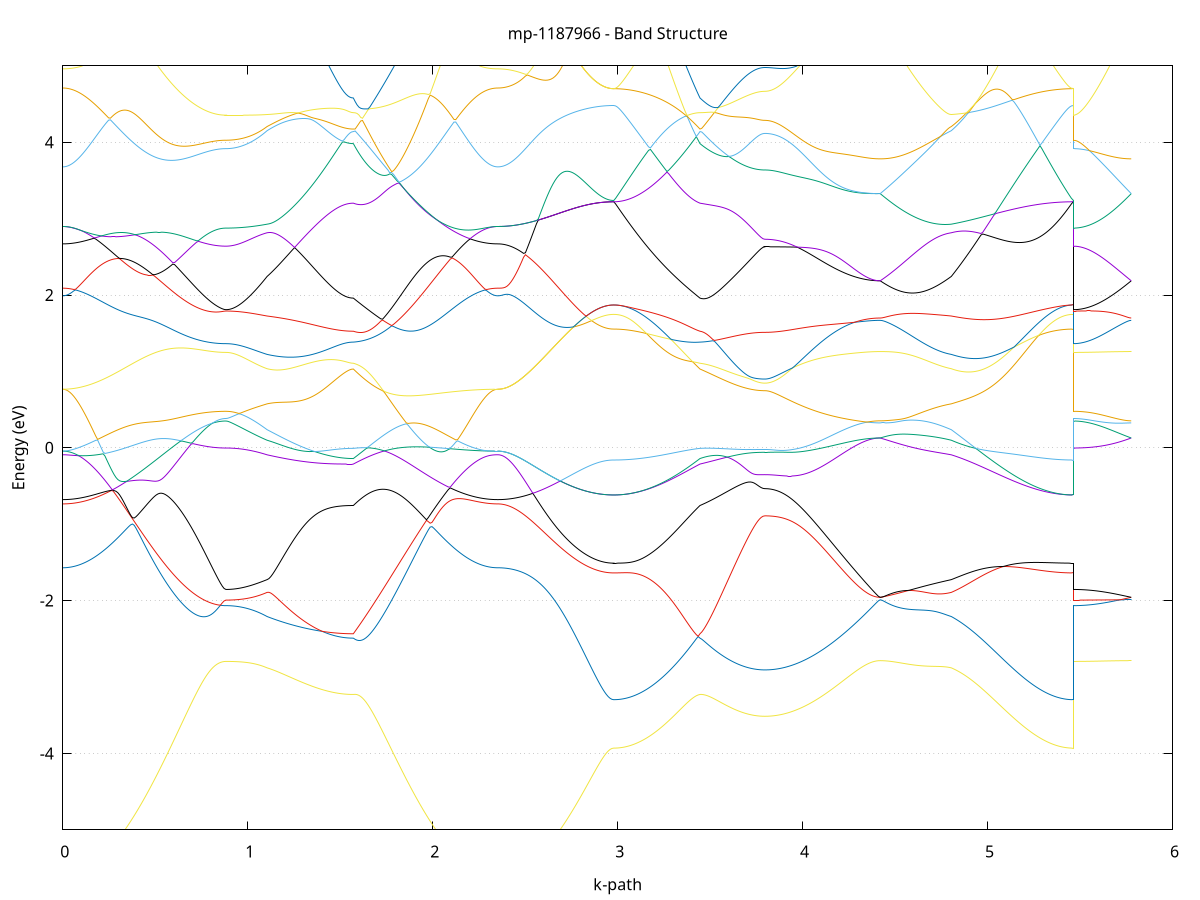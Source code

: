 set title 'mp-1187966 - Band Structure'
set xlabel 'k-path'
set ylabel 'Energy (eV)'
set grid y
set yrange [-5:5]
set terminal png size 800,600
set output 'mp-1187966_bands_gnuplot.png'
plot '-' using 1:2 with lines notitle, '-' using 1:2 with lines notitle, '-' using 1:2 with lines notitle, '-' using 1:2 with lines notitle, '-' using 1:2 with lines notitle, '-' using 1:2 with lines notitle, '-' using 1:2 with lines notitle, '-' using 1:2 with lines notitle, '-' using 1:2 with lines notitle, '-' using 1:2 with lines notitle, '-' using 1:2 with lines notitle, '-' using 1:2 with lines notitle, '-' using 1:2 with lines notitle, '-' using 1:2 with lines notitle, '-' using 1:2 with lines notitle, '-' using 1:2 with lines notitle, '-' using 1:2 with lines notitle, '-' using 1:2 with lines notitle, '-' using 1:2 with lines notitle, '-' using 1:2 with lines notitle, '-' using 1:2 with lines notitle, '-' using 1:2 with lines notitle, '-' using 1:2 with lines notitle, '-' using 1:2 with lines notitle, '-' using 1:2 with lines notitle, '-' using 1:2 with lines notitle, '-' using 1:2 with lines notitle, '-' using 1:2 with lines notitle, '-' using 1:2 with lines notitle, '-' using 1:2 with lines notitle, '-' using 1:2 with lines notitle, '-' using 1:2 with lines notitle, '-' using 1:2 with lines notitle, '-' using 1:2 with lines notitle, '-' using 1:2 with lines notitle, '-' using 1:2 with lines notitle, '-' using 1:2 with lines notitle, '-' using 1:2 with lines notitle, '-' using 1:2 with lines notitle, '-' using 1:2 with lines notitle, '-' using 1:2 with lines notitle, '-' using 1:2 with lines notitle, '-' using 1:2 with lines notitle, '-' using 1:2 with lines notitle, '-' using 1:2 with lines notitle, '-' using 1:2 with lines notitle, '-' using 1:2 with lines notitle, '-' using 1:2 with lines notitle
0.000000 -31.353371
0.009911 -31.353371
0.019821 -31.353371
0.029732 -31.353371
0.039643 -31.353371
0.049553 -31.353371
0.059464 -31.353371
0.069374 -31.353371
0.079285 -31.353371
0.089196 -31.353371
0.099106 -31.353371
0.109017 -31.353371
0.118928 -31.353471
0.128838 -31.353471
0.138749 -31.353471
0.148659 -31.353471
0.158570 -31.353471
0.168481 -31.353571
0.178391 -31.353571
0.188302 -31.353571
0.198213 -31.353571
0.208123 -31.353671
0.218034 -31.353671
0.227944 -31.353671
0.237855 -31.353671
0.247766 -31.353771
0.257676 -31.353771
0.267587 -31.353771
0.277498 -31.353871
0.287408 -31.353871
0.297319 -31.353871
0.307229 -31.353971
0.317140 -31.353971
0.327051 -31.353971
0.336961 -31.354071
0.346872 -31.354071
0.356783 -31.354071
0.366693 -31.354171
0.376604 -31.354171
0.386514 -31.354271
0.396425 -31.354271
0.406336 -31.354271
0.416246 -31.354371
0.426157 -31.354371
0.436068 -31.354471
0.445978 -31.354471
0.455889 -31.354471
0.465800 -31.354571
0.475710 -31.354571
0.485621 -31.354671
0.495531 -31.354671
0.505442 -31.354671
0.515353 -31.354771
0.525263 -31.354771
0.535174 -31.354871
0.545085 -31.354871
0.554995 -31.354871
0.564906 -31.354971
0.574816 -31.354971
0.584727 -31.354971
0.594638 -31.355071
0.604548 -31.355071
0.614459 -31.355071
0.624370 -31.355171
0.634280 -31.355171
0.644191 -31.355171
0.654101 -31.355271
0.664012 -31.355271
0.673923 -31.355271
0.683833 -31.355271
0.693744 -31.355371
0.703655 -31.355371
0.713565 -31.355371
0.723476 -31.355371
0.733387 -31.355471
0.743297 -31.355471
0.753208 -31.355471
0.763118 -31.355471
0.773029 -31.355471
0.782940 -31.355471
0.792850 -31.355571
0.802761 -31.355571
0.812672 -31.355571
0.822582 -31.355571
0.832493 -31.355571
0.842403 -31.355571
0.852314 -31.355571
0.862225 -31.355571
0.872135 -31.355571
0.882046 -31.355571
0.882046 -31.355571
0.891730 -31.355571
0.901413 -31.355571
0.911097 -31.355571
0.920781 -31.355571
0.930464 -31.355571
0.940148 -31.355571
0.949832 -31.355571
0.959515 -31.355471
0.969199 -31.355471
0.978883 -31.355471
0.988566 -31.355471
0.998250 -31.355371
1.007933 -31.355371
1.017617 -31.355371
1.027301 -31.355371
1.036984 -31.355271
1.046668 -31.355271
1.056352 -31.355271
1.066035 -31.355171
1.075719 -31.355171
1.085403 -31.355071
1.095086 -31.355071
1.104770 -31.355071
1.104770 -31.355071
1.114689 -31.354971
1.124609 -31.354971
1.134528 -31.354971
1.144448 -31.354971
1.154367 -31.354871
1.164286 -31.354871
1.174206 -31.354871
1.184125 -31.354871
1.194045 -31.354871
1.203964 -31.354871
1.213883 -31.354871
1.223803 -31.354771
1.233722 -31.354771
1.243641 -31.354771
1.253561 -31.354771
1.263480 -31.354771
1.273400 -31.354771
1.283319 -31.354771
1.293238 -31.354771
1.303158 -31.354771
1.313077 -31.354771
1.322996 -31.354771
1.332916 -31.354771
1.342835 -31.354671
1.352755 -31.354671
1.362674 -31.354671
1.372593 -31.354671
1.382513 -31.354671
1.392432 -31.354671
1.402351 -31.354671
1.412271 -31.354671
1.422190 -31.354671
1.432110 -31.354671
1.442029 -31.354671
1.451948 -31.354671
1.461868 -31.354671
1.471787 -31.354671
1.481707 -31.354671
1.491626 -31.354671
1.501545 -31.354671
1.511465 -31.354671
1.521384 -31.354671
1.531303 -31.354671
1.541223 -31.354671
1.551142 -31.354571
1.561062 -31.354571
1.570981 -31.354571
1.570981 -31.354571
1.580869 -31.354671
1.590758 -31.354671
1.600646 -31.354671
1.610535 -31.354671
1.620423 -31.354671
1.630312 -31.354771
1.640200 -31.354771
1.650089 -31.354771
1.659977 -31.354771
1.669866 -31.354771
1.679754 -31.354771
1.689643 -31.354771
1.699531 -31.354771
1.709420 -31.354771
1.719308 -31.354771
1.729197 -31.354771
1.739085 -31.354771
1.748974 -31.354771
1.758862 -31.354771
1.768751 -31.354771
1.778639 -31.354771
1.788528 -31.354771
1.798416 -31.354771
1.808305 -31.354671
1.818193 -31.354671
1.828082 -31.354671
1.837970 -31.354671
1.847859 -31.354671
1.857747 -31.354571
1.867636 -31.354571
1.877524 -31.354571
1.887413 -31.354571
1.897301 -31.354471
1.907190 -31.354471
1.917078 -31.354471
1.926966 -31.354471
1.936855 -31.354371
1.946743 -31.354371
1.956632 -31.354371
1.966520 -31.354271
1.976409 -31.354271
1.986297 -31.354271
1.996186 -31.354171
2.006074 -31.354171
2.015963 -31.354171
2.025851 -31.354071
2.035740 -31.354071
2.045628 -31.353971
2.055517 -31.353971
2.065405 -31.353971
2.075294 -31.353871
2.085182 -31.353871
2.095071 -31.353871
2.104959 -31.353771
2.114848 -31.353771
2.124736 -31.353771
2.134625 -31.353671
2.144513 -31.353671
2.154402 -31.353671
2.164290 -31.353671
2.174179 -31.353571
2.184067 -31.353571
2.193956 -31.353571
2.203844 -31.353471
2.213733 -31.353471
2.223621 -31.353471
2.233510 -31.353471
2.243398 -31.353471
2.253287 -31.353371
2.263175 -31.353371
2.273064 -31.353371
2.282952 -31.353371
2.292840 -31.353371
2.302729 -31.353371
2.312617 -31.353371
2.322506 -31.353371
2.332394 -31.353371
2.342283 -31.353371
2.352171 -31.353371
2.352171 -31.353371
2.362121 -31.353371
2.372071 -31.353371
2.382020 -31.353371
2.391970 -31.353371
2.401919 -31.353371
2.411869 -31.353371
2.421818 -31.353371
2.431768 -31.353371
2.441717 -31.353371
2.451667 -31.353371
2.461617 -31.353371
2.471566 -31.353371
2.481516 -31.353371
2.491465 -31.353371
2.501415 -31.353371
2.511364 -31.353371
2.521314 -31.353371
2.531263 -31.353371
2.541213 -31.353371
2.551163 -31.353371
2.561112 -31.353371
2.571062 -31.353371
2.581011 -31.353371
2.590961 -31.353371
2.600910 -31.353371
2.610860 -31.353371
2.620809 -31.353371
2.630759 -31.353371
2.640709 -31.353471
2.650658 -31.353471
2.660608 -31.353471
2.670557 -31.353471
2.680507 -31.353471
2.690456 -31.353471
2.700406 -31.353471
2.710355 -31.353471
2.720305 -31.353471
2.730255 -31.353471
2.740204 -31.353471
2.750154 -31.353471
2.760103 -31.353471
2.770053 -31.353471
2.780002 -31.353471
2.789952 -31.353471
2.799901 -31.353471
2.809851 -31.353471
2.819801 -31.353471
2.829750 -31.353471
2.839700 -31.353471
2.849649 -31.353571
2.859599 -31.353571
2.869548 -31.353571
2.879498 -31.353571
2.889447 -31.353571
2.899397 -31.353571
2.909347 -31.353571
2.919296 -31.353571
2.929246 -31.353571
2.939195 -31.353571
2.949145 -31.353571
2.959094 -31.353571
2.969044 -31.353571
2.978993 -31.353571
2.978993 -31.353571
2.988913 -31.353571
2.998832 -31.353571
3.008752 -31.353571
3.018671 -31.353571
3.028590 -31.353571
3.038510 -31.353571
3.048429 -31.353571
3.058349 -31.353571
3.068268 -31.353571
3.078187 -31.353671
3.088107 -31.353671
3.098026 -31.353671
3.107945 -31.353671
3.117865 -31.353671
3.127784 -31.353671
3.137704 -31.353771
3.147623 -31.353771
3.157542 -31.353771
3.167462 -31.353771
3.177381 -31.353871
3.187300 -31.353871
3.197220 -31.353871
3.207139 -31.353971
3.217059 -31.353971
3.226978 -31.353971
3.236897 -31.353971
3.246817 -31.354071
3.256736 -31.354071
3.266655 -31.354071
3.276575 -31.354171
3.286494 -31.354171
3.296414 -31.354171
3.306333 -31.354271
3.316252 -31.354271
3.326172 -31.354271
3.336091 -31.354371
3.346011 -31.354371
3.355930 -31.354371
3.365849 -31.354371
3.375769 -31.354471
3.385688 -31.354471
3.395607 -31.354471
3.405527 -31.354571
3.415446 -31.354571
3.425366 -31.354571
3.435285 -31.354571
3.445204 -31.354571
3.445204 -31.354571
3.454948 -31.354671
3.464691 -31.354671
3.474434 -31.354671
3.484177 -31.354671
3.493920 -31.354671
3.503664 -31.354671
3.513407 -31.354671
3.523150 -31.354671
3.532893 -31.354671
3.542636 -31.354671
3.552380 -31.354671
3.562123 -31.354671
3.571866 -31.354671
3.581609 -31.354771
3.591353 -31.354771
3.601096 -31.354771
3.610839 -31.354771
3.620582 -31.354771
3.630325 -31.354771
3.640069 -31.354771
3.649812 -31.354771
3.659555 -31.354771
3.669298 -31.354771
3.679041 -31.354771
3.688785 -31.354771
3.698528 -31.354771
3.708271 -31.354771
3.718014 -31.354771
3.727757 -31.354771
3.737501 -31.354771
3.747244 -31.354771
3.756987 -31.354771
3.766730 -31.354771
3.776474 -31.354771
3.786217 -31.354771
3.795960 -31.354771
3.795960 -31.354771
3.805860 -31.354771
3.815760 -31.354771
3.825660 -31.354771
3.835560 -31.354771
3.845460 -31.354771
3.855360 -31.354771
3.865260 -31.354771
3.875160 -31.354771
3.885060 -31.354771
3.894960 -31.354771
3.904860 -31.354771
3.914760 -31.354871
3.924660 -31.354871
3.934560 -31.354871
3.944460 -31.354871
3.954360 -31.354871
3.964260 -31.354871
3.974160 -31.354871
3.984060 -31.354871
3.993960 -31.354871
4.003860 -31.354871
4.013760 -31.354871
4.023660 -31.354971
4.033560 -31.354971
4.043460 -31.354971
4.053360 -31.354971
4.063260 -31.354971
4.073160 -31.354971
4.083060 -31.354971
4.092960 -31.354971
4.102860 -31.355071
4.112760 -31.355071
4.122660 -31.355071
4.132560 -31.355071
4.142460 -31.355071
4.152360 -31.355071
4.162260 -31.355071
4.172160 -31.355071
4.182060 -31.355071
4.191960 -31.355171
4.201860 -31.355171
4.211760 -31.355171
4.221660 -31.355171
4.231560 -31.355171
4.241460 -31.355171
4.251360 -31.355171
4.261260 -31.355171
4.271160 -31.355171
4.281060 -31.355171
4.290960 -31.355271
4.300860 -31.355271
4.310760 -31.355271
4.320660 -31.355271
4.330560 -31.355271
4.340461 -31.355271
4.350361 -31.355271
4.360261 -31.355271
4.370161 -31.355271
4.380061 -31.355271
4.389961 -31.355271
4.399861 -31.355271
4.409761 -31.355271
4.419661 -31.355271
4.419661 -31.355271
4.429519 -31.355271
4.439378 -31.355271
4.449237 -31.355271
4.459095 -31.355271
4.468954 -31.355371
4.478813 -31.355371
4.488672 -31.355371
4.498530 -31.355371
4.508389 -31.355371
4.518248 -31.355371
4.528106 -31.355371
4.537965 -31.355371
4.547824 -31.355371
4.557683 -31.355371
4.567541 -31.355371
4.577400 -31.355371
4.587259 -31.355371
4.597117 -31.355371
4.606976 -31.355371
4.616835 -31.355371
4.626694 -31.355371
4.636552 -31.355371
4.646411 -31.355271
4.656270 -31.355271
4.666129 -31.355271
4.675987 -31.355271
4.685846 -31.355271
4.695705 -31.355271
4.705563 -31.355271
4.715422 -31.355171
4.725281 -31.355171
4.735140 -31.355171
4.744998 -31.355171
4.754857 -31.355171
4.764716 -31.355171
4.774574 -31.355071
4.784433 -31.355071
4.794292 -31.355071
4.804151 -31.355071
4.804151 -31.355071
4.814140 -31.354971
4.824130 -31.354971
4.834120 -31.354871
4.844109 -31.354871
4.854099 -31.354771
4.864089 -31.354771
4.874079 -31.354671
4.884068 -31.354671
4.894058 -31.354571
4.904048 -31.354571
4.914038 -31.354571
4.924027 -31.354471
4.934017 -31.354471
4.944007 -31.354471
4.953996 -31.354471
4.963986 -31.354371
4.973976 -31.354371
4.983966 -31.354371
4.993955 -31.354371
5.003945 -31.354271
5.013935 -31.354271
5.023924 -31.354271
5.033914 -31.354171
5.043904 -31.354171
5.053894 -31.354171
5.063883 -31.354171
5.073873 -31.354071
5.083863 -31.354071
5.093853 -31.354071
5.103842 -31.354071
5.113832 -31.354071
5.123822 -31.353971
5.133811 -31.353971
5.143801 -31.353971
5.153791 -31.353971
5.163781 -31.353871
5.173770 -31.353871
5.183760 -31.353871
5.193750 -31.353871
5.203739 -31.353871
5.213729 -31.353771
5.223719 -31.353771
5.233709 -31.353771
5.243698 -31.353771
5.253688 -31.353771
5.263678 -31.353671
5.273668 -31.353671
5.283657 -31.353671
5.293647 -31.353671
5.303637 -31.353671
5.313626 -31.353671
5.323616 -31.353671
5.333606 -31.353571
5.343596 -31.353571
5.353585 -31.353571
5.363575 -31.353571
5.373565 -31.353571
5.383555 -31.353571
5.393544 -31.353571
5.403534 -31.353571
5.413524 -31.353571
5.423513 -31.353571
5.433503 -31.353571
5.443493 -31.353571
5.453483 -31.353571
5.463472 -31.353571
5.463472 -31.355571
5.473266 -31.355571
5.483060 -31.355571
5.492855 -31.355571
5.502649 -31.355571
5.512443 -31.355571
5.522237 -31.355571
5.532031 -31.355571
5.541825 -31.355571
5.551619 -31.355571
5.561413 -31.355571
5.571207 -31.355571
5.581001 -31.355571
5.590796 -31.355471
5.600590 -31.355471
5.610384 -31.355471
5.620178 -31.355471
5.629972 -31.355471
5.639766 -31.355471
5.649560 -31.355471
5.659354 -31.355471
5.669148 -31.355471
5.678942 -31.355371
5.688736 -31.355371
5.698531 -31.355371
5.708325 -31.355371
5.718119 -31.355371
5.727913 -31.355371
5.737707 -31.355371
5.747501 -31.355271
5.757295 -31.355271
5.767089 -31.355271
5.776883 -31.355271
e
0.000000 -31.353371
0.009911 -31.353371
0.019821 -31.353371
0.029732 -31.353371
0.039643 -31.353371
0.049553 -31.353371
0.059464 -31.353371
0.069374 -31.353371
0.079285 -31.353371
0.089196 -31.353371
0.099106 -31.353371
0.109017 -31.353371
0.118928 -31.353371
0.128838 -31.353371
0.138749 -31.353371
0.148659 -31.353371
0.158570 -31.353371
0.168481 -31.353371
0.178391 -31.353371
0.188302 -31.353371
0.198213 -31.353371
0.208123 -31.353371
0.218034 -31.353371
0.227944 -31.353371
0.237855 -31.353371
0.247766 -31.353371
0.257676 -31.353371
0.267587 -31.353371
0.277498 -31.353371
0.287408 -31.353371
0.297319 -31.353371
0.307229 -31.353371
0.317140 -31.353371
0.327051 -31.353371
0.336961 -31.353471
0.346872 -31.353471
0.356783 -31.353471
0.366693 -31.353471
0.376604 -31.353471
0.386514 -31.353571
0.396425 -31.353571
0.406336 -31.353571
0.416246 -31.353571
0.426157 -31.353671
0.436068 -31.353671
0.445978 -31.353671
0.455889 -31.353671
0.465800 -31.353771
0.475710 -31.353771
0.485621 -31.353771
0.495531 -31.353871
0.505442 -31.353871
0.515353 -31.353871
0.525263 -31.353971
0.535174 -31.353971
0.545085 -31.354071
0.554995 -31.354071
0.564906 -31.354071
0.574816 -31.354171
0.584727 -31.354171
0.594638 -31.354271
0.604548 -31.354271
0.614459 -31.354271
0.624370 -31.354371
0.634280 -31.354371
0.644191 -31.354371
0.654101 -31.354471
0.664012 -31.354471
0.673923 -31.354571
0.683833 -31.354571
0.693744 -31.354571
0.703655 -31.354671
0.713565 -31.354671
0.723476 -31.354671
0.733387 -31.354771
0.743297 -31.354771
0.753208 -31.354771
0.763118 -31.354771
0.773029 -31.354871
0.782940 -31.354871
0.792850 -31.354871
0.802761 -31.354871
0.812672 -31.354871
0.822582 -31.354971
0.832493 -31.354971
0.842403 -31.354971
0.852314 -31.354971
0.862225 -31.354971
0.872135 -31.354971
0.882046 -31.354971
0.882046 -31.354971
0.891730 -31.354971
0.901413 -31.354971
0.911097 -31.354971
0.920781 -31.354971
0.930464 -31.354971
0.940148 -31.354971
0.949832 -31.354971
0.959515 -31.354971
0.969199 -31.354971
0.978883 -31.354971
0.988566 -31.354871
0.998250 -31.354871
1.007933 -31.354871
1.017617 -31.354871
1.027301 -31.354871
1.036984 -31.354871
1.046668 -31.354871
1.056352 -31.354871
1.066035 -31.354771
1.075719 -31.354771
1.085403 -31.354771
1.095086 -31.354771
1.104770 -31.354771
1.104770 -31.354771
1.114689 -31.354771
1.124609 -31.354671
1.134528 -31.354671
1.144448 -31.354671
1.154367 -31.354671
1.164286 -31.354571
1.174206 -31.354571
1.184125 -31.354471
1.194045 -31.354471
1.203964 -31.354471
1.213883 -31.354371
1.223803 -31.354371
1.233722 -31.354271
1.243641 -31.354171
1.253561 -31.354171
1.263480 -31.354071
1.273400 -31.354071
1.283319 -31.353971
1.293238 -31.353971
1.303158 -31.353871
1.313077 -31.353871
1.322996 -31.353771
1.332916 -31.353771
1.342835 -31.353671
1.352755 -31.353671
1.362674 -31.353571
1.372593 -31.353571
1.382513 -31.353471
1.392432 -31.353471
1.402351 -31.353471
1.412271 -31.353371
1.422190 -31.353371
1.432110 -31.353271
1.442029 -31.353271
1.451948 -31.353271
1.461868 -31.353271
1.471787 -31.353171
1.481707 -31.353171
1.491626 -31.353171
1.501545 -31.353171
1.511465 -31.353071
1.521384 -31.353071
1.531303 -31.353071
1.541223 -31.353071
1.551142 -31.353071
1.561062 -31.353071
1.570981 -31.353071
1.570981 -31.353071
1.580869 -31.353071
1.590758 -31.353071
1.600646 -31.353071
1.610535 -31.353071
1.620423 -31.352971
1.630312 -31.352971
1.640200 -31.352971
1.650089 -31.352971
1.659977 -31.352971
1.669866 -31.352971
1.679754 -31.352971
1.689643 -31.352971
1.699531 -31.352971
1.709420 -31.352971
1.719308 -31.352971
1.729197 -31.352971
1.739085 -31.352971
1.748974 -31.352971
1.758862 -31.352971
1.768751 -31.352971
1.778639 -31.352971
1.788528 -31.352971
1.798416 -31.352971
1.808305 -31.352971
1.818193 -31.352971
1.828082 -31.352971
1.837970 -31.352971
1.847859 -31.352971
1.857747 -31.352971
1.867636 -31.352971
1.877524 -31.352971
1.887413 -31.352971
1.897301 -31.352971
1.907190 -31.352971
1.917078 -31.352971
1.926966 -31.352971
1.936855 -31.353071
1.946743 -31.353071
1.956632 -31.353071
1.966520 -31.353071
1.976409 -31.353071
1.986297 -31.353071
1.996186 -31.353071
2.006074 -31.353071
2.015963 -31.353071
2.025851 -31.353071
2.035740 -31.353071
2.045628 -31.353171
2.055517 -31.353171
2.065405 -31.353171
2.075294 -31.353171
2.085182 -31.353171
2.095071 -31.353171
2.104959 -31.353171
2.114848 -31.353171
2.124736 -31.353171
2.134625 -31.353171
2.144513 -31.353271
2.154402 -31.353271
2.164290 -31.353271
2.174179 -31.353271
2.184067 -31.353271
2.193956 -31.353271
2.203844 -31.353271
2.213733 -31.353271
2.223621 -31.353271
2.233510 -31.353271
2.243398 -31.353271
2.253287 -31.353271
2.263175 -31.353271
2.273064 -31.353271
2.282952 -31.353271
2.292840 -31.353371
2.302729 -31.353371
2.312617 -31.353371
2.322506 -31.353371
2.332394 -31.353371
2.342283 -31.353371
2.352171 -31.353371
2.352171 -31.353371
2.362121 -31.353371
2.372071 -31.353371
2.382020 -31.353371
2.391970 -31.353371
2.401919 -31.353371
2.411869 -31.353371
2.421818 -31.353371
2.431768 -31.353371
2.441717 -31.353371
2.451667 -31.353371
2.461617 -31.353371
2.471566 -31.353371
2.481516 -31.353371
2.491465 -31.353371
2.501415 -31.353371
2.511364 -31.353371
2.521314 -31.353371
2.531263 -31.353371
2.541213 -31.353371
2.551163 -31.353371
2.561112 -31.353371
2.571062 -31.353371
2.581011 -31.353371
2.590961 -31.353371
2.600910 -31.353371
2.610860 -31.353371
2.620809 -31.353371
2.630759 -31.353371
2.640709 -31.353471
2.650658 -31.353471
2.660608 -31.353471
2.670557 -31.353471
2.680507 -31.353471
2.690456 -31.353471
2.700406 -31.353471
2.710355 -31.353471
2.720305 -31.353471
2.730255 -31.353471
2.740204 -31.353471
2.750154 -31.353471
2.760103 -31.353471
2.770053 -31.353471
2.780002 -31.353471
2.789952 -31.353471
2.799901 -31.353471
2.809851 -31.353471
2.819801 -31.353471
2.829750 -31.353471
2.839700 -31.353471
2.849649 -31.353571
2.859599 -31.353571
2.869548 -31.353571
2.879498 -31.353571
2.889447 -31.353571
2.899397 -31.353571
2.909347 -31.353571
2.919296 -31.353571
2.929246 -31.353571
2.939195 -31.353571
2.949145 -31.353571
2.959094 -31.353571
2.969044 -31.353571
2.978993 -31.353571
2.978993 -31.353571
2.988913 -31.353571
2.998832 -31.353571
3.008752 -31.353571
3.018671 -31.353571
3.028590 -31.353571
3.038510 -31.353571
3.048429 -31.353571
3.058349 -31.353571
3.068268 -31.353471
3.078187 -31.353471
3.088107 -31.353471
3.098026 -31.353471
3.107945 -31.353471
3.117865 -31.353471
3.127784 -31.353471
3.137704 -31.353471
3.147623 -31.353471
3.157542 -31.353471
3.167462 -31.353471
3.177381 -31.353371
3.187300 -31.353371
3.197220 -31.353371
3.207139 -31.353371
3.217059 -31.353371
3.226978 -31.353371
3.236897 -31.353371
3.246817 -31.353371
3.256736 -31.353271
3.266655 -31.353271
3.276575 -31.353271
3.286494 -31.353271
3.296414 -31.353271
3.306333 -31.353271
3.316252 -31.353271
3.326172 -31.353171
3.336091 -31.353171
3.346011 -31.353171
3.355930 -31.353171
3.365849 -31.353171
3.375769 -31.353171
3.385688 -31.353171
3.395607 -31.353171
3.405527 -31.353071
3.415446 -31.353071
3.425366 -31.353071
3.435285 -31.353071
3.445204 -31.353071
3.445204 -31.353071
3.454948 -31.353071
3.464691 -31.353071
3.474434 -31.353071
3.484177 -31.353071
3.493920 -31.353071
3.503664 -31.353071
3.513407 -31.353071
3.523150 -31.353071
3.532893 -31.353071
3.542636 -31.352971
3.552380 -31.352971
3.562123 -31.352971
3.571866 -31.352971
3.581609 -31.352971
3.591353 -31.352971
3.601096 -31.352971
3.610839 -31.352971
3.620582 -31.352971
3.630325 -31.352971
3.640069 -31.352971
3.649812 -31.352971
3.659555 -31.352971
3.669298 -31.352971
3.679041 -31.352971
3.688785 -31.352971
3.698528 -31.352971
3.708271 -31.352971
3.718014 -31.352971
3.727757 -31.352971
3.737501 -31.352971
3.747244 -31.352971
3.756987 -31.352971
3.766730 -31.352971
3.776474 -31.352971
3.786217 -31.352971
3.795960 -31.352971
3.795960 -31.352971
3.805860 -31.352971
3.815760 -31.352971
3.825660 -31.352971
3.835560 -31.352971
3.845460 -31.352971
3.855360 -31.352971
3.865260 -31.352971
3.875160 -31.353071
3.885060 -31.353071
3.894960 -31.353071
3.904860 -31.353171
3.914760 -31.353171
3.924660 -31.353171
3.934560 -31.353271
3.944460 -31.353271
3.954360 -31.353271
3.964260 -31.353371
3.974160 -31.353371
3.984060 -31.353471
3.993960 -31.353471
4.003860 -31.353571
4.013760 -31.353571
4.023660 -31.353671
4.033560 -31.353671
4.043460 -31.353771
4.053360 -31.353771
4.063260 -31.353871
4.073160 -31.353871
4.083060 -31.353971
4.092960 -31.354071
4.102860 -31.354071
4.112760 -31.354171
4.122660 -31.354171
4.132560 -31.354271
4.142460 -31.354271
4.152360 -31.354371
4.162260 -31.354471
4.172160 -31.354471
4.182060 -31.354571
4.191960 -31.354571
4.201860 -31.354671
4.211760 -31.354671
4.221660 -31.354771
4.231560 -31.354771
4.241460 -31.354871
4.251360 -31.354871
4.261260 -31.354971
4.271160 -31.354971
4.281060 -31.354971
4.290960 -31.355071
4.300860 -31.355071
4.310760 -31.355071
4.320660 -31.355171
4.330560 -31.355171
4.340461 -31.355171
4.350361 -31.355171
4.360261 -31.355271
4.370161 -31.355271
4.380061 -31.355271
4.389961 -31.355271
4.399861 -31.355271
4.409761 -31.355271
4.419661 -31.355271
4.419661 -31.355271
4.429519 -31.355271
4.439378 -31.355271
4.449237 -31.355271
4.459095 -31.355171
4.468954 -31.355171
4.478813 -31.355171
4.488672 -31.355171
4.498530 -31.355171
4.508389 -31.355171
4.518248 -31.355171
4.528106 -31.355071
4.537965 -31.355071
4.547824 -31.355071
4.557683 -31.355071
4.567541 -31.355071
4.577400 -31.355071
4.587259 -31.355071
4.597117 -31.354971
4.606976 -31.354971
4.616835 -31.354971
4.626694 -31.354971
4.636552 -31.354971
4.646411 -31.354971
4.656270 -31.354971
4.666129 -31.354871
4.675987 -31.354871
4.685846 -31.354871
4.695705 -31.354871
4.705563 -31.354871
4.715422 -31.354871
4.725281 -31.354871
4.735140 -31.354871
4.744998 -31.354771
4.754857 -31.354771
4.764716 -31.354771
4.774574 -31.354771
4.784433 -31.354771
4.794292 -31.354771
4.804151 -31.354771
4.804151 -31.354771
4.814140 -31.354771
4.824130 -31.354671
4.834120 -31.354671
4.844109 -31.354671
4.854099 -31.354671
4.864089 -31.354671
4.874079 -31.354571
4.884068 -31.354571
4.894058 -31.354571
4.904048 -31.354571
4.914038 -31.354471
4.924027 -31.354471
4.934017 -31.354471
4.944007 -31.354371
4.953996 -31.354371
4.963986 -31.354271
4.973976 -31.354271
4.983966 -31.354271
4.993955 -31.354171
5.003945 -31.354171
5.013935 -31.354071
5.023924 -31.354071
5.033914 -31.354071
5.043904 -31.353971
5.053894 -31.353971
5.063883 -31.353971
5.073873 -31.353871
5.083863 -31.353871
5.093853 -31.353871
5.103842 -31.353871
5.113832 -31.353771
5.123822 -31.353771
5.133811 -31.353771
5.143801 -31.353771
5.153791 -31.353671
5.163781 -31.353671
5.173770 -31.353671
5.183760 -31.353671
5.193750 -31.353671
5.203739 -31.353671
5.213729 -31.353671
5.223719 -31.353571
5.233709 -31.353571
5.243698 -31.353571
5.253688 -31.353571
5.263678 -31.353571
5.273668 -31.353571
5.283657 -31.353571
5.293647 -31.353571
5.303637 -31.353571
5.313626 -31.353571
5.323616 -31.353571
5.333606 -31.353571
5.343596 -31.353571
5.353585 -31.353571
5.363575 -31.353571
5.373565 -31.353571
5.383555 -31.353571
5.393544 -31.353571
5.403534 -31.353571
5.413524 -31.353571
5.423513 -31.353571
5.433503 -31.353571
5.443493 -31.353571
5.453483 -31.353571
5.463472 -31.353571
5.463472 -31.354971
5.473266 -31.354971
5.483060 -31.354971
5.492855 -31.354971
5.502649 -31.354971
5.512443 -31.354971
5.522237 -31.354971
5.532031 -31.354971
5.541825 -31.354971
5.551619 -31.354971
5.561413 -31.354971
5.571207 -31.354971
5.581001 -31.354971
5.590796 -31.355071
5.600590 -31.355071
5.610384 -31.355071
5.620178 -31.355071
5.629972 -31.355071
5.639766 -31.355071
5.649560 -31.355071
5.659354 -31.355071
5.669148 -31.355071
5.678942 -31.355171
5.688736 -31.355171
5.698531 -31.355171
5.708325 -31.355171
5.718119 -31.355171
5.727913 -31.355171
5.737707 -31.355171
5.747501 -31.355271
5.757295 -31.355271
5.767089 -31.355271
5.776883 -31.355271
e
0.000000 -31.332971
0.009911 -31.332971
0.019821 -31.332971
0.029732 -31.332971
0.039643 -31.332971
0.049553 -31.332971
0.059464 -31.332971
0.069374 -31.332971
0.079285 -31.332971
0.089196 -31.332971
0.099106 -31.332971
0.109017 -31.332971
0.118928 -31.332871
0.128838 -31.332871
0.138749 -31.332871
0.148659 -31.332871
0.158570 -31.332871
0.168481 -31.332871
0.178391 -31.332871
0.188302 -31.332871
0.198213 -31.332871
0.208123 -31.332871
0.218034 -31.332871
0.227944 -31.332871
0.237855 -31.332871
0.247766 -31.332871
0.257676 -31.332871
0.267587 -31.332871
0.277498 -31.332871
0.287408 -31.332871
0.297319 -31.332871
0.307229 -31.332871
0.317140 -31.332871
0.327051 -31.332871
0.336961 -31.332771
0.346872 -31.332771
0.356783 -31.332771
0.366693 -31.332771
0.376604 -31.332771
0.386514 -31.332771
0.396425 -31.332771
0.406336 -31.332771
0.416246 -31.332771
0.426157 -31.332771
0.436068 -31.332771
0.445978 -31.332771
0.455889 -31.332771
0.465800 -31.332771
0.475710 -31.332771
0.485621 -31.332671
0.495531 -31.332671
0.505442 -31.332671
0.515353 -31.332671
0.525263 -31.332671
0.535174 -31.332671
0.545085 -31.332671
0.554995 -31.332671
0.564906 -31.332671
0.574816 -31.332671
0.584727 -31.332671
0.594638 -31.332671
0.604548 -31.332671
0.614459 -31.332671
0.624370 -31.332671
0.634280 -31.332671
0.644191 -31.332671
0.654101 -31.332671
0.664012 -31.332671
0.673923 -31.332571
0.683833 -31.332571
0.693744 -31.332571
0.703655 -31.332571
0.713565 -31.332571
0.723476 -31.332571
0.733387 -31.332571
0.743297 -31.332571
0.753208 -31.332571
0.763118 -31.332571
0.773029 -31.332571
0.782940 -31.332571
0.792850 -31.332571
0.802761 -31.332571
0.812672 -31.332571
0.822582 -31.332571
0.832493 -31.332571
0.842403 -31.332571
0.852314 -31.332571
0.862225 -31.332571
0.872135 -31.332571
0.882046 -31.332571
0.882046 -31.332571
0.891730 -31.332571
0.901413 -31.332571
0.911097 -31.332571
0.920781 -31.332571
0.930464 -31.332571
0.940148 -31.332571
0.949832 -31.332571
0.959515 -31.332571
0.969199 -31.332571
0.978883 -31.332571
0.988566 -31.332571
0.998250 -31.332571
1.007933 -31.332571
1.017617 -31.332571
1.027301 -31.332571
1.036984 -31.332571
1.046668 -31.332571
1.056352 -31.332571
1.066035 -31.332571
1.075719 -31.332571
1.085403 -31.332471
1.095086 -31.332471
1.104770 -31.332471
1.104770 -31.332471
1.114689 -31.332471
1.124609 -31.332471
1.134528 -31.332471
1.144448 -31.332471
1.154367 -31.332471
1.164286 -31.332471
1.174206 -31.332471
1.184125 -31.332471
1.194045 -31.332471
1.203964 -31.332471
1.213883 -31.332471
1.223803 -31.332471
1.233722 -31.332471
1.243641 -31.332471
1.253561 -31.332471
1.263480 -31.332471
1.273400 -31.332471
1.283319 -31.332471
1.293238 -31.332471
1.303158 -31.332471
1.313077 -31.332471
1.322996 -31.332471
1.332916 -31.332471
1.342835 -31.332471
1.352755 -31.332471
1.362674 -31.332471
1.372593 -31.332371
1.382513 -31.332371
1.392432 -31.332371
1.402351 -31.332371
1.412271 -31.332371
1.422190 -31.332371
1.432110 -31.332371
1.442029 -31.332371
1.451948 -31.332371
1.461868 -31.332371
1.471787 -31.332371
1.481707 -31.332371
1.491626 -31.332371
1.501545 -31.332371
1.511465 -31.332371
1.521384 -31.332371
1.531303 -31.332371
1.541223 -31.332371
1.551142 -31.332371
1.561062 -31.332371
1.570981 -31.332371
1.570981 -31.332371
1.580869 -31.332371
1.590758 -31.332371
1.600646 -31.332471
1.610535 -31.332471
1.620423 -31.332471
1.630312 -31.332471
1.640200 -31.332471
1.650089 -31.332471
1.659977 -31.332471
1.669866 -31.332471
1.679754 -31.332471
1.689643 -31.332471
1.699531 -31.332471
1.709420 -31.332571
1.719308 -31.332571
1.729197 -31.332571
1.739085 -31.332571
1.748974 -31.332571
1.758862 -31.332571
1.768751 -31.332571
1.778639 -31.332571
1.788528 -31.332571
1.798416 -31.332571
1.808305 -31.332671
1.818193 -31.332671
1.828082 -31.332671
1.837970 -31.332671
1.847859 -31.332671
1.857747 -31.332671
1.867636 -31.332671
1.877524 -31.332671
1.887413 -31.332671
1.897301 -31.332671
1.907190 -31.332671
1.917078 -31.332771
1.926966 -31.332771
1.936855 -31.332771
1.946743 -31.332771
1.956632 -31.332771
1.966520 -31.332771
1.976409 -31.332771
1.986297 -31.332771
1.996186 -31.332771
2.006074 -31.332771
2.015963 -31.332771
2.025851 -31.332771
2.035740 -31.332771
2.045628 -31.332871
2.055517 -31.332871
2.065405 -31.332871
2.075294 -31.332871
2.085182 -31.332871
2.095071 -31.332871
2.104959 -31.332871
2.114848 -31.332871
2.124736 -31.332871
2.134625 -31.332871
2.144513 -31.332871
2.154402 -31.332871
2.164290 -31.332871
2.174179 -31.332871
2.184067 -31.332871
2.193956 -31.332871
2.203844 -31.332871
2.213733 -31.332871
2.223621 -31.332871
2.233510 -31.332871
2.243398 -31.332971
2.253287 -31.332971
2.263175 -31.332971
2.273064 -31.332971
2.282952 -31.332971
2.292840 -31.332971
2.302729 -31.332971
2.312617 -31.332971
2.322506 -31.332971
2.332394 -31.332971
2.342283 -31.332971
2.352171 -31.332971
2.352171 -31.332971
2.362121 -31.332971
2.372071 -31.332971
2.382020 -31.332971
2.391970 -31.332971
2.401919 -31.332971
2.411869 -31.332871
2.421818 -31.332871
2.431768 -31.332871
2.441717 -31.332871
2.451667 -31.332871
2.461617 -31.332871
2.471566 -31.332871
2.481516 -31.332871
2.491465 -31.332871
2.501415 -31.332871
2.511364 -31.332771
2.521314 -31.332771
2.531263 -31.332771
2.541213 -31.332771
2.551163 -31.332771
2.561112 -31.332771
2.571062 -31.332771
2.581011 -31.332671
2.590961 -31.332671
2.600910 -31.332671
2.610860 -31.332671
2.620809 -31.332671
2.630759 -31.332571
2.640709 -31.332571
2.650658 -31.332571
2.660608 -31.332571
2.670557 -31.332571
2.680507 -31.332471
2.690456 -31.332471
2.700406 -31.332471
2.710355 -31.332471
2.720305 -31.332471
2.730255 -31.332371
2.740204 -31.332371
2.750154 -31.332371
2.760103 -31.332371
2.770053 -31.332371
2.780002 -31.332371
2.789952 -31.332271
2.799901 -31.332271
2.809851 -31.332271
2.819801 -31.332271
2.829750 -31.332271
2.839700 -31.332271
2.849649 -31.332271
2.859599 -31.332171
2.869548 -31.332171
2.879498 -31.332171
2.889447 -31.332171
2.899397 -31.332171
2.909347 -31.332171
2.919296 -31.332171
2.929246 -31.332171
2.939195 -31.332171
2.949145 -31.332171
2.959094 -31.332171
2.969044 -31.332171
2.978993 -31.332171
2.978993 -31.332171
2.988913 -31.332171
2.998832 -31.332171
3.008752 -31.332171
3.018671 -31.332171
3.028590 -31.332171
3.038510 -31.332171
3.048429 -31.332171
3.058349 -31.332171
3.068268 -31.332171
3.078187 -31.332171
3.088107 -31.332171
3.098026 -31.332171
3.107945 -31.332171
3.117865 -31.332171
3.127784 -31.332171
3.137704 -31.332171
3.147623 -31.332171
3.157542 -31.332171
3.167462 -31.332171
3.177381 -31.332171
3.187300 -31.332171
3.197220 -31.332171
3.207139 -31.332171
3.217059 -31.332171
3.226978 -31.332271
3.236897 -31.332271
3.246817 -31.332271
3.256736 -31.332271
3.266655 -31.332271
3.276575 -31.332271
3.286494 -31.332271
3.296414 -31.332271
3.306333 -31.332271
3.316252 -31.332271
3.326172 -31.332271
3.336091 -31.332271
3.346011 -31.332271
3.355930 -31.332271
3.365849 -31.332371
3.375769 -31.332371
3.385688 -31.332371
3.395607 -31.332371
3.405527 -31.332371
3.415446 -31.332371
3.425366 -31.332371
3.435285 -31.332371
3.445204 -31.332371
3.445204 -31.332371
3.454948 -31.332371
3.464691 -31.332371
3.474434 -31.332371
3.484177 -31.332371
3.493920 -31.332371
3.503664 -31.332471
3.513407 -31.332471
3.523150 -31.332471
3.532893 -31.332471
3.542636 -31.332471
3.552380 -31.332471
3.562123 -31.332471
3.571866 -31.332471
3.581609 -31.332471
3.591353 -31.332471
3.601096 -31.332471
3.610839 -31.332471
3.620582 -31.332471
3.630325 -31.332471
3.640069 -31.332471
3.649812 -31.332471
3.659555 -31.332471
3.669298 -31.332471
3.679041 -31.332471
3.688785 -31.332571
3.698528 -31.332571
3.708271 -31.332571
3.718014 -31.332571
3.727757 -31.332571
3.737501 -31.332571
3.747244 -31.332571
3.756987 -31.332571
3.766730 -31.332571
3.776474 -31.332571
3.786217 -31.332571
3.795960 -31.332571
3.795960 -31.332571
3.805860 -31.332571
3.815760 -31.332571
3.825660 -31.332571
3.835560 -31.332571
3.845460 -31.332571
3.855360 -31.332571
3.865260 -31.332571
3.875160 -31.332571
3.885060 -31.332571
3.894960 -31.332571
3.904860 -31.332571
3.914760 -31.332571
3.924660 -31.332571
3.934560 -31.332571
3.944460 -31.332571
3.954360 -31.332571
3.964260 -31.332571
3.974160 -31.332571
3.984060 -31.332571
3.993960 -31.332571
4.003860 -31.332571
4.013760 -31.332571
4.023660 -31.332571
4.033560 -31.332571
4.043460 -31.332571
4.053360 -31.332571
4.063260 -31.332571
4.073160 -31.332571
4.083060 -31.332571
4.092960 -31.332571
4.102860 -31.332571
4.112760 -31.332571
4.122660 -31.332571
4.132560 -31.332571
4.142460 -31.332571
4.152360 -31.332571
4.162260 -31.332571
4.172160 -31.332571
4.182060 -31.332571
4.191960 -31.332571
4.201860 -31.332571
4.211760 -31.332571
4.221660 -31.332571
4.231560 -31.332571
4.241460 -31.332571
4.251360 -31.332571
4.261260 -31.332571
4.271160 -31.332571
4.281060 -31.332571
4.290960 -31.332571
4.300860 -31.332571
4.310760 -31.332571
4.320660 -31.332571
4.330560 -31.332571
4.340461 -31.332571
4.350361 -31.332571
4.360261 -31.332571
4.370161 -31.332571
4.380061 -31.332571
4.389961 -31.332571
4.399861 -31.332571
4.409761 -31.332571
4.419661 -31.332571
4.419661 -31.332571
4.429519 -31.332571
4.439378 -31.332571
4.449237 -31.332571
4.459095 -31.332571
4.468954 -31.332571
4.478813 -31.332571
4.488672 -31.332571
4.498530 -31.332571
4.508389 -31.332571
4.518248 -31.332571
4.528106 -31.332571
4.537965 -31.332571
4.547824 -31.332571
4.557683 -31.332571
4.567541 -31.332571
4.577400 -31.332571
4.587259 -31.332571
4.597117 -31.332571
4.606976 -31.332571
4.616835 -31.332571
4.626694 -31.332571
4.636552 -31.332571
4.646411 -31.332571
4.656270 -31.332571
4.666129 -31.332571
4.675987 -31.332571
4.685846 -31.332571
4.695705 -31.332571
4.705563 -31.332571
4.715422 -31.332571
4.725281 -31.332571
4.735140 -31.332571
4.744998 -31.332571
4.754857 -31.332571
4.764716 -31.332571
4.774574 -31.332471
4.784433 -31.332471
4.794292 -31.332471
4.804151 -31.332471
4.804151 -31.332471
4.814140 -31.332471
4.824130 -31.332471
4.834120 -31.332471
4.844109 -31.332471
4.854099 -31.332471
4.864089 -31.332471
4.874079 -31.332471
4.884068 -31.332471
4.894058 -31.332471
4.904048 -31.332471
4.914038 -31.332471
4.924027 -31.332471
4.934017 -31.332471
4.944007 -31.332371
4.953996 -31.332371
4.963986 -31.332371
4.973976 -31.332371
4.983966 -31.332371
4.993955 -31.332371
5.003945 -31.332371
5.013935 -31.332371
5.023924 -31.332371
5.033914 -31.332371
5.043904 -31.332371
5.053894 -31.332371
5.063883 -31.332371
5.073873 -31.332271
5.083863 -31.332271
5.093853 -31.332271
5.103842 -31.332271
5.113832 -31.332271
5.123822 -31.332271
5.133811 -31.332271
5.143801 -31.332271
5.153791 -31.332271
5.163781 -31.332271
5.173770 -31.332271
5.183760 -31.332271
5.193750 -31.332271
5.203739 -31.332271
5.213729 -31.332271
5.223719 -31.332171
5.233709 -31.332171
5.243698 -31.332171
5.253688 -31.332171
5.263678 -31.332171
5.273668 -31.332171
5.283657 -31.332171
5.293647 -31.332171
5.303637 -31.332171
5.313626 -31.332171
5.323616 -31.332171
5.333606 -31.332171
5.343596 -31.332171
5.353585 -31.332171
5.363575 -31.332171
5.373565 -31.332171
5.383555 -31.332171
5.393544 -31.332171
5.403534 -31.332171
5.413524 -31.332171
5.423513 -31.332171
5.433503 -31.332171
5.443493 -31.332171
5.453483 -31.332171
5.463472 -31.332171
5.463472 -31.332571
5.473266 -31.332571
5.483060 -31.332571
5.492855 -31.332571
5.502649 -31.332571
5.512443 -31.332571
5.522237 -31.332571
5.532031 -31.332571
5.541825 -31.332571
5.551619 -31.332571
5.561413 -31.332571
5.571207 -31.332571
5.581001 -31.332571
5.590796 -31.332571
5.600590 -31.332571
5.610384 -31.332571
5.620178 -31.332571
5.629972 -31.332571
5.639766 -31.332571
5.649560 -31.332571
5.659354 -31.332571
5.669148 -31.332571
5.678942 -31.332571
5.688736 -31.332571
5.698531 -31.332571
5.708325 -31.332571
5.718119 -31.332571
5.727913 -31.332571
5.737707 -31.332571
5.747501 -31.332571
5.757295 -31.332571
5.767089 -31.332571
5.776883 -31.332571
e
0.000000 -22.635371
0.009911 -22.635371
0.019821 -22.635471
0.029732 -22.635571
0.039643 -22.635771
0.049553 -22.635971
0.059464 -22.636271
0.069374 -22.636571
0.079285 -22.636871
0.089196 -22.637271
0.099106 -22.637771
0.109017 -22.638271
0.118928 -22.638771
0.128838 -22.639371
0.138749 -22.639971
0.148659 -22.640671
0.158570 -22.641371
0.168481 -22.642071
0.178391 -22.642871
0.188302 -22.643671
0.198213 -22.644471
0.208123 -22.645371
0.218034 -22.646271
0.227944 -22.647171
0.237855 -22.648071
0.247766 -22.649071
0.257676 -22.650071
0.267587 -22.651071
0.277498 -22.652071
0.287408 -22.653171
0.297319 -22.654171
0.307229 -22.655271
0.317140 -22.656371
0.327051 -22.657471
0.336961 -22.658671
0.346872 -22.659771
0.356783 -22.660871
0.366693 -22.662071
0.376604 -22.663171
0.386514 -22.664371
0.396425 -22.665571
0.406336 -22.666671
0.416246 -22.667871
0.426157 -22.669071
0.436068 -22.670171
0.445978 -22.671371
0.455889 -22.672471
0.465800 -22.673671
0.475710 -22.674771
0.485621 -22.675871
0.495531 -22.677071
0.505442 -22.678171
0.515353 -22.679171
0.525263 -22.680271
0.535174 -22.681371
0.545085 -22.682371
0.554995 -22.683471
0.564906 -22.684471
0.574816 -22.685471
0.584727 -22.686471
0.594638 -22.687371
0.604548 -22.688271
0.614459 -22.689171
0.624370 -22.690071
0.634280 -22.690971
0.644191 -22.691771
0.654101 -22.692571
0.664012 -22.693371
0.673923 -22.694071
0.683833 -22.694771
0.693744 -22.695471
0.703655 -22.696171
0.713565 -22.696771
0.723476 -22.697371
0.733387 -22.697871
0.743297 -22.698471
0.753208 -22.698971
0.763118 -22.699371
0.773029 -22.699771
0.782940 -22.700171
0.792850 -22.700571
0.802761 -22.700871
0.812672 -22.701171
0.822582 -22.701371
0.832493 -22.701571
0.842403 -22.701771
0.852314 -22.701871
0.862225 -22.701971
0.872135 -22.702071
0.882046 -22.702071
0.882046 -22.702071
0.891730 -22.701971
0.901413 -22.701771
0.911097 -22.701371
0.920781 -22.700871
0.930464 -22.700171
0.940148 -22.699371
0.949832 -22.698371
0.959515 -22.697271
0.969199 -22.695971
0.978883 -22.694571
0.988566 -22.693071
0.998250 -22.691371
1.007933 -22.689571
1.017617 -22.687671
1.027301 -22.685571
1.036984 -22.683371
1.046668 -22.681071
1.056352 -22.678571
1.066035 -22.676071
1.075719 -22.673371
1.085403 -22.670571
1.095086 -22.667671
1.104770 -22.664671
1.104770 -22.664671
1.114689 -22.662471
1.124609 -22.660171
1.134528 -22.657871
1.144448 -22.655471
1.154367 -22.653071
1.164286 -22.650571
1.174206 -22.647971
1.184125 -22.645471
1.194045 -22.642771
1.203964 -22.640171
1.213883 -22.637471
1.223803 -22.634771
1.233722 -22.632071
1.243641 -22.629371
1.253561 -22.626571
1.263480 -22.623871
1.273400 -22.621171
1.283319 -22.618371
1.293238 -22.615671
1.303158 -22.612971
1.313077 -22.610271
1.322996 -22.607671
1.332916 -22.605071
1.342835 -22.602471
1.352755 -22.599971
1.362674 -22.597471
1.372593 -22.595071
1.382513 -22.592771
1.392432 -22.590471
1.402351 -22.588271
1.412271 -22.586171
1.422190 -22.584171
1.432110 -22.582271
1.442029 -22.580471
1.451948 -22.578771
1.461868 -22.577171
1.471787 -22.575671
1.481707 -22.574371
1.491626 -22.573171
1.501545 -22.572071
1.511465 -22.571171
1.521384 -22.570371
1.531303 -22.569671
1.541223 -22.569171
1.551142 -22.568771
1.561062 -22.568571
1.570981 -22.568471
1.570981 -22.568471
1.580869 -22.570871
1.590758 -22.573171
1.600646 -22.575571
1.610535 -22.577871
1.620423 -22.580171
1.630312 -22.582471
1.640200 -22.584771
1.650089 -22.587071
1.659977 -22.589371
1.669866 -22.591571
1.679754 -22.593771
1.689643 -22.595971
1.699531 -22.598071
1.709420 -22.600171
1.719308 -22.602271
1.729197 -22.604271
1.739085 -22.606271
1.748974 -22.608171
1.758862 -22.610071
1.768751 -22.611971
1.778639 -22.613771
1.788528 -22.615571
1.798416 -22.617271
1.808305 -22.618971
1.818193 -22.620571
1.828082 -22.622171
1.837970 -22.623671
1.847859 -22.625071
1.857747 -22.626471
1.867636 -22.627871
1.877524 -22.629171
1.887413 -22.630371
1.897301 -22.631471
1.907190 -22.632571
1.917078 -22.633671
1.926966 -22.634671
1.936855 -22.635571
1.946743 -22.636371
1.956632 -22.637171
1.966520 -22.637971
1.976409 -22.638571
1.986297 -22.639271
1.996186 -22.639771
2.006074 -22.640271
2.015963 -22.640671
2.025851 -22.641071
2.035740 -22.641371
2.045628 -22.641671
2.055517 -22.641871
2.065405 -22.641971
2.075294 -22.642071
2.085182 -22.642071
2.095071 -22.642071
2.104959 -22.642071
2.114848 -22.641971
2.124736 -22.641771
2.134625 -22.641571
2.144513 -22.641371
2.154402 -22.641071
2.164290 -22.640771
2.174179 -22.640471
2.184067 -22.640171
2.193956 -22.639771
2.203844 -22.639371
2.213733 -22.639071
2.223621 -22.638671
2.233510 -22.638271
2.243398 -22.637871
2.253287 -22.637471
2.263175 -22.637171
2.273064 -22.636771
2.282952 -22.636471
2.292840 -22.636171
2.302729 -22.635971
2.312617 -22.635771
2.322506 -22.635571
2.332394 -22.635471
2.342283 -22.635371
2.352171 -22.635371
2.352171 -22.635371
2.362121 -22.635271
2.372071 -22.635171
2.382020 -22.634871
2.391970 -22.634571
2.401919 -22.634071
2.411869 -22.633471
2.421818 -22.632871
2.431768 -22.632071
2.441717 -22.631171
2.451667 -22.630171
2.461617 -22.629171
2.471566 -22.627971
2.481516 -22.626671
2.491465 -22.625371
2.501415 -22.623871
2.511364 -22.622271
2.521314 -22.620671
2.531263 -22.618871
2.541213 -22.617071
2.551163 -22.615071
2.561112 -22.613071
2.571062 -22.610971
2.581011 -22.608771
2.590961 -22.606471
2.600910 -22.604071
2.610860 -22.601571
2.620809 -22.599071
2.630759 -22.596471
2.640709 -22.593771
2.650658 -22.590971
2.660608 -22.588071
2.670557 -22.585171
2.680507 -22.582171
2.690456 -22.579171
2.700406 -22.576071
2.710355 -22.575671
2.720305 -22.576971
2.730255 -22.578271
2.740204 -22.579571
2.750154 -22.580771
2.760103 -22.581871
2.770053 -22.582971
2.780002 -22.584071
2.789952 -22.585071
2.799901 -22.586071
2.809851 -22.587071
2.819801 -22.587871
2.829750 -22.588771
2.839700 -22.589571
2.849649 -22.590271
2.859599 -22.590971
2.869548 -22.591571
2.879498 -22.592171
2.889447 -22.592671
2.899397 -22.593171
2.909347 -22.593571
2.919296 -22.593871
2.929246 -22.594171
2.939195 -22.594471
2.949145 -22.594671
2.959094 -22.594771
2.969044 -22.594871
2.978993 -22.594871
2.978993 -22.594871
2.988913 -22.594871
2.998832 -22.594771
3.008752 -22.594571
3.018671 -22.594271
3.028590 -22.593971
3.038510 -22.593571
3.048429 -22.593071
3.058349 -22.592571
3.068268 -22.591971
3.078187 -22.591271
3.088107 -22.590471
3.098026 -22.589671
3.107945 -22.588771
3.117865 -22.587771
3.127784 -22.586771
3.137704 -22.585671
3.147623 -22.584471
3.157542 -22.583271
3.167462 -22.581971
3.177381 -22.580671
3.187300 -22.579171
3.197220 -22.577771
3.207139 -22.576171
3.217059 -22.574571
3.226978 -22.572971
3.236897 -22.571271
3.246817 -22.569471
3.256736 -22.567671
3.266655 -22.565771
3.276575 -22.563871
3.286494 -22.561871
3.296414 -22.559871
3.306333 -22.557871
3.316252 -22.555771
3.326172 -22.553571
3.336091 -22.551471
3.346011 -22.549171
3.355930 -22.547371
3.365849 -22.549671
3.375769 -22.551971
3.385688 -22.554371
3.395607 -22.556671
3.405527 -22.559071
3.415446 -22.561371
3.425366 -22.563771
3.435285 -22.566071
3.445204 -22.568471
3.445204 -22.568471
3.454948 -22.569571
3.464691 -22.570771
3.474434 -22.572071
3.484177 -22.573371
3.493920 -22.574771
3.503664 -22.576271
3.513407 -22.577771
3.523150 -22.579371
3.532893 -22.580871
3.542636 -22.582471
3.552380 -22.584071
3.562123 -22.585671
3.571866 -22.587271
3.581609 -22.588771
3.591353 -22.590271
3.601096 -22.591771
3.610839 -22.593271
3.620582 -22.594671
3.630325 -22.595971
3.640069 -22.597271
3.649812 -22.598471
3.659555 -22.599671
3.669298 -22.600771
3.679041 -22.601871
3.688785 -22.602771
3.698528 -22.603671
3.708271 -22.604471
3.718014 -22.605271
3.727757 -22.605871
3.737501 -22.606471
3.747244 -22.606971
3.756987 -22.607371
3.766730 -22.607671
3.776474 -22.607871
3.786217 -22.607971
3.795960 -22.608071
3.795960 -22.608071
3.805860 -22.608171
3.815760 -22.608371
3.825660 -22.608671
3.835560 -22.609171
3.845460 -22.609771
3.855360 -22.610471
3.865260 -22.611371
3.875160 -22.612371
3.885060 -22.613471
3.894960 -22.614671
3.904860 -22.616071
3.914760 -22.617571
3.924660 -22.619171
3.934560 -22.620871
3.944460 -22.622571
3.954360 -22.624471
3.964260 -22.626471
3.974160 -22.628571
3.984060 -22.630671
3.993960 -22.632871
4.003860 -22.635071
4.013760 -22.637371
4.023660 -22.639771
4.033560 -22.642171
4.043460 -22.644571
4.053360 -22.646971
4.063260 -22.649371
4.073160 -22.651871
4.083060 -22.654271
4.092960 -22.656771
4.102860 -22.659171
4.112760 -22.661571
4.122660 -22.663971
4.132560 -22.666271
4.142460 -22.668571
4.152360 -22.670871
4.162260 -22.673071
4.172160 -22.675271
4.182060 -22.677371
4.191960 -22.679471
4.201860 -22.681471
4.211760 -22.683471
4.221660 -22.685271
4.231560 -22.687071
4.241460 -22.688771
4.251360 -22.690471
4.261260 -22.692071
4.271160 -22.693471
4.281060 -22.694871
4.290960 -22.696171
4.300860 -22.697471
4.310760 -22.698571
4.320660 -22.699571
4.330560 -22.700571
4.340461 -22.701371
4.350361 -22.702071
4.360261 -22.702771
4.370161 -22.703371
4.380061 -22.703771
4.389961 -22.704171
4.399861 -22.704371
4.409761 -22.704571
4.419661 -22.704571
4.419661 -22.704571
4.429519 -22.704571
4.439378 -22.704471
4.449237 -22.704371
4.459095 -22.704271
4.468954 -22.703971
4.478813 -22.703771
4.488672 -22.703471
4.498530 -22.703071
4.508389 -22.702671
4.518248 -22.702171
4.528106 -22.701671
4.537965 -22.701071
4.547824 -22.700371
4.557683 -22.699671
4.567541 -22.698871
4.577400 -22.698071
4.587259 -22.697171
4.597117 -22.696171
4.606976 -22.695171
4.616835 -22.694071
4.626694 -22.692971
4.636552 -22.691771
4.646411 -22.690471
4.656270 -22.689171
4.666129 -22.687871
4.675987 -22.686371
4.685846 -22.684971
4.695705 -22.683471
4.705563 -22.681871
4.715422 -22.680271
4.725281 -22.678671
4.735140 -22.676971
4.744998 -22.675271
4.754857 -22.673571
4.764716 -22.671871
4.774574 -22.670071
4.784433 -22.668271
4.794292 -22.666471
4.804151 -22.664671
4.804151 -22.664671
4.814140 -22.661571
4.824130 -22.658271
4.834120 -22.654971
4.844109 -22.651471
4.854099 -22.647971
4.864089 -22.644371
4.874079 -22.640771
4.884068 -22.637071
4.894058 -22.633271
4.904048 -22.629471
4.914038 -22.625571
4.924027 -22.621771
4.934017 -22.617871
4.944007 -22.613871
4.953996 -22.609971
4.963986 -22.606071
4.973976 -22.602071
4.983966 -22.599571
4.993955 -22.599871
5.003945 -22.600071
5.013935 -22.600271
5.023924 -22.600471
5.033914 -22.600571
5.043904 -22.600671
5.053894 -22.600771
5.063883 -22.600771
5.073873 -22.600871
5.083863 -22.600871
5.093853 -22.600771
5.103842 -22.600771
5.113832 -22.600671
5.123822 -22.600571
5.133811 -22.600471
5.143801 -22.600371
5.153791 -22.600171
5.163781 -22.599971
5.173770 -22.599871
5.183760 -22.599671
5.193750 -22.599471
5.203739 -22.599271
5.213729 -22.598971
5.223719 -22.598771
5.233709 -22.598571
5.243698 -22.598371
5.253688 -22.598071
5.263678 -22.597871
5.273668 -22.597671
5.283657 -22.597371
5.293647 -22.597171
5.303637 -22.596971
5.313626 -22.596671
5.323616 -22.596471
5.333606 -22.596271
5.343596 -22.596071
5.353585 -22.595971
5.363575 -22.595771
5.373565 -22.595571
5.383555 -22.595471
5.393544 -22.595371
5.403534 -22.595171
5.413524 -22.595171
5.423513 -22.595071
5.433503 -22.594971
5.443493 -22.594971
5.453483 -22.594871
5.463472 -22.594871
5.463472 -22.702071
5.473266 -22.702071
5.483060 -22.702071
5.492855 -22.702071
5.502649 -22.702171
5.512443 -22.702171
5.522237 -22.702271
5.532031 -22.702371
5.541825 -22.702471
5.551619 -22.702571
5.561413 -22.702671
5.571207 -22.702771
5.581001 -22.702871
5.590796 -22.702971
5.600590 -22.703071
5.610384 -22.703171
5.620178 -22.703371
5.629972 -22.703471
5.639766 -22.703571
5.649560 -22.703671
5.659354 -22.703771
5.669148 -22.703971
5.678942 -22.704071
5.688736 -22.704171
5.698531 -22.704171
5.708325 -22.704271
5.718119 -22.704371
5.727913 -22.704471
5.737707 -22.704471
5.747501 -22.704571
5.757295 -22.704571
5.767089 -22.704571
5.776883 -22.704571
e
0.000000 -22.531071
0.009911 -22.530971
0.019821 -22.530871
0.029732 -22.530771
0.039643 -22.530471
0.049553 -22.530171
0.059464 -22.529771
0.069374 -22.529371
0.079285 -22.528871
0.089196 -22.528271
0.099106 -22.527671
0.109017 -22.526971
0.118928 -22.526171
0.128838 -22.525371
0.138749 -22.524471
0.148659 -22.523471
0.158570 -22.522471
0.168481 -22.521371
0.178391 -22.520271
0.188302 -22.519071
0.198213 -22.517871
0.208123 -22.516571
0.218034 -22.515171
0.227944 -22.513771
0.237855 -22.512271
0.247766 -22.510771
0.257676 -22.509271
0.267587 -22.507671
0.277498 -22.505971
0.287408 -22.504271
0.297319 -22.502471
0.307229 -22.500671
0.317140 -22.498871
0.327051 -22.496971
0.336961 -22.495071
0.346872 -22.493071
0.356783 -22.491071
0.366693 -22.488971
0.376604 -22.486871
0.386514 -22.484771
0.396425 -22.482571
0.406336 -22.480371
0.416246 -22.482271
0.426157 -22.484271
0.436068 -22.486371
0.445978 -22.488271
0.455889 -22.490271
0.465800 -22.492171
0.475710 -22.494071
0.485621 -22.495971
0.495531 -22.497871
0.505442 -22.499671
0.515353 -22.501471
0.525263 -22.503171
0.535174 -22.504871
0.545085 -22.506571
0.554995 -22.508271
0.564906 -22.509871
0.574816 -22.511371
0.584727 -22.512971
0.594638 -22.514471
0.604548 -22.515871
0.614459 -22.517271
0.624370 -22.520271
0.634280 -22.523771
0.644191 -22.527271
0.654101 -22.530671
0.664012 -22.533971
0.673923 -22.537171
0.683833 -22.540271
0.693744 -22.543271
0.703655 -22.546171
0.713565 -22.548971
0.723476 -22.551571
0.733387 -22.554071
0.743297 -22.556371
0.753208 -22.558571
0.763118 -22.560671
0.773029 -22.562571
0.782940 -22.564371
0.792850 -22.565971
0.802761 -22.567371
0.812672 -22.568671
0.822582 -22.569771
0.832493 -22.570671
0.842403 -22.571471
0.852314 -22.572071
0.862225 -22.572471
0.872135 -22.572771
0.882046 -22.572871
0.882046 -22.572871
0.891730 -22.572871
0.901413 -22.573071
0.911097 -22.573371
0.920781 -22.573871
0.930464 -22.574371
0.940148 -22.574971
0.949832 -22.575671
0.959515 -22.576371
0.969199 -22.577171
0.978883 -22.577971
0.988566 -22.578871
0.998250 -22.579771
1.007933 -22.580671
1.017617 -22.581571
1.027301 -22.582471
1.036984 -22.583371
1.046668 -22.584371
1.056352 -22.585271
1.066035 -22.586171
1.075719 -22.586971
1.085403 -22.587871
1.095086 -22.588671
1.104770 -22.589471
1.104770 -22.589471
1.114689 -22.590071
1.124609 -22.590471
1.134528 -22.590871
1.144448 -22.591171
1.154367 -22.591271
1.164286 -22.591371
1.174206 -22.591371
1.184125 -22.591271
1.194045 -22.591071
1.203964 -22.590771
1.213883 -22.590371
1.223803 -22.589971
1.233722 -22.589371
1.243641 -22.588771
1.253561 -22.587971
1.263480 -22.587171
1.273400 -22.586271
1.283319 -22.585271
1.293238 -22.584171
1.303158 -22.583071
1.313077 -22.581771
1.322996 -22.580471
1.332916 -22.579071
1.342835 -22.577571
1.352755 -22.575971
1.362674 -22.574371
1.372593 -22.572671
1.382513 -22.570871
1.392432 -22.569071
1.402351 -22.567071
1.412271 -22.565071
1.422190 -22.563071
1.432110 -22.560971
1.442029 -22.558771
1.451948 -22.556571
1.461868 -22.554271
1.471787 -22.551871
1.481707 -22.549571
1.491626 -22.547071
1.501545 -22.544571
1.511465 -22.542071
1.521384 -22.539571
1.531303 -22.536971
1.541223 -22.534271
1.551142 -22.531671
1.561062 -22.529071
1.570981 -22.526971
1.570981 -22.526971
1.580869 -22.524871
1.590758 -22.522771
1.600646 -22.520771
1.610535 -22.518871
1.620423 -22.516971
1.630312 -22.515071
1.640200 -22.513271
1.650089 -22.511571
1.659977 -22.509871
1.669866 -22.508271
1.679754 -22.506671
1.689643 -22.505171
1.699531 -22.503671
1.709420 -22.502271
1.719308 -22.500871
1.729197 -22.499471
1.739085 -22.498171
1.748974 -22.496871
1.758862 -22.495571
1.768751 -22.494271
1.778639 -22.492971
1.788528 -22.491771
1.798416 -22.490471
1.808305 -22.489271
1.818193 -22.487971
1.828082 -22.486771
1.837970 -22.485471
1.847859 -22.484171
1.857747 -22.482871
1.867636 -22.481571
1.877524 -22.480171
1.887413 -22.478871
1.897301 -22.477471
1.907190 -22.476071
1.917078 -22.474671
1.926966 -22.473171
1.936855 -22.471671
1.946743 -22.470171
1.956632 -22.470571
1.966520 -22.473371
1.976409 -22.476071
1.986297 -22.478771
1.996186 -22.481371
2.006074 -22.483871
2.015963 -22.486371
2.025851 -22.488871
2.035740 -22.491271
2.045628 -22.493571
2.055517 -22.495871
2.065405 -22.498071
2.075294 -22.500271
2.085182 -22.502271
2.095071 -22.504371
2.104959 -22.506271
2.114848 -22.508171
2.124736 -22.509971
2.134625 -22.511771
2.144513 -22.513371
2.154402 -22.515071
2.164290 -22.516571
2.174179 -22.517971
2.184067 -22.519371
2.193956 -22.520671
2.203844 -22.521971
2.213733 -22.523071
2.223621 -22.524171
2.233510 -22.525171
2.243398 -22.526171
2.253287 -22.526971
2.263175 -22.527771
2.273064 -22.528471
2.282952 -22.529071
2.292840 -22.529571
2.302729 -22.530071
2.312617 -22.530371
2.322506 -22.530671
2.332394 -22.530871
2.342283 -22.530971
2.352171 -22.531071
2.352171 -22.531071
2.362121 -22.531071
2.372071 -22.531271
2.382020 -22.531671
2.391970 -22.532071
2.401919 -22.532671
2.411869 -22.533371
2.421818 -22.534171
2.431768 -22.535071
2.441717 -22.536071
2.451667 -22.537171
2.461617 -22.538371
2.471566 -22.539571
2.481516 -22.540871
2.491465 -22.542271
2.501415 -22.543671
2.511364 -22.545171
2.521314 -22.546671
2.531263 -22.548171
2.541213 -22.549771
2.551163 -22.551271
2.561112 -22.552871
2.571062 -22.554471
2.581011 -22.556071
2.590961 -22.557671
2.600910 -22.559271
2.610860 -22.560871
2.620809 -22.562471
2.630759 -22.564071
2.640709 -22.565571
2.650658 -22.567071
2.660608 -22.568571
2.670557 -22.570071
2.680507 -22.571571
2.690456 -22.572971
2.700406 -22.574371
2.710355 -22.575671
2.720305 -22.576971
2.730255 -22.578271
2.740204 -22.579571
2.750154 -22.580771
2.760103 -22.581871
2.770053 -22.582971
2.780002 -22.584071
2.789952 -22.585071
2.799901 -22.586071
2.809851 -22.587071
2.819801 -22.587871
2.829750 -22.588771
2.839700 -22.589571
2.849649 -22.590271
2.859599 -22.590971
2.869548 -22.591571
2.879498 -22.592171
2.889447 -22.592671
2.899397 -22.593171
2.909347 -22.593571
2.919296 -22.593871
2.929246 -22.594171
2.939195 -22.594471
2.949145 -22.594671
2.959094 -22.594771
2.969044 -22.594871
2.978993 -22.594871
2.978993 -22.594871
2.988913 -22.594871
2.998832 -22.594771
3.008752 -22.594571
3.018671 -22.594271
3.028590 -22.593971
3.038510 -22.593571
3.048429 -22.593071
3.058349 -22.592571
3.068268 -22.591871
3.078187 -22.591271
3.088107 -22.590471
3.098026 -22.589571
3.107945 -22.588671
3.117865 -22.587771
3.127784 -22.586671
3.137704 -22.585571
3.147623 -22.584371
3.157542 -22.583171
3.167462 -22.581871
3.177381 -22.580471
3.187300 -22.578971
3.197220 -22.577471
3.207139 -22.575971
3.217059 -22.574271
3.226978 -22.572671
3.236897 -22.570871
3.246817 -22.569071
3.256736 -22.567271
3.266655 -22.565371
3.276575 -22.563471
3.286494 -22.561471
3.296414 -22.559471
3.306333 -22.557371
3.316252 -22.555271
3.326172 -22.553171
3.336091 -22.550971
3.346011 -22.548871
3.355930 -22.546971
3.365849 -22.544671
3.375769 -22.542371
3.385688 -22.540071
3.395607 -22.537771
3.405527 -22.535571
3.415446 -22.533371
3.425366 -22.531171
3.435285 -22.529071
3.445204 -22.526971
3.445204 -22.526971
3.454948 -22.525971
3.464691 -22.524971
3.474434 -22.523971
3.484177 -22.522971
3.493920 -22.521871
3.503664 -22.520771
3.513407 -22.519671
3.523150 -22.518471
3.532893 -22.517371
3.542636 -22.516171
3.552380 -22.514971
3.562123 -22.513771
3.571866 -22.512571
3.581609 -22.511371
3.591353 -22.510171
3.601096 -22.508871
3.610839 -22.507771
3.620582 -22.506571
3.630325 -22.505371
3.640069 -22.504271
3.649812 -22.503171
3.659555 -22.502071
3.669298 -22.501071
3.679041 -22.500071
3.688785 -22.499171
3.698528 -22.498271
3.708271 -22.497471
3.718014 -22.496771
3.727757 -22.496171
3.737501 -22.495571
3.747244 -22.495071
3.756987 -22.494671
3.766730 -22.494271
3.776474 -22.494071
3.786217 -22.493971
3.795960 -22.493871
3.795960 -22.493871
3.805860 -22.493971
3.815760 -22.494071
3.825660 -22.494271
3.835560 -22.494571
3.845460 -22.494971
3.855360 -22.495371
3.865260 -22.495871
3.875160 -22.496371
3.885060 -22.496971
3.894960 -22.497471
3.904860 -22.498471
3.914760 -22.500271
3.924660 -22.502271
3.934560 -22.504271
3.944460 -22.506271
3.954360 -22.508371
3.964260 -22.510471
3.974160 -22.512571
3.984060 -22.514771
3.993960 -22.516871
4.003860 -22.518971
4.013760 -22.521071
4.023660 -22.523171
4.033560 -22.525271
4.043460 -22.527371
4.053360 -22.529371
4.063260 -22.531371
4.073160 -22.533371
4.083060 -22.535271
4.092960 -22.537071
4.102860 -22.538971
4.112760 -22.540771
4.122660 -22.542471
4.132560 -22.544171
4.142460 -22.545871
4.152360 -22.547371
4.162260 -22.548971
4.172160 -22.550471
4.182060 -22.551871
4.191960 -22.553271
4.201860 -22.554571
4.211760 -22.555771
4.221660 -22.556971
4.231560 -22.558171
4.241460 -22.559271
4.251360 -22.560271
4.261260 -22.561271
4.271160 -22.562171
4.281060 -22.562971
4.290960 -22.563771
4.300860 -22.564471
4.310760 -22.565171
4.320660 -22.565771
4.330560 -22.566371
4.340461 -22.566871
4.350361 -22.567271
4.360261 -22.567671
4.370161 -22.567971
4.380061 -22.568271
4.389961 -22.568471
4.399861 -22.568571
4.409761 -22.568671
4.419661 -22.568671
4.419661 -22.568671
4.429519 -22.568671
4.439378 -22.568671
4.449237 -22.568671
4.459095 -22.568671
4.468954 -22.568771
4.478813 -22.568771
4.488672 -22.568871
4.498530 -22.568971
4.508389 -22.569171
4.518248 -22.569371
4.528106 -22.569571
4.537965 -22.569871
4.547824 -22.570271
4.557683 -22.570671
4.567541 -22.571171
4.577400 -22.571671
4.587259 -22.572271
4.597117 -22.572871
4.606976 -22.573571
4.616835 -22.574371
4.626694 -22.575171
4.636552 -22.575971
4.646411 -22.576771
4.656270 -22.577671
4.666129 -22.578571
4.675987 -22.579471
4.685846 -22.580471
4.695705 -22.581371
4.705563 -22.582271
4.715422 -22.583171
4.725281 -22.583971
4.735140 -22.584871
4.744998 -22.585671
4.754857 -22.586371
4.764716 -22.587171
4.774574 -22.587771
4.784433 -22.588471
4.794292 -22.588971
4.804151 -22.589471
4.804151 -22.589471
4.814140 -22.590371
4.824130 -22.591171
4.834120 -22.591871
4.844109 -22.592671
4.854099 -22.593371
4.864089 -22.593971
4.874079 -22.594671
4.884068 -22.595271
4.894058 -22.595871
4.904048 -22.596371
4.914038 -22.596971
4.924027 -22.597371
4.934017 -22.597871
4.944007 -22.598271
4.953996 -22.598671
4.963986 -22.598971
4.973976 -22.599371
4.983966 -22.598171
4.993955 -22.594271
5.003945 -22.590371
5.013935 -22.586571
5.023924 -22.582771
5.033914 -22.578971
5.043904 -22.575271
5.053894 -22.571571
5.063883 -22.567971
5.073873 -22.564371
5.083863 -22.560971
5.093853 -22.557571
5.103842 -22.554271
5.113832 -22.550971
5.123822 -22.547871
5.133811 -22.544771
5.143801 -22.541871
5.153791 -22.538971
5.163781 -22.536171
5.173770 -22.533471
5.183760 -22.535371
5.193750 -22.539171
5.203739 -22.542871
5.213729 -22.546471
5.223719 -22.549971
5.233709 -22.553471
5.243698 -22.556771
5.253688 -22.559971
5.263678 -22.563071
5.273668 -22.565971
5.283657 -22.568871
5.293647 -22.571571
5.303637 -22.574171
5.313626 -22.576571
5.323616 -22.578871
5.333606 -22.581071
5.343596 -22.583071
5.353585 -22.584971
5.363575 -22.586671
5.373565 -22.588171
5.383555 -22.589571
5.393544 -22.590871
5.403534 -22.591871
5.413524 -22.592771
5.423513 -22.593571
5.433503 -22.594171
5.443493 -22.594571
5.453483 -22.594771
5.463472 -22.594871
5.463472 -22.572871
5.473266 -22.572871
5.483060 -22.572771
5.492855 -22.572771
5.502649 -22.572671
5.512443 -22.572571
5.522237 -22.572471
5.532031 -22.572371
5.541825 -22.572271
5.551619 -22.572071
5.561413 -22.571871
5.571207 -22.571771
5.581001 -22.571571
5.590796 -22.571371
5.600590 -22.571171
5.610384 -22.570971
5.620178 -22.570771
5.629972 -22.570571
5.639766 -22.570371
5.649560 -22.570171
5.659354 -22.569971
5.669148 -22.569771
5.678942 -22.569571
5.688736 -22.569471
5.698531 -22.569271
5.708325 -22.569171
5.718119 -22.569071
5.727913 -22.568971
5.737707 -22.568871
5.747501 -22.568771
5.757295 -22.568771
5.767089 -22.568671
5.776883 -22.568671
e
0.000000 -22.531071
0.009911 -22.530971
0.019821 -22.530671
0.029732 -22.530271
0.039643 -22.529571
0.049553 -22.528771
0.059464 -22.527871
0.069374 -22.526671
0.079285 -22.525371
0.089196 -22.523871
0.099106 -22.522171
0.109017 -22.520271
0.118928 -22.518271
0.128838 -22.516171
0.138749 -22.513771
0.148659 -22.511271
0.158570 -22.508671
0.168481 -22.505871
0.178391 -22.502871
0.188302 -22.499771
0.198213 -22.496471
0.208123 -22.493071
0.218034 -22.489571
0.227944 -22.485971
0.237855 -22.482171
0.247766 -22.478271
0.257676 -22.474171
0.267587 -22.470071
0.277498 -22.465771
0.287408 -22.461471
0.297319 -22.457071
0.307229 -22.459171
0.317140 -22.461271
0.327051 -22.463471
0.336961 -22.465571
0.346872 -22.467671
0.356783 -22.469771
0.366693 -22.471971
0.376604 -22.474071
0.386514 -22.476071
0.396425 -22.478171
0.406336 -22.480271
0.416246 -22.478171
0.426157 -22.475871
0.436068 -22.473571
0.445978 -22.471171
0.455889 -22.468771
0.465800 -22.466371
0.475710 -22.465671
0.485621 -22.468871
0.495531 -22.472271
0.505442 -22.475771
0.515353 -22.479371
0.525263 -22.482971
0.535174 -22.486671
0.545085 -22.490371
0.554995 -22.494171
0.564906 -22.497971
0.574816 -22.501671
0.584727 -22.505471
0.594638 -22.509171
0.604548 -22.512971
0.614459 -22.516571
0.624370 -22.518671
0.634280 -22.519971
0.644191 -22.521271
0.654101 -22.522471
0.664012 -22.523671
0.673923 -22.524771
0.683833 -22.525871
0.693744 -22.526871
0.703655 -22.527871
0.713565 -22.528771
0.723476 -22.529671
0.733387 -22.530571
0.743297 -22.531371
0.753208 -22.532071
0.763118 -22.532771
0.773029 -22.533371
0.782940 -22.533971
0.792850 -22.534471
0.802761 -22.534971
0.812672 -22.535371
0.822582 -22.535671
0.832493 -22.535971
0.842403 -22.536271
0.852314 -22.536471
0.862225 -22.536571
0.872135 -22.536671
0.882046 -22.536671
0.882046 -22.536671
0.891730 -22.536571
0.901413 -22.536371
0.911097 -22.535871
0.920781 -22.535371
0.930464 -22.534571
0.940148 -22.533771
0.949832 -22.532771
0.959515 -22.531671
0.969199 -22.530471
0.978883 -22.529171
0.988566 -22.527771
0.998250 -22.526371
1.007933 -22.524871
1.017617 -22.523271
1.027301 -22.521671
1.036984 -22.520071
1.046668 -22.518371
1.056352 -22.516671
1.066035 -22.514871
1.075719 -22.513071
1.085403 -22.511271
1.095086 -22.509471
1.104770 -22.507571
1.104770 -22.507571
1.114689 -22.506171
1.124609 -22.504771
1.134528 -22.503371
1.144448 -22.501871
1.154367 -22.500371
1.164286 -22.498871
1.174206 -22.497371
1.184125 -22.495771
1.194045 -22.494271
1.203964 -22.492671
1.213883 -22.491171
1.223803 -22.489671
1.233722 -22.488171
1.243641 -22.486671
1.253561 -22.485271
1.263480 -22.483871
1.273400 -22.482571
1.283319 -22.481371
1.293238 -22.480271
1.303158 -22.479371
1.313077 -22.478571
1.322996 -22.478071
1.332916 -22.477671
1.342835 -22.477671
1.352755 -22.477871
1.362674 -22.478471
1.372593 -22.479271
1.382513 -22.480371
1.392432 -22.481771
1.402351 -22.483371
1.412271 -22.485271
1.422190 -22.487271
1.432110 -22.489471
1.442029 -22.491771
1.451948 -22.494171
1.461868 -22.496571
1.471787 -22.499171
1.481707 -22.501771
1.491626 -22.504371
1.501545 -22.507071
1.511465 -22.509771
1.521384 -22.512571
1.531303 -22.515271
1.541223 -22.517971
1.551142 -22.520671
1.561062 -22.523371
1.570981 -22.525471
1.570981 -22.525471
1.580869 -22.523071
1.590758 -22.520571
1.600646 -22.518071
1.610535 -22.515571
1.620423 -22.513071
1.630312 -22.510571
1.640200 -22.508071
1.650089 -22.505571
1.659977 -22.503071
1.669866 -22.500571
1.679754 -22.498071
1.689643 -22.495671
1.699531 -22.493171
1.709420 -22.490771
1.719308 -22.488371
1.729197 -22.485971
1.739085 -22.483571
1.748974 -22.481271
1.758862 -22.478971
1.768751 -22.476671
1.778639 -22.474371
1.788528 -22.472171
1.798416 -22.469971
1.808305 -22.467871
1.818193 -22.465771
1.828082 -22.463671
1.837970 -22.461671
1.847859 -22.459671
1.857747 -22.457671
1.867636 -22.455771
1.877524 -22.453971
1.887413 -22.452171
1.897301 -22.453171
1.907190 -22.456171
1.917078 -22.459171
1.926966 -22.462071
1.936855 -22.464971
1.946743 -22.467771
1.956632 -22.468671
1.966520 -22.467171
1.976409 -22.465571
1.986297 -22.463971
1.996186 -22.462371
2.006074 -22.460771
2.015963 -22.461971
2.025851 -22.465071
2.035740 -22.468271
2.045628 -22.471271
2.055517 -22.474371
2.065405 -22.477371
2.075294 -22.480371
2.085182 -22.483271
2.095071 -22.486171
2.104959 -22.489071
2.114848 -22.491871
2.124736 -22.494571
2.134625 -22.497271
2.144513 -22.499871
2.154402 -22.502471
2.164290 -22.504971
2.174179 -22.507371
2.184067 -22.509671
2.193956 -22.511871
2.203844 -22.514071
2.213733 -22.516071
2.223621 -22.517971
2.233510 -22.519871
2.243398 -22.521571
2.253287 -22.523171
2.263175 -22.524571
2.273064 -22.525871
2.282952 -22.527071
2.292840 -22.528071
2.302729 -22.528971
2.312617 -22.529771
2.322506 -22.530271
2.332394 -22.530671
2.342283 -22.530971
2.352171 -22.531071
2.352171 -22.531071
2.362121 -22.531071
2.372071 -22.531271
2.382020 -22.531671
2.391970 -22.532071
2.401919 -22.532671
2.411869 -22.533371
2.421818 -22.534171
2.431768 -22.535071
2.441717 -22.536071
2.451667 -22.537171
2.461617 -22.538371
2.471566 -22.539571
2.481516 -22.540871
2.491465 -22.542271
2.501415 -22.543671
2.511364 -22.545171
2.521314 -22.546671
2.531263 -22.548171
2.541213 -22.549771
2.551163 -22.551271
2.561112 -22.552871
2.571062 -22.554471
2.581011 -22.556071
2.590961 -22.557671
2.600910 -22.559271
2.610860 -22.560871
2.620809 -22.562471
2.630759 -22.564071
2.640709 -22.565571
2.650658 -22.567071
2.660608 -22.568571
2.670557 -22.570071
2.680507 -22.571571
2.690456 -22.572971
2.700406 -22.574371
2.710355 -22.572871
2.720305 -22.569671
2.730255 -22.566371
2.740204 -22.563071
2.750154 -22.559671
2.760103 -22.556271
2.770053 -22.552771
2.780002 -22.549371
2.789952 -22.545871
2.799901 -22.542371
2.809851 -22.538871
2.819801 -22.535471
2.829750 -22.531971
2.839700 -22.528571
2.849649 -22.525171
2.859599 -22.521871
2.869548 -22.518671
2.879498 -22.515571
2.889447 -22.512571
2.899397 -22.509771
2.909347 -22.507071
2.919296 -22.504771
2.929246 -22.502571
2.939195 -22.500771
2.949145 -22.499371
2.959094 -22.498271
2.969044 -22.497671
2.978993 -22.497471
2.978993 -22.497471
2.988913 -22.497471
2.998832 -22.497571
3.008752 -22.497771
3.018671 -22.498071
3.028590 -22.498371
3.038510 -22.498771
3.048429 -22.499371
3.058349 -22.499871
3.068268 -22.500571
3.078187 -22.501271
3.088107 -22.502071
3.098026 -22.502971
3.107945 -22.503971
3.117865 -22.504971
3.127784 -22.506071
3.137704 -22.507171
3.147623 -22.508471
3.157542 -22.509771
3.167462 -22.511171
3.177381 -22.512571
3.187300 -22.514071
3.197220 -22.515671
3.207139 -22.517271
3.217059 -22.518971
3.226978 -22.520671
3.236897 -22.522471
3.246817 -22.524271
3.256736 -22.526171
3.266655 -22.528171
3.276575 -22.530171
3.286494 -22.532171
3.296414 -22.534271
3.306333 -22.536371
3.316252 -22.538471
3.326172 -22.540671
3.336091 -22.542871
3.346011 -22.545171
3.355930 -22.546671
3.365849 -22.544471
3.375769 -22.542271
3.385688 -22.539971
3.395607 -22.537671
3.405527 -22.535271
3.415446 -22.532871
3.425366 -22.530371
3.435285 -22.527971
3.445204 -22.525471
3.445204 -22.525471
3.454948 -22.524371
3.464691 -22.523271
3.474434 -22.522071
3.484177 -22.520871
3.493920 -22.519671
3.503664 -22.518371
3.513407 -22.517071
3.523150 -22.515771
3.532893 -22.514471
3.542636 -22.513171
3.552380 -22.511771
3.562123 -22.510371
3.571866 -22.508971
3.581609 -22.507671
3.591353 -22.506271
3.601096 -22.504871
3.610839 -22.503471
3.620582 -22.502171
3.630325 -22.500771
3.640069 -22.499471
3.649812 -22.498171
3.659555 -22.496871
3.669298 -22.495671
3.679041 -22.494471
3.688785 -22.493371
3.698528 -22.492271
3.708271 -22.491271
3.718014 -22.490371
3.727757 -22.489571
3.737501 -22.488871
3.747244 -22.488171
3.756987 -22.487671
3.766730 -22.487271
3.776474 -22.486971
3.786217 -22.486771
3.795960 -22.486671
3.795960 -22.486671
3.805860 -22.486771
3.815760 -22.487171
3.825660 -22.487671
3.835560 -22.488471
3.845460 -22.489471
3.855360 -22.490571
3.865260 -22.491871
3.875160 -22.493371
3.885060 -22.494971
3.894960 -22.496671
3.904860 -22.498071
3.914760 -22.498571
3.924660 -22.499071
3.934560 -22.499571
3.944460 -22.499971
3.954360 -22.500371
3.964260 -22.500771
3.974160 -22.501071
3.984060 -22.501271
3.993960 -22.501471
4.003860 -22.501571
4.013760 -22.501671
4.023660 -22.501671
4.033560 -22.501671
4.043460 -22.501571
4.053360 -22.501371
4.063260 -22.501271
4.073160 -22.500971
4.083060 -22.500771
4.092960 -22.500371
4.102860 -22.500071
4.112760 -22.499671
4.122660 -22.499271
4.132560 -22.498871
4.142460 -22.498371
4.152360 -22.497871
4.162260 -22.497371
4.172160 -22.496871
4.182060 -22.496371
4.191960 -22.495871
4.201860 -22.495371
4.211760 -22.494771
4.221660 -22.494271
4.231560 -22.493771
4.241460 -22.493271
4.251360 -22.492671
4.261260 -22.492271
4.271160 -22.491771
4.281060 -22.491271
4.290960 -22.490871
4.300860 -22.490471
4.310760 -22.490071
4.320660 -22.489671
4.330560 -22.489371
4.340461 -22.489071
4.350361 -22.488771
4.360261 -22.488571
4.370161 -22.488371
4.380061 -22.488171
4.389961 -22.488071
4.399861 -22.487971
4.409761 -22.487871
4.419661 -22.487871
4.419661 -22.487871
4.429519 -22.490171
4.439378 -22.492471
4.449237 -22.494671
4.459095 -22.496771
4.468954 -22.498871
4.478813 -22.500871
4.488672 -22.502771
4.498530 -22.504471
4.508389 -22.506171
4.518248 -22.507771
4.528106 -22.509271
4.537965 -22.510571
4.547824 -22.511871
4.557683 -22.512971
4.567541 -22.513871
4.577400 -22.514771
4.587259 -22.515471
4.597117 -22.516071
4.606976 -22.516571
4.616835 -22.516971
4.626694 -22.517271
4.636552 -22.517371
4.646411 -22.517371
4.656270 -22.517371
4.666129 -22.517171
4.675987 -22.516971
4.685846 -22.516671
4.695705 -22.516271
4.705563 -22.515771
4.715422 -22.515271
4.725281 -22.514571
4.735140 -22.513971
4.744998 -22.513171
4.754857 -22.512371
4.764716 -22.511571
4.774574 -22.510671
4.784433 -22.509671
4.794292 -22.508671
4.804151 -22.507571
4.804151 -22.507571
4.814140 -22.505671
4.824130 -22.503671
4.834120 -22.501671
4.844109 -22.499671
4.854099 -22.497671
4.864089 -22.495671
4.874079 -22.493571
4.884068 -22.491571
4.894058 -22.489471
4.904048 -22.487371
4.914038 -22.485271
4.924027 -22.483271
4.934017 -22.481171
4.944007 -22.479071
4.953996 -22.476971
4.963986 -22.474871
4.973976 -22.472771
4.983966 -22.470671
4.993955 -22.468571
5.003945 -22.466471
5.013935 -22.465471
5.023924 -22.469571
5.033914 -22.473671
5.043904 -22.477771
5.053894 -22.481971
5.063883 -22.486171
5.073873 -22.490371
5.083863 -22.494571
5.093853 -22.498771
5.103842 -22.502971
5.113832 -22.507171
5.123822 -22.511371
5.133811 -22.515471
5.143801 -22.519571
5.153791 -22.523671
5.163781 -22.527671
5.173770 -22.531571
5.183760 -22.530971
5.193750 -22.528471
5.203739 -22.526071
5.213729 -22.523871
5.223719 -22.521671
5.233709 -22.519571
5.243698 -22.517571
5.253688 -22.515771
5.263678 -22.513971
5.273668 -22.512271
5.283657 -22.510671
5.293647 -22.509271
5.303637 -22.507871
5.313626 -22.506571
5.323616 -22.505371
5.333606 -22.504271
5.343596 -22.503171
5.353585 -22.502271
5.363575 -22.501371
5.373565 -22.500671
5.383555 -22.499971
5.393544 -22.499371
5.403534 -22.498871
5.413524 -22.498371
5.423513 -22.498071
5.433503 -22.497771
5.443493 -22.497571
5.453483 -22.497471
5.463472 -22.497471
5.463472 -22.536671
5.473266 -22.536671
5.483060 -22.536471
5.492855 -22.536271
5.502649 -22.535871
5.512443 -22.535471
5.522237 -22.534871
5.532031 -22.534271
5.541825 -22.533471
5.551619 -22.532671
5.561413 -22.531671
5.571207 -22.530671
5.581001 -22.529471
5.590796 -22.528271
5.600590 -22.526971
5.610384 -22.525471
5.620178 -22.523971
5.629972 -22.522371
5.639766 -22.520671
5.649560 -22.518871
5.659354 -22.516971
5.669148 -22.514971
5.678942 -22.512971
5.688736 -22.510771
5.698531 -22.508571
5.708325 -22.506271
5.718119 -22.503871
5.727913 -22.501371
5.737707 -22.498871
5.747501 -22.496171
5.757295 -22.493471
5.767089 -22.490671
5.776883 -22.487871
e
0.000000 -22.413671
0.009911 -22.413771
0.019821 -22.413971
0.029732 -22.414371
0.039643 -22.414771
0.049553 -22.415471
0.059464 -22.416171
0.069374 -22.417071
0.079285 -22.418071
0.089196 -22.419171
0.099106 -22.420371
0.109017 -22.421571
0.118928 -22.422971
0.128838 -22.424471
0.138749 -22.425971
0.148659 -22.427671
0.158570 -22.429271
0.168481 -22.431071
0.178391 -22.432871
0.188302 -22.434671
0.198213 -22.436571
0.208123 -22.438571
0.218034 -22.440471
0.227944 -22.442471
0.237855 -22.444471
0.247766 -22.446571
0.257676 -22.448671
0.267587 -22.450671
0.277498 -22.452871
0.287408 -22.454971
0.297319 -22.456971
0.307229 -22.452471
0.317140 -22.447771
0.327051 -22.443071
0.336961 -22.438271
0.346872 -22.434571
0.356783 -22.436171
0.366693 -22.437871
0.376604 -22.439771
0.386514 -22.441771
0.396425 -22.443871
0.406336 -22.446171
0.416246 -22.448471
0.426157 -22.450971
0.436068 -22.453671
0.445978 -22.456471
0.455889 -22.459371
0.465800 -22.462471
0.475710 -22.463971
0.485621 -22.461571
0.495531 -22.459071
0.505442 -22.456471
0.515353 -22.453971
0.525263 -22.451371
0.535174 -22.448871
0.545085 -22.446271
0.554995 -22.443571
0.564906 -22.440971
0.574816 -22.438271
0.584727 -22.435571
0.594638 -22.432871
0.604548 -22.430171
0.614459 -22.427471
0.624370 -22.424771
0.634280 -22.421971
0.644191 -22.419271
0.654101 -22.416471
0.664012 -22.413671
0.673923 -22.410971
0.683833 -22.408171
0.693744 -22.405371
0.703655 -22.402571
0.713565 -22.399771
0.723476 -22.396971
0.733387 -22.394171
0.743297 -22.391371
0.753208 -22.388571
0.763118 -22.385871
0.773029 -22.384671
0.782940 -22.384771
0.792850 -22.384971
0.802761 -22.385071
0.812672 -22.385171
0.822582 -22.385271
0.832493 -22.385271
0.842403 -22.385371
0.852314 -22.385371
0.862225 -22.385471
0.872135 -22.385471
0.882046 -22.385471
0.882046 -22.385471
0.891730 -22.385471
0.901413 -22.385571
0.911097 -22.385671
0.920781 -22.385871
0.930464 -22.386171
0.940148 -22.386471
0.949832 -22.386871
0.959515 -22.387271
0.969199 -22.387771
0.978883 -22.388371
0.988566 -22.388971
0.998250 -22.389671
1.007933 -22.390471
1.017617 -22.391271
1.027301 -22.392171
1.036984 -22.393171
1.046668 -22.394271
1.056352 -22.395471
1.066035 -22.396671
1.075719 -22.398071
1.085403 -22.399471
1.095086 -22.401071
1.104770 -22.402671
1.104770 -22.402671
1.114689 -22.403971
1.124609 -22.405271
1.134528 -22.406671
1.144448 -22.408071
1.154367 -22.409471
1.164286 -22.410971
1.174206 -22.412471
1.184125 -22.414071
1.194045 -22.415771
1.203964 -22.417371
1.213883 -22.419071
1.223803 -22.420771
1.233722 -22.422571
1.243641 -22.424271
1.253561 -22.426071
1.263480 -22.427771
1.273400 -22.429471
1.283319 -22.431171
1.293238 -22.432871
1.303158 -22.434371
1.313077 -22.435771
1.322996 -22.437071
1.332916 -22.438171
1.342835 -22.439071
1.352755 -22.439771
1.362674 -22.440171
1.372593 -22.440371
1.382513 -22.440371
1.392432 -22.440171
1.402351 -22.439871
1.412271 -22.439371
1.422190 -22.438771
1.432110 -22.438071
1.442029 -22.437371
1.451948 -22.436671
1.461868 -22.435971
1.471787 -22.435271
1.481707 -22.434571
1.491626 -22.433871
1.501545 -22.433371
1.511465 -22.432771
1.521384 -22.432371
1.531303 -22.431971
1.541223 -22.431671
1.551142 -22.431471
1.561062 -22.431271
1.570981 -22.431271
1.570981 -22.431271
1.580869 -22.430671
1.590758 -22.429871
1.600646 -22.428971
1.610535 -22.427871
1.620423 -22.426671
1.630312 -22.425371
1.640200 -22.423871
1.650089 -22.422171
1.659977 -22.420371
1.669866 -22.418471
1.679754 -22.416371
1.689643 -22.414171
1.699531 -22.411871
1.709420 -22.409371
1.719308 -22.406871
1.729197 -22.404171
1.739085 -22.401471
1.748974 -22.404771
1.758862 -22.408171
1.768751 -22.411471
1.778639 -22.414771
1.788528 -22.418071
1.798416 -22.421371
1.808305 -22.424671
1.818193 -22.427971
1.828082 -22.431171
1.837970 -22.434371
1.847859 -22.437571
1.857747 -22.440771
1.867636 -22.443871
1.877524 -22.447071
1.887413 -22.450071
1.897301 -22.450371
1.907190 -22.448671
1.917078 -22.446971
1.926966 -22.445271
1.936855 -22.443771
1.946743 -22.442171
1.956632 -22.442871
1.966520 -22.446071
1.976409 -22.449271
1.986297 -22.452471
1.996186 -22.455671
2.006074 -22.458871
2.015963 -22.459071
2.025851 -22.457371
2.035740 -22.455671
2.045628 -22.453971
2.055517 -22.452271
2.065405 -22.450571
2.075294 -22.448871
2.085182 -22.447071
2.095071 -22.445371
2.104959 -22.443571
2.114848 -22.441871
2.124736 -22.440071
2.134625 -22.438371
2.144513 -22.436671
2.154402 -22.434971
2.164290 -22.433271
2.174179 -22.431571
2.184067 -22.429971
2.193956 -22.428371
2.203844 -22.426871
2.213733 -22.425371
2.223621 -22.423971
2.233510 -22.422571
2.243398 -22.421271
2.253287 -22.420071
2.263175 -22.418871
2.273064 -22.417871
2.282952 -22.416971
2.292840 -22.416071
2.302729 -22.415371
2.312617 -22.414771
2.322506 -22.414271
2.332394 -22.413971
2.342283 -22.413771
2.352171 -22.413671
2.352171 -22.413671
2.362121 -22.413671
2.372071 -22.413371
2.382020 -22.412971
2.391970 -22.412471
2.401919 -22.411671
2.411869 -22.410871
2.421818 -22.409871
2.431768 -22.408771
2.441717 -22.407471
2.451667 -22.406071
2.461617 -22.404671
2.471566 -22.403071
2.481516 -22.401371
2.491465 -22.399671
2.501415 -22.397771
2.511364 -22.395871
2.521314 -22.393871
2.531263 -22.391871
2.541213 -22.389771
2.551163 -22.387671
2.561112 -22.385471
2.571062 -22.383271
2.581011 -22.381071
2.590961 -22.378771
2.600910 -22.376471
2.610860 -22.374171
2.620809 -22.371871
2.630759 -22.369571
2.640709 -22.367271
2.650658 -22.364871
2.660608 -22.362571
2.670557 -22.360271
2.680507 -22.357971
2.690456 -22.355671
2.700406 -22.353371
2.710355 -22.351071
2.720305 -22.348771
2.730255 -22.346571
2.740204 -22.344371
2.750154 -22.342171
2.760103 -22.340071
2.770053 -22.337871
2.780002 -22.338771
2.789952 -22.342771
2.799901 -22.346671
2.809851 -22.350571
2.819801 -22.354471
2.829750 -22.358371
2.839700 -22.362171
2.849649 -22.365871
2.859599 -22.369571
2.869548 -22.373071
2.879498 -22.376471
2.889447 -22.379671
2.899397 -22.382771
2.909347 -22.385571
2.919296 -22.388171
2.929246 -22.390371
2.939195 -22.392371
2.949145 -22.393871
2.959094 -22.394971
2.969044 -22.395671
2.978993 -22.395971
2.978993 -22.395971
2.988913 -22.395971
2.998832 -22.396171
3.008752 -22.396471
3.018671 -22.396871
3.028590 -22.397371
3.038510 -22.398071
3.048429 -22.398771
3.058349 -22.399571
3.068268 -22.400471
3.078187 -22.401371
3.088107 -22.402471
3.098026 -22.403471
3.107945 -22.404671
3.117865 -22.405871
3.127784 -22.407071
3.137704 -22.408271
3.147623 -22.409571
3.157542 -22.410871
3.167462 -22.412071
3.177381 -22.413371
3.187300 -22.414671
3.197220 -22.415971
3.207139 -22.417271
3.217059 -22.418471
3.226978 -22.419671
3.236897 -22.420871
3.246817 -22.422071
3.256736 -22.423171
3.266655 -22.424271
3.276575 -22.425271
3.286494 -22.426271
3.296414 -22.427271
3.306333 -22.428071
3.316252 -22.428871
3.326172 -22.429671
3.336091 -22.430271
3.346011 -22.430871
3.355930 -22.431371
3.365849 -22.431771
3.375769 -22.432171
3.385688 -22.432371
3.395607 -22.432471
3.405527 -22.432471
3.415446 -22.432371
3.425366 -22.432071
3.435285 -22.431771
3.445204 -22.431271
3.445204 -22.431271
3.454948 -22.430971
3.464691 -22.430471
3.474434 -22.429871
3.484177 -22.429171
3.493920 -22.428371
3.503664 -22.427571
3.513407 -22.426571
3.523150 -22.425571
3.532893 -22.424471
3.542636 -22.423371
3.552380 -22.422171
3.562123 -22.421071
3.571866 -22.419871
3.581609 -22.418671
3.591353 -22.417471
3.601096 -22.416371
3.610839 -22.415271
3.620582 -22.414171
3.630325 -22.413071
3.640069 -22.412071
3.649812 -22.411171
3.659555 -22.410271
3.669298 -22.409471
3.679041 -22.408771
3.688785 -22.408071
3.698528 -22.407471
3.708271 -22.406871
3.718014 -22.406471
3.727757 -22.406071
3.737501 -22.405771
3.747244 -22.405471
3.756987 -22.405271
3.766730 -22.405071
3.776474 -22.404971
3.786217 -22.404871
3.795960 -22.404871
3.795960 -22.404871
3.805860 -22.404771
3.815760 -22.404671
3.825660 -22.404471
3.835560 -22.404271
3.845460 -22.404071
3.855360 -22.403871
3.865260 -22.403671
3.875160 -22.403671
3.885060 -22.403671
3.894960 -22.403971
3.904860 -22.404371
3.914760 -22.405071
3.924660 -22.405871
3.934560 -22.406971
3.944460 -22.408271
3.954360 -22.409771
3.964260 -22.411471
3.974160 -22.413271
3.984060 -22.415171
3.993960 -22.417271
4.003860 -22.419371
4.013760 -22.421671
4.023660 -22.423971
4.033560 -22.426271
4.043460 -22.428671
4.053360 -22.431071
4.063260 -22.433471
4.073160 -22.435871
4.083060 -22.438271
4.092960 -22.440671
4.102860 -22.443071
4.112760 -22.445471
4.122660 -22.447771
4.132560 -22.450071
4.142460 -22.452371
4.152360 -22.454571
4.162260 -22.456771
4.172160 -22.458971
4.182060 -22.461071
4.191960 -22.463071
4.201860 -22.464971
4.211760 -22.466971
4.221660 -22.468771
4.231560 -22.470571
4.241460 -22.472271
4.251360 -22.473871
4.261260 -22.475371
4.271160 -22.476871
4.281060 -22.478271
4.290960 -22.479571
4.300860 -22.480771
4.310760 -22.481871
4.320660 -22.482871
4.330560 -22.483771
4.340461 -22.484671
4.350361 -22.485371
4.360261 -22.486071
4.370161 -22.486571
4.380061 -22.487071
4.389961 -22.487371
4.399861 -22.487671
4.409761 -22.487771
4.419661 -22.487871
4.419661 -22.487871
4.429519 -22.485471
4.439378 -22.482971
4.449237 -22.480471
4.459095 -22.477971
4.468954 -22.475371
4.478813 -22.472671
4.488672 -22.469971
4.498530 -22.467271
4.508389 -22.464471
4.518248 -22.461671
4.528106 -22.458871
4.537965 -22.455971
4.547824 -22.453171
4.557683 -22.450271
4.567541 -22.447371
4.577400 -22.444371
4.587259 -22.441471
4.597117 -22.438571
4.606976 -22.435671
4.616835 -22.432771
4.626694 -22.429971
4.636552 -22.427171
4.646411 -22.424371
4.656270 -22.421671
4.666129 -22.418971
4.675987 -22.416471
4.685846 -22.414071
4.695705 -22.411671
4.705563 -22.409571
4.715422 -22.407571
4.725281 -22.405771
4.735140 -22.404271
4.744998 -22.402971
4.754857 -22.402071
4.764716 -22.401471
4.774574 -22.401271
4.784433 -22.401371
4.794292 -22.401871
4.804151 -22.402671
4.804151 -22.402671
4.814140 -22.404571
4.824130 -22.406471
4.834120 -22.408471
4.844109 -22.410671
4.854099 -22.412971
4.864089 -22.415371
4.874079 -22.417971
4.884068 -22.420671
4.894058 -22.423371
4.904048 -22.426371
4.914038 -22.429371
4.924027 -22.432571
4.934017 -22.435771
4.944007 -22.439171
4.953996 -22.442671
4.963986 -22.446271
4.973976 -22.449971
4.983966 -22.453771
4.993955 -22.457571
5.003945 -22.461471
5.013935 -22.464371
5.023924 -22.462271
5.033914 -22.460171
5.043904 -22.458071
5.053894 -22.455971
5.063883 -22.453971
5.073873 -22.451871
5.083863 -22.449771
5.093853 -22.447771
5.103842 -22.445771
5.113832 -22.443671
5.123822 -22.441671
5.133811 -22.439671
5.143801 -22.437671
5.153791 -22.435771
5.163781 -22.433771
5.173770 -22.431871
5.183760 -22.429971
5.193750 -22.428071
5.203739 -22.426271
5.213729 -22.424371
5.223719 -22.422571
5.233709 -22.420771
5.243698 -22.419071
5.253688 -22.417371
5.263678 -22.415671
5.273668 -22.413971
5.283657 -22.412371
5.293647 -22.410871
5.303637 -22.409371
5.313626 -22.407871
5.323616 -22.406571
5.333606 -22.405171
5.343596 -22.403971
5.353585 -22.402771
5.363575 -22.401671
5.373565 -22.400571
5.383555 -22.399671
5.393544 -22.398871
5.403534 -22.398071
5.413524 -22.397471
5.423513 -22.396871
5.433503 -22.396471
5.443493 -22.396171
5.453483 -22.395971
5.463472 -22.395971
5.463472 -22.385471
5.473266 -22.385871
5.483060 -22.387271
5.492855 -22.389271
5.502649 -22.391871
5.512443 -22.394771
5.522237 -22.397971
5.532031 -22.401371
5.541825 -22.404871
5.551619 -22.408471
5.561413 -22.412071
5.571207 -22.415771
5.581001 -22.419471
5.590796 -22.423171
5.600590 -22.426971
5.610384 -22.430671
5.620178 -22.434371
5.629972 -22.437971
5.639766 -22.441671
5.649560 -22.445271
5.659354 -22.448871
5.669148 -22.452371
5.678942 -22.455871
5.688736 -22.459271
5.698531 -22.462671
5.708325 -22.466071
5.718119 -22.469371
5.727913 -22.472571
5.737707 -22.475771
5.747501 -22.478871
5.757295 -22.481971
5.767089 -22.484971
5.776883 -22.487871
e
0.000000 -22.413671
0.009911 -22.413671
0.019821 -22.413771
0.029732 -22.413871
0.039643 -22.413871
0.049553 -22.414071
0.059464 -22.414171
0.069374 -22.414371
0.079285 -22.414571
0.089196 -22.414771
0.099106 -22.415071
0.109017 -22.415371
0.118928 -22.415671
0.128838 -22.416071
0.138749 -22.416371
0.148659 -22.416771
0.158570 -22.417271
0.168481 -22.417771
0.178391 -22.418271
0.188302 -22.418771
0.198213 -22.419371
0.208123 -22.419971
0.218034 -22.420671
0.227944 -22.421371
0.237855 -22.422171
0.247766 -22.422971
0.257676 -22.423771
0.267587 -22.424671
0.277498 -22.425671
0.287408 -22.426671
0.297319 -22.427771
0.307229 -22.428971
0.317140 -22.430271
0.327051 -22.431571
0.336961 -22.432971
0.346872 -22.433471
0.356783 -22.428471
0.366693 -22.423471
0.376604 -22.418471
0.386514 -22.413371
0.396425 -22.408271
0.406336 -22.403071
0.416246 -22.397871
0.426157 -22.392671
0.436068 -22.387371
0.445978 -22.382171
0.455889 -22.376871
0.465800 -22.371671
0.475710 -22.366371
0.485621 -22.361171
0.495531 -22.362771
0.505442 -22.364771
0.515353 -22.366571
0.525263 -22.368171
0.535174 -22.369771
0.545085 -22.371171
0.554995 -22.372471
0.564906 -22.373671
0.574816 -22.374771
0.584727 -22.375871
0.594638 -22.376771
0.604548 -22.377671
0.614459 -22.378371
0.624370 -22.379171
0.634280 -22.379771
0.644191 -22.380371
0.654101 -22.380971
0.664012 -22.381471
0.673923 -22.381871
0.683833 -22.382271
0.693744 -22.382671
0.703655 -22.383071
0.713565 -22.383371
0.723476 -22.383671
0.733387 -22.383871
0.743297 -22.384071
0.753208 -22.384371
0.763118 -22.384471
0.773029 -22.383071
0.782940 -22.380271
0.792850 -22.377571
0.802761 -22.374871
0.812672 -22.372071
0.822582 -22.369471
0.832493 -22.366771
0.842403 -22.364171
0.852314 -22.361671
0.862225 -22.359371
0.872135 -22.357471
0.882046 -22.356671
0.882046 -22.356671
0.891730 -22.356671
0.901413 -22.356671
0.911097 -22.356571
0.920781 -22.356471
0.930464 -22.356371
0.940148 -22.356271
0.949832 -22.356171
0.959515 -22.355971
0.969199 -22.355771
0.978883 -22.355571
0.988566 -22.355371
0.998250 -22.355071
1.007933 -22.354771
1.017617 -22.354471
1.027301 -22.354171
1.036984 -22.353871
1.046668 -22.353471
1.056352 -22.353071
1.066035 -22.352571
1.075719 -22.352171
1.085403 -22.351671
1.095086 -22.351171
1.104770 -22.350571
1.104770 -22.350571
1.114689 -22.350471
1.124609 -22.350971
1.134528 -22.351771
1.144448 -22.352671
1.154367 -22.353671
1.164286 -22.354571
1.174206 -22.355571
1.184125 -22.356471
1.194045 -22.357371
1.203964 -22.358271
1.213883 -22.359071
1.223803 -22.359871
1.233722 -22.360571
1.243641 -22.361271
1.253561 -22.361971
1.263480 -22.362471
1.273400 -22.362971
1.283319 -22.363471
1.293238 -22.363871
1.303158 -22.364171
1.313077 -22.364371
1.322996 -22.364571
1.332916 -22.364671
1.342835 -22.364671
1.352755 -22.364571
1.362674 -22.364471
1.372593 -22.364271
1.382513 -22.363971
1.392432 -22.363571
1.402351 -22.363071
1.412271 -22.362571
1.422190 -22.361871
1.432110 -22.361171
1.442029 -22.360371
1.451948 -22.359471
1.461868 -22.358471
1.471787 -22.357371
1.481707 -22.356271
1.491626 -22.354971
1.501545 -22.353671
1.511465 -22.352371
1.521384 -22.350971
1.531303 -22.349571
1.541223 -22.348171
1.551142 -22.346971
1.561062 -22.345971
1.570981 -22.345571
1.570981 -22.345571
1.580869 -22.348671
1.590758 -22.351871
1.600646 -22.355071
1.610535 -22.358271
1.620423 -22.361471
1.630312 -22.364771
1.640200 -22.368071
1.650089 -22.371371
1.659977 -22.374671
1.669866 -22.377971
1.679754 -22.381271
1.689643 -22.384671
1.699531 -22.387971
1.709420 -22.391371
1.719308 -22.394771
1.729197 -22.398071
1.739085 -22.401371
1.748974 -22.398471
1.758862 -22.395571
1.768751 -22.392471
1.778639 -22.389371
1.788528 -22.389571
1.798416 -22.392571
1.808305 -22.395471
1.818193 -22.398571
1.828082 -22.401571
1.837970 -22.404671
1.847859 -22.407771
1.857747 -22.410871
1.867636 -22.413971
1.877524 -22.417171
1.887413 -22.420371
1.897301 -22.423571
1.907190 -22.426771
1.917078 -22.429971
1.926966 -22.433171
1.936855 -22.436371
1.946743 -22.439671
1.956632 -22.440671
1.966520 -22.439271
1.976409 -22.437871
1.986297 -22.436471
1.996186 -22.435171
2.006074 -22.433871
2.015963 -22.432671
2.025851 -22.431471
2.035740 -22.430371
2.045628 -22.429271
2.055517 -22.428171
2.065405 -22.427171
2.075294 -22.426271
2.085182 -22.425271
2.095071 -22.424371
2.104959 -22.423571
2.114848 -22.422771
2.124736 -22.421971
2.134625 -22.421271
2.144513 -22.420571
2.154402 -22.419871
2.164290 -22.419271
2.174179 -22.418671
2.184067 -22.418171
2.193956 -22.417671
2.203844 -22.417171
2.213733 -22.416671
2.223621 -22.416271
2.233510 -22.415871
2.243398 -22.415571
2.253287 -22.415171
2.263175 -22.414971
2.273064 -22.414671
2.282952 -22.414471
2.292840 -22.414271
2.302729 -22.414071
2.312617 -22.413971
2.322506 -22.413871
2.332394 -22.413771
2.342283 -22.413671
2.352171 -22.413671
2.352171 -22.413671
2.362121 -22.413671
2.372071 -22.413371
2.382020 -22.412971
2.391970 -22.412471
2.401919 -22.411671
2.411869 -22.410871
2.421818 -22.409871
2.431768 -22.408771
2.441717 -22.407471
2.451667 -22.406071
2.461617 -22.404671
2.471566 -22.403071
2.481516 -22.401371
2.491465 -22.399671
2.501415 -22.397771
2.511364 -22.395871
2.521314 -22.393871
2.531263 -22.391871
2.541213 -22.389771
2.551163 -22.387671
2.561112 -22.385471
2.571062 -22.383271
2.581011 -22.381071
2.590961 -22.378771
2.600910 -22.376471
2.610860 -22.374171
2.620809 -22.371871
2.630759 -22.369571
2.640709 -22.367271
2.650658 -22.364871
2.660608 -22.362571
2.670557 -22.360271
2.680507 -22.357971
2.690456 -22.355671
2.700406 -22.353371
2.710355 -22.351071
2.720305 -22.348771
2.730255 -22.346571
2.740204 -22.344371
2.750154 -22.342171
2.760103 -22.340071
2.770053 -22.337871
2.780002 -22.335871
2.789952 -22.333771
2.799901 -22.331771
2.809851 -22.329871
2.819801 -22.327971
2.829750 -22.326071
2.839700 -22.324371
2.849649 -22.322671
2.859599 -22.320971
2.869548 -22.319471
2.879498 -22.317971
2.889447 -22.316671
2.899397 -22.315371
2.909347 -22.314271
2.919296 -22.313271
2.929246 -22.312571
2.939195 -22.312471
2.949145 -22.312471
2.959094 -22.312371
2.969044 -22.312371
2.978993 -22.312371
2.978993 -22.312371
2.988913 -22.312371
2.998832 -22.312471
3.008752 -22.312471
3.018671 -22.312571
3.028590 -22.312671
3.038510 -22.312771
3.048429 -22.312971
3.058349 -22.313071
3.068268 -22.313271
3.078187 -22.313471
3.088107 -22.313671
3.098026 -22.313971
3.107945 -22.314171
3.117865 -22.314471
3.127784 -22.314771
3.137704 -22.314971
3.147623 -22.315371
3.157542 -22.315671
3.167462 -22.315971
3.177381 -22.316371
3.187300 -22.316671
3.197220 -22.317071
3.207139 -22.317471
3.217059 -22.317871
3.226978 -22.318271
3.236897 -22.318771
3.246817 -22.319171
3.256736 -22.319671
3.266655 -22.320271
3.276575 -22.320771
3.286494 -22.321371
3.296414 -22.321971
3.306333 -22.322671
3.316252 -22.323371
3.326172 -22.324171
3.336091 -22.324971
3.346011 -22.325771
3.355930 -22.326671
3.365849 -22.327671
3.375769 -22.328771
3.385688 -22.329871
3.395607 -22.331071
3.405527 -22.333271
3.415446 -22.336271
3.425366 -22.339371
3.435285 -22.342471
3.445204 -22.345571
3.445204 -22.345571
3.454948 -22.346971
3.464691 -22.348471
3.474434 -22.350071
3.484177 -22.351771
3.493920 -22.353471
3.503664 -22.355171
3.513407 -22.356971
3.523150 -22.358871
3.532893 -22.360671
3.542636 -22.362571
3.552380 -22.364471
3.562123 -22.366271
3.571866 -22.368171
3.581609 -22.370071
3.591353 -22.371971
3.601096 -22.373771
3.610839 -22.375571
3.620582 -22.377371
3.630325 -22.379171
3.640069 -22.380871
3.649812 -22.382571
3.659555 -22.384171
3.669298 -22.385671
3.679041 -22.387171
3.688785 -22.388571
3.698528 -22.389971
3.708271 -22.391171
3.718014 -22.392271
3.727757 -22.393271
3.737501 -22.394171
3.747244 -22.394971
3.756987 -22.395671
3.766730 -22.396171
3.776474 -22.396471
3.786217 -22.396671
3.795960 -22.396771
3.795960 -22.396771
3.805860 -22.396671
3.815760 -22.396471
3.825660 -22.395971
3.835560 -22.395371
3.845460 -22.394571
3.855360 -22.393571
3.865260 -22.392571
3.875160 -22.391371
3.885060 -22.390071
3.894960 -22.388771
3.904860 -22.387371
3.914760 -22.385871
3.924660 -22.384371
3.934560 -22.382971
3.944460 -22.381471
3.954360 -22.379971
3.964260 -22.378471
3.974160 -22.377071
3.984060 -22.375771
3.993960 -22.374471
4.003860 -22.373171
4.013760 -22.371971
4.023660 -22.370871
4.033560 -22.369771
4.043460 -22.368771
4.053360 -22.367871
4.063260 -22.366971
4.073160 -22.366171
4.083060 -22.365371
4.092960 -22.364671
4.102860 -22.364071
4.112760 -22.363471
4.122660 -22.362971
4.132560 -22.362471
4.142460 -22.361971
4.152360 -22.361571
4.162260 -22.361171
4.172160 -22.360871
4.182060 -22.360571
4.191960 -22.360271
4.201860 -22.359971
4.211760 -22.359771
4.221660 -22.359571
4.231560 -22.359371
4.241460 -22.359271
4.251360 -22.359071
4.261260 -22.358971
4.271160 -22.358871
4.281060 -22.358771
4.290960 -22.358671
4.300860 -22.358571
4.310760 -22.358571
4.320660 -22.358471
4.330560 -22.358471
4.340461 -22.358371
4.350361 -22.358371
4.360261 -22.358371
4.370161 -22.358371
4.380061 -22.358371
4.389961 -22.358271
4.399861 -22.358271
4.409761 -22.358271
4.419661 -22.358271
4.419661 -22.358271
4.429519 -22.358271
4.439378 -22.358271
4.449237 -22.358271
4.459095 -22.358271
4.468954 -22.358171
4.478813 -22.358171
4.488672 -22.358071
4.498530 -22.358071
4.508389 -22.357971
4.518248 -22.357871
4.528106 -22.357771
4.537965 -22.357671
4.547824 -22.357571
4.557683 -22.357371
4.567541 -22.357271
4.577400 -22.357071
4.587259 -22.356871
4.597117 -22.356771
4.606976 -22.356471
4.616835 -22.356271
4.626694 -22.356071
4.636552 -22.355871
4.646411 -22.355571
4.656270 -22.355371
4.666129 -22.355071
4.675987 -22.354771
4.685846 -22.354471
4.695705 -22.354171
4.705563 -22.353871
4.715422 -22.353571
4.725281 -22.353271
4.735140 -22.352971
4.744998 -22.352571
4.754857 -22.352271
4.764716 -22.351971
4.774574 -22.351571
4.784433 -22.351271
4.794292 -22.350871
4.804151 -22.350571
4.804151 -22.350571
4.814140 -22.349971
4.824130 -22.349371
4.834120 -22.348671
4.844109 -22.347971
4.854099 -22.347171
4.864089 -22.346371
4.874079 -22.345571
4.884068 -22.344771
4.894058 -22.343871
4.904048 -22.342871
4.914038 -22.341871
4.924027 -22.340871
4.934017 -22.339771
4.944007 -22.338671
4.953996 -22.337471
4.963986 -22.336271
4.973976 -22.334971
4.983966 -22.333671
4.993955 -22.332471
5.003945 -22.331771
5.013935 -22.331171
5.023924 -22.330471
5.033914 -22.329871
5.043904 -22.329171
5.053894 -22.328571
5.063883 -22.327971
5.073873 -22.327271
5.083863 -22.326671
5.093853 -22.326071
5.103842 -22.325371
5.113832 -22.324771
5.123822 -22.324171
5.133811 -22.323571
5.143801 -22.322971
5.153791 -22.322371
5.163781 -22.321871
5.173770 -22.321271
5.183760 -22.320671
5.193750 -22.320171
5.203739 -22.319671
5.213729 -22.319171
5.223719 -22.318671
5.233709 -22.318171
5.243698 -22.317671
5.253688 -22.317271
5.263678 -22.316771
5.273668 -22.316371
5.283657 -22.315971
5.293647 -22.315671
5.303637 -22.315271
5.313626 -22.314971
5.323616 -22.314571
5.333606 -22.314271
5.343596 -22.314071
5.353585 -22.313771
5.363575 -22.313571
5.373565 -22.313271
5.383555 -22.313171
5.393544 -22.312971
5.403534 -22.312771
5.413524 -22.312671
5.423513 -22.312571
5.433503 -22.312471
5.443493 -22.312471
5.453483 -22.312371
5.463472 -22.312371
5.463472 -22.356671
5.473266 -22.356671
5.483060 -22.356671
5.492855 -22.356671
5.502649 -22.356771
5.512443 -22.356771
5.522237 -22.356771
5.532031 -22.356871
5.541825 -22.356871
5.551619 -22.356971
5.561413 -22.357071
5.571207 -22.357071
5.581001 -22.357171
5.590796 -22.357271
5.600590 -22.357371
5.610384 -22.357371
5.620178 -22.357471
5.629972 -22.357571
5.639766 -22.357671
5.649560 -22.357671
5.659354 -22.357771
5.669148 -22.357871
5.678942 -22.357971
5.688736 -22.357971
5.698531 -22.358071
5.708325 -22.358071
5.718119 -22.358171
5.727913 -22.358171
5.737707 -22.358271
5.747501 -22.358271
5.757295 -22.358271
5.767089 -22.358271
5.776883 -22.358271
e
0.000000 -22.321271
0.009911 -22.321171
0.019821 -22.321071
0.029732 -22.320771
0.039643 -22.320471
0.049553 -22.319971
0.059464 -22.319371
0.069374 -22.318771
0.079285 -22.318071
0.089196 -22.317271
0.099106 -22.316371
0.109017 -22.315471
0.118928 -22.314471
0.128838 -22.313371
0.138749 -22.312271
0.148659 -22.311071
0.158570 -22.309971
0.168481 -22.308671
0.178391 -22.307471
0.188302 -22.306171
0.198213 -22.304871
0.208123 -22.303571
0.218034 -22.302171
0.227944 -22.300871
0.237855 -22.299471
0.247766 -22.298071
0.257676 -22.296671
0.267587 -22.295271
0.277498 -22.293871
0.287408 -22.293071
0.297319 -22.296971
0.307229 -22.300971
0.317140 -22.304971
0.327051 -22.308871
0.336961 -22.312871
0.346872 -22.316771
0.356783 -22.320571
0.366693 -22.324371
0.376604 -22.328071
0.386514 -22.331671
0.396425 -22.335171
0.406336 -22.338571
0.416246 -22.341871
0.426157 -22.344971
0.436068 -22.347971
0.445978 -22.350871
0.455889 -22.353571
0.465800 -22.356071
0.475710 -22.358471
0.485621 -22.360671
0.495531 -22.355971
0.505442 -22.350871
0.515353 -22.345671
0.525263 -22.340671
0.535174 -22.335571
0.545085 -22.330571
0.554995 -22.325671
0.564906 -22.320871
0.574816 -22.316071
0.584727 -22.311371
0.594638 -22.306771
0.604548 -22.302271
0.614459 -22.297871
0.624370 -22.293571
0.634280 -22.293471
0.644191 -22.295471
0.654101 -22.297571
0.664012 -22.299571
0.673923 -22.301671
0.683833 -22.303871
0.693744 -22.305971
0.703655 -22.308171
0.713565 -22.310471
0.723476 -22.312671
0.733387 -22.314971
0.743297 -22.317271
0.753208 -22.319571
0.763118 -22.321971
0.773029 -22.324371
0.782940 -22.326771
0.792850 -22.329171
0.802761 -22.331671
0.812672 -22.334071
0.822582 -22.336571
0.832493 -22.339071
0.842403 -22.341471
0.852314 -22.343871
0.862225 -22.346071
0.872135 -22.347871
0.882046 -22.348671
0.882046 -22.348671
0.891730 -22.348671
0.901413 -22.348671
0.911097 -22.348571
0.920781 -22.348571
0.930464 -22.348471
0.940148 -22.348371
0.949832 -22.348171
0.959515 -22.348071
0.969199 -22.347871
0.978883 -22.347671
0.988566 -22.347471
0.998250 -22.347171
1.007933 -22.346971
1.017617 -22.346671
1.027301 -22.346371
1.036984 -22.346071
1.046668 -22.345671
1.056352 -22.345371
1.066035 -22.344971
1.075719 -22.344571
1.085403 -22.344171
1.095086 -22.343771
1.104770 -22.343271
1.104770 -22.343271
1.114689 -22.342671
1.124609 -22.341371
1.134528 -22.339871
1.144448 -22.338271
1.154367 -22.336571
1.164286 -22.334871
1.174206 -22.333071
1.184125 -22.331471
1.194045 -22.329771
1.203964 -22.328171
1.213883 -22.326571
1.223803 -22.325071
1.233722 -22.323671
1.243641 -22.322271
1.253561 -22.320971
1.263480 -22.319671
1.273400 -22.318571
1.283319 -22.317471
1.293238 -22.316471
1.303158 -22.315571
1.313077 -22.314771
1.322996 -22.314171
1.332916 -22.313671
1.342835 -22.313271
1.352755 -22.312971
1.362674 -22.312971
1.372593 -22.313071
1.382513 -22.313371
1.392432 -22.313771
1.402351 -22.314371
1.412271 -22.315171
1.422190 -22.316171
1.432110 -22.317271
1.442029 -22.318571
1.451948 -22.319971
1.461868 -22.321471
1.471787 -22.322971
1.481707 -22.324671
1.491626 -22.326371
1.501545 -22.328171
1.511465 -22.329971
1.521384 -22.331671
1.531303 -22.333371
1.541223 -22.335071
1.551142 -22.336471
1.561062 -22.337571
1.570981 -22.338071
1.570981 -22.338071
1.580869 -22.339671
1.590758 -22.341371
1.600646 -22.343171
1.610535 -22.345071
1.620423 -22.346971
1.630312 -22.348971
1.640200 -22.351071
1.650089 -22.353271
1.659977 -22.355471
1.669866 -22.357771
1.679754 -22.360071
1.689643 -22.362471
1.699531 -22.364971
1.709420 -22.367471
1.719308 -22.370071
1.729197 -22.372771
1.739085 -22.375471
1.748974 -22.378171
1.758862 -22.380971
1.768751 -22.383771
1.778639 -22.386671
1.788528 -22.386271
1.798416 -22.383071
1.808305 -22.379771
1.818193 -22.376471
1.828082 -22.373171
1.837970 -22.369771
1.847859 -22.366471
1.857747 -22.363071
1.867636 -22.359771
1.877524 -22.356371
1.887413 -22.353071
1.897301 -22.349771
1.907190 -22.346471
1.917078 -22.343271
1.926966 -22.340171
1.936855 -22.337071
1.946743 -22.334071
1.956632 -22.331171
1.966520 -22.328371
1.976409 -22.325671
1.986297 -22.323071
1.996186 -22.320671
2.006074 -22.318371
2.015963 -22.316271
2.025851 -22.314371
2.035740 -22.312671
2.045628 -22.311271
2.055517 -22.309971
2.065405 -22.308971
2.075294 -22.308171
2.085182 -22.307571
2.095071 -22.307171
2.104959 -22.306971
2.114848 -22.306971
2.124736 -22.307071
2.134625 -22.307371
2.144513 -22.307871
2.154402 -22.308371
2.164290 -22.309071
2.174179 -22.309771
2.184067 -22.310571
2.193956 -22.311371
2.203844 -22.312271
2.213733 -22.313171
2.223621 -22.314071
2.233510 -22.314871
2.243398 -22.315771
2.253287 -22.316571
2.263175 -22.317371
2.273064 -22.318171
2.282952 -22.318871
2.292840 -22.319471
2.302729 -22.319971
2.312617 -22.320471
2.322506 -22.320771
2.332394 -22.321071
2.342283 -22.321171
2.352171 -22.321271
2.352171 -22.321271
2.362121 -22.321271
2.372071 -22.321271
2.382020 -22.321171
2.391970 -22.321171
2.401919 -22.321171
2.411869 -22.321071
2.421818 -22.320971
2.431768 -22.320971
2.441717 -22.320871
2.451667 -22.320771
2.461617 -22.320571
2.471566 -22.320471
2.481516 -22.320371
2.491465 -22.320271
2.501415 -22.320071
2.511364 -22.319971
2.521314 -22.319771
2.531263 -22.319571
2.541213 -22.319471
2.551163 -22.319271
2.561112 -22.319071
2.571062 -22.318871
2.581011 -22.318671
2.590961 -22.318471
2.600910 -22.318271
2.610860 -22.318071
2.620809 -22.317871
2.630759 -22.317571
2.640709 -22.317371
2.650658 -22.317171
2.660608 -22.316971
2.670557 -22.316771
2.680507 -22.316471
2.690456 -22.316271
2.700406 -22.316071
2.710355 -22.315871
2.720305 -22.315671
2.730255 -22.319271
2.740204 -22.323071
2.750154 -22.326971
2.760103 -22.330971
2.770053 -22.334871
2.780002 -22.335871
2.789952 -22.333771
2.799901 -22.331771
2.809851 -22.329871
2.819801 -22.327971
2.829750 -22.326071
2.839700 -22.324371
2.849649 -22.322671
2.859599 -22.320971
2.869548 -22.319471
2.879498 -22.317971
2.889447 -22.316671
2.899397 -22.315371
2.909347 -22.314271
2.919296 -22.313271
2.929246 -22.312371
2.939195 -22.311671
2.949145 -22.311071
2.959094 -22.310671
2.969044 -22.310371
2.978993 -22.310271
2.978993 -22.310271
2.988913 -22.310271
2.998832 -22.310271
3.008752 -22.310271
3.018671 -22.310271
3.028590 -22.310171
3.038510 -22.310171
3.048429 -22.310171
3.058349 -22.310071
3.068268 -22.310071
3.078187 -22.309971
3.088107 -22.309971
3.098026 -22.309871
3.107945 -22.309871
3.117865 -22.309771
3.127784 -22.309671
3.137704 -22.309571
3.147623 -22.309471
3.157542 -22.309371
3.167462 -22.309271
3.177381 -22.309171
3.187300 -22.308971
3.197220 -22.308871
3.207139 -22.308671
3.217059 -22.308571
3.226978 -22.308371
3.236897 -22.308171
3.246817 -22.307971
3.256736 -22.307771
3.266655 -22.307571
3.276575 -22.307371
3.286494 -22.307171
3.296414 -22.306871
3.306333 -22.306571
3.316252 -22.308171
3.326172 -22.310771
3.336091 -22.313371
3.346011 -22.316071
3.355930 -22.318871
3.365849 -22.321671
3.375769 -22.324471
3.385688 -22.327371
3.395607 -22.330271
3.405527 -22.332271
3.415446 -22.333571
3.425366 -22.334971
3.435285 -22.336471
3.445204 -22.338071
3.445204 -22.338071
3.454948 -22.338771
3.464691 -22.339471
3.474434 -22.340271
3.484177 -22.341071
3.493920 -22.341771
3.503664 -22.342571
3.513407 -22.343371
3.523150 -22.344171
3.532893 -22.344871
3.542636 -22.345671
3.552380 -22.346371
3.562123 -22.347071
3.571866 -22.347771
3.581609 -22.348471
3.591353 -22.349071
3.601096 -22.349571
3.610839 -22.350071
3.620582 -22.350571
3.630325 -22.350971
3.640069 -22.351271
3.649812 -22.351571
3.659555 -22.351771
3.669298 -22.351871
3.679041 -22.351971
3.688785 -22.351971
3.698528 -22.351871
3.708271 -22.351771
3.718014 -22.351571
3.727757 -22.351471
3.737501 -22.351271
3.747244 -22.351071
3.756987 -22.350871
3.766730 -22.350671
3.776474 -22.350571
3.786217 -22.350471
3.795960 -22.350471
3.795960 -22.350471
3.805860 -22.350471
3.815760 -22.350571
3.825660 -22.350871
3.835560 -22.351071
3.845460 -22.351371
3.855360 -22.351671
3.865260 -22.351871
3.875160 -22.351971
3.885060 -22.351871
3.894960 -22.351671
3.904860 -22.351271
3.914760 -22.350571
3.924660 -22.349671
3.934560 -22.348471
3.944460 -22.347071
3.954360 -22.345471
3.964260 -22.343671
3.974160 -22.341771
3.984060 -22.339671
3.993960 -22.337371
4.003860 -22.335071
4.013760 -22.332671
4.023660 -22.330171
4.033560 -22.327571
4.043460 -22.324871
4.053360 -22.322271
4.063260 -22.319571
4.073160 -22.316771
4.083060 -22.314071
4.092960 -22.311271
4.102860 -22.308571
4.112760 -22.305771
4.122660 -22.303071
4.132560 -22.300371
4.142460 -22.297671
4.152360 -22.294971
4.162260 -22.292271
4.172160 -22.289671
4.182060 -22.287071
4.191960 -22.284571
4.201860 -22.282071
4.211760 -22.279571
4.221660 -22.277171
4.231560 -22.274771
4.241460 -22.272471
4.251360 -22.270271
4.261260 -22.268071
4.271160 -22.265871
4.281060 -22.263771
4.290960 -22.261771
4.300860 -22.259871
4.310760 -22.258071
4.320660 -22.256271
4.330560 -22.254571
4.340461 -22.252971
4.350361 -22.251471
4.360261 -22.250071
4.370161 -22.248871
4.380061 -22.247771
4.389961 -22.246871
4.399861 -22.246171
4.409761 -22.245771
4.419661 -22.245571
4.419661 -22.245571
4.429519 -22.248071
4.439378 -22.250671
4.449237 -22.253271
4.459095 -22.255971
4.468954 -22.258771
4.478813 -22.261571
4.488672 -22.264471
4.498530 -22.267471
4.508389 -22.270371
4.518248 -22.273471
4.528106 -22.276471
4.537965 -22.279571
4.547824 -22.282671
4.557683 -22.285771
4.567541 -22.288971
4.577400 -22.292071
4.587259 -22.295271
4.597117 -22.298471
4.606976 -22.301671
4.616835 -22.304771
4.626694 -22.307971
4.636552 -22.311071
4.646411 -22.314171
4.656270 -22.317171
4.666129 -22.320171
4.675987 -22.323071
4.685846 -22.325871
4.695705 -22.328471
4.705563 -22.331071
4.715422 -22.333471
4.725281 -22.335671
4.735140 -22.337671
4.744998 -22.339371
4.754857 -22.340871
4.764716 -22.341971
4.774574 -22.342771
4.784433 -22.343271
4.794292 -22.343471
4.804151 -22.343271
4.804151 -22.343271
4.814140 -22.342871
4.824130 -22.342371
4.834120 -22.341871
4.844109 -22.341371
4.854099 -22.340871
4.864089 -22.340271
4.874079 -22.339771
4.884068 -22.339171
4.894058 -22.338571
4.904048 -22.338071
4.914038 -22.337471
4.924027 -22.336871
4.934017 -22.336271
4.944007 -22.335571
4.953996 -22.334971
4.963986 -22.334371
4.973976 -22.333771
4.983966 -22.333071
4.993955 -22.332271
5.003945 -22.330871
5.013935 -22.329471
5.023924 -22.327871
5.033914 -22.326371
5.043904 -22.324771
5.053894 -22.323071
5.063883 -22.321371
5.073873 -22.319671
5.083863 -22.317871
5.093853 -22.315971
5.103842 -22.314171
5.113832 -22.312271
5.123822 -22.310271
5.133811 -22.308371
5.143801 -22.306371
5.153791 -22.305071
5.163781 -22.305471
5.173770 -22.305871
5.183760 -22.306271
5.193750 -22.306671
5.203739 -22.306971
5.213729 -22.307271
5.223719 -22.307571
5.233709 -22.307771
5.243698 -22.308071
5.253688 -22.308271
5.263678 -22.308471
5.273668 -22.308671
5.283657 -22.308871
5.293647 -22.309071
5.303637 -22.309171
5.313626 -22.309371
5.323616 -22.309471
5.333606 -22.309571
5.343596 -22.309671
5.353585 -22.309771
5.363575 -22.309871
5.373565 -22.309971
5.383555 -22.310071
5.393544 -22.310071
5.403534 -22.310171
5.413524 -22.310171
5.423513 -22.310271
5.433503 -22.310271
5.443493 -22.310271
5.453483 -22.310271
5.463472 -22.310271
5.463472 -22.348671
5.473266 -22.348271
5.483060 -22.346971
5.492855 -22.344871
5.502649 -22.342371
5.512443 -22.339371
5.522237 -22.336171
5.532031 -22.332771
5.541825 -22.329271
5.551619 -22.325671
5.561413 -22.321971
5.571207 -22.318271
5.581001 -22.314571
5.590796 -22.310771
5.600590 -22.307071
5.610384 -22.303371
5.620178 -22.299671
5.629972 -22.295971
5.639766 -22.292271
5.649560 -22.288671
5.659354 -22.285071
5.669148 -22.281471
5.678942 -22.277971
5.688736 -22.274471
5.698531 -22.271071
5.708325 -22.267671
5.718119 -22.264371
5.727913 -22.261071
5.737707 -22.257871
5.747501 -22.254671
5.757295 -22.251571
5.767089 -22.248571
5.776883 -22.245571
e
0.000000 -22.235171
0.009911 -22.235171
0.019821 -22.235171
0.029732 -22.235271
0.039643 -22.235371
0.049553 -22.235471
0.059464 -22.235571
0.069374 -22.235671
0.079285 -22.235871
0.089196 -22.236071
0.099106 -22.236271
0.109017 -22.236571
0.118928 -22.238171
0.128838 -22.240371
0.138749 -22.242771
0.148659 -22.245271
0.158570 -22.247971
0.168481 -22.250771
0.178391 -22.253771
0.188302 -22.256871
0.198213 -22.260071
0.208123 -22.263371
0.218034 -22.266771
0.227944 -22.270371
0.237855 -22.273971
0.247766 -22.277671
0.257676 -22.281471
0.267587 -22.285271
0.277498 -22.289171
0.287408 -22.292471
0.297319 -22.291071
0.307229 -22.289671
0.317140 -22.288271
0.327051 -22.286871
0.336961 -22.285471
0.346872 -22.284071
0.356783 -22.282771
0.366693 -22.281371
0.376604 -22.279971
0.386514 -22.278571
0.396425 -22.277271
0.406336 -22.275871
0.416246 -22.274571
0.426157 -22.273171
0.436068 -22.271871
0.445978 -22.270571
0.455889 -22.269271
0.465800 -22.267971
0.475710 -22.266671
0.485621 -22.267671
0.495531 -22.269071
0.505442 -22.270571
0.515353 -22.272171
0.525263 -22.273771
0.535174 -22.275371
0.545085 -22.276971
0.554995 -22.278671
0.564906 -22.280371
0.574816 -22.282171
0.584727 -22.283971
0.594638 -22.285771
0.604548 -22.287671
0.614459 -22.289571
0.624370 -22.291471
0.634280 -22.289371
0.644191 -22.285271
0.654101 -22.281271
0.664012 -22.277471
0.673923 -22.273771
0.683833 -22.270171
0.693744 -22.266771
0.703655 -22.263471
0.713565 -22.260371
0.723476 -22.257371
0.733387 -22.254571
0.743297 -22.251971
0.753208 -22.249471
0.763118 -22.247171
0.773029 -22.245071
0.782940 -22.243071
0.792850 -22.241271
0.802761 -22.239671
0.812672 -22.238271
0.822582 -22.237071
0.832493 -22.235971
0.842403 -22.235171
0.852314 -22.234471
0.862225 -22.234271
0.872135 -22.234271
0.882046 -22.234171
0.882046 -22.234171
0.891730 -22.234271
0.901413 -22.234471
0.911097 -22.234771
0.920781 -22.235171
0.930464 -22.235671
0.940148 -22.236371
0.949832 -22.237071
0.959515 -22.237971
0.969199 -22.238971
0.978883 -22.239971
0.988566 -22.241171
0.998250 -22.242471
1.007933 -22.243771
1.017617 -22.245271
1.027301 -22.246771
1.036984 -22.248371
1.046668 -22.249971
1.056352 -22.251671
1.066035 -22.253471
1.075719 -22.255271
1.085403 -22.257071
1.095086 -22.258971
1.104770 -22.260771
1.104770 -22.260771
1.114689 -22.262171
1.124609 -22.263571
1.134528 -22.264971
1.144448 -22.266371
1.154367 -22.267771
1.164286 -22.269171
1.174206 -22.270571
1.184125 -22.271971
1.194045 -22.273371
1.203964 -22.274671
1.213883 -22.276071
1.223803 -22.277371
1.233722 -22.278671
1.243641 -22.279971
1.253561 -22.281171
1.263480 -22.282371
1.273400 -22.283571
1.283319 -22.284771
1.293238 -22.285871
1.303158 -22.286971
1.313077 -22.287971
1.322996 -22.288971
1.332916 -22.289971
1.342835 -22.290871
1.352755 -22.291771
1.362674 -22.292571
1.372593 -22.293371
1.382513 -22.294171
1.392432 -22.294871
1.402351 -22.295571
1.412271 -22.296171
1.422190 -22.296771
1.432110 -22.297371
1.442029 -22.297871
1.451948 -22.298371
1.461868 -22.298771
1.471787 -22.299171
1.481707 -22.299571
1.491626 -22.299871
1.501545 -22.300171
1.511465 -22.300471
1.521384 -22.300671
1.531303 -22.300871
1.541223 -22.300971
1.551142 -22.301071
1.561062 -22.301071
1.570981 -22.301171
1.570981 -22.301171
1.580869 -22.300571
1.590758 -22.300071
1.600646 -22.299471
1.610535 -22.298871
1.620423 -22.298171
1.630312 -22.297571
1.640200 -22.296871
1.650089 -22.296171
1.659977 -22.295471
1.669866 -22.294671
1.679754 -22.293871
1.689643 -22.293071
1.699531 -22.292171
1.709420 -22.291371
1.719308 -22.290471
1.729197 -22.289471
1.739085 -22.288571
1.748974 -22.287571
1.758862 -22.286571
1.768751 -22.285571
1.778639 -22.284471
1.788528 -22.283371
1.798416 -22.282271
1.808305 -22.281071
1.818193 -22.279971
1.828082 -22.278771
1.837970 -22.277471
1.847859 -22.276271
1.857747 -22.274971
1.867636 -22.273771
1.877524 -22.272471
1.887413 -22.271071
1.897301 -22.269771
1.907190 -22.268371
1.917078 -22.267071
1.926966 -22.265671
1.936855 -22.264271
1.946743 -22.262871
1.956632 -22.261471
1.966520 -22.260071
1.976409 -22.258671
1.986297 -22.257271
1.996186 -22.255871
2.006074 -22.254471
2.015963 -22.253171
2.025851 -22.253171
2.035740 -22.252971
2.045628 -22.252671
2.055517 -22.252271
2.065405 -22.251671
2.075294 -22.250971
2.085182 -22.250171
2.095071 -22.249171
2.104959 -22.248171
2.114848 -22.246971
2.124736 -22.245771
2.134625 -22.244471
2.144513 -22.243171
2.154402 -22.241871
2.164290 -22.240471
2.174179 -22.239171
2.184067 -22.238471
2.193956 -22.238071
2.203844 -22.237671
2.213733 -22.237371
2.223621 -22.237071
2.233510 -22.236771
2.243398 -22.236571
2.253287 -22.236271
2.263175 -22.236071
2.273064 -22.235871
2.282952 -22.235671
2.292840 -22.235571
2.302729 -22.235471
2.312617 -22.235271
2.322506 -22.235271
2.332394 -22.235171
2.342283 -22.235171
2.352171 -22.235171
2.352171 -22.235171
2.362121 -22.235171
2.372071 -22.235371
2.382020 -22.235771
2.391970 -22.236171
2.401919 -22.236771
2.411869 -22.237471
2.421818 -22.238371
2.431768 -22.239371
2.441717 -22.240471
2.451667 -22.241671
2.461617 -22.243071
2.471566 -22.244471
2.481516 -22.246071
2.491465 -22.247871
2.501415 -22.249671
2.511364 -22.251671
2.521314 -22.253771
2.531263 -22.255971
2.541213 -22.258271
2.551163 -22.260671
2.561112 -22.263171
2.571062 -22.265771
2.581011 -22.268471
2.590961 -22.271371
2.600910 -22.274271
2.610860 -22.277271
2.620809 -22.280371
2.630759 -22.283571
2.640709 -22.286771
2.650658 -22.290171
2.660608 -22.293571
2.670557 -22.297071
2.680507 -22.300571
2.690456 -22.304271
2.700406 -22.307871
2.710355 -22.311671
2.720305 -22.315471
2.730255 -22.315371
2.740204 -22.315171
2.750154 -22.314971
2.760103 -22.314771
2.770053 -22.314571
2.780002 -22.314471
2.789952 -22.314271
2.799901 -22.314071
2.809851 -22.313871
2.819801 -22.313771
2.829750 -22.313571
2.839700 -22.313471
2.849649 -22.313271
2.859599 -22.313171
2.869548 -22.313071
2.879498 -22.312971
2.889447 -22.312871
2.899397 -22.312771
2.909347 -22.312671
2.919296 -22.312571
2.929246 -22.312371
2.939195 -22.311671
2.949145 -22.311071
2.959094 -22.310671
2.969044 -22.310371
2.978993 -22.310271
2.978993 -22.310271
2.988913 -22.310171
2.998832 -22.310071
3.008752 -22.309671
3.018671 -22.309271
3.028590 -22.308671
3.038510 -22.308071
3.048429 -22.307271
3.058349 -22.306371
3.068268 -22.305371
3.078187 -22.304371
3.088107 -22.303171
3.098026 -22.301971
3.107945 -22.300771
3.117865 -22.299471
3.127784 -22.298071
3.137704 -22.296671
3.147623 -22.295171
3.157542 -22.293771
3.167462 -22.292271
3.177381 -22.290671
3.187300 -22.289171
3.197220 -22.287671
3.207139 -22.286071
3.217059 -22.285471
3.226978 -22.287471
3.236897 -22.289471
3.246817 -22.291571
3.256736 -22.293771
3.266655 -22.296071
3.276575 -22.298371
3.286494 -22.300671
3.296414 -22.303071
3.306333 -22.305571
3.316252 -22.306371
3.326172 -22.306071
3.336091 -22.305671
3.346011 -22.305371
3.355930 -22.305071
3.365849 -22.304671
3.375769 -22.304271
3.385688 -22.303871
3.395607 -22.303471
3.405527 -22.303071
3.415446 -22.302571
3.425366 -22.302171
3.435285 -22.301671
3.445204 -22.301171
3.445204 -22.301171
3.454948 -22.300871
3.464691 -22.300571
3.474434 -22.300171
3.484177 -22.299771
3.493920 -22.299371
3.503664 -22.298971
3.513407 -22.298471
3.523150 -22.297971
3.532893 -22.297571
3.542636 -22.297071
3.552380 -22.296571
3.562123 -22.296171
3.571866 -22.295671
3.581609 -22.295271
3.591353 -22.294771
3.601096 -22.294371
3.610839 -22.294171
3.620582 -22.295771
3.630325 -22.297471
3.640069 -22.298971
3.649812 -22.300571
3.659555 -22.302071
3.669298 -22.303571
3.679041 -22.305071
3.688785 -22.306471
3.698528 -22.307871
3.708271 -22.309071
3.718014 -22.310271
3.727757 -22.311371
3.737501 -22.312371
3.747244 -22.313271
3.756987 -22.313971
3.766730 -22.314571
3.776474 -22.315071
3.786217 -22.315271
3.795960 -22.315371
3.795960 -22.315371
3.805860 -22.315371
3.815760 -22.315271
3.825660 -22.315071
3.835560 -22.314771
3.845460 -22.314471
3.855360 -22.314071
3.865260 -22.313571
3.875160 -22.312971
3.885060 -22.312271
3.894960 -22.311571
3.904860 -22.310771
3.914760 -22.309771
3.924660 -22.308771
3.934560 -22.307671
3.944460 -22.306471
3.954360 -22.305171
3.964260 -22.303871
3.974160 -22.302371
3.984060 -22.300871
3.993960 -22.299171
4.003860 -22.297471
4.013760 -22.295671
4.023660 -22.293871
4.033560 -22.291971
4.043460 -22.289971
4.053360 -22.287971
4.063260 -22.285971
4.073160 -22.283871
4.083060 -22.281771
4.092960 -22.279671
4.102860 -22.277471
4.112760 -22.275371
4.122660 -22.273271
4.132560 -22.271171
4.142460 -22.269071
4.152360 -22.267071
4.162260 -22.264971
4.172160 -22.263071
4.182060 -22.261071
4.191960 -22.259271
4.201860 -22.257371
4.211760 -22.255671
4.221660 -22.253971
4.231560 -22.252471
4.241460 -22.250971
4.251360 -22.249571
4.261260 -22.248371
4.271160 -22.247371
4.281060 -22.246471
4.290960 -22.245871
4.300860 -22.245471
4.310760 -22.245171
4.320660 -22.245071
4.330560 -22.245071
4.340461 -22.245171
4.350361 -22.245271
4.360261 -22.245271
4.370161 -22.245371
4.380061 -22.245471
4.389961 -22.245571
4.399861 -22.245571
4.409761 -22.245571
4.419661 -22.245571
4.419661 -22.245571
4.429519 -22.243271
4.439378 -22.240971
4.449237 -22.238671
4.459095 -22.236471
4.468954 -22.234371
4.478813 -22.234571
4.488672 -22.234771
4.498530 -22.235071
4.508389 -22.235371
4.518248 -22.235771
4.528106 -22.236171
4.537965 -22.236671
4.547824 -22.237071
4.557683 -22.237671
4.567541 -22.238171
4.577400 -22.238771
4.587259 -22.239471
4.597117 -22.240071
4.606976 -22.240871
4.616835 -22.241571
4.626694 -22.242371
4.636552 -22.243171
4.646411 -22.244071
4.656270 -22.244971
4.666129 -22.245871
4.675987 -22.246771
4.685846 -22.247771
4.695705 -22.248771
4.705563 -22.249771
4.715422 -22.250871
4.725281 -22.251871
4.735140 -22.252971
4.744998 -22.254071
4.754857 -22.255171
4.764716 -22.256271
4.774574 -22.257471
4.784433 -22.258571
4.794292 -22.259671
4.804151 -22.260771
4.804151 -22.260771
4.814140 -22.262771
4.824130 -22.264671
4.834120 -22.266671
4.844109 -22.268571
4.854099 -22.270571
4.864089 -22.272471
4.874079 -22.274271
4.884068 -22.276171
4.894058 -22.277971
4.904048 -22.279671
4.914038 -22.281371
4.924027 -22.282971
4.934017 -22.284571
4.944007 -22.286071
4.953996 -22.287571
4.963986 -22.288971
4.973976 -22.290271
4.983966 -22.291571
4.993955 -22.292771
5.003945 -22.293871
5.013935 -22.294971
5.023924 -22.295971
5.033914 -22.296971
5.043904 -22.297871
5.053894 -22.298771
5.063883 -22.299571
5.073873 -22.300371
5.083863 -22.301071
5.093853 -22.301771
5.103842 -22.302371
5.113832 -22.302971
5.123822 -22.303571
5.133811 -22.304071
5.143801 -22.304571
5.153791 -22.304371
5.163781 -22.302371
5.173770 -22.300271
5.183760 -22.298271
5.193750 -22.296271
5.203739 -22.294171
5.213729 -22.292171
5.223719 -22.290171
5.233709 -22.288171
5.243698 -22.286271
5.253688 -22.287771
5.263678 -22.289471
5.273668 -22.291171
5.283657 -22.292871
5.293647 -22.294471
5.303637 -22.296071
5.313626 -22.297671
5.323616 -22.299071
5.333606 -22.300471
5.343596 -22.301871
5.353585 -22.303071
5.363575 -22.304271
5.373565 -22.305371
5.383555 -22.306371
5.393544 -22.307271
5.403534 -22.308071
5.413524 -22.308671
5.423513 -22.309271
5.433503 -22.309671
5.443493 -22.310071
5.453483 -22.310271
5.463472 -22.310271
5.463472 -22.234171
5.473266 -22.234171
5.483060 -22.234171
5.492855 -22.234171
5.502649 -22.234171
5.512443 -22.234171
5.522237 -22.234171
5.532031 -22.234171
5.541825 -22.234171
5.551619 -22.234171
5.561413 -22.234171
5.571207 -22.234171
5.581001 -22.234171
5.590796 -22.234171
5.600590 -22.234171
5.610384 -22.234171
5.620178 -22.234071
5.629972 -22.234071
5.639766 -22.234071
5.649560 -22.234071
5.659354 -22.234071
5.669148 -22.234071
5.678942 -22.234071
5.688736 -22.234071
5.698531 -22.233971
5.708325 -22.233971
5.718119 -22.233971
5.727913 -22.233971
5.737707 -22.234471
5.747501 -22.237171
5.757295 -22.239871
5.767089 -22.242771
5.776883 -22.245571
e
0.000000 -22.224971
0.009911 -22.225071
0.019821 -22.225271
0.029732 -22.225771
0.039643 -22.226471
0.049553 -22.227271
0.059464 -22.228271
0.069374 -22.229471
0.079285 -22.230871
0.089196 -22.232471
0.099106 -22.234171
0.109017 -22.236071
0.118928 -22.236871
0.128838 -22.237171
0.138749 -22.237471
0.148659 -22.237771
0.158570 -22.238171
0.168481 -22.238571
0.178391 -22.239071
0.188302 -22.239471
0.198213 -22.239971
0.208123 -22.240471
0.218034 -22.240971
0.227944 -22.241571
0.237855 -22.242171
0.247766 -22.242771
0.257676 -22.243471
0.267587 -22.244171
0.277498 -22.244871
0.287408 -22.245671
0.297319 -22.246371
0.307229 -22.247171
0.317140 -22.248071
0.327051 -22.248971
0.336961 -22.249871
0.346872 -22.250771
0.356783 -22.251771
0.366693 -22.252771
0.376604 -22.253771
0.386514 -22.254871
0.396425 -22.255971
0.406336 -22.257171
0.416246 -22.258371
0.426157 -22.259571
0.436068 -22.260771
0.445978 -22.262071
0.455889 -22.263471
0.465800 -22.264771
0.475710 -22.266171
0.485621 -22.265371
0.495531 -22.264071
0.505442 -22.262871
0.515353 -22.261571
0.525263 -22.260371
0.535174 -22.259171
0.545085 -22.257971
0.554995 -22.256871
0.564906 -22.255671
0.574816 -22.254571
0.584727 -22.253371
0.594638 -22.252371
0.604548 -22.251271
0.614459 -22.250171
0.624370 -22.249171
0.634280 -22.248171
0.644191 -22.247171
0.654101 -22.246171
0.664012 -22.245271
0.673923 -22.244371
0.683833 -22.243471
0.693744 -22.242671
0.703655 -22.241871
0.713565 -22.241071
0.723476 -22.240371
0.733387 -22.239671
0.743297 -22.238971
0.753208 -22.238371
0.763118 -22.237771
0.773029 -22.237171
0.782940 -22.236671
0.792850 -22.236271
0.802761 -22.235771
0.812672 -22.235471
0.822582 -22.235071
0.832493 -22.234871
0.842403 -22.234571
0.852314 -22.234471
0.862225 -22.233971
0.872135 -22.233671
0.882046 -22.233571
0.882046 -22.233571
0.891730 -22.233571
0.901413 -22.233671
0.911097 -22.233671
0.920781 -22.233771
0.930464 -22.233771
0.940148 -22.233871
0.949832 -22.233971
0.959515 -22.234171
0.969199 -22.234271
0.978883 -22.234371
0.988566 -22.234571
0.998250 -22.234771
1.007933 -22.234971
1.017617 -22.235171
1.027301 -22.235471
1.036984 -22.235671
1.046668 -22.235971
1.056352 -22.236171
1.066035 -22.236471
1.075719 -22.236771
1.085403 -22.237071
1.095086 -22.237471
1.104770 -22.237771
1.104770 -22.237771
1.114689 -22.238071
1.124609 -22.238471
1.134528 -22.238971
1.144448 -22.239471
1.154367 -22.240171
1.164286 -22.240871
1.174206 -22.241671
1.184125 -22.242571
1.194045 -22.243571
1.203964 -22.244671
1.213883 -22.245771
1.223803 -22.246871
1.233722 -22.248171
1.243641 -22.249471
1.253561 -22.250771
1.263480 -22.252071
1.273400 -22.253471
1.283319 -22.254871
1.293238 -22.256371
1.303158 -22.257771
1.313077 -22.259171
1.322996 -22.260571
1.332916 -22.261971
1.342835 -22.263271
1.352755 -22.264471
1.362674 -22.265671
1.372593 -22.266771
1.382513 -22.267771
1.392432 -22.268671
1.402351 -22.269471
1.412271 -22.270171
1.422190 -22.270771
1.432110 -22.271271
1.442029 -22.271671
1.451948 -22.272071
1.461868 -22.272271
1.471787 -22.272471
1.481707 -22.272571
1.491626 -22.272671
1.501545 -22.272771
1.511465 -22.272771
1.521384 -22.272871
1.531303 -22.272871
1.541223 -22.272871
1.551142 -22.272871
1.561062 -22.272871
1.570981 -22.272871
1.570981 -22.272871
1.580869 -22.272771
1.590758 -22.272671
1.600646 -22.272571
1.610535 -22.272371
1.620423 -22.272171
1.630312 -22.271971
1.640200 -22.271671
1.650089 -22.271371
1.659977 -22.270971
1.669866 -22.270571
1.679754 -22.270171
1.689643 -22.269671
1.699531 -22.269171
1.709420 -22.268671
1.719308 -22.268171
1.729197 -22.267571
1.739085 -22.266971
1.748974 -22.266371
1.758862 -22.265771
1.768751 -22.265171
1.778639 -22.264471
1.788528 -22.263771
1.798416 -22.263071
1.808305 -22.262471
1.818193 -22.261771
1.828082 -22.260971
1.837970 -22.260271
1.847859 -22.259571
1.857747 -22.258871
1.867636 -22.258071
1.877524 -22.257371
1.887413 -22.256671
1.897301 -22.255871
1.907190 -22.255171
1.917078 -22.254471
1.926966 -22.253671
1.936855 -22.252971
1.946743 -22.252271
1.956632 -22.251771
1.966520 -22.252171
1.976409 -22.252471
1.986297 -22.252771
1.996186 -22.252971
2.006074 -22.253171
2.015963 -22.253171
2.025851 -22.251771
2.035740 -22.250371
2.045628 -22.249071
2.055517 -22.247771
2.065405 -22.246371
2.075294 -22.245171
2.085182 -22.243871
2.095071 -22.242571
2.104959 -22.242071
2.114848 -22.241571
2.124736 -22.241071
2.134625 -22.240571
2.144513 -22.240071
2.154402 -22.239671
2.164290 -22.239171
2.174179 -22.238771
2.184067 -22.237771
2.193956 -22.236471
2.203844 -22.235271
2.213733 -22.233971
2.223621 -22.232871
2.233510 -22.231771
2.243398 -22.230671
2.253287 -22.229771
2.263175 -22.228871
2.273064 -22.228071
2.282952 -22.227371
2.292840 -22.226671
2.302729 -22.226171
2.312617 -22.225771
2.322506 -22.225371
2.332394 -22.225171
2.342283 -22.224971
2.352171 -22.224971
2.352171 -22.224971
2.362121 -22.224971
2.372071 -22.224971
2.382020 -22.225071
2.391970 -22.225171
2.401919 -22.225271
2.411869 -22.225371
2.421818 -22.225571
2.431768 -22.225771
2.441717 -22.225971
2.451667 -22.226271
2.461617 -22.226471
2.471566 -22.226771
2.481516 -22.227071
2.491465 -22.227471
2.501415 -22.227771
2.511364 -22.228171
2.521314 -22.228671
2.531263 -22.229071
2.541213 -22.229571
2.551163 -22.230071
2.561112 -22.230571
2.571062 -22.231071
2.581011 -22.231671
2.590961 -22.232271
2.600910 -22.232871
2.610860 -22.233471
2.620809 -22.234171
2.630759 -22.234871
2.640709 -22.235571
2.650658 -22.236271
2.660608 -22.237071
2.670557 -22.237771
2.680507 -22.238571
2.690456 -22.239371
2.700406 -22.240271
2.710355 -22.241071
2.720305 -22.241971
2.730255 -22.242871
2.740204 -22.243771
2.750154 -22.244671
2.760103 -22.245571
2.770053 -22.246471
2.780002 -22.247471
2.789952 -22.248371
2.799901 -22.249371
2.809851 -22.250271
2.819801 -22.251271
2.829750 -22.252171
2.839700 -22.253171
2.849649 -22.254071
2.859599 -22.254971
2.869548 -22.255871
2.879498 -22.256671
2.889447 -22.257471
2.899397 -22.258271
2.909347 -22.258971
2.919296 -22.259571
2.929246 -22.260171
2.939195 -22.260571
2.949145 -22.260971
2.959094 -22.261271
2.969044 -22.261471
2.978993 -22.261471
2.978993 -22.261471
2.988913 -22.261471
2.998832 -22.261671
3.008752 -22.261871
3.018671 -22.262171
3.028590 -22.262571
3.038510 -22.263071
3.048429 -22.263571
3.058349 -22.264271
3.068268 -22.264971
3.078187 -22.265771
3.088107 -22.266671
3.098026 -22.267671
3.107945 -22.268671
3.117865 -22.269871
3.127784 -22.271071
3.137704 -22.272371
3.147623 -22.273771
3.157542 -22.275171
3.167462 -22.276671
3.177381 -22.278371
3.187300 -22.279971
3.197220 -22.281771
3.207139 -22.283571
3.217059 -22.284571
3.226978 -22.282971
3.236897 -22.281471
3.246817 -22.279871
3.256736 -22.278371
3.266655 -22.276871
3.276575 -22.275371
3.286494 -22.273871
3.296414 -22.272471
3.306333 -22.270971
3.316252 -22.269971
3.326172 -22.270371
3.336091 -22.270771
3.346011 -22.271071
3.355930 -22.271471
3.365849 -22.271771
3.375769 -22.271971
3.385688 -22.272271
3.395607 -22.272471
3.405527 -22.272571
3.415446 -22.272771
3.425366 -22.272771
3.435285 -22.272871
3.445204 -22.272871
3.445204 -22.272871
3.454948 -22.272971
3.464691 -22.273471
3.474434 -22.274171
3.484177 -22.275071
3.493920 -22.276171
3.503664 -22.277371
3.513407 -22.278771
3.523150 -22.280071
3.532893 -22.281571
3.542636 -22.283071
3.552380 -22.284571
3.562123 -22.286171
3.571866 -22.287771
3.581609 -22.289371
3.591353 -22.290971
3.601096 -22.292571
3.610839 -22.293971
3.620582 -22.293571
3.630325 -22.293271
3.640069 -22.292871
3.649812 -22.292571
3.659555 -22.292271
3.669298 -22.291971
3.679041 -22.291671
3.688785 -22.291371
3.698528 -22.291171
3.708271 -22.290971
3.718014 -22.290771
3.727757 -22.290571
3.737501 -22.290471
3.747244 -22.290371
3.756987 -22.290271
3.766730 -22.290171
3.776474 -22.290071
3.786217 -22.290071
3.795960 -22.290071
3.795960 -22.290071
3.805860 -22.289971
3.815760 -22.289571
3.825660 -22.288971
3.835560 -22.288171
3.845460 -22.287271
3.855360 -22.286071
3.865260 -22.284771
3.875160 -22.283271
3.885060 -22.281671
3.894960 -22.280071
3.904860 -22.278271
3.914760 -22.276471
3.924660 -22.274671
3.934560 -22.272771
3.944460 -22.270871
3.954360 -22.268971
3.964260 -22.267071
3.974160 -22.265171
3.984060 -22.263271
3.993960 -22.261371
4.003860 -22.259571
4.013760 -22.257771
4.023660 -22.255971
4.033560 -22.254271
4.043460 -22.252571
4.053360 -22.250871
4.063260 -22.249271
4.073160 -22.247671
4.083060 -22.246271
4.092960 -22.244771
4.102860 -22.243371
4.112760 -22.242071
4.122660 -22.240871
4.132560 -22.239671
4.142460 -22.238571
4.152360 -22.237471
4.162260 -22.236571
4.172160 -22.235971
4.182060 -22.236471
4.191960 -22.236971
4.201860 -22.237471
4.211760 -22.237871
4.221660 -22.238371
4.231560 -22.238671
4.241460 -22.239071
4.251360 -22.239271
4.261260 -22.239471
4.271160 -22.239571
4.281060 -22.239471
4.290960 -22.239271
4.300860 -22.238871
4.310760 -22.238271
4.320660 -22.237771
4.330560 -22.237071
4.340461 -22.236471
4.350361 -22.235971
4.360261 -22.235471
4.370161 -22.234971
4.380061 -22.234571
4.389961 -22.234271
4.399861 -22.234071
4.409761 -22.233971
4.419661 -22.233971
4.419661 -22.233971
4.429519 -22.233971
4.439378 -22.233971
4.449237 -22.234071
4.459095 -22.234171
4.468954 -22.234271
4.478813 -22.233671
4.488672 -22.233671
4.498530 -22.233671
4.508389 -22.233671
4.518248 -22.233671
4.528106 -22.233671
4.537965 -22.233671
4.547824 -22.233771
4.557683 -22.233771
4.567541 -22.233871
4.577400 -22.233971
4.587259 -22.234071
4.597117 -22.234171
4.606976 -22.234271
4.616835 -22.234371
4.626694 -22.234471
4.636552 -22.234571
4.646411 -22.234771
4.656270 -22.234871
4.666129 -22.235071
4.675987 -22.235271
4.685846 -22.235371
4.695705 -22.235571
4.705563 -22.235771
4.715422 -22.235971
4.725281 -22.236171
4.735140 -22.236371
4.744998 -22.236571
4.754857 -22.236771
4.764716 -22.236971
4.774574 -22.237171
4.784433 -22.237371
4.794292 -22.237571
4.804151 -22.237771
4.804151 -22.237771
4.814140 -22.238171
4.824130 -22.238471
4.834120 -22.238871
4.844109 -22.239271
4.854099 -22.239671
4.864089 -22.240071
4.874079 -22.240571
4.884068 -22.240971
4.894058 -22.241371
4.904048 -22.241871
4.914038 -22.242271
4.924027 -22.242771
4.934017 -22.243271
4.944007 -22.243671
4.953996 -22.244171
4.963986 -22.244671
4.973976 -22.245171
4.983966 -22.245671
4.993955 -22.246171
5.003945 -22.246671
5.013935 -22.247171
5.023924 -22.247671
5.033914 -22.248171
5.043904 -22.248671
5.053894 -22.249471
5.063883 -22.251371
5.073873 -22.253271
5.083863 -22.255271
5.093853 -22.257171
5.103842 -22.259171
5.113832 -22.261071
5.123822 -22.263071
5.133811 -22.264971
5.143801 -22.266971
5.153791 -22.268871
5.163781 -22.270871
5.173770 -22.272771
5.183760 -22.274771
5.193750 -22.276671
5.203739 -22.278571
5.213729 -22.280471
5.223719 -22.282271
5.233709 -22.284171
5.243698 -22.285971
5.253688 -22.284371
5.263678 -22.282471
5.273668 -22.280671
5.283657 -22.278871
5.293647 -22.277171
5.303637 -22.275471
5.313626 -22.273871
5.323616 -22.272371
5.333606 -22.270971
5.343596 -22.269571
5.353585 -22.268371
5.363575 -22.267171
5.373565 -22.266171
5.383555 -22.265171
5.393544 -22.264371
5.403534 -22.263571
5.413524 -22.262971
5.423513 -22.262371
5.433503 -22.261971
5.443493 -22.261671
5.453483 -22.261571
5.463472 -22.261471
5.463472 -22.233571
5.473266 -22.233571
5.483060 -22.233571
5.492855 -22.233571
5.502649 -22.233571
5.512443 -22.233571
5.522237 -22.233571
5.532031 -22.233571
5.541825 -22.233571
5.551619 -22.233671
5.561413 -22.233671
5.571207 -22.233671
5.581001 -22.233671
5.590796 -22.233671
5.600590 -22.233671
5.610384 -22.233671
5.620178 -22.233671
5.629972 -22.233671
5.639766 -22.233671
5.649560 -22.233671
5.659354 -22.233771
5.669148 -22.233771
5.678942 -22.233771
5.688736 -22.233771
5.698531 -22.233771
5.708325 -22.233771
5.718119 -22.233771
5.727913 -22.233771
5.737707 -22.233971
5.747501 -22.233971
5.757295 -22.233971
5.767089 -22.233971
5.776883 -22.233971
e
0.000000 -22.224971
0.009911 -22.224971
0.019821 -22.224871
0.029732 -22.224771
0.039643 -22.224671
0.049553 -22.224571
0.059464 -22.224371
0.069374 -22.224171
0.079285 -22.223971
0.089196 -22.223771
0.099106 -22.223471
0.109017 -22.223171
0.118928 -22.222771
0.128838 -22.222471
0.138749 -22.222071
0.148659 -22.221671
0.158570 -22.221271
0.168481 -22.220771
0.178391 -22.220371
0.188302 -22.219871
0.198213 -22.219371
0.208123 -22.218871
0.218034 -22.218271
0.227944 -22.217771
0.237855 -22.217171
0.247766 -22.216571
0.257676 -22.216071
0.267587 -22.215471
0.277498 -22.214871
0.287408 -22.214271
0.297319 -22.213671
0.307229 -22.212971
0.317140 -22.212371
0.327051 -22.211771
0.336961 -22.211171
0.346872 -22.210571
0.356783 -22.209971
0.366693 -22.209371
0.376604 -22.208771
0.386514 -22.208171
0.396425 -22.207571
0.406336 -22.206971
0.416246 -22.206371
0.426157 -22.205871
0.436068 -22.205271
0.445978 -22.204771
0.455889 -22.204271
0.465800 -22.203771
0.475710 -22.203271
0.485621 -22.202771
0.495531 -22.202271
0.505442 -22.201871
0.515353 -22.201371
0.525263 -22.200971
0.535174 -22.200571
0.545085 -22.200271
0.554995 -22.199871
0.564906 -22.199571
0.574816 -22.199171
0.584727 -22.198871
0.594638 -22.198571
0.604548 -22.198371
0.614459 -22.198071
0.624370 -22.197871
0.634280 -22.197671
0.644191 -22.197471
0.654101 -22.197271
0.664012 -22.197071
0.673923 -22.196971
0.683833 -22.196771
0.693744 -22.196671
0.703655 -22.196571
0.713565 -22.196471
0.723476 -22.196371
0.733387 -22.196371
0.743297 -22.196271
0.753208 -22.196271
0.763118 -22.196171
0.773029 -22.196171
0.782940 -22.196171
0.792850 -22.196171
0.802761 -22.196171
0.812672 -22.196071
0.822582 -22.196071
0.832493 -22.196071
0.842403 -22.196071
0.852314 -22.196071
0.862225 -22.196071
0.872135 -22.196071
0.882046 -22.196071
0.882046 -22.196071
0.891730 -22.196171
0.901413 -22.196171
0.911097 -22.196371
0.920781 -22.196471
0.930464 -22.196771
0.940148 -22.197071
0.949832 -22.197371
0.959515 -22.197771
0.969199 -22.198171
0.978883 -22.198671
0.988566 -22.199271
0.998250 -22.199871
1.007933 -22.200471
1.017617 -22.201171
1.027301 -22.201871
1.036984 -22.202671
1.046668 -22.203471
1.056352 -22.204371
1.066035 -22.205271
1.075719 -22.206271
1.085403 -22.207271
1.095086 -22.208371
1.104770 -22.209471
1.104770 -22.209471
1.114689 -22.210271
1.124609 -22.211171
1.134528 -22.212071
1.144448 -22.212971
1.154367 -22.213871
1.164286 -22.214871
1.174206 -22.215871
1.184125 -22.216871
1.194045 -22.217971
1.203964 -22.219071
1.213883 -22.220171
1.223803 -22.221371
1.233722 -22.222471
1.243641 -22.223671
1.253561 -22.224871
1.263480 -22.226071
1.273400 -22.227371
1.283319 -22.228571
1.293238 -22.229871
1.303158 -22.231071
1.313077 -22.232371
1.322996 -22.233671
1.332916 -22.234871
1.342835 -22.236171
1.352755 -22.237371
1.362674 -22.238671
1.372593 -22.239871
1.382513 -22.241071
1.392432 -22.242271
1.402351 -22.243371
1.412271 -22.244471
1.422190 -22.245571
1.432110 -22.246571
1.442029 -22.247571
1.451948 -22.248571
1.461868 -22.249371
1.471787 -22.250271
1.481707 -22.250971
1.491626 -22.251671
1.501545 -22.252271
1.511465 -22.252871
1.521384 -22.253271
1.531303 -22.253671
1.541223 -22.253971
1.551142 -22.254171
1.561062 -22.254271
1.570981 -22.254371
1.570981 -22.254371
1.580869 -22.253471
1.590758 -22.252671
1.600646 -22.251871
1.610535 -22.251071
1.620423 -22.250371
1.630312 -22.249671
1.640200 -22.249071
1.650089 -22.248571
1.659977 -22.248071
1.669866 -22.247571
1.679754 -22.247171
1.689643 -22.246771
1.699531 -22.246471
1.709420 -22.246171
1.719308 -22.245971
1.729197 -22.245771
1.739085 -22.245671
1.748974 -22.245571
1.758862 -22.245571
1.768751 -22.245571
1.778639 -22.245571
1.788528 -22.245671
1.798416 -22.245871
1.808305 -22.245971
1.818193 -22.246271
1.828082 -22.246471
1.837970 -22.246771
1.847859 -22.247071
1.857747 -22.247471
1.867636 -22.247871
1.877524 -22.248271
1.887413 -22.248671
1.897301 -22.249071
1.907190 -22.249571
1.917078 -22.250071
1.926966 -22.250471
1.936855 -22.250971
1.946743 -22.251371
1.956632 -22.251571
1.966520 -22.250871
1.976409 -22.250171
1.986297 -22.249471
1.996186 -22.248771
2.006074 -22.248071
2.015963 -22.247471
2.025851 -22.246771
2.035740 -22.246171
2.045628 -22.245471
2.055517 -22.244871
2.065405 -22.244271
2.075294 -22.243771
2.085182 -22.243171
2.095071 -22.242571
2.104959 -22.241371
2.114848 -22.240171
2.124736 -22.239071
2.134625 -22.237971
2.144513 -22.236871
2.154402 -22.235771
2.164290 -22.234771
2.174179 -22.233871
2.184067 -22.232971
2.193956 -22.232071
2.203844 -22.231171
2.213733 -22.230471
2.223621 -22.229671
2.233510 -22.228971
2.243398 -22.228371
2.253287 -22.227771
2.263175 -22.227271
2.273064 -22.226771
2.282952 -22.226371
2.292840 -22.225971
2.302729 -22.225671
2.312617 -22.225371
2.322506 -22.225171
2.332394 -22.225071
2.342283 -22.224971
2.352171 -22.224971
2.352171 -22.224971
2.362121 -22.224971
2.372071 -22.224971
2.382020 -22.225071
2.391970 -22.225171
2.401919 -22.225271
2.411869 -22.225371
2.421818 -22.225571
2.431768 -22.225771
2.441717 -22.225971
2.451667 -22.226271
2.461617 -22.226471
2.471566 -22.226771
2.481516 -22.227071
2.491465 -22.227471
2.501415 -22.227771
2.511364 -22.228171
2.521314 -22.228671
2.531263 -22.229071
2.541213 -22.229571
2.551163 -22.230071
2.561112 -22.230571
2.571062 -22.231071
2.581011 -22.231671
2.590961 -22.232271
2.600910 -22.232871
2.610860 -22.233471
2.620809 -22.234171
2.630759 -22.234871
2.640709 -22.235571
2.650658 -22.236271
2.660608 -22.237071
2.670557 -22.237771
2.680507 -22.238571
2.690456 -22.239371
2.700406 -22.240271
2.710355 -22.241071
2.720305 -22.241971
2.730255 -22.242871
2.740204 -22.243771
2.750154 -22.244671
2.760103 -22.245571
2.770053 -22.246471
2.780002 -22.247471
2.789952 -22.248371
2.799901 -22.249371
2.809851 -22.250271
2.819801 -22.251271
2.829750 -22.252171
2.839700 -22.253171
2.849649 -22.254071
2.859599 -22.254971
2.869548 -22.255871
2.879498 -22.256671
2.889447 -22.257471
2.899397 -22.258271
2.909347 -22.258971
2.919296 -22.259571
2.929246 -22.260171
2.939195 -22.260571
2.949145 -22.260971
2.959094 -22.261271
2.969044 -22.261471
2.978993 -22.261471
2.978993 -22.261471
2.988913 -22.261471
2.998832 -22.261471
3.008752 -22.261571
3.018671 -22.261571
3.028590 -22.261671
3.038510 -22.261671
3.048429 -22.261771
3.058349 -22.261871
3.068268 -22.261971
3.078187 -22.262171
3.088107 -22.262271
3.098026 -22.262471
3.107945 -22.262671
3.117865 -22.262871
3.127784 -22.263071
3.137704 -22.263271
3.147623 -22.263571
3.157542 -22.263871
3.167462 -22.264171
3.177381 -22.264471
3.187300 -22.264771
3.197220 -22.265171
3.207139 -22.265471
3.217059 -22.265871
3.226978 -22.266271
3.236897 -22.266671
3.246817 -22.267071
3.256736 -22.267471
3.266655 -22.267871
3.276575 -22.268371
3.286494 -22.268771
3.296414 -22.269171
3.306333 -22.269571
3.316252 -22.269571
3.326172 -22.268171
3.336091 -22.266871
3.346011 -22.265571
3.355930 -22.264271
3.365849 -22.262971
3.375769 -22.261771
3.385688 -22.260571
3.395607 -22.259471
3.405527 -22.258371
3.415446 -22.257271
3.425366 -22.256271
3.435285 -22.255271
3.445204 -22.254371
3.445204 -22.254371
3.454948 -22.253771
3.464691 -22.252971
3.474434 -22.251971
3.484177 -22.250771
3.493920 -22.249471
3.503664 -22.248171
3.513407 -22.246771
3.523150 -22.245271
3.532893 -22.243871
3.542636 -22.242371
3.552380 -22.240971
3.562123 -22.239571
3.571866 -22.238171
3.581609 -22.236871
3.591353 -22.235571
3.601096 -22.234371
3.610839 -22.233171
3.620582 -22.231971
3.630325 -22.230871
3.640069 -22.229771
3.649812 -22.228871
3.659555 -22.227871
3.669298 -22.226971
3.679041 -22.226171
3.688785 -22.225471
3.698528 -22.224771
3.708271 -22.224071
3.718014 -22.223571
3.727757 -22.223071
3.737501 -22.222571
3.747244 -22.222271
3.756987 -22.221971
3.766730 -22.221671
3.776474 -22.221571
3.786217 -22.221471
3.795960 -22.221371
3.795960 -22.221371
3.805860 -22.221371
3.815760 -22.221471
3.825660 -22.221471
3.835560 -22.221571
3.845460 -22.221771
3.855360 -22.221871
3.865260 -22.222071
3.875160 -22.222271
3.885060 -22.222471
3.894960 -22.222671
3.904860 -22.222971
3.914760 -22.223271
3.924660 -22.223571
3.934560 -22.223971
3.944460 -22.224271
3.954360 -22.224671
3.964260 -22.225071
3.974160 -22.225471
3.984060 -22.225871
3.993960 -22.226371
4.003860 -22.226871
4.013760 -22.227371
4.023660 -22.227871
4.033560 -22.228371
4.043460 -22.228871
4.053360 -22.229371
4.063260 -22.229971
4.073160 -22.230471
4.083060 -22.231071
4.092960 -22.231571
4.102860 -22.232171
4.112760 -22.232671
4.122660 -22.233271
4.132560 -22.233871
4.142460 -22.234371
4.152360 -22.234971
4.162260 -22.235471
4.172160 -22.235571
4.182060 -22.234771
4.191960 -22.234071
4.201860 -22.233371
4.211760 -22.232771
4.221660 -22.232171
4.231560 -22.231771
4.241460 -22.231371
4.251360 -22.231071
4.261260 -22.230771
4.271160 -22.230671
4.281060 -22.230571
4.290960 -22.230471
4.300860 -22.230571
4.310760 -22.230671
4.320660 -22.230871
4.330560 -22.231071
4.340461 -22.231371
4.350361 -22.231771
4.360261 -22.232171
4.370161 -22.232571
4.380061 -22.232971
4.389961 -22.233271
4.399861 -22.233571
4.409761 -22.233771
4.419661 -22.233871
4.419661 -22.233871
4.429519 -22.233871
4.439378 -22.233771
4.449237 -22.233771
4.459095 -22.233671
4.468954 -22.233671
4.478813 -22.232271
4.488672 -22.230271
4.498530 -22.228271
4.508389 -22.226471
4.518248 -22.224671
4.528106 -22.222971
4.537965 -22.221271
4.547824 -22.219771
4.557683 -22.218271
4.567541 -22.216871
4.577400 -22.215571
4.587259 -22.214371
4.597117 -22.213171
4.606976 -22.212171
4.616835 -22.211171
4.626694 -22.210371
4.636552 -22.209571
4.646411 -22.208871
4.656270 -22.208271
4.666129 -22.207771
4.675987 -22.207371
4.685846 -22.206971
4.695705 -22.206771
4.705563 -22.206571
4.715422 -22.206471
4.725281 -22.206571
4.735140 -22.206571
4.744998 -22.206771
4.754857 -22.207071
4.764716 -22.207371
4.774574 -22.207771
4.784433 -22.208271
4.794292 -22.208871
4.804151 -22.209471
4.804151 -22.209471
4.814140 -22.210671
4.824130 -22.211871
4.834120 -22.213071
4.844109 -22.214471
4.854099 -22.215771
4.864089 -22.217171
4.874079 -22.218571
4.884068 -22.220071
4.894058 -22.221571
4.904048 -22.223071
4.914038 -22.224671
4.924027 -22.226271
4.934017 -22.227871
4.944007 -22.229571
4.953996 -22.231271
4.963986 -22.232971
4.973976 -22.234671
4.983966 -22.236471
4.993955 -22.238271
5.003945 -22.240071
5.013935 -22.241971
5.023924 -22.243771
5.033914 -22.245671
5.043904 -22.247571
5.053894 -22.249171
5.063883 -22.249571
5.073873 -22.250071
5.083863 -22.250571
5.093853 -22.251071
5.103842 -22.251571
5.113832 -22.251971
5.123822 -22.252471
5.133811 -22.252971
5.143801 -22.253371
5.153791 -22.253871
5.163781 -22.254271
5.173770 -22.254671
5.183760 -22.255171
5.193750 -22.255571
5.203739 -22.255971
5.213729 -22.256371
5.223719 -22.256671
5.233709 -22.257071
5.243698 -22.257471
5.253688 -22.257771
5.263678 -22.258071
5.273668 -22.258471
5.283657 -22.258771
5.293647 -22.258971
5.303637 -22.259271
5.313626 -22.259571
5.323616 -22.259771
5.333606 -22.259971
5.343596 -22.260271
5.353585 -22.260471
5.363575 -22.260571
5.373565 -22.260771
5.383555 -22.260871
5.393544 -22.261071
5.403534 -22.261171
5.413524 -22.261271
5.423513 -22.261371
5.433503 -22.261371
5.443493 -22.261471
5.453483 -22.261471
5.463472 -22.261471
5.463472 -22.196071
5.473266 -22.196171
5.483060 -22.196271
5.492855 -22.196571
5.502649 -22.196871
5.512443 -22.197371
5.522237 -22.197971
5.532031 -22.198571
5.541825 -22.199371
5.551619 -22.200271
5.561413 -22.201171
5.571207 -22.202271
5.581001 -22.203371
5.590796 -22.204671
5.600590 -22.205971
5.610384 -22.207471
5.620178 -22.208971
5.629972 -22.210671
5.639766 -22.212371
5.649560 -22.214171
5.659354 -22.216071
5.669148 -22.218071
5.678942 -22.220171
5.688736 -22.222371
5.698531 -22.224671
5.708325 -22.226971
5.718119 -22.229371
5.727913 -22.231971
5.737707 -22.233871
5.747501 -22.233871
5.757295 -22.233871
5.767089 -22.233871
5.776883 -22.233871
e
0.000000 -5.610171
0.009911 -5.609671
0.019821 -5.607971
0.029732 -5.605271
0.039643 -5.601371
0.049553 -5.596471
0.059464 -5.590371
0.069374 -5.583171
0.079285 -5.574971
0.089196 -5.565571
0.099106 -5.555171
0.109017 -5.543671
0.118928 -5.531071
0.128838 -5.517471
0.138749 -5.502671
0.148659 -5.486871
0.158570 -5.470071
0.168481 -5.452171
0.178391 -5.433271
0.188302 -5.413371
0.198213 -5.392371
0.208123 -5.370371
0.218034 -5.347371
0.227944 -5.323371
0.237855 -5.298371
0.247766 -5.272471
0.257676 -5.245571
0.267587 -5.217671
0.277498 -5.188871
0.287408 -5.159071
0.297319 -5.128471
0.307229 -5.096871
0.317140 -5.064371
0.327051 -5.031071
0.336961 -4.996871
0.346872 -4.961771
0.356783 -4.925871
0.366693 -4.889071
0.376604 -4.851571
0.386514 -4.813271
0.396425 -4.774071
0.406336 -4.734271
0.416246 -4.693571
0.426157 -4.652271
0.436068 -4.610171
0.445978 -4.567471
0.455889 -4.524071
0.465800 -4.479971
0.475710 -4.435271
0.485621 -4.389871
0.495531 -4.343971
0.505442 -4.297571
0.515353 -4.250471
0.525263 -4.202971
0.535174 -4.154971
0.545085 -4.106471
0.554995 -4.057471
0.564906 -4.008171
0.574816 -3.958471
0.584727 -3.908471
0.594638 -3.858171
0.604548 -3.807571
0.614459 -3.756871
0.624370 -3.705971
0.634280 -3.654971
0.644191 -3.603971
0.654101 -3.553071
0.664012 -3.502271
0.673923 -3.451671
0.683833 -3.401471
0.693744 -3.351771
0.703655 -3.302671
0.713565 -3.254471
0.723476 -3.207171
0.733387 -3.161171
0.743297 -3.116671
0.753208 -3.073971
0.763118 -3.033371
0.773029 -2.995271
0.782940 -2.959971
0.792850 -2.927871
0.802761 -2.899071
0.812672 -2.873971
0.822582 -2.852471
0.832493 -2.834671
0.842403 -2.820471
0.852314 -2.809671
0.862225 -2.802071
0.872135 -2.797571
0.882046 -2.796071
0.882046 -2.796071
0.891730 -2.796171
0.901413 -2.796471
0.911097 -2.796871
0.920781 -2.797371
0.930464 -2.798171
0.940148 -2.799171
0.949832 -2.800371
0.959515 -2.801871
0.969199 -2.803671
0.978883 -2.805771
0.988566 -2.808271
0.998250 -2.811171
1.007933 -2.814471
1.017617 -2.818371
1.027301 -2.822671
1.036984 -2.827671
1.046668 -2.833171
1.056352 -2.839271
1.066035 -2.846071
1.075719 -2.853571
1.085403 -2.861771
1.095086 -2.870771
1.104770 -2.880371
1.104770 -2.880371
1.114689 -2.888071
1.124609 -2.896271
1.134528 -2.905071
1.144448 -2.914271
1.154367 -2.923771
1.164286 -2.933671
1.174206 -2.943671
1.184125 -2.953971
1.194045 -2.964271
1.203964 -2.974771
1.213883 -2.985271
1.223803 -2.995871
1.233722 -3.006471
1.243641 -3.016971
1.253561 -3.027471
1.263480 -3.037871
1.273400 -3.048171
1.283319 -3.058371
1.293238 -3.068371
1.303158 -3.078271
1.313077 -3.087971
1.322996 -3.097471
1.332916 -3.106771
1.342835 -3.115871
1.352755 -3.124671
1.362674 -3.133271
1.372593 -3.141571
1.382513 -3.149471
1.392432 -3.157171
1.402351 -3.164571
1.412271 -3.171571
1.422190 -3.178171
1.432110 -3.184471
1.442029 -3.190371
1.451948 -3.195971
1.461868 -3.201071
1.471787 -3.205771
1.481707 -3.210071
1.491626 -3.213971
1.501545 -3.217371
1.511465 -3.220371
1.521384 -3.222871
1.531303 -3.224971
1.541223 -3.226571
1.551142 -3.227771
1.561062 -3.228471
1.570981 -3.228671
1.570981 -3.228671
1.580869 -3.226971
1.590758 -3.230571
1.600646 -3.239871
1.610535 -3.254971
1.620423 -3.275471
1.630312 -3.301071
1.640200 -3.331171
1.650089 -3.365071
1.659977 -3.402271
1.669866 -3.441971
1.679754 -3.483871
1.689643 -3.527571
1.699531 -3.572571
1.709420 -3.618771
1.719308 -3.665771
1.729197 -3.713371
1.739085 -3.761471
1.748974 -3.809971
1.758862 -3.858671
1.768751 -3.907371
1.778639 -3.956171
1.788528 -4.004871
1.798416 -4.053471
1.808305 -4.101871
1.818193 -4.149871
1.828082 -4.197671
1.837970 -4.245071
1.847859 -4.292071
1.857747 -4.338571
1.867636 -4.384571
1.877524 -4.429971
1.887413 -4.474971
1.897301 -4.519271
1.907190 -4.562971
1.917078 -4.605971
1.926966 -4.648371
1.936855 -4.689971
1.946743 -4.730971
1.956632 -4.771171
1.966520 -4.810571
1.976409 -4.849171
1.986297 -4.886971
1.996186 -4.924071
2.006074 -4.960171
2.015963 -4.995471
2.025851 -5.029971
2.035740 -5.063571
2.045628 -5.096171
2.055517 -5.127971
2.065405 -5.158771
2.075294 -5.188671
2.085182 -5.217571
2.095071 -5.245571
2.104959 -5.272571
2.114848 -5.298571
2.124736 -5.323671
2.134625 -5.347671
2.144513 -5.370671
2.154402 -5.392771
2.164290 -5.413671
2.174179 -5.433671
2.184067 -5.452571
2.193956 -5.470471
2.203844 -5.487271
2.213733 -5.503071
2.223621 -5.517771
2.233510 -5.531371
2.243398 -5.543871
2.253287 -5.555371
2.263175 -5.565771
2.273064 -5.575071
2.282952 -5.583271
2.292840 -5.590471
2.302729 -5.596471
2.312617 -5.601471
2.322506 -5.605271
2.332394 -5.607971
2.342283 -5.609671
2.352171 -5.610171
2.352171 -5.610171
2.362121 -5.609671
2.372071 -5.607971
2.382020 -5.605271
2.391970 -5.601371
2.401919 -5.596371
2.411869 -5.590371
2.421818 -5.583171
2.431768 -5.574871
2.441717 -5.565571
2.451667 -5.555071
2.461617 -5.543571
2.471566 -5.530871
2.481516 -5.517171
2.491465 -5.502471
2.501415 -5.486571
2.511364 -5.469671
2.521314 -5.451771
2.531263 -5.432771
2.541213 -5.412771
2.551163 -5.391671
2.561112 -5.369571
2.571062 -5.346471
2.581011 -5.322371
2.590961 -5.297271
2.600910 -5.271171
2.610860 -5.244171
2.620809 -5.216171
2.630759 -5.187171
2.640709 -5.157271
2.650658 -5.126471
2.660608 -5.094771
2.670557 -5.062171
2.680507 -5.028671
2.690456 -4.994371
2.700406 -4.959171
2.710355 -4.923171
2.720305 -4.886471
2.730255 -4.848971
2.740204 -4.810671
2.750154 -4.771671
2.760103 -4.732071
2.770053 -4.691771
2.780002 -4.650871
2.789952 -4.609371
2.799901 -4.567471
2.809851 -4.525071
2.819801 -4.482271
2.829750 -4.439071
2.839700 -4.395771
2.849649 -4.352371
2.859599 -4.308971
2.869548 -4.265671
2.879498 -4.222871
2.889447 -4.180671
2.899397 -4.139471
2.909347 -4.099671
2.919296 -4.061871
2.929246 -4.026771
2.939195 -3.995371
2.949145 -3.968871
2.959094 -3.948471
2.969044 -3.935571
2.978993 -3.931171
2.978993 -3.931171
2.988913 -3.930671
2.998832 -3.929471
3.008752 -3.927371
3.018671 -3.924371
3.028590 -3.920671
3.038510 -3.916071
3.048429 -3.910571
3.058349 -3.904371
3.068268 -3.897271
3.078187 -3.889371
3.088107 -3.880571
3.098026 -3.871071
3.107945 -3.860771
3.117865 -3.849571
3.127784 -3.837671
3.137704 -3.824971
3.147623 -3.811471
3.157542 -3.797171
3.167462 -3.782171
3.177381 -3.766471
3.187300 -3.749971
3.197220 -3.732771
3.207139 -3.714871
3.217059 -3.696271
3.226978 -3.677071
3.236897 -3.657171
3.246817 -3.636771
3.256736 -3.615671
3.266655 -3.594071
3.276575 -3.571971
3.286494 -3.549371
3.296414 -3.526471
3.306333 -3.503071
3.316252 -3.479471
3.326172 -3.455671
3.336091 -3.431771
3.346011 -3.407971
3.355930 -3.384271
3.365849 -3.360971
3.375769 -3.338271
3.385688 -3.316371
3.395607 -3.295771
3.405527 -3.276871
3.415446 -3.259971
3.425366 -3.245871
3.435285 -3.235271
3.445204 -3.228671
3.445204 -3.228671
3.454948 -3.228571
3.464691 -3.231371
3.474434 -3.236871
3.484177 -3.244271
3.493920 -3.253471
3.503664 -3.263771
3.513407 -3.275071
3.523150 -3.287071
3.532893 -3.299571
3.542636 -3.312271
3.552380 -3.325171
3.562123 -3.337971
3.571866 -3.350771
3.581609 -3.363271
3.591353 -3.375571
3.601096 -3.387571
3.610839 -3.399171
3.620582 -3.410371
3.630325 -3.421071
3.640069 -3.431371
3.649812 -3.441071
3.659555 -3.450271
3.669298 -3.458871
3.679041 -3.466971
3.688785 -3.474371
3.698528 -3.481171
3.708271 -3.487371
3.718014 -3.492971
3.727757 -3.497971
3.737501 -3.502271
3.747244 -3.505871
3.756987 -3.508871
3.766730 -3.511171
3.776474 -3.512871
3.786217 -3.513871
3.795960 -3.514171
3.795960 -3.514171
3.805860 -3.513971
3.815760 -3.513071
3.825660 -3.511671
3.835560 -3.509671
3.845460 -3.507071
3.855360 -3.503971
3.865260 -3.500171
3.875160 -3.495971
3.885060 -3.491071
3.894960 -3.485771
3.904860 -3.479771
3.914760 -3.473271
3.924660 -3.466271
3.934560 -3.458671
3.944460 -3.450571
3.954360 -3.441871
3.964260 -3.432671
3.974160 -3.422971
3.984060 -3.412771
3.993960 -3.402071
4.003860 -3.390871
4.013760 -3.379171
4.023660 -3.366971
4.033560 -3.354371
4.043460 -3.341271
4.053360 -3.327671
4.063260 -3.313671
4.073160 -3.299271
4.083060 -3.284471
4.092960 -3.269271
4.102860 -3.253671
4.112760 -3.237671
4.122660 -3.221371
4.132560 -3.204771
4.142460 -3.187871
4.152360 -3.170571
4.162260 -3.153171
4.172160 -3.135371
4.182060 -3.117471
4.191960 -3.099371
4.201860 -3.081171
4.211760 -3.062871
4.221660 -3.044471
4.231560 -3.026071
4.241460 -3.007771
4.251360 -2.989471
4.261260 -2.971371
4.271160 -2.953571
4.281060 -2.935971
4.290960 -2.918871
4.300860 -2.902171
4.310760 -2.886171
4.320660 -2.870771
4.330560 -2.856271
4.340461 -2.842771
4.350361 -2.830371
4.360261 -2.819271
4.370161 -2.809471
4.380061 -2.801271
4.389961 -2.794771
4.399861 -2.789971
4.409761 -2.787171
4.419661 -2.786171
4.419661 -2.786171
4.429519 -2.786471
4.439378 -2.787471
4.449237 -2.788971
4.459095 -2.790971
4.468954 -2.793471
4.478813 -2.796371
4.488672 -2.799571
4.498530 -2.803071
4.508389 -2.806771
4.518248 -2.810671
4.528106 -2.814571
4.537965 -2.818671
4.547824 -2.822671
4.557683 -2.826671
4.567541 -2.830471
4.577400 -2.834271
4.587259 -2.837771
4.597117 -2.841171
4.606976 -2.844271
4.616835 -2.847071
4.626694 -2.849671
4.636552 -2.851971
4.646411 -2.853871
4.656270 -2.855571
4.666129 -2.856971
4.675987 -2.858171
4.685846 -2.859071
4.695705 -2.859771
4.705563 -2.860371
4.715422 -2.860871
4.725281 -2.861471
4.735140 -2.862071
4.744998 -2.862871
4.754857 -2.864071
4.764716 -2.865771
4.774574 -2.867971
4.784433 -2.871071
4.794292 -2.875171
4.804151 -2.880371
4.804151 -2.880371
4.814140 -2.891171
4.824130 -2.902671
4.834120 -2.915071
4.844109 -2.928171
4.854099 -2.942071
4.864089 -2.956771
4.874079 -2.972171
4.884068 -2.988371
4.894058 -3.005171
4.904048 -3.022671
4.914038 -3.040771
4.924027 -3.059471
4.934017 -3.078771
4.944007 -3.098571
4.953996 -3.118871
4.963986 -3.139571
4.973976 -3.160771
4.983966 -3.182271
4.993955 -3.204071
5.003945 -3.226171
5.013935 -3.248471
5.023924 -3.270971
5.033914 -3.293571
5.043904 -3.316371
5.053894 -3.339171
5.063883 -3.362071
5.073873 -3.384871
5.083863 -3.407671
5.093853 -3.430371
5.103842 -3.452871
5.113832 -3.475271
5.123822 -3.497471
5.133811 -3.519371
5.143801 -3.541071
5.153791 -3.562371
5.163781 -3.583371
5.173770 -3.603971
5.183760 -3.624171
5.193750 -3.643971
5.203739 -3.663271
5.213729 -3.682071
5.223719 -3.700371
5.233709 -3.718071
5.243698 -3.735271
5.253688 -3.751871
5.263678 -3.767771
5.273668 -3.783071
5.283657 -3.797771
5.293647 -3.811671
5.303637 -3.824971
5.313626 -3.837571
5.323616 -3.849371
5.333606 -3.860371
5.343596 -3.870671
5.353585 -3.880271
5.363575 -3.888971
5.373565 -3.896871
5.383555 -3.904071
5.393544 -3.910371
5.403534 -3.915871
5.413524 -3.920471
5.423513 -3.924371
5.433503 -3.927271
5.443493 -3.929471
5.453483 -3.930671
5.463472 -3.931171
5.463472 -2.796071
5.473266 -2.796071
5.483060 -2.795971
5.492855 -2.795871
5.502649 -2.795771
5.512443 -2.795571
5.522237 -2.795271
5.532031 -2.794971
5.541825 -2.794671
5.551619 -2.794271
5.561413 -2.793871
5.571207 -2.793471
5.581001 -2.793071
5.590796 -2.792571
5.600590 -2.792171
5.610384 -2.791671
5.620178 -2.791171
5.629972 -2.790671
5.639766 -2.790171
5.649560 -2.789671
5.659354 -2.789271
5.669148 -2.788771
5.678942 -2.788371
5.688736 -2.787971
5.698531 -2.787671
5.708325 -2.787271
5.718119 -2.786971
5.727913 -2.786771
5.737707 -2.786571
5.747501 -2.786371
5.757295 -2.786271
5.767089 -2.786171
5.776883 -2.786171
e
0.000000 -1.570071
0.009911 -1.569571
0.019821 -1.568171
0.029732 -1.565771
0.039643 -1.562471
0.049553 -1.558271
0.059464 -1.552971
0.069374 -1.546871
0.079285 -1.539871
0.089196 -1.531871
0.099106 -1.522971
0.109017 -1.513171
0.118928 -1.502571
0.128838 -1.490971
0.138749 -1.478571
0.148659 -1.465371
0.158570 -1.451271
0.168481 -1.436371
0.178391 -1.420671
0.188302 -1.404171
0.198213 -1.386971
0.208123 -1.368971
0.218034 -1.350271
0.227944 -1.330871
0.237855 -1.310871
0.247766 -1.290071
0.257676 -1.268771
0.267587 -1.246771
0.277498 -1.224271
0.287408 -1.201171
0.297319 -1.177571
0.307229 -1.153471
0.317140 -1.129071
0.327051 -1.104271
0.336961 -1.079271
0.346872 -1.054371
0.356783 -1.030171
0.366693 -1.008471
0.376604 -0.997271
0.386514 -1.015271
0.396425 -1.054671
0.406336 -1.099871
0.416246 -1.146471
0.426157 -1.193371
0.436068 -1.240071
0.445978 -1.286371
0.455889 -1.332071
0.465800 -1.377271
0.475710 -1.421671
0.485621 -1.465471
0.495531 -1.508371
0.505442 -1.550471
0.515353 -1.591771
0.525263 -1.632071
0.535174 -1.671571
0.545085 -1.709971
0.554995 -1.747471
0.564906 -1.783871
0.574816 -1.819271
0.584727 -1.853471
0.594638 -1.886671
0.604548 -1.918571
0.614459 -1.949271
0.624370 -1.978671
0.634280 -2.006771
0.644191 -2.033471
0.654101 -2.058771
0.664012 -2.082571
0.673923 -2.104671
0.683833 -2.125171
0.693744 -2.143871
0.703655 -2.160671
0.713565 -2.175471
0.723476 -2.187971
0.733387 -2.198071
0.743297 -2.205571
0.753208 -2.210171
0.763118 -2.211671
0.773029 -2.209771
0.782940 -2.204171
0.792850 -2.194771
0.802761 -2.181271
0.812672 -2.163771
0.822582 -2.142471
0.832493 -2.117471
0.842403 -2.089571
0.852314 -2.061171
0.862225 -2.063871
0.872135 -2.065471
0.882046 -2.065971
0.882046 -2.065971
0.891730 -2.066171
0.901413 -2.066971
0.911097 -2.068271
0.920781 -2.070071
0.930464 -2.072371
0.940148 -2.075171
0.949832 -2.078571
0.959515 -2.082471
0.969199 -2.086871
0.978883 -2.091871
0.988566 -2.097371
0.998250 -2.103471
1.007933 -2.110171
1.017617 -2.117371
1.027301 -2.125071
1.036984 -2.133471
1.046668 -2.142471
1.056352 -2.151971
1.066035 -2.162071
1.075719 -2.172771
1.085403 -2.184171
1.095086 -2.196071
1.104770 -2.208571
1.104770 -2.208571
1.114689 -2.217771
1.124609 -2.226671
1.134528 -2.235471
1.144448 -2.244071
1.154367 -2.252471
1.164286 -2.260671
1.174206 -2.268671
1.184125 -2.276571
1.194045 -2.284171
1.203964 -2.291671
1.213883 -2.298971
1.223803 -2.306071
1.233722 -2.312971
1.243641 -2.319671
1.253561 -2.326271
1.263480 -2.332571
1.273400 -2.338771
1.283319 -2.344771
1.293238 -2.350671
1.303158 -2.356271
1.313077 -2.361771
1.322996 -2.366971
1.332916 -2.372071
1.342835 -2.376971
1.352755 -2.381771
1.362674 -2.386271
1.372593 -2.390571
1.382513 -2.394771
1.392432 -2.398671
1.402351 -2.402371
1.412271 -2.412171
1.422190 -2.421771
1.432110 -2.430771
1.442029 -2.439171
1.451948 -2.446871
1.461868 -2.454071
1.471787 -2.460571
1.481707 -2.466371
1.491626 -2.471671
1.501545 -2.476271
1.511465 -2.480371
1.521384 -2.483671
1.531303 -2.486471
1.541223 -2.488671
1.551142 -2.490171
1.561062 -2.491071
1.570981 -2.491471
1.570981 -2.491471
1.580869 -2.507271
1.590758 -2.517771
1.600646 -2.522471
1.610535 -2.521271
1.620423 -2.514371
1.630312 -2.502171
1.640200 -2.485171
1.650089 -2.463971
1.659977 -2.439271
1.669866 -2.411471
1.679754 -2.381071
1.689643 -2.348471
1.699531 -2.313971
1.709420 -2.277771
1.719308 -2.240171
1.729197 -2.201371
1.739085 -2.161371
1.748974 -2.120471
1.758862 -2.078671
1.768751 -2.036071
1.778639 -1.992871
1.788528 -1.948971
1.798416 -1.904471
1.808305 -1.859471
1.818193 -1.814071
1.828082 -1.768271
1.837970 -1.722071
1.847859 -1.675671
1.857747 -1.628971
1.867636 -1.582071
1.877524 -1.534971
1.887413 -1.487871
1.897301 -1.440771
1.907190 -1.393571
1.917078 -1.346671
1.926966 -1.299871
1.936855 -1.253371
1.946743 -1.207371
1.956632 -1.161971
1.966520 -1.117471
1.976409 -1.074671
1.986297 -1.037471
1.996186 -1.031671
2.006074 -1.052471
2.015963 -1.076671
2.025851 -1.101371
2.035740 -1.126171
2.045628 -1.150571
2.055517 -1.174771
2.065405 -1.198471
2.075294 -1.221771
2.085182 -1.244471
2.095071 -1.266671
2.104959 -1.288271
2.114848 -1.309271
2.124736 -1.329571
2.134625 -1.349171
2.144513 -1.368071
2.154402 -1.386271
2.164290 -1.403671
2.174179 -1.420271
2.184067 -1.436071
2.193956 -1.451071
2.203844 -1.465271
2.213733 -1.478571
2.223621 -1.490971
2.233510 -1.502571
2.243398 -1.513271
2.253287 -1.523071
2.263175 -1.531971
2.273064 -1.539871
2.282952 -1.546971
2.292840 -1.553071
2.302729 -1.558271
2.312617 -1.562471
2.322506 -1.565871
2.332394 -1.568171
2.342283 -1.569571
2.352171 -1.570071
2.352171 -1.570071
2.362121 -1.570371
2.372071 -1.571271
2.382020 -1.572871
2.391970 -1.574971
2.401919 -1.577771
2.411869 -1.581271
2.421818 -1.585371
2.431768 -1.590171
2.441717 -1.595771
2.451667 -1.602171
2.461617 -1.609371
2.471566 -1.617471
2.481516 -1.626471
2.491465 -1.636371
2.501415 -1.647371
2.511364 -1.659371
2.521314 -1.672571
2.531263 -1.686871
2.541213 -1.702471
2.551163 -1.719371
2.561112 -1.737571
2.571062 -1.757171
2.581011 -1.778271
2.590961 -1.800771
2.600910 -1.824771
2.610860 -1.850371
2.620809 -1.877471
2.630759 -1.906071
2.640709 -1.936271
2.650658 -1.968071
2.660608 -2.001271
2.670557 -2.035971
2.680507 -2.072171
2.690456 -2.109771
2.700406 -2.148671
2.710355 -2.188871
2.720305 -2.230171
2.730255 -2.272671
2.740204 -2.316271
2.750154 -2.360771
2.760103 -2.406171
2.770053 -2.452371
2.780002 -2.499271
2.789952 -2.546771
2.799901 -2.594771
2.809851 -2.643171
2.819801 -2.691871
2.829750 -2.740771
2.839700 -2.789671
2.849649 -2.838471
2.859599 -2.886971
2.869548 -2.935071
2.879498 -2.982471
2.889447 -3.028771
2.899397 -3.073771
2.909347 -3.116971
2.919296 -3.157771
2.929246 -3.195371
2.939195 -3.228971
2.949145 -3.257171
2.959094 -3.278671
2.969044 -3.292371
2.978993 -3.296971
2.978993 -3.296971
2.988913 -3.296571
2.998832 -3.295271
3.008752 -3.293171
3.018671 -3.290171
3.028590 -3.286371
3.038510 -3.281671
3.048429 -3.276171
3.058349 -3.269771
3.068268 -3.262571
3.078187 -3.254471
3.088107 -3.245571
3.098026 -3.235871
3.107945 -3.225271
3.117865 -3.213971
3.127784 -3.201771
3.137704 -3.188771
3.147623 -3.174971
3.157542 -3.160371
3.167462 -3.144971
3.177381 -3.128871
3.187300 -3.111871
3.197220 -3.094171
3.207139 -3.075671
3.217059 -3.056471
3.226978 -3.036571
3.236897 -3.015871
3.246817 -2.994471
3.256736 -2.972371
3.266655 -2.949571
3.276575 -2.926071
3.286494 -2.901871
3.296414 -2.877071
3.306333 -2.851571
3.316252 -2.825471
3.326172 -2.798671
3.336091 -2.771371
3.346011 -2.743371
3.355930 -2.714771
3.365849 -2.685671
3.375769 -2.655971
3.385688 -2.625771
3.395607 -2.595071
3.405527 -2.563771
3.415446 -2.532071
3.425366 -2.499871
3.435285 -2.470671
3.445204 -2.491471
3.445204 -2.491471
3.454948 -2.505671
3.464691 -2.524871
3.474434 -2.545171
3.484177 -2.565571
3.493920 -2.585671
3.503664 -2.605271
3.513407 -2.624471
3.523150 -2.643071
3.532893 -2.661171
3.542636 -2.678671
3.552380 -2.695571
3.562123 -2.711871
3.571866 -2.727571
3.581609 -2.742671
3.591353 -2.757071
3.601096 -2.770871
3.610839 -2.784071
3.620582 -2.796571
3.630325 -2.808371
3.640069 -2.819571
3.649812 -2.830171
3.659555 -2.840071
3.669298 -2.849271
3.679041 -2.857771
3.688785 -2.865671
3.698528 -2.872871
3.708271 -2.879371
3.718014 -2.885171
3.727757 -2.890371
3.737501 -2.894771
3.747244 -2.898571
3.756987 -2.901671
3.766730 -2.904071
3.776474 -2.905771
3.786217 -2.906871
3.795960 -2.907171
3.795960 -2.907171
3.805860 -2.906871
3.815760 -2.906071
3.825660 -2.904671
3.835560 -2.902771
3.845460 -2.900171
3.855360 -2.897171
3.865260 -2.893471
3.875160 -2.889371
3.885060 -2.884671
3.894960 -2.879371
3.904860 -2.873571
3.914760 -2.867171
3.924660 -2.860271
3.934560 -2.852871
3.944460 -2.844971
3.954360 -2.836471
3.964260 -2.827571
3.974160 -2.818071
3.984060 -2.808071
3.993960 -2.797571
4.003860 -2.786571
4.013760 -2.775071
4.023660 -2.763171
4.033560 -2.750671
4.043460 -2.737771
4.053360 -2.724471
4.063260 -2.710671
4.073160 -2.696371
4.083060 -2.681671
4.092960 -2.666571
4.102860 -2.650971
4.112760 -2.635071
4.122660 -2.618671
4.132560 -2.601871
4.142460 -2.584671
4.152360 -2.567171
4.162260 -2.549271
4.172160 -2.530971
4.182060 -2.512271
4.191960 -2.493271
4.201860 -2.473871
4.211760 -2.454171
4.221660 -2.434171
4.231560 -2.413871
4.241460 -2.393171
4.251360 -2.372171
4.261260 -2.350871
4.271160 -2.329271
4.281060 -2.307471
4.290960 -2.285271
4.300860 -2.262871
4.310760 -2.240171
4.320660 -2.217271
4.330560 -2.194071
4.340461 -2.170671
4.350361 -2.146971
4.360261 -2.123071
4.370161 -2.098971
4.380061 -2.074771
4.389961 -2.050471
4.399861 -2.026371
4.409761 -2.003371
4.419661 -1.989471
4.419661 -1.989471
4.429519 -1.995471
4.439378 -2.007471
4.449237 -2.020371
4.459095 -2.032771
4.468954 -2.044371
4.478813 -2.055071
4.488672 -2.064871
4.498530 -2.073571
4.508389 -2.081471
4.518248 -2.088371
4.528106 -2.094471
4.537965 -2.099771
4.547824 -2.104271
4.557683 -2.108171
4.567541 -2.111371
4.577400 -2.114071
4.587259 -2.116271
4.597117 -2.118071
4.606976 -2.119471
4.616835 -2.120671
4.626694 -2.121771
4.636552 -2.122771
4.646411 -2.123771
4.656270 -2.124871
4.666129 -2.126371
4.675987 -2.128171
4.685846 -2.130471
4.695705 -2.133471
4.705563 -2.137071
4.715422 -2.141571
4.725281 -2.146871
4.735140 -2.153071
4.744998 -2.159971
4.754857 -2.167471
4.764716 -2.175571
4.774574 -2.183971
4.784433 -2.192371
4.794292 -2.200671
4.804151 -2.208571
4.804151 -2.208571
4.814140 -2.222071
4.824130 -2.236271
4.834120 -2.251071
4.844109 -2.266471
4.854099 -2.282471
4.864089 -2.299071
4.874079 -2.316271
4.884068 -2.333971
4.894058 -2.352271
4.904048 -2.371071
4.914038 -2.390371
4.924027 -2.410171
4.934017 -2.430371
4.944007 -2.451071
4.953996 -2.472171
4.963986 -2.493571
4.973976 -2.515271
4.983966 -2.537371
4.993955 -2.559671
5.003945 -2.582171
5.013935 -2.604971
5.023924 -2.627871
5.033914 -2.650871
5.043904 -2.673971
5.053894 -2.697071
5.063883 -2.720271
5.073873 -2.743371
5.083863 -2.766471
5.093853 -2.789371
5.103842 -2.812171
5.113832 -2.834871
5.123822 -2.857271
5.133811 -2.879471
5.143801 -2.901371
5.153791 -2.922971
5.163781 -2.944171
5.173770 -2.965071
5.183760 -2.985571
5.193750 -3.005571
5.203739 -3.025171
5.213729 -3.044171
5.223719 -3.062671
5.233709 -3.080671
5.243698 -3.098071
5.253688 -3.114871
5.263678 -3.131071
5.273668 -3.146571
5.283657 -3.161471
5.293647 -3.175671
5.303637 -3.189171
5.313626 -3.201871
5.323616 -3.213871
5.333606 -3.225071
5.343596 -3.235571
5.353585 -3.245271
5.363575 -3.254171
5.373565 -3.262271
5.383555 -3.269471
5.393544 -3.275871
5.403534 -3.281471
5.413524 -3.286171
5.423513 -3.290071
5.433503 -3.293171
5.443493 -3.295271
5.453483 -3.296571
5.463472 -3.296971
5.463472 -2.065971
5.473266 -2.065871
5.483060 -2.065471
5.492855 -2.064771
5.502649 -2.063871
5.512443 -2.062671
5.522237 -2.061271
5.532031 -2.059571
5.541825 -2.057671
5.551619 -2.055471
5.561413 -2.053071
5.571207 -2.050371
5.581001 -2.047471
5.590796 -2.044471
5.600590 -2.041171
5.610384 -2.037571
5.620178 -2.033871
5.629972 -2.030071
5.639766 -2.025971
5.649560 -2.021771
5.659354 -2.017371
5.669148 -2.012871
5.678942 -2.008171
5.688736 -2.003371
5.698531 -1.998571
5.708325 -1.993571
5.718119 -1.989871
5.727913 -1.989771
5.737707 -1.989671
5.747501 -1.989571
5.757295 -1.989571
5.767089 -1.989471
5.776883 -1.989471
e
0.000000 -0.733971
0.009911 -0.733771
0.019821 -0.732971
0.029732 -0.731671
0.039643 -0.729771
0.049553 -0.727471
0.059464 -0.724571
0.069374 -0.721171
0.079285 -0.717271
0.089196 -0.712871
0.099106 -0.707971
0.109017 -0.702571
0.118928 -0.696571
0.128838 -0.690171
0.138749 -0.683271
0.148659 -0.675871
0.158570 -0.667971
0.168481 -0.659571
0.178391 -0.650771
0.188302 -0.641471
0.198213 -0.631671
0.208123 -0.621471
0.218034 -0.610871
0.227944 -0.599771
0.237855 -0.588271
0.247766 -0.576371
0.257676 -0.563971
0.267587 -0.557671
0.277498 -0.582671
0.287408 -0.615871
0.297319 -0.649471
0.307229 -0.683371
0.317140 -0.717671
0.327051 -0.752371
0.336961 -0.787171
0.346872 -0.822271
0.356783 -0.857471
0.366693 -0.892771
0.376604 -0.928171
0.386514 -0.963571
0.396425 -0.998971
0.406336 -1.034271
0.416246 -1.069471
0.426157 -1.104571
0.436068 -1.139471
0.445978 -1.174171
0.455889 -1.208671
0.465800 -1.242771
0.475710 -1.276671
0.485621 -1.310071
0.495531 -1.343171
0.505442 -1.375871
0.515353 -1.408071
0.525263 -1.439871
0.535174 -1.471071
0.545085 -1.501771
0.554995 -1.531871
0.564906 -1.561371
0.574816 -1.590271
0.584727 -1.618471
0.594638 -1.646071
0.604548 -1.672871
0.614459 -1.699071
0.624370 -1.724471
0.634280 -1.749071
0.644191 -1.772871
0.654101 -1.795871
0.664012 -1.818071
0.673923 -1.839471
0.683833 -1.859871
0.693744 -1.879471
0.703655 -1.898171
0.713565 -1.915871
0.723476 -1.932771
0.733387 -1.948671
0.743297 -1.963571
0.753208 -1.977471
0.763118 -1.990471
0.773029 -2.002371
0.782940 -2.013371
0.792850 -2.023271
0.802761 -2.032171
0.812672 -2.040071
0.822582 -2.046971
0.832493 -2.052771
0.842403 -2.057471
0.852314 -2.059771
0.862225 -2.029871
0.872135 -2.004471
0.882046 -1.993371
0.882046 -1.993371
0.891730 -1.993271
0.901413 -1.992871
0.911097 -1.992171
0.920781 -1.991071
0.930464 -1.989771
0.940148 -1.988171
0.949832 -1.986171
0.959515 -1.983771
0.969199 -1.981071
0.978883 -1.977971
0.988566 -1.974471
0.998250 -1.970471
1.007933 -1.965971
1.017617 -1.961071
1.027301 -1.955571
1.036984 -1.949571
1.046668 -1.943071
1.056352 -1.935971
1.066035 -1.928371
1.075719 -1.920171
1.085403 -1.911371
1.095086 -1.902071
1.104770 -1.892271
1.104770 -1.892271
1.114689 -1.891471
1.124609 -1.901371
1.134528 -1.917671
1.144448 -1.937271
1.154367 -1.958571
1.164286 -1.980571
1.174206 -2.002971
1.184125 -2.025371
1.194045 -2.047671
1.203964 -2.069671
1.213883 -2.091371
1.223803 -2.112671
1.233722 -2.133471
1.243641 -2.153871
1.253561 -2.173771
1.263480 -2.193071
1.273400 -2.211871
1.283319 -2.230171
1.293238 -2.247771
1.303158 -2.264871
1.313077 -2.281371
1.322996 -2.297171
1.332916 -2.312471
1.342835 -2.327071
1.352755 -2.341171
1.362674 -2.354571
1.372593 -2.367271
1.382513 -2.379471
1.392432 -2.390971
1.402351 -2.401871
1.412271 -2.405971
1.422190 -2.409271
1.432110 -2.412471
1.442029 -2.415371
1.451948 -2.418071
1.461868 -2.420671
1.471787 -2.422971
1.481707 -2.424971
1.491626 -2.426871
1.501545 -2.428571
1.511465 -2.429971
1.521384 -2.431171
1.531303 -2.432171
1.541223 -2.432971
1.551142 -2.433571
1.561062 -2.433871
1.570981 -2.433971
1.570981 -2.433971
1.580869 -2.400571
1.590758 -2.366671
1.600646 -2.332371
1.610535 -2.297771
1.620423 -2.262771
1.630312 -2.227371
1.640200 -2.191671
1.650089 -2.155671
1.659977 -2.119471
1.669866 -2.082871
1.679754 -2.046071
1.689643 -2.009071
1.699531 -1.971771
1.709420 -1.934371
1.719308 -1.896671
1.729197 -1.858871
1.739085 -1.820971
1.748974 -1.782871
1.758862 -1.744671
1.768751 -1.706371
1.778639 -1.667971
1.788528 -1.629571
1.798416 -1.591071
1.808305 -1.552671
1.818193 -1.514171
1.828082 -1.475671
1.837970 -1.437171
1.847859 -1.398871
1.857747 -1.360471
1.867636 -1.322271
1.877524 -1.284171
1.887413 -1.246071
1.897301 -1.208271
1.907190 -1.170571
1.917078 -1.132971
1.926966 -1.095671
1.936855 -1.058571
1.946743 -1.021771
1.956632 -0.985171
1.966520 -0.948871
1.976409 -0.966771
1.986297 -0.986571
1.996186 -0.976171
2.006074 -0.940371
2.015963 -0.902771
2.025851 -0.866271
2.035740 -0.831971
2.045628 -0.800171
2.055517 -0.771471
2.065405 -0.746071
2.075294 -0.724271
2.085182 -0.706171
2.095071 -0.691671
2.104959 -0.680671
2.114848 -0.672871
2.124736 -0.667871
2.134625 -0.665271
2.144513 -0.664671
2.154402 -0.665771
2.164290 -0.668071
2.174179 -0.671371
2.184067 -0.675471
2.193956 -0.680071
2.203844 -0.684871
2.213733 -0.689971
2.223621 -0.695071
2.233510 -0.700071
2.243398 -0.704971
2.253287 -0.709571
2.263175 -0.713971
2.273064 -0.717971
2.282952 -0.721571
2.292840 -0.724771
2.302729 -0.727571
2.312617 -0.729871
2.322506 -0.731671
2.332394 -0.732971
2.342283 -0.733771
2.352171 -0.733971
2.352171 -0.733971
2.362121 -0.734771
2.372071 -0.737071
2.382020 -0.740871
2.391970 -0.746171
2.401919 -0.752871
2.411869 -0.761071
2.421818 -0.770671
2.431768 -0.781471
2.441717 -0.793671
2.451667 -0.806971
2.461617 -0.821471
2.471566 -0.837071
2.481516 -0.853571
2.491465 -0.871071
2.501415 -0.889371
2.511364 -0.908471
2.521314 -0.928271
2.531263 -0.948571
2.541213 -0.969471
2.551163 -0.990871
2.561112 -1.012671
2.571062 -1.034671
2.581011 -1.056971
2.590961 -1.079471
2.600910 -1.102171
2.610860 -1.124771
2.620809 -1.147471
2.630759 -1.170071
2.640709 -1.192471
2.650658 -1.214771
2.660608 -1.236871
2.670557 -1.258771
2.680507 -1.280271
2.690456 -1.301371
2.700406 -1.322171
2.710355 -1.342471
2.720305 -1.362371
2.730255 -1.381671
2.740204 -1.400471
2.750154 -1.418771
2.760103 -1.436471
2.770053 -1.453471
2.780002 -1.469971
2.789952 -1.485671
2.799901 -1.500771
2.809851 -1.515071
2.819801 -1.528771
2.829750 -1.541571
2.839700 -1.553771
2.849649 -1.565071
2.859599 -1.575671
2.869548 -1.585471
2.879498 -1.594371
2.889447 -1.602471
2.899397 -1.609771
2.909347 -1.616271
2.919296 -1.621871
2.929246 -1.626671
2.939195 -1.630571
2.949145 -1.633571
2.959094 -1.635771
2.969044 -1.637071
2.978993 -1.637471
2.978993 -1.637471
2.988913 -1.637371
2.998832 -1.637071
3.008752 -1.636471
3.018671 -1.635871
3.028590 -1.635271
3.038510 -1.634871
3.048429 -1.634771
3.058349 -1.635171
3.068268 -1.636171
3.078187 -1.638171
3.088107 -1.641271
3.098026 -1.645471
3.107945 -1.650871
3.117865 -1.657671
3.127784 -1.665771
3.137704 -1.675171
3.147623 -1.686071
3.157542 -1.698171
3.167462 -1.711771
3.177381 -1.726571
3.187300 -1.742871
3.197220 -1.760571
3.207139 -1.779571
3.217059 -1.799971
3.226978 -1.821771
3.236897 -1.844971
3.246817 -1.869471
3.256736 -1.895371
3.266655 -1.922571
3.276575 -1.950971
3.286494 -1.980671
3.296414 -2.011471
3.306333 -2.043371
3.316252 -2.076271
3.326172 -2.109971
3.336091 -2.144471
3.346011 -2.179471
3.355930 -2.214771
3.365849 -2.250271
3.375769 -2.285671
3.385688 -2.320471
3.395607 -2.354471
3.405527 -2.387071
3.415446 -2.417771
3.425366 -2.445871
3.435285 -2.467171
3.445204 -2.433971
3.445204 -2.433971
3.454948 -2.410871
3.464691 -2.378471
3.474434 -2.341171
3.484177 -2.300471
3.493920 -2.257271
3.503664 -2.212071
3.513407 -2.165171
3.523150 -2.116971
3.532893 -2.067671
3.542636 -2.017471
3.552380 -1.966671
3.562123 -1.915271
3.571866 -1.863571
3.581609 -1.811671
3.591353 -1.759571
3.601096 -1.707471
3.610839 -1.655471
3.620582 -1.603571
3.630325 -1.551971
3.640069 -1.500771
3.649812 -1.449871
3.659555 -1.399571
3.669298 -1.349871
3.679041 -1.300971
3.688785 -1.252971
3.698528 -1.205971
3.708271 -1.160171
3.718014 -1.115971
3.727757 -1.073471
3.737501 -1.033171
3.747244 -0.995771
3.756987 -0.961971
3.766730 -0.932971
3.776474 -0.910271
3.786217 -0.895571
3.795960 -0.890471
3.795960 -0.890471
3.805860 -0.890671
3.815760 -0.891471
3.825660 -0.892771
3.835560 -0.894571
3.845460 -0.896971
3.855360 -0.900071
3.865260 -0.903771
3.875160 -0.908271
3.885060 -0.913571
3.894960 -0.919771
3.904860 -0.926971
3.914760 -0.935071
3.924660 -0.944271
3.934560 -0.954571
3.944460 -0.965971
3.954360 -0.978671
3.964260 -0.992471
3.974160 -1.007371
3.984060 -1.023471
3.993960 -1.040771
4.003860 -1.059071
4.013760 -1.078471
4.023660 -1.098771
4.033560 -1.120071
4.043460 -1.142171
4.053360 -1.165071
4.063260 -1.188771
4.073160 -1.212971
4.083060 -1.237871
4.092960 -1.263271
4.102860 -1.289071
4.112760 -1.315371
4.122660 -1.341871
4.132560 -1.368771
4.142460 -1.395771
4.152360 -1.422971
4.162260 -1.450271
4.172160 -1.477671
4.182060 -1.504971
4.191960 -1.532271
4.201860 -1.559371
4.211760 -1.586371
4.221660 -1.613071
4.231560 -1.639471
4.241460 -1.665471
4.251360 -1.691071
4.261260 -1.716171
4.271160 -1.740571
4.281060 -1.764371
4.290960 -1.787371
4.300860 -1.809371
4.310760 -1.830471
4.320660 -1.850371
4.330560 -1.869071
4.340461 -1.886271
4.350361 -1.902071
4.360261 -1.916071
4.370161 -1.928271
4.380061 -1.938471
4.389961 -1.946571
4.399861 -1.952371
4.409761 -1.955971
4.419661 -1.957171
4.419661 -1.957171
4.429519 -1.955271
4.439378 -1.947971
4.449237 -1.942971
4.459095 -1.937871
4.468954 -1.932471
4.478813 -1.926871
4.488672 -1.921071
4.498530 -1.915171
4.508389 -1.909071
4.518248 -1.902871
4.528106 -1.896571
4.537965 -1.890171
4.547824 -1.883771
4.557683 -1.877271
4.567541 -1.870671
4.577400 -1.867071
4.587259 -1.867571
4.597117 -1.868771
4.606976 -1.870771
4.616835 -1.873271
4.626694 -1.876471
4.636552 -1.880071
4.646411 -1.883971
4.656270 -1.888171
4.666129 -1.892471
4.675987 -1.896671
4.685846 -1.900771
4.695705 -1.904471
4.705563 -1.907571
4.715422 -1.910071
4.725281 -1.911771
4.735140 -1.912671
4.744998 -1.912571
4.754857 -1.911471
4.764716 -1.909471
4.774574 -1.906471
4.784433 -1.902571
4.794292 -1.897771
4.804151 -1.892271
4.804151 -1.892271
4.814140 -1.881571
4.824130 -1.870371
4.834120 -1.858671
4.844109 -1.846471
4.854099 -1.833871
4.864089 -1.820971
4.874079 -1.807671
4.884068 -1.794171
4.894058 -1.780471
4.904048 -1.766571
4.914038 -1.752671
4.924027 -1.738671
4.934017 -1.724671
4.944007 -1.710871
4.953996 -1.697171
4.963986 -1.683771
4.973976 -1.670571
4.983966 -1.657671
4.993955 -1.645171
5.003945 -1.633071
5.013935 -1.621471
5.023924 -1.610271
5.033914 -1.599671
5.043904 -1.589571
5.053894 -1.580071
5.063883 -1.571171
5.073873 -1.562871
5.083863 -1.555071
5.093853 -1.553571
5.103842 -1.554071
5.113832 -1.554971
5.123822 -1.556171
5.133811 -1.557771
5.143801 -1.559671
5.153791 -1.561771
5.163781 -1.564171
5.173770 -1.566771
5.183760 -1.569671
5.193750 -1.572671
5.203739 -1.575771
5.213729 -1.578971
5.223719 -1.582371
5.233709 -1.585771
5.243698 -1.589171
5.253688 -1.592571
5.263678 -1.596071
5.273668 -1.599471
5.283657 -1.602871
5.293647 -1.606171
5.303637 -1.609371
5.313626 -1.612471
5.323616 -1.615371
5.333606 -1.618271
5.343596 -1.620971
5.353585 -1.623471
5.363575 -1.625771
5.373565 -1.627971
5.383555 -1.629871
5.393544 -1.631671
5.403534 -1.633171
5.413524 -1.634471
5.423513 -1.635571
5.433503 -1.636371
5.443493 -1.636971
5.453483 -1.637371
5.463472 -1.637471
5.463472 -1.993371
5.473266 -1.993371
5.483060 -1.993371
5.492855 -1.993371
5.502649 -1.993271
5.512443 -1.993171
5.522237 -1.993071
5.532031 -1.992971
5.541825 -1.992871
5.551619 -1.992671
5.561413 -1.992471
5.571207 -1.992371
5.581001 -1.992171
5.590796 -1.991971
5.600590 -1.991771
5.610384 -1.991571
5.620178 -1.991371
5.629972 -1.991271
5.639766 -1.991071
5.649560 -1.990871
5.659354 -1.990671
5.669148 -1.990471
5.678942 -1.990371
5.688736 -1.990171
5.698531 -1.990071
5.708325 -1.989971
5.718119 -1.988471
5.727913 -1.983371
5.737707 -1.978171
5.747501 -1.972971
5.757295 -1.967671
5.767089 -1.962471
5.776883 -1.957171
e
0.000000 -0.677871
0.009911 -0.677671
0.019821 -0.676971
0.029732 -0.675771
0.039643 -0.674171
0.049553 -0.672071
0.059464 -0.669471
0.069374 -0.666471
0.079285 -0.663071
0.089196 -0.659171
0.099106 -0.654971
0.109017 -0.650271
0.118928 -0.645271
0.128838 -0.639871
0.138749 -0.634171
0.148659 -0.628071
0.158570 -0.621771
0.168481 -0.615271
0.178391 -0.608571
0.188302 -0.601671
0.198213 -0.594771
0.208123 -0.587771
0.218034 -0.580971
0.227944 -0.574471
0.237855 -0.568371
0.247766 -0.563171
0.257676 -0.559271
0.267587 -0.551271
0.277498 -0.559871
0.287408 -0.568671
0.297319 -0.586971
0.307229 -0.616071
0.317140 -0.653871
0.327051 -0.696971
0.336961 -0.742871
0.346872 -0.789971
0.356783 -0.836771
0.366693 -0.880971
0.376604 -0.914571
0.386514 -0.918471
0.396425 -0.900371
0.406336 -0.875871
0.416246 -0.849471
0.426157 -0.822071
0.436068 -0.794271
0.445978 -0.766471
0.455889 -0.738671
0.465800 -0.711271
0.475710 -0.684771
0.485621 -0.659471
0.495531 -0.636371
0.505442 -0.616871
0.515353 -0.602471
0.525263 -0.594771
0.535174 -0.594371
0.545085 -0.600571
0.554995 -0.612171
0.564906 -0.627871
0.574816 -0.646871
0.584727 -0.668771
0.594638 -0.692971
0.604548 -0.719471
0.614459 -0.747971
0.624370 -0.778371
0.634280 -0.810571
0.644191 -0.844371
0.654101 -0.879771
0.664012 -0.916771
0.673923 -0.955071
0.683833 -0.994671
0.693744 -1.035571
0.703655 -1.077671
0.713565 -1.120771
0.723476 -1.164871
0.733387 -1.209871
0.743297 -1.255571
0.753208 -1.302071
0.763118 -1.349071
0.773029 -1.396571
0.782940 -1.444371
0.792850 -1.492371
0.802761 -1.540371
0.812672 -1.588271
0.822582 -1.635671
0.832493 -1.682271
0.842403 -1.727671
0.852314 -1.770871
0.862225 -1.810071
0.872135 -1.841071
0.882046 -1.853971
0.882046 -1.853971
0.891730 -1.853671
0.901413 -1.852871
0.911097 -1.851371
0.920781 -1.849471
0.930464 -1.846871
0.940148 -1.843771
0.949832 -1.840171
0.959515 -1.835971
0.969199 -1.831371
0.978883 -1.826171
0.988566 -1.820571
0.998250 -1.814471
1.007933 -1.807971
1.017617 -1.801071
1.027301 -1.793771
1.036984 -1.786071
1.046668 -1.778071
1.056352 -1.769871
1.066035 -1.761271
1.075719 -1.752571
1.085403 -1.743571
1.095086 -1.734471
1.104770 -1.725271
1.104770 -1.725271
1.114689 -1.711571
1.124609 -1.686171
1.134528 -1.653671
1.144448 -1.617271
1.154367 -1.578671
1.164286 -1.538871
1.174206 -1.498471
1.184125 -1.457871
1.194045 -1.417271
1.203964 -1.376971
1.213883 -1.337171
1.223803 -1.297971
1.233722 -1.259571
1.243641 -1.221971
1.253561 -1.185571
1.263480 -1.150271
1.273400 -1.116171
1.283319 -1.083571
1.293238 -1.052471
1.303158 -1.022971
1.313077 -0.995171
1.322996 -0.969071
1.332916 -0.944671
1.342835 -0.922171
1.352755 -0.901471
1.362674 -0.882571
1.372593 -0.865371
1.382513 -0.849871
1.392432 -0.836071
1.402351 -0.823771
1.412271 -0.812871
1.422190 -0.803371
1.432110 -0.795071
1.442029 -0.787871
1.451948 -0.781671
1.461868 -0.776471
1.471787 -0.771971
1.481707 -0.768171
1.491626 -0.765071
1.501545 -0.762471
1.511465 -0.760271
1.521384 -0.758571
1.531303 -0.757271
1.541223 -0.756271
1.551142 -0.755671
1.561062 -0.755271
1.570981 -0.755071
1.570981 -0.755071
1.580869 -0.732471
1.590758 -0.710671
1.600646 -0.689771
1.610535 -0.669871
1.620423 -0.651171
1.630312 -0.633571
1.640200 -0.617271
1.650089 -0.602471
1.659977 -0.589071
1.669866 -0.577271
1.679754 -0.567071
1.689643 -0.558571
1.699531 -0.551771
1.709420 -0.546771
1.719308 -0.543671
1.729197 -0.542271
1.739085 -0.542771
1.748974 -0.545171
1.758862 -0.549371
1.768751 -0.555371
1.778639 -0.563071
1.788528 -0.572571
1.798416 -0.583671
1.808305 -0.596371
1.818193 -0.610571
1.828082 -0.626271
1.837970 -0.643271
1.847859 -0.661471
1.857747 -0.680871
1.867636 -0.701371
1.877524 -0.722871
1.887413 -0.745171
1.897301 -0.768271
1.907190 -0.791971
1.917078 -0.816271
1.926966 -0.841071
1.936855 -0.866171
1.946743 -0.891571
1.956632 -0.916971
1.966520 -0.942271
1.976409 -0.912871
1.986297 -0.877171
1.996186 -0.841871
2.006074 -0.806871
2.015963 -0.772371
2.025851 -0.738271
2.035740 -0.704671
2.045628 -0.671571
2.055517 -0.638971
2.065405 -0.606871
2.075294 -0.575371
2.085182 -0.544571
2.095071 -0.524471
2.104959 -0.535671
2.114848 -0.546471
2.124736 -0.556971
2.134625 -0.566971
2.144513 -0.576571
2.154402 -0.585871
2.164290 -0.594671
2.174179 -0.603071
2.184067 -0.610971
2.193956 -0.618571
2.203844 -0.625671
2.213733 -0.632371
2.223621 -0.638571
2.233510 -0.644371
2.243398 -0.649671
2.253287 -0.654571
2.263175 -0.658971
2.273064 -0.662971
2.282952 -0.666471
2.292840 -0.669471
2.302729 -0.672071
2.312617 -0.674171
2.322506 -0.675771
2.332394 -0.676971
2.342283 -0.677671
2.352171 -0.677871
2.352171 -0.677871
2.362121 -0.677671
2.372071 -0.676971
2.382020 -0.675771
2.391970 -0.674171
2.401919 -0.672071
2.411869 -0.669471
2.421818 -0.666471
2.431768 -0.663071
2.441717 -0.659071
2.451667 -0.654671
2.461617 -0.649871
2.471566 -0.644571
2.481516 -0.638871
2.491465 -0.632771
2.501415 -0.626171
2.511364 -0.619171
2.521314 -0.611771
2.531263 -0.603971
2.541213 -0.595771
2.551163 -0.631571
2.561112 -0.669171
2.571062 -0.706471
2.581011 -0.743371
2.590961 -0.779671
2.600910 -0.815471
2.610860 -0.850471
2.620809 -0.884771
2.630759 -0.918271
2.640709 -0.950971
2.650658 -0.982871
2.660608 -1.013771
2.670557 -1.043771
2.680507 -1.072871
2.690456 -1.101071
2.700406 -1.128371
2.710355 -1.154671
2.720305 -1.180071
2.730255 -1.204471
2.740204 -1.227971
2.750154 -1.250571
2.760103 -1.272271
2.770053 -1.293071
2.780002 -1.312871
2.789952 -1.331771
2.799901 -1.349771
2.809851 -1.366871
2.819801 -1.382971
2.829750 -1.398171
2.839700 -1.412371
2.849649 -1.425671
2.859599 -1.438071
2.869548 -1.449471
2.879498 -1.459871
2.889447 -1.469271
2.899397 -1.477771
2.909347 -1.485271
2.919296 -1.491771
2.929246 -1.497271
2.939195 -1.501771
2.949145 -1.505271
2.959094 -1.507771
2.969044 -1.509271
2.978993 -1.509771
2.978993 -1.509771
2.988913 -1.509771
2.998832 -1.509571
3.008752 -1.509271
3.018671 -1.508771
3.028590 -1.507971
3.038510 -1.506771
3.048429 -1.504971
3.058349 -1.502471
3.068268 -1.499071
3.078187 -1.494571
3.088107 -1.488971
3.098026 -1.482171
3.107945 -1.474171
3.117865 -1.464871
3.127784 -1.454271
3.137704 -1.442571
3.147623 -1.429671
3.157542 -1.415671
3.167462 -1.400671
3.177381 -1.384771
3.187300 -1.367871
3.197220 -1.350071
3.207139 -1.331471
3.217059 -1.311971
3.226978 -1.291771
3.236897 -1.270971
3.246817 -1.249371
3.256736 -1.227171
3.266655 -1.204371
3.276575 -1.181071
3.286494 -1.157171
3.296414 -1.132871
3.306333 -1.108271
3.316252 -1.083171
3.326172 -1.057871
3.336091 -1.032271
3.346011 -1.006471
3.355930 -0.980671
3.365849 -0.954771
3.375769 -0.928871
3.385688 -0.903071
3.395607 -0.877471
3.405527 -0.852071
3.415446 -0.827071
3.425366 -0.802571
3.435285 -0.778471
3.445204 -0.755071
3.445204 -0.755071
3.454948 -0.744771
3.464691 -0.734071
3.474434 -0.723171
3.484177 -0.711871
3.493920 -0.700271
3.503664 -0.688471
3.513407 -0.676471
3.523150 -0.664171
3.532893 -0.651671
3.542636 -0.638971
3.552380 -0.626171
3.562123 -0.613271
3.571866 -0.600171
3.581609 -0.587071
3.591353 -0.574071
3.601096 -0.560971
3.610839 -0.547971
3.620582 -0.535271
3.630325 -0.522671
3.640069 -0.510371
3.649812 -0.498571
3.659555 -0.487271
3.669298 -0.476771
3.679041 -0.467171
3.688785 -0.458771
3.698528 -0.452171
3.708271 -0.447971
3.718014 -0.447271
3.727757 -0.451171
3.737501 -0.460371
3.747244 -0.474071
3.756987 -0.490371
3.766730 -0.506871
3.776474 -0.521071
3.786217 -0.530871
3.795960 -0.534371
3.795960 -0.534371
3.805860 -0.534971
3.815760 -0.536771
3.825660 -0.539771
3.835560 -0.543971
3.845460 -0.549471
3.855360 -0.556271
3.865260 -0.564371
3.875160 -0.573771
3.885060 -0.584571
3.894960 -0.596771
3.904860 -0.610271
3.914760 -0.625171
3.924660 -0.641271
3.934560 -0.658771
3.944460 -0.677371
3.954360 -0.697171
3.964260 -0.718071
3.974160 -0.739871
3.984060 -0.762671
3.993960 -0.786271
4.003860 -0.810671
4.013760 -0.835671
4.023660 -0.861271
4.033560 -0.887471
4.043460 -0.914171
4.053360 -0.941271
4.063260 -0.968671
4.073160 -0.996471
4.083060 -1.024471
4.092960 -1.052771
4.102860 -1.081171
4.112760 -1.109771
4.122660 -1.138571
4.132560 -1.167371
4.142460 -1.196271
4.152360 -1.225171
4.162260 -1.254171
4.172160 -1.283171
4.182060 -1.312071
4.191960 -1.340971
4.201860 -1.369871
4.211760 -1.398671
4.221660 -1.427371
4.231560 -1.455971
4.241460 -1.484571
4.251360 -1.512971
4.261260 -1.541271
4.271160 -1.569471
4.281060 -1.597471
4.290960 -1.625371
4.300860 -1.653171
4.310760 -1.680771
4.320660 -1.708171
4.330560 -1.735371
4.340461 -1.762471
4.350361 -1.789271
4.360261 -1.815971
4.370161 -1.842371
4.380061 -1.868471
4.389961 -1.894271
4.399861 -1.919471
4.409761 -1.943071
4.419661 -1.957171
4.419661 -1.957171
4.429519 -1.952671
4.439378 -1.946671
4.449237 -1.936771
4.459095 -1.926871
4.468954 -1.917471
4.478813 -1.908771
4.488672 -1.900671
4.498530 -1.893471
4.508389 -1.887171
4.518248 -1.881671
4.528106 -1.877071
4.537965 -1.873271
4.547824 -1.870471
4.557683 -1.868471
4.567541 -1.867371
4.577400 -1.864171
4.587259 -1.857571
4.597117 -1.850971
4.606976 -1.844371
4.616835 -1.837871
4.626694 -1.831371
4.636552 -1.824871
4.646411 -1.818471
4.656270 -1.812171
4.666129 -1.805871
4.675987 -1.799671
4.685846 -1.793571
4.695705 -1.787571
4.705563 -1.781571
4.715422 -1.775671
4.725281 -1.769871
4.735140 -1.764071
4.744998 -1.758471
4.754857 -1.752771
4.764716 -1.747271
4.774574 -1.741671
4.784433 -1.736171
4.794292 -1.730771
4.804151 -1.725271
4.804151 -1.725271
4.814140 -1.715671
4.824130 -1.705971
4.834120 -1.696371
4.844109 -1.686771
4.854099 -1.677271
4.864089 -1.667871
4.874079 -1.658571
4.884068 -1.649571
4.894058 -1.640771
4.904048 -1.632271
4.914038 -1.624071
4.924027 -1.616271
4.934017 -1.608771
4.944007 -1.601771
4.953996 -1.595171
4.963986 -1.588971
4.973976 -1.583271
4.983966 -1.578071
4.993955 -1.573371
5.003945 -1.569171
5.013935 -1.565471
5.023924 -1.562271
5.033914 -1.559571
5.043904 -1.557471
5.053894 -1.555771
5.063883 -1.554471
5.073873 -1.553771
5.083863 -1.553471
5.093853 -1.547971
5.103842 -1.541371
5.113832 -1.535371
5.123822 -1.529971
5.133811 -1.525071
5.143801 -1.520771
5.153791 -1.516871
5.163781 -1.513571
5.173770 -1.510671
5.183760 -1.508171
5.193750 -1.506071
5.203739 -1.504371
5.213729 -1.503071
5.223719 -1.502071
5.233709 -1.501271
5.243698 -1.500771
5.253688 -1.500571
5.263678 -1.500471
5.273668 -1.500571
5.283657 -1.500871
5.293647 -1.501271
5.303637 -1.501771
5.313626 -1.502371
5.323616 -1.502971
5.333606 -1.503671
5.343596 -1.504371
5.353585 -1.505071
5.363575 -1.505771
5.373565 -1.506471
5.383555 -1.507071
5.393544 -1.507671
5.403534 -1.508171
5.413524 -1.508671
5.423513 -1.509071
5.433503 -1.509371
5.443493 -1.509571
5.453483 -1.509771
5.463472 -1.509771
5.463472 -1.853971
5.473266 -1.854071
5.483060 -1.854471
5.492855 -1.855071
5.502649 -1.855871
5.512443 -1.856871
5.522237 -1.858171
5.532031 -1.859671
5.541825 -1.861471
5.551619 -1.863371
5.561413 -1.865571
5.571207 -1.867971
5.581001 -1.870571
5.590796 -1.873371
5.600590 -1.876471
5.610384 -1.879671
5.620178 -1.883071
5.629972 -1.886671
5.639766 -1.890471
5.649560 -1.894471
5.659354 -1.898571
5.669148 -1.902871
5.678942 -1.907271
5.688736 -1.911871
5.698531 -1.916571
5.708325 -1.921371
5.718119 -1.926271
5.727913 -1.931271
5.737707 -1.936371
5.747501 -1.941471
5.757295 -1.946671
5.767089 -1.951871
5.776883 -1.957171
e
0.000000 -0.090471
0.009911 -0.090871
0.019821 -0.092071
0.029732 -0.093671
0.039643 -0.095471
0.049553 -0.097371
0.059464 -0.099171
0.069374 -0.100671
0.079285 -0.101971
0.089196 -0.107671
0.099106 -0.122371
0.109017 -0.138571
0.118928 -0.156071
0.128838 -0.174871
0.138749 -0.194971
0.148659 -0.216371
0.158570 -0.238871
0.168481 -0.262571
0.178391 -0.287371
0.188302 -0.313171
0.198213 -0.339871
0.208123 -0.367571
0.218034 -0.396171
0.227944 -0.425471
0.237855 -0.455671
0.247766 -0.486471
0.257676 -0.517971
0.267587 -0.550071
0.277498 -0.538171
0.287408 -0.524671
0.297319 -0.510771
0.307229 -0.496471
0.317140 -0.481971
0.327051 -0.466971
0.336961 -0.451771
0.346872 -0.438771
0.356783 -0.435871
0.366693 -0.432771
0.376604 -0.429771
0.386514 -0.427171
0.396425 -0.424971
0.406336 -0.423371
0.416246 -0.422471
0.426157 -0.422371
0.436068 -0.422971
0.445978 -0.424371
0.455889 -0.426471
0.465800 -0.429171
0.475710 -0.432171
0.485621 -0.435071
0.495531 -0.436971
0.505442 -0.436871
0.515353 -0.432971
0.525263 -0.423771
0.535174 -0.408871
0.545085 -0.388971
0.554995 -0.365271
0.564906 -0.339171
0.574816 -0.311371
0.584727 -0.282571
0.594638 -0.252971
0.604548 -0.222871
0.614459 -0.192471
0.624370 -0.161971
0.634280 -0.131371
0.644191 -0.100871
0.654101 -0.070471
0.664012 -0.040371
0.673923 -0.010471
0.683833 0.019029
0.693744 0.048129
0.703655 0.054929
0.713565 0.049429
0.723476 0.044129
0.733387 0.038929
0.743297 0.033929
0.753208 0.029229
0.763118 0.024729
0.773029 0.020629
0.782940 0.016729
0.792850 0.013129
0.802761 0.009929
0.812672 0.007029
0.822582 0.004529
0.832493 0.002429
0.842403 0.000629
0.852314 -0.000771
0.862225 -0.001771
0.872135 -0.002371
0.882046 -0.002571
0.882046 -0.002571
0.891730 -0.002671
0.901413 -0.003271
0.911097 -0.004071
0.920781 -0.005371
0.930464 -0.006871
0.940148 -0.008771
0.949832 -0.011071
0.959515 -0.013671
0.969199 -0.016571
0.978883 -0.019871
0.988566 -0.023471
0.998250 -0.027471
1.007933 -0.031771
1.017617 -0.036371
1.027301 -0.041271
1.036984 -0.046471
1.046668 -0.052071
1.056352 -0.057871
1.066035 -0.064071
1.075719 -0.070471
1.085403 -0.077271
1.095086 -0.084271
1.104770 -0.091571
1.104770 -0.091571
1.114689 -0.096871
1.124609 -0.102071
1.134528 -0.107271
1.144448 -0.112371
1.154367 -0.117371
1.164286 -0.122371
1.174206 -0.127171
1.184125 -0.131871
1.194045 -0.136471
1.203964 -0.141071
1.213883 -0.145471
1.223803 -0.149671
1.233722 -0.153871
1.243641 -0.157971
1.253561 -0.161871
1.263480 -0.165571
1.273400 -0.169271
1.283319 -0.172771
1.293238 -0.176071
1.303158 -0.179371
1.313077 -0.182371
1.322996 -0.185271
1.332916 -0.188071
1.342835 -0.190671
1.352755 -0.193171
1.362674 -0.195471
1.372593 -0.197571
1.382513 -0.199571
1.392432 -0.201371
1.402351 -0.202971
1.412271 -0.204471
1.422190 -0.205871
1.432110 -0.207071
1.442029 -0.208071
1.451948 -0.208971
1.461868 -0.209771
1.471787 -0.210471
1.481707 -0.210971
1.491626 -0.211371
1.501545 -0.211671
1.511465 -0.211971
1.521384 -0.212171
1.531303 -0.212271
1.541223 -0.212371
1.551142 -0.212371
1.561062 -0.212371
1.570981 -0.212471
1.570981 -0.212471
1.580869 -0.199871
1.590758 -0.187571
1.600646 -0.175371
1.610535 -0.163471
1.620423 -0.151871
1.630312 -0.140471
1.640200 -0.129471
1.650089 -0.118771
1.659977 -0.108371
1.669866 -0.098371
1.679754 -0.088771
1.689643 -0.079671
1.699531 -0.070871
1.709420 -0.062571
1.719308 -0.054671
1.729197 -0.047271
1.739085 -0.040971
1.748974 -0.049471
1.758862 -0.058671
1.768751 -0.068671
1.778639 -0.079271
1.788528 -0.090571
1.798416 -0.102471
1.808305 -0.114971
1.818193 -0.127871
1.828082 -0.141371
1.837970 -0.155171
1.847859 -0.169371
1.857747 -0.183871
1.867636 -0.198671
1.877524 -0.213571
1.887413 -0.228671
1.897301 -0.243971
1.907190 -0.259271
1.917078 -0.274571
1.926966 -0.289971
1.936855 -0.305271
1.946743 -0.320471
1.956632 -0.335571
1.966520 -0.350571
1.976409 -0.365471
1.986297 -0.380171
1.996186 -0.394671
2.006074 -0.408871
2.015963 -0.422871
2.025851 -0.436671
2.035740 -0.450171
2.045628 -0.463371
2.055517 -0.476271
2.065405 -0.488871
2.075294 -0.501071
2.085182 -0.512971
2.095071 -0.514371
2.104959 -0.484771
2.114848 -0.456071
2.124736 -0.427971
2.134625 -0.400771
2.144513 -0.374371
2.154402 -0.348871
2.164290 -0.324271
2.174179 -0.300671
2.184067 -0.278071
2.193956 -0.256471
2.203844 -0.236071
2.213733 -0.216671
2.223621 -0.198571
2.233510 -0.181771
2.243398 -0.166171
2.253287 -0.151971
2.263175 -0.139171
2.273064 -0.127871
2.282952 -0.118071
2.292840 -0.109871
2.302729 -0.103271
2.312617 -0.098171
2.322506 -0.094571
2.332394 -0.092271
2.342283 -0.090971
2.352171 -0.090471
2.352171 -0.090471
2.362121 -0.092571
2.372071 -0.098571
2.382020 -0.108571
2.391970 -0.122271
2.401919 -0.139571
2.411869 -0.160071
2.421818 -0.183471
2.431768 -0.209671
2.441717 -0.238171
2.451667 -0.268771
2.461617 -0.301071
2.471566 -0.334871
2.481516 -0.369971
2.491465 -0.405971
2.501415 -0.442771
2.511364 -0.480071
2.521314 -0.517871
2.531263 -0.555771
2.541213 -0.593671
2.551163 -0.587171
2.561112 -0.578171
2.571062 -0.568871
2.581011 -0.559171
2.590961 -0.549071
2.600910 -0.538671
2.610860 -0.527971
2.620809 -0.516971
2.630759 -0.505671
2.640709 -0.494171
2.650658 -0.482271
2.660608 -0.470271
2.670557 -0.457971
2.680507 -0.445571
2.690456 -0.435171
2.700406 -0.446871
2.710355 -0.458371
2.720305 -0.469471
2.730255 -0.480271
2.740204 -0.490671
2.750154 -0.500671
2.760103 -0.510371
2.770053 -0.519571
2.780002 -0.528471
2.789952 -0.536971
2.799901 -0.545071
2.809851 -0.552771
2.819801 -0.559971
2.829750 -0.566871
2.839700 -0.573271
2.849649 -0.579271
2.859599 -0.584771
2.869548 -0.589971
2.879498 -0.594671
2.889447 -0.598871
2.899397 -0.602671
2.909347 -0.606071
2.919296 -0.608971
2.929246 -0.611471
2.939195 -0.613471
2.949145 -0.615071
2.959094 -0.616171
2.969044 -0.616871
2.978993 -0.617071
2.978993 -0.617071
2.988913 -0.616871
2.998832 -0.616171
3.008752 -0.615071
3.018671 -0.613471
3.028590 -0.611471
3.038510 -0.608971
3.048429 -0.606071
3.058349 -0.602771
3.068268 -0.598971
3.078187 -0.594671
3.088107 -0.590071
3.098026 -0.584971
3.107945 -0.579471
3.117865 -0.573471
3.127784 -0.567171
3.137704 -0.560371
3.147623 -0.553271
3.157542 -0.545671
3.167462 -0.537771
3.177381 -0.529471
3.187300 -0.520871
3.197220 -0.511771
3.207139 -0.502471
3.217059 -0.492671
3.226978 -0.482671
3.236897 -0.472371
3.246817 -0.461671
3.256736 -0.450771
3.266655 -0.439571
3.276575 -0.428071
3.286494 -0.416371
3.296414 -0.404371
3.306333 -0.392271
3.316252 -0.379971
3.326172 -0.367471
3.336091 -0.354771
3.346011 -0.341971
3.355930 -0.329071
3.365849 -0.316171
3.375769 -0.303071
3.385688 -0.290071
3.395607 -0.276971
3.405527 -0.263971
3.415446 -0.250971
3.425366 -0.237971
3.435285 -0.225171
3.445204 -0.212471
3.445204 -0.212471
3.454948 -0.206771
3.464691 -0.201071
3.474434 -0.195171
3.484177 -0.189271
3.493920 -0.183171
3.503664 -0.177171
3.513407 -0.171071
3.523150 -0.164871
3.532893 -0.158771
3.542636 -0.152571
3.552380 -0.146471
3.562123 -0.140371
3.571866 -0.134371
3.581609 -0.128371
3.591353 -0.122571
3.601096 -0.129471
3.610839 -0.139571
3.620582 -0.151071
3.630325 -0.164071
3.640069 -0.178471
3.649812 -0.194171
3.659555 -0.211171
3.669298 -0.229171
3.679041 -0.248171
3.688785 -0.267571
3.698528 -0.287071
3.708271 -0.305771
3.718014 -0.322371
3.727757 -0.335771
3.737501 -0.344771
3.747244 -0.349671
3.756987 -0.351671
3.766730 -0.352071
3.776474 -0.351871
3.786217 -0.351571
3.795960 -0.351371
3.795960 -0.351371
3.805860 -0.351671
3.815760 -0.352271
3.825660 -0.353271
3.835560 -0.354571
3.845460 -0.356271
3.855360 -0.358071
3.865260 -0.360071
3.875160 -0.362071
3.885060 -0.364071
3.894960 -0.365771
3.904860 -0.367271
3.914760 -0.368371
3.924660 -0.368971
3.934560 -0.368971
3.944460 -0.368271
3.954360 -0.366871
3.964260 -0.364671
3.974160 -0.361571
3.984060 -0.357571
3.993960 -0.352671
4.003860 -0.346971
4.013760 -0.340371
4.023660 -0.332871
4.033560 -0.324471
4.043460 -0.315371
4.053360 -0.305471
4.063260 -0.294871
4.073160 -0.283671
4.083060 -0.271771
4.092960 -0.259271
4.102860 -0.246171
4.112760 -0.232671
4.122660 -0.218771
4.132560 -0.204471
4.142460 -0.189871
4.152360 -0.174871
4.162260 -0.159771
4.172160 -0.144471
4.182060 -0.128971
4.191960 -0.113471
4.201860 -0.097971
4.211760 -0.082471
4.221660 -0.067071
4.231560 -0.051771
4.241460 -0.036771
4.251360 -0.021971
4.261260 -0.007571
4.271160 0.006529
4.281060 0.020229
4.290960 0.033329
4.300860 0.045929
4.310760 0.057829
4.320660 0.069129
4.330560 0.079629
4.340461 0.089329
4.350361 0.098129
4.360261 0.106029
4.370161 0.112729
4.380061 0.118429
4.389961 0.122929
4.399861 0.126229
4.409761 0.128229
4.419661 0.128829
4.419661 0.128829
4.429519 0.121629
4.439378 0.114329
4.449237 0.107029
4.459095 0.099629
4.468954 0.092229
4.478813 0.084829
4.488672 0.077529
4.498530 0.070229
4.508389 0.063029
4.518248 0.055929
4.528106 0.048929
4.537965 0.042029
4.547824 0.035329
4.557683 0.028729
4.567541 0.022329
4.577400 0.016029
4.587259 0.009929
4.597117 0.004029
4.606976 -0.001771
4.616835 -0.007271
4.626694 -0.012671
4.636552 -0.017871
4.646411 -0.022871
4.656270 -0.027771
4.666129 -0.032471
4.675987 -0.037071
4.685846 -0.041571
4.695705 -0.045871
4.705563 -0.050171
4.715422 -0.054371
4.725281 -0.058471
4.735140 -0.062571
4.744998 -0.066571
4.754857 -0.070671
4.764716 -0.074671
4.774574 -0.078771
4.784433 -0.082971
4.794292 -0.087171
4.804151 -0.091571
4.804151 -0.091571
4.814140 -0.099271
4.824130 -0.107371
4.834120 -0.115671
4.844109 -0.124271
4.854099 -0.133071
4.864089 -0.142171
4.874079 -0.151371
4.884068 -0.160871
4.894058 -0.170571
4.904048 -0.180371
4.914038 -0.190471
4.924027 -0.200671
4.934017 -0.210971
4.944007 -0.221471
4.953996 -0.232071
4.963986 -0.242771
4.973976 -0.253471
4.983966 -0.264371
4.993955 -0.275271
5.003945 -0.286271
5.013935 -0.297271
5.023924 -0.308271
5.033914 -0.319371
5.043904 -0.330371
5.053894 -0.341371
5.063883 -0.352371
5.073873 -0.363271
5.083863 -0.374071
5.093853 -0.384771
5.103842 -0.395471
5.113832 -0.405971
5.123822 -0.416471
5.133811 -0.426671
5.143801 -0.436871
5.153791 -0.446771
5.163781 -0.456571
5.173770 -0.466171
5.183760 -0.475571
5.193750 -0.484771
5.203739 -0.493671
5.213729 -0.502371
5.223719 -0.510871
5.233709 -0.519071
5.243698 -0.526971
5.253688 -0.534571
5.263678 -0.541971
5.273668 -0.548971
5.283657 -0.555771
5.293647 -0.562171
5.303637 -0.568271
5.313626 -0.574071
5.323616 -0.579471
5.333606 -0.584571
5.343596 -0.589371
5.353585 -0.593671
5.363575 -0.597771
5.373565 -0.601371
5.383555 -0.604671
5.393544 -0.607571
5.403534 -0.610071
5.413524 -0.612271
5.423513 -0.613971
5.433503 -0.615371
5.443493 -0.616271
5.453483 -0.616871
5.463472 -0.617071
5.463472 -0.002571
5.473266 -0.002471
5.483060 -0.002171
5.492855 -0.001671
5.502649 -0.000971
5.512443 -0.000071
5.522237 0.001029
5.532031 0.002329
5.541825 0.003929
5.551619 0.005729
5.561413 0.007729
5.571207 0.010029
5.581001 0.012629
5.590796 0.015429
5.600590 0.018529
5.610384 0.022029
5.620178 0.025729
5.629972 0.029729
5.639766 0.034129
5.649560 0.038829
5.659354 0.043829
5.669148 0.049229
5.678942 0.054929
5.688736 0.060929
5.698531 0.067229
5.708325 0.073929
5.718119 0.080929
5.727913 0.088229
5.737707 0.095829
5.747501 0.103729
5.757295 0.111829
5.767089 0.120229
5.776883 0.128829
e
0.000000 -0.043471
0.009911 -0.044271
0.019821 -0.046671
0.029732 -0.050771
0.039643 -0.056371
0.049553 -0.063571
0.059464 -0.072271
0.069374 -0.082571
0.079285 -0.094371
0.089196 -0.102871
0.099106 -0.103471
0.109017 -0.103571
0.118928 -0.103371
0.128838 -0.102671
0.138749 -0.101571
0.148659 -0.100071
0.158570 -0.098171
0.168481 -0.095871
0.178391 -0.093071
0.188302 -0.089971
0.198213 -0.086471
0.208123 -0.082471
0.218034 -0.078171
0.227944 -0.106971
0.237855 -0.158671
0.247766 -0.209671
0.257676 -0.259271
0.267587 -0.306671
0.277498 -0.350271
0.287408 -0.387271
0.297319 -0.414671
0.307229 -0.431271
0.317140 -0.439071
0.327051 -0.441471
0.336961 -0.440871
0.346872 -0.436171
0.356783 -0.420271
0.366693 -0.404171
0.376604 -0.387771
0.386514 -0.371071
0.396425 -0.354071
0.406336 -0.336871
0.416246 -0.319571
0.426157 -0.301971
0.436068 -0.284171
0.445978 -0.266171
0.455889 -0.248071
0.465800 -0.229771
0.475710 -0.211371
0.485621 -0.192871
0.495531 -0.174271
0.505442 -0.155671
0.515353 -0.136971
0.525263 -0.118171
0.535174 -0.099371
0.545085 -0.080671
0.554995 -0.061971
0.564906 -0.043271
0.574816 -0.024671
0.584727 -0.006171
0.594638 0.012229
0.604548 0.030529
0.614459 0.048629
0.624370 0.066429
0.634280 0.084129
0.644191 0.088829
0.654101 0.083329
0.664012 0.077629
0.673923 0.071929
0.683833 0.066229
0.693744 0.060529
0.703655 0.076729
0.713565 0.104629
0.723476 0.131929
0.733387 0.158329
0.743297 0.183929
0.753208 0.208529
0.763118 0.231929
0.773029 0.254229
0.782940 0.275129
0.792850 0.294529
0.802761 0.312429
0.812672 0.325429
0.822582 0.332129
0.832493 0.337829
0.842403 0.342529
0.852314 0.346229
0.862225 0.348929
0.872135 0.350529
0.882046 0.351029
0.882046 0.351029
0.891730 0.347429
0.901413 0.339129
0.911097 0.328929
0.920781 0.318029
0.930464 0.306629
0.940148 0.294929
0.949832 0.283129
0.959515 0.271229
0.969199 0.259229
0.978883 0.247129
0.988566 0.235129
0.998250 0.223029
1.007933 0.211129
1.017617 0.199229
1.027301 0.187429
1.036984 0.175729
1.046668 0.164229
1.056352 0.152829
1.066035 0.141629
1.075719 0.130729
1.085403 0.120029
1.095086 0.109529
1.104770 0.099329
1.104770 0.099329
1.114689 0.091829
1.124609 0.084029
1.134528 0.076029
1.144448 0.067729
1.154367 0.059329
1.164286 0.050729
1.174206 0.042229
1.184125 0.033729
1.194045 0.025329
1.203964 0.017129
1.213883 0.009129
1.223803 0.001429
1.233722 -0.005871
1.243641 -0.012771
1.253561 -0.019271
1.263480 -0.025171
1.273400 -0.030571
1.283319 -0.035271
1.293238 -0.039371
1.303158 -0.042771
1.313077 -0.045471
1.322996 -0.047471
1.332916 -0.048771
1.342835 -0.049371
1.352755 -0.049371
1.362674 -0.049271
1.372593 -0.057071
1.382513 -0.064571
1.392432 -0.071771
1.402351 -0.078671
1.412271 -0.085271
1.422190 -0.091471
1.432110 -0.097471
1.442029 -0.102971
1.451948 -0.108271
1.461868 -0.113171
1.471787 -0.117671
1.481707 -0.121771
1.491626 -0.125571
1.501545 -0.128971
1.511465 -0.131871
1.521384 -0.134371
1.531303 -0.136471
1.541223 -0.138171
1.551142 -0.139371
1.561062 -0.140071
1.570981 -0.140271
1.570981 -0.140271
1.580869 -0.121971
1.590758 -0.103571
1.600646 -0.084971
1.610535 -0.066271
1.620423 -0.047571
1.630312 -0.028671
1.640200 -0.009871
1.650089 0.000329
1.659977 -0.001271
1.669866 -0.003671
1.679754 -0.006671
1.689643 -0.010471
1.699531 -0.014971
1.709420 -0.020271
1.719308 -0.026371
1.729197 -0.033371
1.739085 -0.040271
1.748974 -0.033771
1.758862 -0.027771
1.768751 -0.022171
1.778639 -0.016971
1.788528 -0.012371
1.798416 -0.008071
1.808305 -0.004271
1.818193 -0.000871
1.828082 0.002129
1.837970 0.004729
1.847859 0.006929
1.857747 0.008729
1.867636 0.010329
1.877524 0.011429
1.887413 0.012329
1.897301 0.012929
1.907190 0.013229
1.917078 0.013329
1.926966 0.013129
1.936855 0.012629
1.946743 0.012029
1.956632 0.011229
1.966520 0.010229
1.976409 0.009129
1.986297 0.002029
1.996186 -0.013471
2.006074 -0.026771
2.015963 -0.037671
2.025851 -0.045871
2.035740 -0.051071
2.045628 -0.052971
2.055517 -0.051071
2.065405 -0.045271
2.075294 -0.035271
2.085182 -0.020971
2.095071 -0.011771
2.104959 -0.013771
2.114848 -0.015771
2.124736 -0.017671
2.134625 -0.019571
2.144513 -0.021471
2.154402 -0.023271
2.164290 -0.025071
2.174179 -0.026871
2.184067 -0.028471
2.193956 -0.030071
2.203844 -0.031671
2.213733 -0.033071
2.223621 -0.034471
2.233510 -0.035771
2.243398 -0.036971
2.253287 -0.038071
2.263175 -0.039071
2.273064 -0.039971
2.282952 -0.040771
2.292840 -0.041471
2.302729 -0.042071
2.312617 -0.042571
2.322506 -0.042971
2.332394 -0.043371
2.342283 -0.043471
2.352171 -0.043471
2.352171 -0.043471
2.362121 -0.044171
2.372071 -0.046371
2.382020 -0.049971
2.391970 -0.054871
2.401919 -0.061071
2.411869 -0.068471
2.421818 -0.076871
2.431768 -0.086371
2.441717 -0.096771
2.451667 -0.107971
2.461617 -0.119771
2.471566 -0.132271
2.481516 -0.145271
2.491465 -0.158671
2.501415 -0.172471
2.511364 -0.186471
2.521314 -0.200771
2.531263 -0.215171
2.541213 -0.229671
2.551163 -0.244271
2.561112 -0.258771
2.571062 -0.273371
2.581011 -0.287871
2.590961 -0.302271
2.600910 -0.316471
2.610860 -0.330571
2.620809 -0.344471
2.630759 -0.358171
2.640709 -0.371671
2.650658 -0.384971
2.660608 -0.397871
2.670557 -0.410571
2.680507 -0.423071
2.690456 -0.435171
2.700406 -0.446871
2.710355 -0.458371
2.720305 -0.469471
2.730255 -0.480271
2.740204 -0.490671
2.750154 -0.500671
2.760103 -0.510371
2.770053 -0.519571
2.780002 -0.528471
2.789952 -0.536971
2.799901 -0.545071
2.809851 -0.552771
2.819801 -0.559971
2.829750 -0.566871
2.839700 -0.573271
2.849649 -0.579271
2.859599 -0.584771
2.869548 -0.589971
2.879498 -0.594671
2.889447 -0.598871
2.899397 -0.602671
2.909347 -0.606071
2.919296 -0.608971
2.929246 -0.611471
2.939195 -0.613471
2.949145 -0.615071
2.959094 -0.616171
2.969044 -0.616871
2.978993 -0.617071
2.978993 -0.617071
2.988913 -0.616871
2.998832 -0.616171
3.008752 -0.614971
3.018671 -0.613371
3.028590 -0.611271
3.038510 -0.608671
3.048429 -0.605671
3.058349 -0.602171
3.068268 -0.598171
3.078187 -0.593771
3.088107 -0.588871
3.098026 -0.583571
3.107945 -0.577771
3.117865 -0.571471
3.127784 -0.564771
3.137704 -0.557671
3.147623 -0.550071
3.157542 -0.541971
3.167462 -0.533571
3.177381 -0.524571
3.187300 -0.515271
3.197220 -0.505471
3.207139 -0.495271
3.217059 -0.484671
3.226978 -0.473671
3.236897 -0.462271
3.246817 -0.450371
3.256736 -0.438171
3.266655 -0.425471
3.276575 -0.412471
3.286494 -0.399071
3.296414 -0.385371
3.306333 -0.371171
3.316252 -0.356671
3.326172 -0.341871
3.336091 -0.326671
3.346011 -0.311171
3.355930 -0.295271
3.365849 -0.279171
3.375769 -0.262771
3.385688 -0.245971
3.395607 -0.228971
3.405527 -0.211671
3.415446 -0.194171
3.425366 -0.176471
3.435285 -0.158471
3.445204 -0.140271
3.445204 -0.140271
3.454948 -0.132571
3.464691 -0.125371
3.474434 -0.118871
3.484177 -0.113171
3.493920 -0.108371
3.503664 -0.104371
3.513407 -0.101471
3.523150 -0.099571
3.532893 -0.098771
3.542636 -0.099171
3.552380 -0.100771
3.562123 -0.103771
3.571866 -0.108071
3.581609 -0.113771
3.591353 -0.120871
3.601096 -0.116871
3.610839 -0.111271
3.620582 -0.105871
3.630325 -0.100671
3.640069 -0.095671
3.649812 -0.090971
3.659555 -0.086471
3.669298 -0.082271
3.679041 -0.078371
3.688785 -0.074871
3.698528 -0.071771
3.708271 -0.068971
3.718014 -0.066571
3.727757 -0.064471
3.737501 -0.062771
3.747244 -0.061471
3.756987 -0.060371
3.766730 -0.059571
3.776474 -0.059071
3.786217 -0.058671
3.795960 -0.058571
3.795960 -0.058571
3.805860 -0.058571
3.815760 -0.058371
3.825660 -0.058071
3.835560 -0.057671
3.845460 -0.057271
3.855360 -0.056871
3.865260 -0.056571
3.875160 -0.056471
3.885060 -0.056571
3.894960 -0.057071
3.904860 -0.057671
3.914760 -0.058271
3.924660 -0.058671
3.934560 -0.058771
3.944460 -0.058371
3.954360 -0.057571
3.964260 -0.056271
3.974160 -0.054471
3.984060 -0.052271
3.993960 -0.049671
4.003860 -0.046671
4.013760 -0.043271
4.023660 -0.039671
4.033560 -0.035771
4.043460 -0.031671
4.053360 -0.027371
4.063260 -0.022871
4.073160 -0.018171
4.083060 -0.013371
4.092960 -0.008371
4.102860 -0.003371
4.112760 0.001829
4.122660 0.007029
4.132560 0.012429
4.142460 0.017829
4.152360 0.023329
4.162260 0.028829
4.172160 0.034429
4.182060 0.039929
4.191960 0.045529
4.201860 0.051129
4.211760 0.056629
4.221660 0.062129
4.231560 0.067529
4.241460 0.072829
4.251360 0.078029
4.261260 0.083129
4.271160 0.088029
4.281060 0.092829
4.290960 0.097329
4.300860 0.101629
4.310760 0.105729
4.320660 0.109529
4.330560 0.113029
4.340461 0.116229
4.350361 0.119129
4.360261 0.121629
4.370161 0.123829
4.380061 0.125629
4.389961 0.127029
4.399861 0.128029
4.409761 0.128629
4.419661 0.128829
4.419661 0.128829
4.429519 0.135929
4.439378 0.142729
4.449237 0.149129
4.459095 0.155129
4.468954 0.160529
4.478813 0.165329
4.488672 0.169429
4.498530 0.172729
4.508389 0.175429
4.518248 0.177329
4.528106 0.178629
4.537965 0.179329
4.547824 0.179529
4.557683 0.179229
4.567541 0.178529
4.577400 0.177529
4.587259 0.176229
4.597117 0.174629
4.606976 0.172829
4.616835 0.170829
4.626694 0.168729
4.636552 0.166429
4.646411 0.163929
4.656270 0.161329
4.666129 0.158529
4.675987 0.155629
4.685846 0.152529
4.695705 0.149229
4.705563 0.145829
4.715422 0.142229
4.725281 0.138429
4.735140 0.134329
4.744998 0.130129
4.754857 0.125629
4.764716 0.120829
4.774574 0.115929
4.784433 0.110629
4.794292 0.105129
4.804151 0.099329
4.804151 0.099329
4.814140 0.089129
4.824130 0.079229
4.834120 0.069629
4.844109 0.060429
4.854099 0.051529
4.864089 0.043029
4.874079 0.034929
4.884068 0.027129
4.894058 0.019829
4.904048 0.012829
4.914038 0.006229
4.924027 0.000029
4.934017 -0.005871
4.944007 -0.020571
4.953996 -0.038971
4.963986 -0.057271
4.973976 -0.075471
4.983966 -0.093571
4.993955 -0.111671
5.003945 -0.129471
5.013935 -0.147271
5.023924 -0.164871
5.033914 -0.182371
5.043904 -0.199671
5.053894 -0.216771
5.063883 -0.233671
5.073873 -0.250371
5.083863 -0.266871
5.093853 -0.283071
5.103842 -0.299171
5.113832 -0.314871
5.123822 -0.330371
5.133811 -0.345571
5.143801 -0.360571
5.153791 -0.375171
5.163781 -0.389471
5.173770 -0.403371
5.183760 -0.416971
5.193750 -0.430271
5.203739 -0.443171
5.213729 -0.455671
5.223719 -0.467771
5.233709 -0.479471
5.243698 -0.490671
5.253688 -0.501571
5.263678 -0.511971
5.273668 -0.521971
5.283657 -0.531471
5.293647 -0.540471
5.303637 -0.549071
5.313626 -0.557171
5.323616 -0.564771
5.333606 -0.571871
5.343596 -0.578571
5.353585 -0.584671
5.363575 -0.590271
5.373565 -0.595271
5.383555 -0.599871
5.393544 -0.603871
5.403534 -0.607371
5.413524 -0.610371
5.423513 -0.612771
5.433503 -0.614671
5.443493 -0.615971
5.453483 -0.616871
5.463472 -0.617071
5.463472 0.351029
5.473266 0.350729
5.483060 0.349729
5.492855 0.348129
5.502649 0.345929
5.512443 0.343029
5.522237 0.339629
5.532031 0.335529
5.541825 0.330929
5.551619 0.325829
5.561413 0.320129
5.571207 0.313929
5.581001 0.307329
5.590796 0.300229
5.600590 0.292729
5.610384 0.284829
5.620178 0.276729
5.629972 0.268229
5.639766 0.259429
5.649560 0.250429
5.659354 0.241329
5.669148 0.231929
5.678942 0.222529
5.688736 0.213029
5.698531 0.203429
5.708325 0.193829
5.718119 0.184229
5.727913 0.174729
5.737707 0.165229
5.747501 0.155929
5.757295 0.146729
5.767089 0.137729
5.776883 0.128829
e
0.000000 -0.043471
0.009911 -0.042571
0.019821 -0.040071
0.029732 -0.036171
0.039643 -0.031171
0.049553 -0.025171
0.059464 -0.018371
0.069374 -0.010971
0.079285 -0.002971
0.089196 0.005629
0.099106 0.014629
0.109017 0.024029
0.118928 0.033729
0.128838 0.043929
0.138749 0.054329
0.148659 0.065129
0.158570 0.076129
0.168481 0.087329
0.178391 0.098729
0.188302 0.101629
0.198213 0.049629
0.208123 -0.002571
0.218034 -0.054871
0.227944 -0.073571
0.237855 -0.068571
0.247766 -0.063171
0.257676 -0.057471
0.267587 -0.051471
0.277498 -0.045171
0.287408 -0.038571
0.297319 -0.031771
0.307229 -0.024671
0.317140 -0.017471
0.327051 -0.009971
0.336961 -0.002271
0.346872 0.005429
0.356783 0.013329
0.366693 0.021329
0.376604 0.029329
0.386514 0.037329
0.396425 0.045329
0.406336 0.053229
0.416246 0.061029
0.426157 0.068629
0.436068 0.075929
0.445978 0.082929
0.455889 0.089629
0.465800 0.095829
0.475710 0.101529
0.485621 0.106629
0.495531 0.111129
0.505442 0.114829
0.515353 0.117829
0.525263 0.119929
0.535174 0.121229
0.545085 0.121629
0.554995 0.121229
0.564906 0.120029
0.574816 0.118029
0.584727 0.115429
0.594638 0.112129
0.604548 0.108229
0.614459 0.103929
0.624370 0.099229
0.634280 0.094129
0.644191 0.101529
0.654101 0.118629
0.664012 0.135429
0.673923 0.151929
0.683833 0.168029
0.693744 0.183729
0.703655 0.198929
0.713565 0.213729
0.723476 0.227929
0.733387 0.241529
0.743297 0.254629
0.753208 0.267029
0.763118 0.278729
0.773029 0.289629
0.782940 0.299829
0.792850 0.309229
0.802761 0.317729
0.812672 0.328529
0.822582 0.342729
0.832493 0.355029
0.842403 0.365329
0.852314 0.373329
0.862225 0.379129
0.872135 0.382729
0.882046 0.383829
0.882046 0.383829
0.891730 0.387329
0.901413 0.395129
0.911097 0.404429
0.920781 0.414229
0.930464 0.424229
0.940148 0.434029
0.949832 0.443829
0.959515 0.443029
0.969199 0.434129
0.978883 0.424329
0.988566 0.413629
0.998250 0.402129
1.007933 0.389929
1.017617 0.376929
1.027301 0.363329
1.036984 0.349229
1.046668 0.334429
1.056352 0.319229
1.066035 0.303529
1.075719 0.287429
1.085403 0.271029
1.095086 0.254329
1.104770 0.237329
1.104770 0.237329
1.114689 0.224829
1.124609 0.212329
1.134528 0.199729
1.144448 0.187229
1.154367 0.174629
1.164286 0.162229
1.174206 0.149729
1.184125 0.137429
1.194045 0.125329
1.203964 0.113229
1.213883 0.101329
1.223803 0.089629
1.233722 0.078129
1.243641 0.066829
1.253561 0.055729
1.263480 0.044829
1.273400 0.034229
1.283319 0.023829
1.293238 0.013729
1.303158 0.003929
1.313077 -0.005671
1.322996 -0.014971
1.332916 -0.023971
1.342835 -0.032671
1.352755 -0.041171
1.362674 -0.048771
1.372593 -0.047571
1.382513 -0.045971
1.392432 -0.043971
1.402351 -0.041571
1.412271 -0.038971
1.422190 -0.036171
1.432110 -0.033271
1.442029 -0.030271
1.451948 -0.027271
1.461868 -0.024371
1.471787 -0.021671
1.481707 -0.018971
1.491626 -0.016571
1.501545 -0.014371
1.511465 -0.012471
1.521384 -0.010771
1.531303 -0.009371
1.541223 -0.008271
1.551142 -0.007471
1.561062 -0.006971
1.570981 -0.006871
1.570981 -0.006871
1.580869 -0.004371
1.590758 -0.002271
1.600646 -0.000571
1.610535 0.000729
1.620423 0.001429
1.630312 0.001629
1.640200 0.001329
1.650089 0.009029
1.659977 0.027829
1.669866 0.046529
1.679754 0.065229
1.689643 0.083629
1.699531 0.101929
1.709420 0.119929
1.719308 0.137629
1.729197 0.154929
1.739085 0.171829
1.748974 0.188129
1.758862 0.204029
1.768751 0.219129
1.778639 0.233629
1.788528 0.247329
1.798416 0.260129
1.808305 0.271929
1.818193 0.282829
1.828082 0.292529
1.837970 0.301129
1.847859 0.308529
1.857747 0.314529
1.867636 0.295029
1.877524 0.265129
1.887413 0.236129
1.897301 0.207829
1.907190 0.180429
1.917078 0.154029
1.926966 0.128529
1.936855 0.104129
1.946743 0.080929
1.956632 0.059029
1.966520 0.038429
1.976409 0.019329
1.986297 0.007829
1.996186 0.006429
2.006074 0.004929
2.015963 0.003229
2.025851 0.001529
2.035740 -0.000271
2.045628 -0.002071
2.055517 -0.003971
2.065405 -0.005871
2.075294 -0.007871
2.085182 -0.009771
2.095071 -0.002571
2.104959 0.019829
2.114848 0.045829
2.124736 0.075029
2.134625 0.091829
2.144513 0.079829
2.154402 0.068229
2.164290 0.057029
2.174179 0.046229
2.184067 0.035929
2.193956 0.026029
2.203844 0.016729
2.213733 0.007929
2.223621 -0.000271
2.233510 -0.007871
2.243398 -0.014771
2.253287 -0.021071
2.263175 -0.026571
2.273064 -0.031371
2.282952 -0.035271
2.292840 -0.038371
2.302729 -0.040671
2.312617 -0.042171
2.322506 -0.042971
2.332394 -0.043271
2.342283 -0.043471
2.352171 -0.043471
2.352171 -0.043471
2.362121 -0.044171
2.372071 -0.046371
2.382020 -0.049971
2.391970 -0.054871
2.401919 -0.061071
2.411869 -0.068471
2.421818 -0.076871
2.431768 -0.086371
2.441717 -0.096771
2.451667 -0.107971
2.461617 -0.119771
2.471566 -0.132271
2.481516 -0.145271
2.491465 -0.158671
2.501415 -0.172471
2.511364 -0.186471
2.521314 -0.200771
2.531263 -0.215171
2.541213 -0.229671
2.551163 -0.244271
2.561112 -0.258771
2.571062 -0.273371
2.581011 -0.287871
2.590961 -0.302271
2.600910 -0.316471
2.610860 -0.330571
2.620809 -0.344471
2.630759 -0.358171
2.640709 -0.371671
2.650658 -0.384971
2.660608 -0.397871
2.670557 -0.410571
2.680507 -0.423071
2.690456 -0.432871
2.700406 -0.420071
2.710355 -0.407271
2.720305 -0.394271
2.730255 -0.381171
2.740204 -0.368171
2.750154 -0.355071
2.760103 -0.342071
2.770053 -0.329171
2.780002 -0.316371
2.789952 -0.303771
2.799901 -0.291271
2.809851 -0.279171
2.819801 -0.267271
2.829750 -0.255771
2.839700 -0.244671
2.849649 -0.233971
2.859599 -0.223871
2.869548 -0.214271
2.879498 -0.205371
2.889447 -0.197071
2.899397 -0.189471
2.909347 -0.182671
2.919296 -0.176671
2.929246 -0.171471
2.939195 -0.167171
2.949145 -0.163871
2.959094 -0.161471
2.969044 -0.159971
2.978993 -0.159471
2.978993 -0.159471
2.988913 -0.159371
2.998832 -0.159071
3.008752 -0.158571
3.018671 -0.157871
3.028590 -0.156971
3.038510 -0.155871
3.048429 -0.154571
3.058349 -0.153071
3.068268 -0.151371
3.078187 -0.149471
3.088107 -0.147371
3.098026 -0.145171
3.107945 -0.142671
3.117865 -0.140071
3.127784 -0.137271
3.137704 -0.134371
3.147623 -0.131171
3.157542 -0.127971
3.167462 -0.124471
3.177381 -0.120871
3.187300 -0.117171
3.197220 -0.113271
3.207139 -0.109271
3.217059 -0.105171
3.226978 -0.100971
3.236897 -0.096671
3.246817 -0.092171
3.256736 -0.087671
3.266655 -0.083171
3.276575 -0.078471
3.286494 -0.073871
3.296414 -0.069171
3.306333 -0.064371
3.316252 -0.059671
3.326172 -0.054971
3.336091 -0.050271
3.346011 -0.045571
3.355930 -0.041071
3.365849 -0.036571
3.375769 -0.032171
3.385688 -0.027971
3.395607 -0.023871
3.405527 -0.019971
3.415446 -0.016271
3.425366 -0.012871
3.435285 -0.009671
3.445204 -0.006871
3.445204 -0.006871
3.454948 -0.005871
3.464691 -0.005071
3.474434 -0.004671
3.484177 -0.004471
3.493920 -0.004571
3.503664 -0.004771
3.513407 -0.005271
3.523150 -0.005871
3.532893 -0.006671
3.542636 -0.007571
3.552380 -0.008571
3.562123 -0.009671
3.571866 -0.010771
3.581609 -0.011971
3.591353 -0.013171
3.601096 -0.014371
3.610839 -0.015571
3.620582 -0.016671
3.630325 -0.017771
3.640069 -0.018771
3.649812 -0.019771
3.659555 -0.020571
3.669298 -0.021371
3.679041 -0.021971
3.688785 -0.022371
3.698528 -0.022671
3.708271 -0.022871
3.718014 -0.022871
3.727757 -0.022771
3.737501 -0.022571
3.747244 -0.022371
3.756987 -0.022071
3.766730 -0.021871
3.776474 -0.021571
3.786217 -0.021471
3.795960 -0.021471
3.795960 -0.021471
3.805860 -0.021771
3.815760 -0.022671
3.825660 -0.024071
3.835560 -0.025971
3.845460 -0.028071
3.855360 -0.030171
3.865260 -0.032071
3.875160 -0.033571
3.885060 -0.034371
3.894960 -0.034271
3.904860 -0.033371
3.914760 -0.031671
3.924660 -0.029271
3.934560 -0.026371
3.944460 -0.022871
3.954360 -0.018871
3.964260 -0.014371
3.974160 -0.009371
3.984060 -0.003771
3.993960 0.002229
4.003860 0.008729
4.013760 0.015829
4.023660 0.023429
4.033560 0.031429
4.043460 0.039929
4.053360 0.048929
4.063260 0.058329
4.073160 0.068129
4.083060 0.078229
4.092960 0.088729
4.102860 0.099429
4.112760 0.110429
4.122660 0.121629
4.132560 0.132929
4.142460 0.144329
4.152360 0.155829
4.162260 0.167329
4.172160 0.178829
4.182060 0.190229
4.191960 0.201529
4.201860 0.212729
4.211760 0.223729
4.221660 0.234429
4.231560 0.244829
4.241460 0.255029
4.251360 0.264829
4.261260 0.274229
4.271160 0.283329
4.281060 0.291929
4.290960 0.300029
4.300860 0.307629
4.310760 0.314729
4.320660 0.321229
4.330560 0.327229
4.340461 0.332629
4.350361 0.336429
4.360261 0.333929
4.370161 0.331629
4.380061 0.329829
4.389961 0.328229
4.399861 0.327129
4.409761 0.326429
4.419661 0.326229
4.419661 0.326229
4.429519 0.326129
4.439378 0.326129
4.449237 0.326329
4.459095 0.326929
4.468954 0.328129
4.478813 0.329929
4.488672 0.332529
4.498530 0.335729
4.508389 0.339629
4.518248 0.343929
4.528106 0.348429
4.537965 0.352729
4.547824 0.356429
4.557683 0.359229
4.567541 0.361229
4.577400 0.362429
4.587259 0.362929
4.597117 0.362729
4.606976 0.362029
4.616835 0.360729
4.626694 0.358829
4.636552 0.356429
4.646411 0.353429
4.656270 0.349829
4.666129 0.345629
4.675987 0.340929
4.685846 0.335729
4.695705 0.329929
4.705563 0.323629
4.715422 0.316729
4.725281 0.309429
4.735140 0.301629
4.744998 0.293429
4.754857 0.284829
4.764716 0.275929
4.774574 0.266629
4.784433 0.257129
4.794292 0.247329
4.804151 0.237329
4.804151 0.237329
4.814140 0.219529
4.824130 0.201529
4.834120 0.183329
4.844109 0.165029
4.854099 0.146529
4.864089 0.128029
4.874079 0.109529
4.884068 0.090929
4.894058 0.072229
4.904048 0.053629
4.914038 0.035029
4.924027 0.016429
4.934017 -0.002071
4.944007 -0.011471
4.953996 -0.016671
4.963986 -0.021571
4.973976 -0.026171
4.983966 -0.030471
4.993955 -0.034571
5.003945 -0.038471
5.013935 -0.042171
5.023924 -0.045671
5.033914 -0.049071
5.043904 -0.052371
5.053894 -0.055571
5.063883 -0.058671
5.073873 -0.061771
5.083863 -0.064871
5.093853 -0.067971
5.103842 -0.071071
5.113832 -0.074171
5.123822 -0.077271
5.133811 -0.080371
5.143801 -0.083571
5.153791 -0.086871
5.163781 -0.090071
5.173770 -0.093371
5.183760 -0.096771
5.193750 -0.100071
5.203739 -0.103471
5.213729 -0.106771
5.223719 -0.110171
5.233709 -0.113471
5.243698 -0.116771
5.253688 -0.119971
5.263678 -0.123171
5.273668 -0.126371
5.283657 -0.129371
5.293647 -0.132371
5.303637 -0.135171
5.313626 -0.137871
5.323616 -0.140571
5.333606 -0.142971
5.343596 -0.145371
5.353585 -0.147571
5.363575 -0.149571
5.373565 -0.151371
5.383555 -0.153071
5.393544 -0.154571
5.403534 -0.155871
5.413524 -0.156971
5.423513 -0.157871
5.433503 -0.158571
5.443493 -0.159071
5.453483 -0.159371
5.463472 -0.159471
5.463472 0.383829
5.473266 0.383529
5.483060 0.382729
5.492855 0.381329
5.502649 0.379329
5.512443 0.376929
5.522237 0.374129
5.532031 0.371029
5.541825 0.367529
5.551619 0.363929
5.561413 0.360129
5.571207 0.356329
5.581001 0.352429
5.590796 0.348629
5.600590 0.344929
5.610384 0.341329
5.620178 0.338029
5.629972 0.334929
5.639766 0.332129
5.649560 0.329629
5.659354 0.327429
5.669148 0.325629
5.678942 0.324229
5.688736 0.323229
5.698531 0.322629
5.708325 0.322329
5.718119 0.322529
5.727913 0.322929
5.737707 0.323629
5.747501 0.324429
5.757295 0.325329
5.767089 0.325929
5.776883 0.326229
e
0.000000 0.767029
0.009911 0.764329
0.019821 0.756129
0.029732 0.742729
0.039643 0.724329
0.049553 0.701329
0.059464 0.674129
0.069374 0.643229
0.079285 0.608829
0.089196 0.571629
0.099106 0.531729
0.109017 0.489529
0.118928 0.445529
0.128838 0.399729
0.138749 0.352529
0.148659 0.304029
0.158570 0.254529
0.168481 0.204229
0.178391 0.153129
0.188302 0.110229
0.198213 0.121929
0.208123 0.133629
0.218034 0.145429
0.227944 0.157129
0.237855 0.168829
0.247766 0.180429
0.257676 0.191929
0.267587 0.203129
0.277498 0.214229
0.287408 0.224929
0.297319 0.235329
0.307229 0.245429
0.317140 0.255029
0.327051 0.264129
0.336961 0.272829
0.346872 0.281029
0.356783 0.288529
0.366693 0.295629
0.376604 0.302029
0.386514 0.307829
0.396425 0.313129
0.406336 0.317829
0.416246 0.321929
0.426157 0.325629
0.436068 0.328729
0.445978 0.331529
0.455889 0.334029
0.465800 0.336229
0.475710 0.338229
0.485621 0.340229
0.495531 0.342229
0.505442 0.344329
0.515353 0.346629
0.525263 0.349229
0.535174 0.352129
0.545085 0.355329
0.554995 0.358929
0.564906 0.362829
0.574816 0.367129
0.584727 0.371729
0.594638 0.376629
0.604548 0.381729
0.614459 0.386929
0.624370 0.392329
0.634280 0.397829
0.644191 0.403329
0.654101 0.408729
0.664012 0.414129
0.673923 0.419429
0.683833 0.424529
0.693744 0.429529
0.703655 0.434429
0.713565 0.439029
0.723476 0.443429
0.733387 0.447529
0.743297 0.451429
0.753208 0.455129
0.763118 0.458429
0.773029 0.461629
0.782940 0.464429
0.792850 0.467029
0.802761 0.469329
0.812672 0.471329
0.822582 0.473129
0.832493 0.474529
0.842403 0.475729
0.852314 0.476729
0.862225 0.477429
0.872135 0.477829
0.882046 0.477929
0.882046 0.477929
0.891730 0.477329
0.901413 0.475629
0.911097 0.472929
0.920781 0.469029
0.930464 0.464029
0.940148 0.458029
0.949832 0.451029
0.959515 0.453429
0.969199 0.462929
0.978883 0.472129
0.988566 0.481129
0.998250 0.489929
1.007933 0.498629
1.017617 0.507029
1.027301 0.515229
1.036984 0.523329
1.046668 0.531129
1.056352 0.538929
1.066035 0.546429
1.075719 0.553929
1.085403 0.561329
1.095086 0.568529
1.104770 0.575829
1.104770 0.575829
1.114689 0.580629
1.124609 0.584629
1.134528 0.587929
1.144448 0.590629
1.154367 0.592629
1.164286 0.594229
1.174206 0.595329
1.184125 0.596229
1.194045 0.596929
1.203964 0.597629
1.213883 0.598329
1.223803 0.599329
1.233722 0.600629
1.243641 0.602329
1.253561 0.604629
1.263480 0.607629
1.273400 0.611329
1.283319 0.615829
1.293238 0.621229
1.303158 0.627729
1.313077 0.635129
1.322996 0.643729
1.332916 0.653429
1.342835 0.664229
1.352755 0.676129
1.362674 0.689229
1.372593 0.703329
1.382513 0.718529
1.392432 0.734729
1.402351 0.751729
1.412271 0.769629
1.422190 0.788129
1.432110 0.807229
1.442029 0.826829
1.451948 0.846629
1.461868 0.866529
1.471787 0.886429
1.481707 0.906229
1.491626 0.925529
1.501545 0.944329
1.511465 0.962429
1.521384 0.979529
1.531303 0.995229
1.541223 1.009229
1.551142 1.020829
1.561062 1.028729
1.570981 1.031629
1.570981 1.031629
1.580869 1.008729
1.590758 0.986329
1.600646 0.964429
1.610535 0.943129
1.620423 0.922429
1.630312 0.902429
1.640200 0.883029
1.650089 0.864429
1.659977 0.846629
1.669866 0.829729
1.679754 0.813629
1.689643 0.798529
1.699531 0.784329
1.709420 0.771029
1.719308 0.758829
1.729197 0.747529
1.739085 0.725129
1.748974 0.691229
1.758862 0.657129
1.768751 0.622929
1.778639 0.588729
1.788528 0.554629
1.798416 0.520629
1.808305 0.487029
1.818193 0.453729
1.828082 0.420929
1.837970 0.388529
1.847859 0.356729
1.857747 0.325529
1.867636 0.319329
1.877524 0.322729
1.887413 0.324729
1.897301 0.325429
1.907190 0.324729
1.917078 0.322729
1.926966 0.319529
1.936855 0.314929
1.946743 0.309329
1.956632 0.302529
1.966520 0.294729
1.976409 0.286029
1.986297 0.276529
1.996186 0.266329
2.006074 0.255429
2.015963 0.243929
2.025851 0.232029
2.035740 0.219729
2.045628 0.207129
2.055517 0.194229
2.065405 0.181329
2.075294 0.168229
2.085182 0.155229
2.095071 0.142229
2.104959 0.129329
2.114848 0.116629
2.124736 0.104029
2.134625 0.107029
2.144513 0.141329
2.154402 0.177529
2.164290 0.215129
2.174179 0.253829
2.184067 0.293229
2.193956 0.333029
2.203844 0.372829
2.213733 0.412529
2.223621 0.451729
2.233510 0.490129
2.243398 0.527429
2.253287 0.563329
2.263175 0.597529
2.273064 0.629629
2.282952 0.659329
2.292840 0.686129
2.302729 0.709829
2.312617 0.729829
2.322506 0.745829
2.332394 0.757529
2.342283 0.764629
2.352171 0.767029
2.352171 0.767029
2.362121 0.768029
2.372071 0.770929
2.382020 0.775729
2.391970 0.782329
2.401919 0.790629
2.411869 0.800729
2.421818 0.812329
2.431768 0.825429
2.441717 0.839829
2.451667 0.855629
2.461617 0.872429
2.471566 0.890429
2.481516 0.909329
2.491465 0.929129
2.501415 0.949629
2.511364 0.970929
2.521314 0.992829
2.531263 1.015329
2.541213 1.038329
2.551163 1.061829
2.561112 1.085629
2.571062 1.109929
2.581011 1.134429
2.590961 1.159129
2.600910 1.184129
2.610860 1.209229
2.620809 1.234529
2.630759 1.259829
2.640709 1.285229
2.650658 1.310629
2.660608 1.336029
2.670557 1.361329
2.680507 1.386529
2.690456 1.411629
2.700406 1.436529
2.710355 1.461129
2.720305 1.485529
2.730255 1.509629
2.740204 1.533329
2.750154 1.556729
2.760103 1.579629
2.770053 1.587829
2.780002 1.593629
2.789952 1.600429
2.799901 1.608129
2.809851 1.616529
2.819801 1.625629
2.829750 1.635229
2.839700 1.645229
2.849649 1.655629
2.859599 1.664429
2.869548 1.647729
2.879498 1.632129
2.889447 1.617829
2.899397 1.604929
2.909347 1.593329
2.919296 1.583129
2.929246 1.574429
2.939195 1.567329
2.949145 1.561729
2.959094 1.557629
2.969044 1.555229
2.978993 1.554429
2.978993 1.554429
2.988913 1.554229
2.998832 1.553629
3.008752 1.552529
3.018671 1.551129
3.028590 1.549229
3.038510 1.547029
3.048429 1.544429
3.058349 1.541429
3.068268 1.538029
3.078187 1.534429
3.088107 1.530429
3.098026 1.526129
3.107945 1.521629
3.117865 1.516829
3.127784 1.511729
3.137704 1.506529
3.147623 1.501129
3.157542 1.492829
3.167462 1.468829
3.177381 1.445029
3.187300 1.421329
3.197220 1.398029
3.207139 1.375229
3.217059 1.353129
3.226978 1.331729
3.236897 1.311229
3.246817 1.291729
3.256736 1.273129
3.266655 1.255729
3.276575 1.239429
3.286494 1.224329
3.296414 1.210529
3.306333 1.197829
3.316252 1.186329
3.326172 1.176029
3.336091 1.166829
3.346011 1.158729
3.355930 1.151629
3.365849 1.145429
3.375769 1.140029
3.385688 1.135129
3.395607 1.130829
3.405527 1.126629
3.415446 1.102629
3.425366 1.078629
3.435285 1.054929
3.445204 1.031629
3.445204 1.031629
3.454948 1.021329
3.464691 1.010829
3.474434 1.000129
3.484177 0.989429
3.493920 0.978529
3.503664 0.967629
3.513407 0.956629
3.523150 0.945629
3.532893 0.934729
3.542636 0.923729
3.552380 0.912929
3.562123 0.902229
3.571866 0.891629
3.581609 0.881129
3.591353 0.870929
3.601096 0.860929
3.610839 0.851129
3.620582 0.841629
3.630325 0.832429
3.640069 0.823629
3.649812 0.815129
3.659555 0.807029
3.669298 0.799329
3.679041 0.792129
3.688785 0.785329
3.698528 0.779129
3.708271 0.773329
3.718014 0.768129
3.727757 0.763529
3.737501 0.759429
3.747244 0.755929
3.756987 0.753029
3.766730 0.750829
3.776474 0.749229
3.786217 0.748229
3.795960 0.747929
3.795960 0.747929
3.805860 0.746529
3.815760 0.742529
3.825660 0.736229
3.835560 0.728129
3.845460 0.718829
3.855360 0.708629
3.865260 0.697829
3.875160 0.686529
3.885060 0.675029
3.894960 0.663429
3.904860 0.651829
3.914760 0.640229
3.924660 0.628629
3.934560 0.617229
3.944460 0.606029
3.954360 0.594929
3.964260 0.584029
3.974160 0.573329
3.984060 0.562929
3.993960 0.552729
4.003860 0.542729
4.013760 0.532929
4.023660 0.523529
4.033560 0.514229
4.043460 0.505229
4.053360 0.496529
4.063260 0.488029
4.073160 0.479829
4.083060 0.471929
4.092960 0.464129
4.102860 0.456729
4.112760 0.449529
4.122660 0.442529
4.132560 0.435829
4.142460 0.429329
4.152360 0.423029
4.162260 0.417029
4.172160 0.411229
4.182060 0.405629
4.191960 0.400229
4.201860 0.395029
4.211760 0.390029
4.221660 0.385129
4.231560 0.380529
4.241460 0.376029
4.251360 0.371629
4.261260 0.367429
4.271160 0.363429
4.281060 0.359529
4.290960 0.355729
4.300860 0.352129
4.310760 0.348629
4.320660 0.345329
4.330560 0.342129
4.340461 0.339129
4.350361 0.337429
4.360261 0.341629
4.370161 0.345229
4.380061 0.348129
4.389961 0.350429
4.399861 0.352029
4.409761 0.353029
4.419661 0.353329
4.419661 0.353329
4.429519 0.353729
4.439378 0.354529
4.449237 0.355829
4.459095 0.357429
4.468954 0.359229
4.478813 0.361129
4.488672 0.363229
4.498530 0.365529
4.508389 0.367929
4.518248 0.370729
4.528106 0.373829
4.537965 0.377729
4.547824 0.382529
4.557683 0.388429
4.567541 0.395329
4.577400 0.402929
4.587259 0.411229
4.597117 0.419829
4.606976 0.428629
4.616835 0.437629
4.626694 0.446729
4.636552 0.455729
4.646411 0.464729
4.656270 0.473629
4.666129 0.482329
4.675987 0.490829
4.685846 0.499229
4.695705 0.507329
4.705563 0.515129
4.715422 0.522729
4.725281 0.529929
4.735140 0.536929
4.744998 0.543529
4.754857 0.549829
4.764716 0.555729
4.774574 0.561329
4.784433 0.566529
4.794292 0.571329
4.804151 0.575829
4.804151 0.575829
4.814140 0.583229
4.824130 0.590629
4.834120 0.598129
4.844109 0.605629
4.854099 0.613329
4.864089 0.621129
4.874079 0.629129
4.884068 0.637329
4.894058 0.645929
4.904048 0.654829
4.914038 0.664129
4.924027 0.673829
4.934017 0.684129
4.944007 0.694929
4.953996 0.706329
4.963986 0.718429
4.973976 0.731129
4.983966 0.744729
4.993955 0.759129
5.003945 0.774329
5.013935 0.790429
5.023924 0.807529
5.033914 0.825429
5.043904 0.844429
5.053894 0.864329
5.063883 0.885229
5.073873 0.907129
5.083863 0.929929
5.093853 0.953629
5.103842 0.978229
5.113832 1.003729
5.123822 1.030029
5.133811 1.057029
5.143801 1.084729
5.153791 1.112929
5.163781 1.141729
5.173770 1.170929
5.183760 1.200429
5.193750 1.230229
5.203739 1.260129
5.213729 1.290029
5.223719 1.319829
5.233709 1.349429
5.243698 1.378829
5.253688 1.407729
5.263678 1.436129
5.273668 1.463829
5.283657 1.478329
5.293647 1.487029
5.303637 1.495129
5.313626 1.502629
5.323616 1.509629
5.333606 1.516129
5.343596 1.522029
5.353585 1.527429
5.363575 1.532229
5.373565 1.536629
5.383555 1.540429
5.393544 1.543729
5.403534 1.546629
5.413524 1.549029
5.423513 1.551029
5.433503 1.552529
5.443493 1.553529
5.453483 1.554229
5.463472 1.554429
5.463472 0.477929
5.473266 0.477729
5.483060 0.477229
5.492855 0.476329
5.502649 0.475029
5.512443 0.473329
5.522237 0.471329
5.532031 0.468829
5.541825 0.466029
5.551619 0.462729
5.561413 0.459029
5.571207 0.454929
5.581001 0.450529
5.590796 0.445729
5.600590 0.440629
5.610384 0.435229
5.620178 0.429629
5.629972 0.423829
5.639766 0.417929
5.649560 0.411829
5.659354 0.405829
5.669148 0.399729
5.678942 0.393729
5.688736 0.387829
5.698531 0.382129
5.708325 0.376629
5.718119 0.371529
5.727913 0.366729
5.737707 0.362429
5.747501 0.358729
5.757295 0.355929
5.767089 0.354029
5.776883 0.353329
e
0.000000 0.767029
0.009911 0.767329
0.019821 0.768229
0.029732 0.769629
0.039643 0.771629
0.049553 0.774129
0.059464 0.777229
0.069374 0.780829
0.079285 0.785029
0.089196 0.789829
0.099106 0.795129
0.109017 0.800929
0.118928 0.807229
0.128838 0.814029
0.138749 0.821329
0.148659 0.829229
0.158570 0.837429
0.168481 0.846229
0.178391 0.855429
0.188302 0.865029
0.198213 0.875129
0.208123 0.885529
0.218034 0.896429
0.227944 0.907629
0.237855 0.919129
0.247766 0.931029
0.257676 0.943129
0.267587 0.955529
0.277498 0.968229
0.287408 0.981129
0.297319 0.994129
0.307229 1.007329
0.317140 1.020729
0.327051 1.034129
0.336961 1.047729
0.346872 1.061229
0.356783 1.074729
0.366693 1.088229
0.376604 1.101629
0.386514 1.114929
0.396425 1.128029
0.406336 1.141029
0.416246 1.153629
0.426157 1.166029
0.436068 1.178129
0.445978 1.189929
0.455889 1.201229
0.465800 1.212129
0.475710 1.222629
0.485621 1.232529
0.495531 1.241929
0.505442 1.250829
0.515353 1.259029
0.525263 1.266629
0.535174 1.273729
0.545085 1.280029
0.554995 1.285729
0.564906 1.290729
0.574816 1.295129
0.584727 1.298829
0.594638 1.301829
0.604548 1.304229
0.614459 1.305929
0.624370 1.307029
0.634280 1.307529
0.644191 1.307429
0.654101 1.306829
0.664012 1.305729
0.673923 1.304129
0.683833 1.302129
0.693744 1.299729
0.703655 1.296929
0.713565 1.293929
0.723476 1.290729
0.733387 1.287229
0.743297 1.283629
0.753208 1.280029
0.763118 1.276329
0.773029 1.272729
0.782940 1.269229
0.792850 1.265829
0.802761 1.262629
0.812672 1.259729
0.822582 1.257029
0.832493 1.254729
0.842403 1.252729
0.852314 1.251229
0.862225 1.250029
0.872135 1.249429
0.882046 1.249129
0.882046 1.249129
0.891730 1.248329
0.901413 1.245729
0.911097 1.241629
0.920781 1.235929
0.930464 1.229029
0.940148 1.220829
0.949832 1.211529
0.959515 1.201529
0.969199 1.190729
0.978883 1.179429
0.988566 1.167829
0.998250 1.155829
1.007933 1.143829
1.017617 1.131729
1.027301 1.119729
1.036984 1.107829
1.046668 1.096229
1.056352 1.084929
1.066035 1.074029
1.075719 1.063629
1.085403 1.053629
1.095086 1.044329
1.104770 1.035529
1.104770 1.035529
1.114689 1.030029
1.124609 1.025529
1.134528 1.022129
1.144448 1.019929
1.154367 1.018729
1.164286 1.018629
1.174206 1.019529
1.184125 1.021429
1.194045 1.024129
1.203964 1.027629
1.213883 1.031929
1.223803 1.036829
1.233722 1.042229
1.243641 1.048129
1.253561 1.054429
1.263480 1.061029
1.273400 1.067829
1.283319 1.074729
1.293238 1.081729
1.303158 1.088829
1.313077 1.095729
1.322996 1.102629
1.332916 1.109329
1.342835 1.115729
1.352755 1.121929
1.362674 1.127629
1.372593 1.133029
1.382513 1.137929
1.392432 1.142329
1.402351 1.146129
1.412271 1.149329
1.422190 1.151929
1.432110 1.153729
1.442029 1.154729
1.451948 1.155029
1.461868 1.154429
1.471787 1.152929
1.481707 1.150629
1.491626 1.147429
1.501545 1.143229
1.511465 1.138229
1.521384 1.132529
1.531303 1.126229
1.541223 1.119629
1.551142 1.113529
1.561062 1.108929
1.570981 1.107129
1.570981 1.107129
1.580869 1.099929
1.590758 1.091129
1.600646 1.080429
1.610535 1.067529
1.620423 1.052429
1.630312 1.034929
1.640200 1.015029
1.650089 0.992929
1.659977 0.968729
1.669866 0.942729
1.679754 0.915029
1.689643 0.885829
1.699531 0.855429
1.709420 0.823929
1.719308 0.791629
1.729197 0.758629
1.739085 0.737229
1.748974 0.727929
1.758862 0.719529
1.768751 0.712129
1.778639 0.705629
1.788528 0.699929
1.798416 0.695129
1.808305 0.691029
1.818193 0.687729
1.828082 0.685129
1.837970 0.683129
1.847859 0.681729
1.857747 0.680929
1.867636 0.680529
1.877524 0.680629
1.887413 0.681129
1.897301 0.681929
1.907190 0.683129
1.917078 0.684529
1.926966 0.686229
1.936855 0.688129
1.946743 0.690329
1.956632 0.692529
1.966520 0.694929
1.976409 0.697529
1.986297 0.700129
1.996186 0.702829
2.006074 0.705529
2.015963 0.708329
2.025851 0.711129
2.035740 0.713929
2.045628 0.716729
2.055517 0.719529
2.065405 0.722329
2.075294 0.725029
2.085182 0.727729
2.095071 0.730329
2.104959 0.732929
2.114848 0.735429
2.124736 0.737829
2.134625 0.740229
2.144513 0.742529
2.154402 0.744729
2.164290 0.746829
2.174179 0.748829
2.184067 0.750729
2.193956 0.752629
2.203844 0.754329
2.213733 0.755929
2.223621 0.757429
2.233510 0.758829
2.243398 0.760129
2.253287 0.761329
2.263175 0.762429
2.273064 0.763429
2.282952 0.764229
2.292840 0.765029
2.302729 0.765629
2.312617 0.766129
2.322506 0.766529
2.332394 0.766829
2.342283 0.767029
2.352171 0.767029
2.352171 0.767029
2.362121 0.768029
2.372071 0.770929
2.382020 0.775729
2.391970 0.782329
2.401919 0.790629
2.411869 0.800729
2.421818 0.812329
2.431768 0.825429
2.441717 0.839829
2.451667 0.855629
2.461617 0.872429
2.471566 0.890429
2.481516 0.909329
2.491465 0.929129
2.501415 0.949629
2.511364 0.970929
2.521314 0.992829
2.531263 1.015329
2.541213 1.038329
2.551163 1.061829
2.561112 1.085629
2.571062 1.109929
2.581011 1.134429
2.590961 1.159129
2.600910 1.184129
2.610860 1.209229
2.620809 1.234529
2.630759 1.259829
2.640709 1.285229
2.650658 1.310629
2.660608 1.336029
2.670557 1.361329
2.680507 1.386529
2.690456 1.411629
2.700406 1.436529
2.710355 1.461129
2.720305 1.485529
2.730255 1.509629
2.740204 1.533329
2.750154 1.556729
2.760103 1.579629
2.770053 1.602029
2.780002 1.623929
2.789952 1.645229
2.799901 1.665829
2.809851 1.685829
2.819801 1.705029
2.829750 1.721229
2.839700 1.701229
2.849649 1.682329
2.859599 1.666029
2.869548 1.676429
2.879498 1.686729
2.889447 1.696629
2.899397 1.706029
2.909347 1.714829
2.919296 1.722729
2.929246 1.729729
2.939195 1.735729
2.949145 1.740429
2.959094 1.743929
2.969044 1.746029
2.978993 1.746729
2.978993 1.746729
2.988913 1.745929
2.998832 1.743629
3.008752 1.739829
3.018671 1.734329
3.028590 1.727029
3.038510 1.718029
3.048429 1.707229
3.058349 1.694629
3.068268 1.680229
3.078187 1.664129
3.088107 1.646429
3.098026 1.627329
3.107945 1.606929
3.117865 1.585429
3.127784 1.563129
3.137704 1.540129
3.147623 1.516629
3.157542 1.495529
3.167462 1.489829
3.177381 1.484029
3.187300 1.478229
3.197220 1.472229
3.207139 1.466329
3.217059 1.460329
3.226978 1.454429
3.236897 1.448529
3.246817 1.442629
3.256736 1.436929
3.266655 1.431329
3.276575 1.425929
3.286494 1.420729
3.296414 1.400129
3.306333 1.375629
3.316252 1.350929
3.326172 1.326029
3.336091 1.301129
3.346011 1.276129
3.355930 1.251129
3.365849 1.226029
3.375769 1.201129
3.385688 1.176229
3.395607 1.151529
3.405527 1.127029
3.415446 1.122529
3.425366 1.118129
3.435285 1.113029
3.445204 1.107129
3.445204 1.107129
3.454948 1.103829
3.464691 1.099829
3.474434 1.095129
3.484177 1.089729
3.493920 1.083829
3.503664 1.077329
3.513407 1.070329
3.523150 1.062929
3.532893 1.055129
3.542636 1.047029
3.552380 1.038629
3.562123 1.030029
3.571866 1.021329
3.581609 1.012529
3.591353 1.003629
3.601096 0.994829
3.610839 0.986129
3.620582 0.977529
3.630325 0.969129
3.640069 0.960929
3.649812 0.952929
3.659555 0.945229
3.669298 0.937729
3.679041 0.930429
3.688785 0.923129
3.698528 0.915629
3.708271 0.907529
3.718014 0.898529
3.727757 0.888729
3.737501 0.878729
3.747244 0.869529
3.756987 0.861629
3.766730 0.855129
3.776474 0.850529
3.786217 0.847629
3.795960 0.846729
3.795960 0.846729
3.805860 0.847729
3.815760 0.851029
3.825660 0.856329
3.835560 0.863729
3.845460 0.873129
3.855360 0.884229
3.865260 0.897029
3.875160 0.911329
3.885060 0.927029
3.894960 0.944029
3.904860 0.962029
3.914760 0.981029
3.924660 1.000829
3.934560 1.021229
3.944460 1.042329
3.954360 1.055929
3.964260 1.066629
3.974160 1.076929
3.984060 1.086829
3.993960 1.096429
4.003860 1.105729
4.013760 1.114529
4.023660 1.123029
4.033560 1.131129
4.043460 1.138829
4.053360 1.146129
4.063260 1.153129
4.073160 1.159729
4.083060 1.165929
4.092960 1.171829
4.102860 1.177429
4.112760 1.182729
4.122660 1.187629
4.132560 1.192329
4.142460 1.196729
4.152360 1.200829
4.162260 1.204729
4.172160 1.208429
4.182060 1.211929
4.191960 1.215329
4.201860 1.218429
4.211760 1.221529
4.221660 1.224429
4.231560 1.227129
4.241460 1.229829
4.251360 1.232529
4.261260 1.235029
4.271160 1.237529
4.281060 1.239929
4.290960 1.242229
4.300860 1.244429
4.310760 1.246629
4.320660 1.248729
4.330560 1.250629
4.340461 1.252429
4.350361 1.254129
4.360261 1.255629
4.370161 1.256929
4.380061 1.258129
4.389961 1.258929
4.399861 1.259629
4.409761 1.260029
4.419661 1.260129
4.419661 1.260129
4.429519 1.260029
4.439378 1.259829
4.449237 1.259429
4.459095 1.258729
4.468954 1.257829
4.478813 1.256529
4.488672 1.254929
4.498530 1.252929
4.508389 1.250429
4.518248 1.247529
4.528106 1.244129
4.537965 1.240229
4.547824 1.235729
4.557683 1.230829
4.567541 1.225329
4.577400 1.219229
4.587259 1.212729
4.597117 1.205629
4.606976 1.198229
4.616835 1.190329
4.626694 1.182029
4.636552 1.173429
4.646411 1.164529
4.656270 1.155529
4.666129 1.146329
4.675987 1.137029
4.685846 1.127729
4.695705 1.118429
4.705563 1.109329
4.715422 1.100329
4.725281 1.091529
4.735140 1.083129
4.744998 1.074929
4.754857 1.067229
4.764716 1.059829
4.774574 1.053029
4.784433 1.046629
4.794292 1.040829
4.804151 1.035529
4.804151 1.035529
4.814140 1.027229
4.824130 1.019729
4.834120 1.013029
4.844109 1.007229
4.854099 1.002329
4.864089 0.998329
4.874079 0.995429
4.884068 0.993429
4.894058 0.992529
4.904048 0.992729
4.914038 0.994129
4.924027 0.996529
4.934017 1.000129
4.944007 1.004929
4.953996 1.010829
4.963986 1.017929
4.973976 1.026229
4.983966 1.035629
4.993955 1.046229
5.003945 1.057929
5.013935 1.070729
5.023924 1.084629
5.033914 1.099629
5.043904 1.115529
5.053894 1.132529
5.063883 1.150429
5.073873 1.169129
5.083863 1.188729
5.093853 1.209129
5.103842 1.230129
5.113832 1.251929
5.123822 1.274229
5.133811 1.297029
5.143801 1.320029
5.153791 1.332229
5.163781 1.344529
5.173770 1.356829
5.183760 1.369129
5.193750 1.381329
5.203739 1.393329
5.213729 1.405229
5.223719 1.416829
5.233709 1.428029
5.243698 1.439029
5.253688 1.449529
5.263678 1.459629
5.273668 1.469229
5.283657 1.490829
5.293647 1.516929
5.303637 1.542029
5.313626 1.566029
5.323616 1.588929
5.333606 1.610429
5.343596 1.630529
5.353585 1.649229
5.363575 1.666329
5.373565 1.681829
5.383555 1.695729
5.393544 1.707829
5.403534 1.718329
5.413524 1.727129
5.423513 1.734229
5.433503 1.739729
5.443493 1.743629
5.453483 1.745929
5.463472 1.746729
5.463472 1.249129
5.473266 1.249229
5.483060 1.249229
5.492855 1.249429
5.502649 1.249529
5.512443 1.249829
5.522237 1.250029
5.532031 1.250429
5.541825 1.250729
5.551619 1.251129
5.561413 1.251529
5.571207 1.252029
5.581001 1.252529
5.590796 1.253029
5.600590 1.253529
5.610384 1.254029
5.620178 1.254629
5.629972 1.255129
5.639766 1.255729
5.649560 1.256229
5.659354 1.256729
5.669148 1.257229
5.678942 1.257629
5.688736 1.258129
5.698531 1.258529
5.708325 1.258829
5.718119 1.259229
5.727913 1.259429
5.737707 1.259729
5.747501 1.259929
5.757295 1.260029
5.767089 1.260129
5.776883 1.260129
e
0.000000 1.989929
0.009911 1.991829
0.019821 1.997729
0.029732 2.007329
0.039643 2.020329
0.049553 2.036429
0.059464 2.055029
0.069374 2.066929
0.079285 2.060029
0.089196 2.052429
0.099106 2.044129
0.109017 2.035029
0.118928 2.025329
0.128838 2.015029
0.138749 2.004229
0.148659 1.992929
0.158570 1.981229
0.168481 1.969129
0.178391 1.956729
0.188302 1.944129
0.198213 1.931429
0.208123 1.918529
0.218034 1.905729
0.227944 1.892829
0.237855 1.880129
0.247766 1.867629
0.257676 1.855229
0.267587 1.843229
0.277498 1.831529
0.287408 1.820129
0.297319 1.809329
0.307229 1.798829
0.317140 1.788929
0.327051 1.779529
0.336961 1.770629
0.346872 1.762229
0.356783 1.754329
0.366693 1.746829
0.376604 1.739829
0.386514 1.733129
0.396425 1.726729
0.406336 1.720529
0.416246 1.714329
0.426157 1.708229
0.436068 1.701829
0.445978 1.695229
0.455889 1.688329
0.465800 1.681029
0.475710 1.673129
0.485621 1.664729
0.495531 1.655829
0.505442 1.646429
0.515353 1.636429
0.525263 1.626029
0.535174 1.615229
0.545085 1.604029
0.554995 1.592629
0.564906 1.581129
0.574816 1.569429
0.584727 1.557729
0.594638 1.546029
0.604548 1.534429
0.614459 1.523029
0.624370 1.511829
0.634280 1.500929
0.644191 1.490229
0.654101 1.479929
0.664012 1.470029
0.673923 1.460429
0.683833 1.451329
0.693744 1.442629
0.703655 1.434329
0.713565 1.426529
0.723476 1.419129
0.733387 1.412229
0.743297 1.405829
0.753208 1.399929
0.763118 1.394429
0.773029 1.389429
0.782940 1.384829
0.792850 1.380729
0.802761 1.377129
0.812672 1.373929
0.822582 1.371129
0.832493 1.368829
0.842403 1.366929
0.852314 1.365529
0.862225 1.364429
0.872135 1.363829
0.882046 1.363629
0.882046 1.363629
0.891730 1.363229
0.901413 1.361929
0.911097 1.359929
0.920781 1.357029
0.930464 1.353529
0.940148 1.349229
0.949832 1.344229
0.959515 1.338629
0.969199 1.332529
0.978883 1.325929
0.988566 1.318829
0.998250 1.311429
1.007933 1.303629
1.017617 1.295729
1.027301 1.287529
1.036984 1.279229
1.046668 1.270929
1.056352 1.262629
1.066035 1.254329
1.075719 1.246229
1.085403 1.238229
1.095086 1.230429
1.104770 1.222929
1.104770 1.222929
1.114689 1.217829
1.124609 1.212929
1.134528 1.208529
1.144448 1.204429
1.154367 1.200729
1.164286 1.197329
1.174206 1.194429
1.184125 1.191929
1.194045 1.189929
1.203964 1.188329
1.213883 1.187229
1.223803 1.186529
1.233722 1.186329
1.243641 1.186729
1.253561 1.187529
1.263480 1.188929
1.273400 1.190729
1.283319 1.193129
1.293238 1.196129
1.303158 1.199529
1.313077 1.203529
1.322996 1.208129
1.332916 1.213129
1.342835 1.218729
1.352755 1.224829
1.362674 1.231429
1.372593 1.238429
1.382513 1.245929
1.392432 1.253929
1.402351 1.262229
1.412271 1.270829
1.422190 1.279729
1.432110 1.288929
1.442029 1.298329
1.451948 1.307729
1.461868 1.317129
1.471787 1.326429
1.481707 1.335529
1.491626 1.344329
1.501545 1.352529
1.511465 1.360229
1.521384 1.367029
1.531303 1.372829
1.541223 1.377629
1.551142 1.381129
1.561062 1.383229
1.570981 1.383929
1.570981 1.383929
1.580869 1.386029
1.590758 1.388829
1.600646 1.392329
1.610535 1.396529
1.620423 1.401529
1.630312 1.407229
1.640200 1.413829
1.650089 1.421229
1.659977 1.429429
1.669866 1.438529
1.679754 1.448529
1.689643 1.459329
1.699531 1.471129
1.709420 1.483729
1.719308 1.497329
1.729197 1.511729
1.739085 1.527029
1.748974 1.543329
1.758862 1.560429
1.768751 1.578429
1.778639 1.597329
1.788528 1.587829
1.798416 1.576429
1.808305 1.566029
1.818193 1.556729
1.828082 1.548529
1.837970 1.541629
1.847859 1.535929
1.857747 1.531729
1.867636 1.528929
1.877524 1.527529
1.887413 1.527729
1.897301 1.529329
1.907190 1.532529
1.917078 1.537229
1.926966 1.543329
1.936855 1.550929
1.946743 1.559829
1.956632 1.569929
1.966520 1.581329
1.976409 1.593829
1.986297 1.607329
1.996186 1.621829
2.006074 1.637129
2.015963 1.653129
2.025851 1.669829
2.035740 1.687129
2.045628 1.704829
2.055517 1.722929
2.065405 1.741329
2.075294 1.759829
2.085182 1.778529
2.095071 1.797229
2.104959 1.815929
2.114848 1.834429
2.124736 1.852729
2.134625 1.870729
2.144513 1.888429
2.154402 1.905629
2.164290 1.922429
2.174179 1.938629
2.184067 1.954229
2.193956 1.969129
2.203844 1.983329
2.213733 1.996729
2.223621 2.009329
2.233510 2.021129
2.243398 2.032029
2.253287 2.042029
2.263175 2.051129
2.273064 2.059229
2.282952 2.066429
2.292840 2.055429
2.302729 2.036529
2.312617 2.020329
2.322506 2.007329
2.332394 1.997729
2.342283 1.991829
2.352171 1.989929
2.352171 1.989929
2.362121 1.991529
2.372071 1.996229
2.382020 2.002529
2.391970 2.008029
2.401919 2.010229
2.411869 2.007829
2.421818 2.001329
2.431768 1.991629
2.441717 1.979529
2.451667 1.965429
2.461617 1.949829
2.471566 1.932929
2.481516 1.914929
2.491465 1.896229
2.501415 1.876829
2.511364 1.857029
2.521314 1.836929
2.531263 1.816729
2.541213 1.796529
2.551163 1.776529
2.561112 1.756929
2.571062 1.737829
2.581011 1.719329
2.590961 1.701629
2.600910 1.684729
2.610860 1.668829
2.620809 1.653929
2.630759 1.640229
2.640709 1.627729
2.650658 1.616429
2.660608 1.606529
2.670557 1.598029
2.680507 1.590829
2.690456 1.585029
2.700406 1.580729
2.710355 1.577829
2.720305 1.576229
2.730255 1.576029
2.740204 1.577129
2.750154 1.579529
2.760103 1.583129
2.770053 1.602029
2.780002 1.623929
2.789952 1.645229
2.799901 1.665829
2.809851 1.685829
2.819801 1.705029
2.829750 1.723529
2.839700 1.741129
2.849649 1.757729
2.859599 1.773529
2.869548 1.788229
2.879498 1.801829
2.889447 1.814329
2.899397 1.825729
2.909347 1.835829
2.919296 1.844729
2.929246 1.852329
2.939195 1.858629
2.949145 1.863529
2.959094 1.867029
2.969044 1.869129
2.978993 1.869829
2.978993 1.869829
2.988913 1.869329
2.998832 1.867629
3.008752 1.864929
3.018671 1.861129
3.028590 1.856129
3.038510 1.850229
3.048429 1.843129
3.058349 1.835129
3.068268 1.826029
3.078187 1.815929
3.088107 1.804829
3.098026 1.792829
3.107945 1.779829
3.117865 1.766029
3.127784 1.751229
3.137704 1.735729
3.147623 1.719329
3.157542 1.702129
3.167462 1.684229
3.177381 1.665629
3.187300 1.646329
3.197220 1.626429
3.207139 1.605929
3.217059 1.584829
3.226978 1.563229
3.236897 1.541029
3.246817 1.518529
3.256736 1.495529
3.266655 1.472129
3.276575 1.448429
3.286494 1.424429
3.296414 1.415629
3.306333 1.410829
3.316252 1.406329
3.326172 1.402029
3.336091 1.398129
3.346011 1.394529
3.355930 1.391329
3.365849 1.388529
3.375769 1.386129
3.385688 1.384229
3.395607 1.382829
3.405527 1.381829
3.415446 1.381529
3.425366 1.381729
3.435285 1.382529
3.445204 1.383929
3.445204 1.383929
3.454948 1.385029
3.464691 1.386629
3.474434 1.388729
3.484177 1.391329
3.493920 1.394329
3.503664 1.397729
3.513407 1.401529
3.523150 1.396329
3.532893 1.370729
3.542636 1.344329
3.552380 1.317429
3.562123 1.290129
3.571866 1.262729
3.581609 1.235329
3.591353 1.208029
3.601096 1.181029
3.610839 1.154529
3.620582 1.128429
3.630325 1.103029
3.640069 1.078429
3.649812 1.054629
3.659555 1.031829
3.669298 1.010129
3.679041 0.989729
3.688785 0.971029
3.698528 0.954229
3.708271 0.939829
3.718014 0.928529
3.727757 0.920029
3.737501 0.913829
3.747244 0.909229
3.756987 0.905729
3.766730 0.903229
3.776474 0.901529
3.786217 0.900429
3.795960 0.900129
3.795960 0.900129
3.805860 0.901529
3.815760 0.905729
3.825660 0.912129
3.835560 0.920429
3.845460 0.929929
3.855360 0.940529
3.865260 0.951629
3.875160 0.963229
3.885060 0.975029
3.894960 0.986929
3.904860 0.998829
3.914760 1.010629
3.924660 1.022329
3.934560 1.033829
3.944460 1.045029
3.954360 1.063829
3.964260 1.085729
3.974160 1.107829
3.984060 1.130129
3.993960 1.152629
4.003860 1.175029
4.013760 1.197529
4.023660 1.219829
4.033560 1.242029
4.043460 1.264029
4.053360 1.285729
4.063260 1.307129
4.073160 1.328129
4.083060 1.348829
4.092960 1.369129
4.102860 1.388929
4.112760 1.408229
4.122660 1.427029
4.132560 1.445229
4.142460 1.462929
4.152360 1.480029
4.162260 1.496529
4.172160 1.512329
4.182060 1.527629
4.191960 1.542229
4.201860 1.556129
4.211760 1.569329
4.221660 1.581929
4.231560 1.593829
4.241460 1.605029
4.251360 1.615629
4.261260 1.625529
4.271160 1.634729
4.281060 1.643329
4.290960 1.646129
4.300860 1.648629
4.310760 1.651129
4.320660 1.653529
4.330560 1.656029
4.340461 1.658329
4.350361 1.660529
4.360261 1.662529
4.370161 1.664329
4.380061 1.665829
4.389961 1.667129
4.399861 1.668029
4.409761 1.668629
4.419661 1.668729
4.419661 1.668729
4.429519 1.666129
4.439378 1.659729
4.449237 1.651329
4.459095 1.641729
4.468954 1.631229
4.478813 1.620029
4.488672 1.608329
4.498530 1.596029
4.508389 1.583229
4.518248 1.569929
4.528106 1.556329
4.537965 1.542429
4.547824 1.528129
4.557683 1.513629
4.567541 1.498929
4.577400 1.484129
4.587259 1.469129
4.597117 1.454229
4.606976 1.439329
4.616835 1.424529
4.626694 1.409829
4.636552 1.395329
4.646411 1.381129
4.656270 1.367229
4.666129 1.353729
4.675987 1.340529
4.685846 1.327829
4.695705 1.315529
4.705563 1.303829
4.715422 1.292729
4.725281 1.282229
4.735140 1.272229
4.744998 1.263029
4.754857 1.254429
4.764716 1.246629
4.774574 1.239529
4.784433 1.233229
4.794292 1.227729
4.804151 1.222929
4.804151 1.222929
4.814140 1.215529
4.824130 1.208529
4.834120 1.201929
4.844109 1.195829
4.854099 1.190229
4.864089 1.185229
4.874079 1.180829
4.884068 1.177029
4.894058 1.173829
4.904048 1.171329
4.914038 1.169629
4.924027 1.168629
4.934017 1.168329
4.944007 1.168729
4.953996 1.170029
4.963986 1.172029
4.973976 1.174729
4.983966 1.178229
4.993955 1.182529
5.003945 1.187529
5.013935 1.193329
5.023924 1.199729
5.033914 1.206929
5.043904 1.214729
5.053894 1.223129
5.063883 1.232129
5.073873 1.241629
5.083863 1.251729
5.093853 1.262229
5.103842 1.273129
5.113832 1.284429
5.123822 1.296029
5.133811 1.307929
5.143801 1.320329
5.153791 1.344029
5.163781 1.368029
5.173770 1.392229
5.183760 1.416729
5.193750 1.441229
5.203739 1.465729
5.213729 1.490129
5.223719 1.514429
5.233709 1.538529
5.243698 1.562329
5.253688 1.585829
5.263678 1.608829
5.273668 1.631229
5.283657 1.653129
5.293647 1.674329
5.303637 1.694729
5.313626 1.714329
5.323616 1.733129
5.333606 1.750829
5.343596 1.767629
5.353585 1.783229
5.363575 1.797829
5.373565 1.811129
5.383555 1.823129
5.393544 1.833929
5.403534 1.843329
5.413524 1.851329
5.423513 1.858029
5.433503 1.863129
5.443493 1.866829
5.453483 1.869129
5.463472 1.869829
5.463472 1.363629
5.473266 1.364129
5.483060 1.365629
5.492855 1.368229
5.502649 1.371729
5.512443 1.376329
5.522237 1.381729
5.532031 1.388129
5.541825 1.395429
5.551619 1.403529
5.561413 1.412329
5.571207 1.421929
5.581001 1.432229
5.590796 1.443129
5.600590 1.454529
5.610384 1.466429
5.620178 1.478729
5.629972 1.491429
5.639766 1.504329
5.649560 1.517529
5.659354 1.530829
5.669148 1.544329
5.678942 1.557729
5.688736 1.571129
5.698531 1.584429
5.708325 1.597529
5.718119 1.610329
5.727913 1.622829
5.737707 1.634929
5.747501 1.646329
5.757295 1.656729
5.767089 1.665129
5.776883 1.668729
e
0.000000 2.089929
0.009911 2.089429
0.019821 2.087929
0.029732 2.085629
0.039643 2.082229
0.049553 2.078029
0.059464 2.072929
0.069374 2.075829
0.079285 2.098329
0.089196 2.122129
0.099106 2.146829
0.109017 2.172029
0.118928 2.197529
0.128838 2.222829
0.138749 2.247729
0.148659 2.272129
0.158570 2.295629
0.168481 2.318229
0.178391 2.339629
0.188302 2.359829
0.198213 2.378629
0.208123 2.395929
0.218034 2.411729
0.227944 2.425929
0.237855 2.438529
0.247766 2.449429
0.257676 2.458629
0.267587 2.466229
0.277498 2.472029
0.287408 2.476129
0.297319 2.478629
0.307229 2.476129
0.317140 2.455829
0.327051 2.435829
0.336961 2.416229
0.346872 2.397329
0.356783 2.378929
0.366693 2.361429
0.376604 2.344829
0.386514 2.329329
0.396425 2.315029
0.406336 2.302029
0.416246 2.290529
0.426157 2.280629
0.436068 2.272529
0.445978 2.266429
0.455889 2.262229
0.465800 2.260029
0.475710 2.260029
0.485621 2.262129
0.495531 2.248829
0.505442 2.228829
0.515353 2.208529
0.525263 2.188129
0.535174 2.167629
0.545085 2.147129
0.554995 2.126629
0.564906 2.106229
0.574816 2.086129
0.584727 2.066129
0.594638 2.046529
0.604548 2.027229
0.614459 2.008329
0.624370 1.989929
0.634280 1.972029
0.644191 1.954729
0.654101 1.938029
0.664012 1.921929
0.673923 1.906429
0.683833 1.891729
0.693744 1.877729
0.703655 1.864529
0.713565 1.852129
0.723476 1.840529
0.733387 1.829829
0.743297 1.820029
0.753208 1.811129
0.763118 1.803229
0.773029 1.796329
0.782940 1.790429
0.792850 1.785529
0.802761 1.781829
0.812672 1.779329
0.822582 1.777929
0.832493 1.777729
0.842403 1.778829
0.852314 1.781229
0.862225 1.784529
0.872135 1.788429
0.882046 1.790629
0.882046 1.790629
0.891730 1.790429
0.901413 1.790029
0.911097 1.789229
0.920781 1.788129
0.930464 1.786729
0.940148 1.785029
0.949832 1.783129
0.959515 1.780829
0.969199 1.778329
0.978883 1.775629
0.988566 1.772629
0.998250 1.769429
1.007933 1.766029
1.017617 1.762429
1.027301 1.758729
1.036984 1.754829
1.046668 1.750829
1.056352 1.746729
1.066035 1.742529
1.075719 1.738229
1.085403 1.734029
1.095086 1.729729
1.104770 1.725429
1.104770 1.725429
1.114689 1.722329
1.124609 1.719129
1.134528 1.715729
1.144448 1.712329
1.154367 1.708729
1.164286 1.705029
1.174206 1.701229
1.184125 1.697329
1.194045 1.693329
1.203964 1.689129
1.213883 1.684829
1.223803 1.680329
1.233722 1.675829
1.243641 1.671029
1.253561 1.666229
1.263480 1.661229
1.273400 1.656129
1.283319 1.650929
1.293238 1.645629
1.303158 1.640129
1.313077 1.634629
1.322996 1.629029
1.332916 1.623329
1.342835 1.617529
1.352755 1.611829
1.362674 1.606029
1.372593 1.600229
1.382513 1.594529
1.392432 1.588829
1.402351 1.583229
1.412271 1.577729
1.422190 1.572429
1.432110 1.567229
1.442029 1.562229
1.451948 1.557429
1.461868 1.552929
1.471787 1.548629
1.481707 1.544629
1.491626 1.541029
1.501545 1.537729
1.511465 1.534829
1.521384 1.532329
1.531303 1.530229
1.541223 1.528629
1.551142 1.527429
1.561062 1.526729
1.570981 1.526429
1.570981 1.526429
1.580869 1.519229
1.590758 1.513729
1.600646 1.510329
1.610535 1.509229
1.620423 1.510629
1.630312 1.514629
1.640200 1.521329
1.650089 1.530629
1.659977 1.542329
1.669866 1.556529
1.679754 1.573029
1.689643 1.591529
1.699531 1.612129
1.709420 1.634429
1.719308 1.658529
1.729197 1.672429
1.739085 1.656829
1.748974 1.641729
1.758862 1.627129
1.768751 1.613329
1.778639 1.600129
1.788528 1.617029
1.798416 1.637529
1.808305 1.658829
1.818193 1.680929
1.828082 1.703729
1.837970 1.727329
1.847859 1.751529
1.857747 1.776529
1.867636 1.802029
1.877524 1.828129
1.887413 1.854829
1.897301 1.882029
1.907190 1.909729
1.917078 1.937829
1.926966 1.966329
1.936855 1.995229
1.946743 2.024429
1.956632 2.053929
1.966520 2.083629
1.976409 2.113429
1.986297 2.143529
1.996186 2.173629
2.006074 2.203829
2.015963 2.233929
2.025851 2.264129
2.035740 2.294129
2.045628 2.324029
2.055517 2.353729
2.065405 2.383129
2.075294 2.412329
2.085182 2.441129
2.095071 2.469529
2.104959 2.485929
2.114848 2.473529
2.124736 2.459129
2.134625 2.442729
2.144513 2.424529
2.154402 2.404629
2.164290 2.383129
2.174179 2.360229
2.184067 2.336129
2.193956 2.310929
2.203844 2.284929
2.213733 2.258229
2.223621 2.231129
2.233510 2.204029
2.243398 2.176929
2.253287 2.150329
2.263175 2.124529
2.273064 2.099829
2.282952 2.076729
2.292840 2.072629
2.302729 2.077929
2.312617 2.082229
2.322506 2.085529
2.332394 2.087929
2.342283 2.089429
2.352171 2.089929
2.352171 2.089929
2.362121 2.090129
2.372071 2.091129
2.382020 2.094329
2.391970 2.101729
2.401919 2.115829
2.411869 2.137729
2.421818 2.166729
2.431768 2.201729
2.441717 2.241729
2.451667 2.285929
2.461617 2.333829
2.471566 2.384929
2.481516 2.438929
2.491465 2.495329
2.501415 2.527729
2.511364 2.509229
2.521314 2.489829
2.531263 2.469529
2.541213 2.448429
2.551163 2.426629
2.561112 2.404029
2.571062 2.380729
2.581011 2.356829
2.590961 2.332329
2.600910 2.307429
2.610860 2.281929
2.620809 2.256129
2.630759 2.229929
2.640709 2.203429
2.650658 2.176629
2.660608 2.149729
2.670557 2.122729
2.680507 2.095629
2.690456 2.068429
2.700406 2.041429
2.710355 2.014429
2.720305 1.987629
2.730255 1.961029
2.740204 1.934729
2.750154 1.908729
2.760103 1.883229
2.770053 1.858129
2.780002 1.833629
2.789952 1.809629
2.799901 1.786429
2.809851 1.763829
2.819801 1.742129
2.829750 1.723529
2.839700 1.741129
2.849649 1.757729
2.859599 1.773529
2.869548 1.788229
2.879498 1.801829
2.889447 1.814329
2.899397 1.825729
2.909347 1.835829
2.919296 1.844729
2.929246 1.852329
2.939195 1.858629
2.949145 1.863529
2.959094 1.867029
2.969044 1.869129
2.978993 1.869829
2.978993 1.869829
2.988913 1.869329
2.998832 1.867729
3.008752 1.865229
3.018671 1.861929
3.028590 1.857829
3.038510 1.853329
3.048429 1.848329
3.058349 1.843029
3.068268 1.837629
3.078187 1.832129
3.088107 1.826629
3.098026 1.821029
3.107945 1.815429
3.117865 1.809729
3.127784 1.804029
3.137704 1.798229
3.147623 1.792329
3.157542 1.786329
3.167462 1.780129
3.177381 1.773829
3.187300 1.767429
3.197220 1.760829
3.207139 1.754029
3.217059 1.747029
3.226978 1.739829
3.236897 1.732429
3.246817 1.724829
3.256736 1.717029
3.266655 1.708929
3.276575 1.700529
3.286494 1.691929
3.296414 1.683029
3.306333 1.673729
3.316252 1.664229
3.326172 1.654329
3.336091 1.644229
3.346011 1.633729
3.355930 1.622929
3.365849 1.611829
3.375769 1.600529
3.385688 1.589129
3.395607 1.577729
3.405527 1.566429
3.415446 1.555329
3.425366 1.544829
3.435285 1.535129
3.445204 1.526429
3.445204 1.526429
3.454948 1.521129
3.464691 1.512129
3.474434 1.499529
3.484177 1.483629
3.493920 1.464929
3.503664 1.443829
3.513407 1.420829
3.523150 1.405629
3.532893 1.410029
3.542636 1.414629
3.552380 1.419529
3.562123 1.424529
3.571866 1.429629
3.581609 1.434829
3.591353 1.440129
3.601096 1.445429
3.610839 1.450729
3.620582 1.455929
3.630325 1.461129
3.640069 1.466129
3.649812 1.471029
3.659555 1.475829
3.669298 1.480329
3.679041 1.484629
3.688785 1.488729
3.698528 1.492529
3.708271 1.496029
3.718014 1.499229
3.727757 1.502129
3.737501 1.504629
3.747244 1.506729
3.756987 1.508529
3.766730 1.509929
3.776474 1.510929
3.786217 1.511529
3.795960 1.511729
3.795960 1.511729
3.805860 1.511929
3.815760 1.512529
3.825660 1.513429
3.835560 1.514829
3.845460 1.516529
3.855360 1.518529
3.865260 1.520829
3.875160 1.523529
3.885060 1.526429
3.894960 1.529529
3.904860 1.532929
3.914760 1.536429
3.924660 1.540129
3.934560 1.543929
3.944460 1.547829
3.954360 1.551829
3.964260 1.555829
3.974160 1.559729
3.984060 1.563729
3.993960 1.567529
4.003860 1.571329
4.013760 1.575029
4.023660 1.578629
4.033560 1.582129
4.043460 1.585429
4.053360 1.588629
4.063260 1.591729
4.073160 1.594629
4.083060 1.597429
4.092960 1.600129
4.102860 1.602629
4.112760 1.605129
4.122660 1.607529
4.132560 1.609829
4.142460 1.612029
4.152360 1.614229
4.162260 1.616329
4.172160 1.618529
4.182060 1.620629
4.191960 1.622829
4.201860 1.624929
4.211760 1.627129
4.221660 1.629329
4.231560 1.631629
4.241460 1.633929
4.251360 1.636229
4.261260 1.638629
4.271160 1.641129
4.281060 1.643629
4.290960 1.651229
4.300860 1.658429
4.310760 1.665129
4.320660 1.671129
4.330560 1.676529
4.340461 1.681329
4.350361 1.685529
4.360261 1.689229
4.370161 1.692229
4.380061 1.694729
4.389961 1.696729
4.399861 1.698029
4.409761 1.698929
4.419661 1.699129
4.419661 1.699129
4.429519 1.701229
4.439378 1.706229
4.449237 1.712129
4.459095 1.718229
4.468954 1.724129
4.478813 1.729729
4.488672 1.734829
4.498530 1.739529
4.508389 1.743629
4.518248 1.747329
4.528106 1.750529
4.537965 1.753229
4.547824 1.755529
4.557683 1.757229
4.567541 1.758629
4.577400 1.759529
4.587259 1.760029
4.597117 1.760129
4.606976 1.759929
4.616835 1.759429
4.626694 1.758729
4.636552 1.757729
4.646411 1.756429
4.656270 1.755129
4.666129 1.753529
4.675987 1.751929
4.685846 1.750229
4.695705 1.748429
4.705563 1.746529
4.715422 1.744629
4.725281 1.742629
4.735140 1.740729
4.744998 1.738729
4.754857 1.736629
4.764716 1.734529
4.774574 1.732429
4.784433 1.730229
4.794292 1.727829
4.804151 1.725429
4.804151 1.725429
4.814140 1.721129
4.824130 1.716829
4.834120 1.712629
4.844109 1.708629
4.854099 1.704729
4.864089 1.700929
4.874079 1.697429
4.884068 1.694129
4.894058 1.691129
4.904048 1.688329
4.914038 1.685829
4.924027 1.683629
4.934017 1.681729
4.944007 1.680229
4.953996 1.679029
4.963986 1.678129
4.973976 1.677629
4.983966 1.677529
4.993955 1.677829
5.003945 1.678429
5.013935 1.679429
5.023924 1.680729
5.033914 1.682529
5.043904 1.684529
5.053894 1.687029
5.063883 1.689729
5.073873 1.692829
5.083863 1.696229
5.093853 1.699929
5.103842 1.703929
5.113832 1.708229
5.123822 1.712629
5.133811 1.717429
5.143801 1.722329
5.153791 1.727429
5.163781 1.732629
5.173770 1.738029
5.183760 1.743629
5.193750 1.749229
5.203739 1.754929
5.213729 1.760629
5.223719 1.766429
5.233709 1.772229
5.243698 1.778029
5.253688 1.783829
5.263678 1.789529
5.273668 1.795229
5.283657 1.800929
5.293647 1.806429
5.303637 1.811829
5.313626 1.817229
5.323616 1.822429
5.333606 1.827629
5.343596 1.832529
5.353585 1.837429
5.363575 1.842129
5.373565 1.846529
5.383555 1.850829
5.393544 1.854829
5.403534 1.858429
5.413524 1.861729
5.423513 1.864529
5.433503 1.866829
5.443493 1.868429
5.453483 1.869529
5.463472 1.869829
5.463472 1.790629
5.473266 1.790629
5.483060 1.790729
5.492855 1.790929
5.502649 1.791129
5.512443 1.791329
5.522237 1.791529
5.532031 1.791629
5.541825 1.791729
5.551619 1.791729
5.561413 1.791629
5.571207 1.791329
5.581001 1.790729
5.590796 1.790029
5.600590 1.788829
5.610384 1.787429
5.620178 1.785629
5.629972 1.783329
5.639766 1.780629
5.649560 1.777529
5.659354 1.773829
5.669148 1.769629
5.678942 1.764929
5.688736 1.759629
5.698531 1.753829
5.708325 1.747429
5.718119 1.740529
5.727913 1.733129
5.737707 1.725329
5.747501 1.717229
5.757295 1.709229
5.767089 1.702329
5.776883 1.699129
e
0.000000 2.669929
0.009911 2.670229
0.019821 2.671029
0.029732 2.672529
0.039643 2.674529
0.049553 2.677129
0.059464 2.680229
0.069374 2.683829
0.079285 2.688029
0.089196 2.692729
0.099106 2.697829
0.109017 2.703429
0.118928 2.709429
0.128838 2.715729
0.138749 2.722429
0.148659 2.729329
0.158570 2.736429
0.168481 2.743729
0.178391 2.732629
0.188302 2.715229
0.198213 2.697229
0.208123 2.678629
0.218034 2.659629
0.227944 2.640029
0.237855 2.620129
0.247766 2.599929
0.257676 2.579529
0.267587 2.558829
0.277498 2.538129
0.287408 2.517329
0.297319 2.496629
0.307229 2.479429
0.317140 2.478529
0.327051 2.476129
0.336961 2.472129
0.346872 2.466629
0.356783 2.459629
0.366693 2.451229
0.376604 2.441529
0.386514 2.430629
0.396425 2.418429
0.406336 2.405229
0.416246 2.390829
0.426157 2.375629
0.436068 2.359529
0.445978 2.342529
0.455889 2.324929
0.465800 2.306629
0.475710 2.287829
0.485621 2.268529
0.495531 2.266329
0.505442 2.272629
0.515353 2.280929
0.525263 2.291129
0.535174 2.303129
0.545085 2.316729
0.554995 2.331829
0.564906 2.348429
0.574816 2.366229
0.584727 2.385129
0.594638 2.404929
0.604548 2.398329
0.614459 2.373029
0.624370 2.347529
0.634280 2.321729
0.644191 2.295829
0.654101 2.269729
0.664012 2.243529
0.673923 2.217429
0.683833 2.191229
0.693744 2.165229
0.703655 2.139429
0.713565 2.113829
0.723476 2.088529
0.733387 2.063629
0.743297 2.039329
0.753208 2.015529
0.763118 1.992429
0.773029 1.970129
0.782940 1.948629
0.792850 1.928229
0.802761 1.908829
0.812672 1.890529
0.822582 1.873629
0.832493 1.858029
0.842403 1.843829
0.852314 1.831229
0.862225 1.820429
0.872135 1.812129
0.882046 1.808429
0.882046 1.808429
0.891730 1.809729
0.901413 1.813329
0.911097 1.819429
0.920781 1.827729
0.930464 1.838129
0.940148 1.850529
0.949832 1.864729
0.959515 1.880629
0.969199 1.897929
0.978883 1.916729
0.988566 1.936729
0.998250 1.957829
1.007933 1.979929
1.017617 2.003029
1.027301 2.027029
1.036984 2.051729
1.046668 2.077229
1.056352 2.103429
1.066035 2.130329
1.075719 2.157829
1.085403 2.185829
1.095086 2.214529
1.104770 2.243629
1.104770 2.243629
1.114689 2.265429
1.124609 2.288029
1.134528 2.311529
1.144448 2.335629
1.154367 2.360329
1.164286 2.385529
1.174206 2.411129
1.184125 2.437129
1.194045 2.463329
1.203964 2.489829
1.213883 2.516429
1.223803 2.543029
1.233722 2.569729
1.243641 2.596429
1.253561 2.621329
1.263480 2.597829
1.273400 2.573629
1.283319 2.548929
1.293238 2.523729
1.303158 2.498129
1.313077 2.472129
1.322996 2.445929
1.332916 2.419429
1.342835 2.392929
1.352755 2.366229
1.362674 2.339629
1.372593 2.313229
1.382513 2.286829
1.392432 2.260829
1.402351 2.235029
1.412271 2.209729
1.422190 2.184929
1.432110 2.160729
1.442029 2.137329
1.451948 2.114629
1.461868 2.092929
1.471787 2.072329
1.481707 2.052929
1.491626 2.034929
1.501545 2.018429
1.511465 2.003629
1.521384 1.990729
1.531303 1.979829
1.541223 1.971229
1.551142 1.964929
1.561062 1.961129
1.570981 1.959829
1.570981 1.959829
1.580869 1.940629
1.590758 1.921529
1.600646 1.902629
1.610535 1.883829
1.620423 1.865129
1.630312 1.846629
1.640200 1.828329
1.650089 1.810029
1.659977 1.792029
1.669866 1.774129
1.679754 1.756529
1.689643 1.739129
1.699531 1.721929
1.709420 1.705029
1.719308 1.688529
1.729197 1.684129
1.739085 1.711229
1.748974 1.739729
1.758862 1.769329
1.768751 1.800029
1.778639 1.831629
1.788528 1.864029
1.798416 1.897229
1.808305 1.930829
1.818193 1.964929
1.828082 1.999229
1.837970 2.033629
1.847859 2.067929
1.857747 2.102029
1.867636 2.135829
1.877524 2.169029
1.887413 2.201629
1.897301 2.233229
1.907190 2.263929
1.917078 2.293429
1.926966 2.321629
1.936855 2.348329
1.946743 2.373429
1.956632 2.396829
1.966520 2.418329
1.976409 2.437929
1.986297 2.455429
1.996186 2.470729
2.006074 2.483929
2.015963 2.494729
2.025851 2.503229
2.035740 2.509329
2.045628 2.513129
2.055517 2.514429
2.065405 2.513429
2.075294 2.509929
2.085182 2.504229
2.095071 2.496229
2.104959 2.497429
2.114848 2.524929
2.124736 2.551729
2.134625 2.578029
2.144513 2.603629
2.154402 2.628429
2.164290 2.652529
2.174179 2.675729
2.184067 2.698129
2.193956 2.719529
2.203844 2.734629
2.213733 2.726329
2.223621 2.718629
2.233510 2.711429
2.243398 2.704829
2.253287 2.698729
2.263175 2.693329
2.273064 2.688429
2.282952 2.684029
2.292840 2.680329
2.302729 2.677129
2.312617 2.674529
2.322506 2.672529
2.332394 2.671029
2.342283 2.670229
2.352171 2.669929
2.352171 2.669929
2.362121 2.669229
2.372071 2.667229
2.382020 2.663929
2.391970 2.659329
2.401919 2.653429
2.411869 2.646229
2.421818 2.637729
2.431768 2.628029
2.441717 2.617029
2.451667 2.604929
2.461617 2.591729
2.471566 2.577329
2.481516 2.561829
2.491465 2.545329
2.501415 2.553929
2.511364 2.614229
2.521314 2.676129
2.531263 2.739229
2.541213 2.803229
2.551163 2.867829
2.561112 2.932629
2.571062 2.981929
2.581011 2.989029
2.590961 2.996429
2.600910 3.003929
2.610860 3.011629
2.620809 3.019429
2.630759 3.027429
2.640709 3.035429
2.650658 3.043529
2.660608 3.051729
2.670557 3.059929
2.680507 3.068229
2.690456 3.076429
2.700406 3.084629
2.710355 3.092729
2.720305 3.100829
2.730255 3.108829
2.740204 3.116629
2.750154 3.124329
2.760103 3.131829
2.770053 3.139229
2.780002 3.146329
2.789952 3.153229
2.799901 3.159829
2.809851 3.166229
2.819801 3.172229
2.829750 3.178029
2.839700 3.183429
2.849649 3.188529
2.859599 3.193329
2.869548 3.197729
2.879498 3.201729
2.889447 3.205329
2.899397 3.208629
2.909347 3.211529
2.919296 3.214029
2.929246 3.216129
2.939195 3.217829
2.949145 3.219229
2.959094 3.220229
2.969044 3.220729
2.978993 3.220929
2.978993 3.220929
2.988913 3.193129
2.998832 3.158629
3.008752 3.123929
3.018671 3.089429
3.028590 3.055229
3.038510 3.021329
3.048429 2.987629
3.058349 2.954329
3.068268 2.921329
3.078187 2.888729
3.088107 2.856529
3.098026 2.824629
3.107945 2.793229
3.117865 2.762129
3.127784 2.731529
3.137704 2.701229
3.147623 2.671429
3.157542 2.642029
3.167462 2.613129
3.177381 2.584629
3.187300 2.556529
3.197220 2.528929
3.207139 2.501729
3.217059 2.474929
3.226978 2.448629
3.236897 2.422729
3.246817 2.397229
3.256736 2.372129
3.266655 2.347529
3.276575 2.323229
3.286494 2.299329
3.296414 2.275829
3.306333 2.252729
3.316252 2.229929
3.326172 2.207529
3.336091 2.185429
3.346011 2.163629
3.355930 2.142129
3.365849 2.120929
3.375769 2.100029
3.385688 2.079329
3.395607 2.058929
3.405527 2.038729
3.415446 2.018729
3.425366 1.998929
3.435285 1.979229
3.445204 1.959829
3.445204 1.959829
3.454948 1.953329
3.464691 1.951129
3.474434 1.953029
3.484177 1.958629
3.493920 1.967629
3.503664 1.979429
3.513407 1.993529
3.523150 2.009729
3.532893 2.027329
3.542636 2.046329
3.552380 2.066329
3.562123 2.087129
3.571866 2.108529
3.581609 2.130529
3.591353 2.152929
3.601096 2.175729
3.610839 2.198829
3.620582 2.222129
3.630325 2.245629
3.640069 2.269429
3.649812 2.293429
3.659555 2.317529
3.669298 2.341829
3.679041 2.366229
3.688785 2.390829
3.698528 2.415529
3.708271 2.440429
3.718014 2.465329
3.727757 2.490229
3.737501 2.515129
3.747244 2.539829
3.756987 2.564029
3.766730 2.587229
3.776474 2.608429
3.786217 2.624929
3.795960 2.631629
3.795960 2.631629
3.805860 2.631629
3.815760 2.631629
3.825660 2.631529
3.835560 2.631429
3.845460 2.631329
3.855360 2.631129
3.865260 2.630929
3.875160 2.630729
3.885060 2.630529
3.894960 2.630329
3.904860 2.630029
3.914760 2.629729
3.924660 2.629429
3.934560 2.629029
3.944460 2.628629
3.954360 2.628129
3.964260 2.627529
3.974160 2.623229
3.984060 2.611429
3.993960 2.599129
4.003860 2.586429
4.013760 2.573329
4.023660 2.559929
4.033560 2.546229
4.043460 2.532329
4.053360 2.518329
4.063260 2.504129
4.073160 2.489829
4.083060 2.475629
4.092960 2.461329
4.102860 2.447129
4.112760 2.433129
4.122660 2.419129
4.132560 2.405429
4.142460 2.391929
4.152360 2.378629
4.162260 2.365629
4.172160 2.352929
4.182060 2.340629
4.191960 2.328629
4.201860 2.317129
4.211760 2.305929
4.221660 2.295229
4.231560 2.284929
4.241460 2.275129
4.251360 2.265729
4.261260 2.256829
4.271160 2.248529
4.281060 2.240629
4.290960 2.233229
4.300860 2.226429
4.310760 2.220129
4.320660 2.214329
4.330560 2.209029
4.340461 2.204329
4.350361 2.200229
4.360261 2.196529
4.370161 2.193529
4.380061 2.190929
4.389961 2.189029
4.399861 2.187629
4.409761 2.186729
4.419661 2.186529
4.419661 2.186529
4.429519 2.170829
4.439378 2.155729
4.449237 2.141229
4.459095 2.127229
4.468954 2.114029
4.478813 2.101429
4.488672 2.089729
4.498530 2.078829
4.508389 2.068829
4.518248 2.059829
4.528106 2.051729
4.537965 2.044729
4.547824 2.038829
4.557683 2.034029
4.567541 2.030329
4.577400 2.027829
4.587259 2.026529
4.597117 2.026329
4.606976 2.027229
4.616835 2.029329
4.626694 2.032629
4.636552 2.036929
4.646411 2.042429
4.656270 2.048829
4.666129 2.056329
4.675987 2.064829
4.685846 2.074229
4.695705 2.084429
4.705563 2.095529
4.715422 2.107529
4.725281 2.120129
4.735140 2.133529
4.744998 2.147629
4.754857 2.162329
4.764716 2.177629
4.774574 2.193429
4.784433 2.209729
4.794292 2.226529
4.804151 2.243629
4.804151 2.243629
4.814140 2.274229
4.824130 2.305329
4.834120 2.337029
4.844109 2.369029
4.854099 2.401629
4.864089 2.434629
4.874079 2.468029
4.884068 2.501829
4.894058 2.536029
4.904048 2.570529
4.914038 2.605429
4.924027 2.640629
4.934017 2.676229
4.944007 2.712029
4.953996 2.748129
4.963986 2.784429
4.973976 2.799129
4.983966 2.792229
4.993955 2.785029
5.003945 2.777529
5.013935 2.770029
5.023924 2.762429
5.033914 2.754729
5.043904 2.747129
5.053894 2.739729
5.063883 2.732529
5.073873 2.725629
5.083863 2.719029
5.093853 2.712929
5.103842 2.707229
5.113832 2.702129
5.123822 2.697729
5.133811 2.693929
5.143801 2.691029
5.153791 2.688829
5.163781 2.687629
5.173770 2.687329
5.183760 2.688029
5.193750 2.689929
5.203739 2.692829
5.213729 2.697029
5.223719 2.702429
5.233709 2.709129
5.243698 2.717129
5.253688 2.726529
5.263678 2.737329
5.273668 2.749429
5.283657 2.763029
5.293647 2.778029
5.303637 2.794429
5.313626 2.812229
5.323616 2.831529
5.333606 2.852029
5.343596 2.874029
5.353585 2.897329
5.363575 2.921829
5.373565 2.947629
5.383555 2.974729
5.393544 3.002829
5.403534 3.032229
5.413524 3.062529
5.423513 3.093929
5.433503 3.126329
5.443493 3.159529
5.453483 3.193329
5.463472 3.220929
5.463472 1.808429
5.473266 1.808929
5.483060 1.810229
5.492855 1.812529
5.502649 1.815729
5.512443 1.819729
5.522237 1.824629
5.532031 1.830429
5.541825 1.837129
5.551619 1.844529
5.561413 1.852829
5.571207 1.861929
5.581001 1.871729
5.590796 1.882329
5.600590 1.893529
5.610384 1.905529
5.620178 1.918129
5.629972 1.931429
5.639766 1.945229
5.649560 1.959729
5.659354 1.974729
5.669148 1.990229
5.678942 2.006129
5.688736 2.022629
5.698531 2.039529
5.708325 2.056829
5.718119 2.074429
5.727913 2.092429
5.737707 2.110729
5.747501 2.129329
5.757295 2.148129
5.767089 2.167229
5.776883 2.186529
e
0.000000 2.897529
0.009911 2.896829
0.019821 2.894829
0.029732 2.891529
0.039643 2.887129
0.049553 2.881629
0.059464 2.875329
0.069374 2.868429
0.079285 2.860929
0.089196 2.853129
0.099106 2.844329
0.109017 2.833429
0.118928 2.821529
0.128838 2.808729
0.138749 2.795129
0.148659 2.780629
0.158570 2.765429
0.168481 2.749329
0.178391 2.751129
0.188302 2.758529
0.198213 2.765829
0.208123 2.772929
0.218034 2.770729
0.227944 2.767929
0.237855 2.765729
0.247766 2.764029
0.257676 2.762929
0.267587 2.762329
0.277498 2.762329
0.287408 2.762729
0.297319 2.763729
0.307229 2.765129
0.317140 2.766929
0.327051 2.769129
0.336961 2.771629
0.346872 2.774529
0.356783 2.777629
0.366693 2.780929
0.376604 2.784429
0.386514 2.788129
0.396425 2.784929
0.406336 2.775729
0.416246 2.765429
0.426157 2.753929
0.436068 2.741429
0.445978 2.727829
0.455889 2.713129
0.465800 2.697429
0.475710 2.680829
0.485621 2.663329
0.495531 2.644929
0.505442 2.625729
0.515353 2.605629
0.525263 2.584929
0.535174 2.563529
0.545085 2.541429
0.554995 2.518829
0.564906 2.495629
0.574816 2.471929
0.584727 2.447729
0.594638 2.423229
0.604548 2.425629
0.614459 2.446929
0.624370 2.468929
0.634280 2.491229
0.644191 2.513829
0.654101 2.536729
0.664012 2.559529
0.673923 2.582429
0.683833 2.605029
0.693744 2.627429
0.703655 2.649429
0.713565 2.670929
0.723476 2.691829
0.733387 2.703129
0.743297 2.695729
0.753208 2.688629
0.763118 2.681829
0.773029 2.675529
0.782940 2.669629
0.792850 2.664129
0.802761 2.659229
0.812672 2.654729
0.822582 2.650829
0.832493 2.647529
0.842403 2.644829
0.852314 2.642629
0.862225 2.641129
0.872135 2.640229
0.882046 2.639829
0.882046 2.639829
0.891730 2.640429
0.901413 2.642329
0.911097 2.645229
0.920781 2.649429
0.930464 2.654529
0.940148 2.660729
0.949832 2.667829
0.959515 2.675829
0.969199 2.684429
0.978883 2.693729
0.988566 2.703429
0.998250 2.713529
1.007933 2.723929
1.017617 2.734329
1.027301 2.744829
1.036984 2.755129
1.046668 2.765229
1.056352 2.775029
1.066035 2.784329
1.075719 2.793129
1.085403 2.801229
1.095086 2.808729
1.104770 2.815329
1.104770 2.815329
1.114689 2.818529
1.124609 2.818629
1.134528 2.815429
1.144448 2.809129
1.154367 2.800129
1.164286 2.788829
1.174206 2.775629
1.184125 2.760629
1.194045 2.744129
1.203964 2.726329
1.213883 2.707329
1.223803 2.687229
1.233722 2.666129
1.243641 2.644129
1.253561 2.623029
1.263480 2.649529
1.273400 2.675929
1.283319 2.702129
1.293238 2.728129
1.303158 2.753829
1.313077 2.779329
1.322996 2.804529
1.332916 2.829429
1.342835 2.853929
1.352755 2.878029
1.362674 2.901829
1.372593 2.925129
1.382513 2.947829
1.392432 2.970129
1.402351 2.991829
1.412271 3.012829
1.422190 3.033129
1.432110 3.052729
1.442029 3.071529
1.451948 3.089329
1.461868 3.106129
1.471787 3.121929
1.481707 3.136529
1.491626 3.149829
1.501545 3.161829
1.511465 3.172429
1.521384 3.181529
1.531303 3.189129
1.541223 3.195029
1.551142 3.199229
1.561062 3.201829
1.570981 3.202729
1.570981 3.202729
1.580869 3.194529
1.590758 3.188529
1.600646 3.184829
1.610535 3.183329
1.620423 3.184029
1.630312 3.187129
1.640200 3.192329
1.650089 3.199829
1.659977 3.209529
1.669866 3.221229
1.679754 3.235029
1.689643 3.250629
1.699531 3.267929
1.709420 3.286729
1.719308 3.306729
1.729197 3.327529
1.739085 3.348629
1.748974 3.369429
1.758862 3.389129
1.768751 3.407129
1.778639 3.423129
1.788528 3.437229
1.798416 3.449929
1.808305 3.462029
1.818193 3.465329
1.828082 3.438229
1.837970 3.411329
1.847859 3.384829
1.857747 3.355629
1.867636 3.327029
1.877524 3.299329
1.887413 3.272329
1.897301 3.246129
1.907190 3.220829
1.917078 3.196329
1.926966 3.172529
1.936855 3.149629
1.946743 3.127529
1.956632 3.106129
1.966520 3.085629
1.976409 3.065929
1.986297 3.047029
1.996186 3.028929
2.006074 3.011729
2.015963 2.995229
2.025851 2.978629
2.035740 2.960529
2.045628 2.942929
2.055517 2.925929
2.065405 2.909429
2.075294 2.893329
2.085182 2.877929
2.095071 2.862929
2.104959 2.848529
2.114848 2.834729
2.124736 2.821329
2.134625 2.808629
2.144513 2.796329
2.154402 2.784729
2.164290 2.773529
2.174179 2.763029
2.184067 2.753029
2.193956 2.743529
2.203844 2.739929
2.213733 2.759229
2.223621 2.777529
2.233510 2.794629
2.243398 2.810629
2.253287 2.825329
2.263175 2.838729
2.273064 2.850929
2.282952 2.861729
2.292840 2.871129
2.302729 2.879129
2.312617 2.885729
2.322506 2.890929
2.332394 2.894529
2.342283 2.896829
2.352171 2.897529
2.352171 2.897529
2.362121 2.897729
2.372071 2.898329
2.382020 2.899229
2.391970 2.900529
2.401919 2.902229
2.411869 2.904229
2.421818 2.906629
2.431768 2.909429
2.441717 2.912529
2.451667 2.916029
2.461617 2.919829
2.471566 2.924029
2.481516 2.928529
2.491465 2.933329
2.501415 2.938429
2.511364 2.943829
2.521314 2.949529
2.531263 2.955529
2.541213 2.961729
2.551163 2.968229
2.561112 2.974929
2.571062 2.981929
2.581011 2.989029
2.590961 2.996429
2.600910 3.003929
2.610860 3.011629
2.620809 3.019429
2.630759 3.027429
2.640709 3.035429
2.650658 3.043529
2.660608 3.051729
2.670557 3.059929
2.680507 3.068229
2.690456 3.076429
2.700406 3.084629
2.710355 3.092729
2.720305 3.100829
2.730255 3.108829
2.740204 3.116629
2.750154 3.124329
2.760103 3.131829
2.770053 3.139229
2.780002 3.146329
2.789952 3.153229
2.799901 3.159829
2.809851 3.166229
2.819801 3.172229
2.829750 3.178029
2.839700 3.183429
2.849649 3.188529
2.859599 3.193329
2.869548 3.197729
2.879498 3.201729
2.889447 3.205329
2.899397 3.208629
2.909347 3.211529
2.919296 3.214029
2.929246 3.216129
2.939195 3.217829
2.949145 3.219229
2.959094 3.220229
2.969044 3.220729
2.978993 3.220929
2.978993 3.220929
2.988913 3.221429
2.998832 3.223029
3.008752 3.225629
3.018671 3.229229
3.028590 3.233829
3.038510 3.239429
3.048429 3.246029
3.058349 3.253629
3.068268 3.262229
3.078187 3.271729
3.088107 3.282129
3.098026 3.293529
3.107945 3.305829
3.117865 3.319029
3.127784 3.333029
3.137704 3.347929
3.147623 3.363629
3.157542 3.380229
3.167462 3.397529
3.177381 3.415629
3.187300 3.434529
3.197220 3.454029
3.207139 3.474329
3.217059 3.495329
3.226978 3.517029
3.236897 3.539429
3.246817 3.562429
3.256736 3.586029
3.266655 3.610329
3.276575 3.586629
3.286494 3.556029
3.296414 3.525929
3.306333 3.496529
3.316252 3.467629
3.326172 3.439629
3.336091 3.412429
3.346011 3.386229
3.355930 3.361129
3.365849 3.337229
3.375769 3.314629
3.385688 3.293429
3.395607 3.273829
3.405527 3.255829
3.415446 3.239629
3.425366 3.225329
3.435285 3.213029
3.445204 3.202729
3.445204 3.202729
3.454948 3.198629
3.464691 3.194629
3.474434 3.190629
3.484177 3.186729
3.493920 3.182729
3.503664 3.178829
3.513407 3.174829
3.523150 3.170629
3.532893 3.166229
3.542636 3.161529
3.552380 3.156329
3.562123 3.150529
3.571866 3.143829
3.581609 3.136229
3.591353 3.127529
3.601096 3.117529
3.610839 3.106129
3.620582 3.093329
3.630325 3.079029
3.640069 3.063329
3.649812 3.046229
3.659555 3.027729
3.669298 3.008029
3.679041 2.987129
3.688785 2.965329
3.698528 2.942729
3.708271 2.919329
3.718014 2.895529
3.727757 2.871229
3.737501 2.846729
3.747244 2.822229
3.756987 2.798029
3.766730 2.774829
3.776474 2.753529
3.786217 2.737029
3.795960 2.730329
3.795960 2.730329
3.805860 2.730029
3.815760 2.729029
3.825660 2.727329
3.835560 2.725129
3.845460 2.722129
3.855360 2.718529
3.865260 2.714229
3.875160 2.709229
3.885060 2.703629
3.894960 2.697229
3.904860 2.690229
3.914760 2.682529
3.924660 2.674229
3.934560 2.665229
3.944460 2.655629
3.954360 2.645329
3.964260 2.634529
3.974160 2.626829
3.984060 2.626029
3.993960 2.625029
4.003860 2.623829
4.013760 2.622429
4.023660 2.620629
4.033560 2.618529
4.043460 2.616029
4.053360 2.613029
4.063260 2.609529
4.073160 2.605529
4.083060 2.600729
4.092960 2.595229
4.102860 2.589029
4.112760 2.581929
4.122660 2.573929
4.132560 2.565129
4.142460 2.555229
4.152360 2.544429
4.162260 2.532729
4.172160 2.520029
4.182060 2.506429
4.191960 2.491929
4.201860 2.476729
4.211760 2.460729
4.221660 2.444129
4.231560 2.427029
4.241460 2.409529
4.251360 2.391829
4.261260 2.373929
4.271160 2.356029
4.281060 2.338229
4.290960 2.320829
4.300860 2.303829
4.310760 2.287329
4.320660 2.271629
4.330560 2.256829
4.340461 2.243129
4.350361 2.230529
4.360261 2.219329
4.370161 2.209629
4.380061 2.201429
4.389961 2.194929
4.399861 2.190229
4.409761 2.187429
4.419661 2.186529
4.419661 2.186529
4.429519 2.202629
4.439378 2.219329
4.449237 2.236529
4.459095 2.254129
4.468954 2.272229
4.478813 2.290729
4.488672 2.309529
4.498530 2.328729
4.508389 2.348129
4.518248 2.367929
4.528106 2.387829
4.537965 2.407929
4.547824 2.428229
4.557683 2.448629
4.567541 2.469029
4.577400 2.489429
4.587259 2.509829
4.597117 2.530029
4.606976 2.550129
4.616835 2.569929
4.626694 2.589529
4.636552 2.608729
4.646411 2.627429
4.656270 2.645629
4.666129 2.663229
4.675987 2.680229
4.685846 2.696429
4.695705 2.711829
4.705563 2.726329
4.715422 2.739929
4.725281 2.752529
4.735140 2.764129
4.744998 2.774629
4.754857 2.784129
4.764716 2.792429
4.774574 2.799729
4.784433 2.806029
4.794292 2.811129
4.804151 2.815329
4.804151 2.815329
4.814140 2.821429
4.824130 2.826529
4.834120 2.830729
4.844109 2.834029
4.854099 2.836329
4.864089 2.837629
4.874079 2.838029
4.884068 2.837529
4.894058 2.836129
4.904048 2.833829
4.914038 2.830829
4.924027 2.827029
4.934017 2.822529
4.944007 2.817529
4.953996 2.811829
4.963986 2.805729
4.973976 2.821029
4.983966 2.857729
4.993955 2.894729
5.003945 2.931829
5.013935 2.969129
5.023924 3.006429
5.033914 3.043929
5.043904 3.066629
5.053894 3.072829
5.063883 3.079129
5.073873 3.085229
5.083863 3.091429
5.093853 3.097429
5.103842 3.103429
5.113832 3.109329
5.123822 3.115029
5.133811 3.120729
5.143801 3.126329
5.153791 3.131829
5.163781 3.137129
5.173770 3.142329
5.183760 3.147429
5.193750 3.152429
5.203739 3.157229
5.213729 3.161829
5.223719 3.166329
5.233709 3.170729
5.243698 3.174829
5.253688 3.178829
5.263678 3.182729
5.273668 3.186429
5.283657 3.189929
5.293647 3.193229
5.303637 3.196329
5.313626 3.199329
5.323616 3.202029
5.333606 3.204629
5.343596 3.207029
5.353585 3.209229
5.363575 3.211329
5.373565 3.213129
5.383555 3.214729
5.393544 3.216229
5.403534 3.217429
5.413524 3.218529
5.423513 3.219429
5.433503 3.220129
5.443493 3.220529
5.453483 3.220829
5.463472 3.220929
5.463472 2.639829
5.473266 2.639229
5.483060 2.637229
5.492855 2.633929
5.502649 2.629329
5.512443 2.623429
5.522237 2.616329
5.532031 2.608029
5.541825 2.598629
5.551619 2.588129
5.561413 2.576629
5.571207 2.564129
5.581001 2.550829
5.590796 2.536629
5.600590 2.521629
5.610384 2.505929
5.620178 2.489629
5.629972 2.472729
5.639766 2.455329
5.649560 2.437429
5.659354 2.419229
5.669148 2.400529
5.678942 2.381629
5.688736 2.362529
5.698531 2.343129
5.708325 2.323629
5.718119 2.304029
5.727913 2.284429
5.737707 2.264729
5.747501 2.245029
5.757295 2.225429
5.767089 2.205929
5.776883 2.186529
e
0.000000 2.897529
0.009911 2.897029
0.019821 2.895329
0.029732 2.892629
0.039643 2.888929
0.049553 2.884029
0.059464 2.878129
0.069374 2.871229
0.079285 2.863229
0.089196 2.854229
0.099106 2.845129
0.109017 2.837029
0.118928 2.829029
0.128838 2.821329
0.138749 2.813829
0.148659 2.806629
0.158570 2.799929
0.168481 2.793729
0.178391 2.788029
0.188302 2.782829
0.198213 2.778229
0.208123 2.774229
0.218034 2.779829
0.227944 2.786429
0.237855 2.792629
0.247766 2.798329
0.257676 2.803429
0.267587 2.807929
0.277498 2.811729
0.287408 2.814829
0.297319 2.817029
0.307229 2.818329
0.317140 2.818829
0.327051 2.818229
0.336961 2.816729
0.346872 2.814129
0.356783 2.810529
0.366693 2.805829
0.376604 2.800029
0.386514 2.793029
0.396425 2.791829
0.406336 2.795629
0.416246 2.799329
0.426157 2.803029
0.436068 2.806629
0.445978 2.809929
0.455889 2.813129
0.465800 2.815929
0.475710 2.818429
0.485621 2.820429
0.495531 2.822129
0.505442 2.823229
0.515353 2.823729
0.525263 2.823729
0.535174 2.823029
0.545085 2.821729
0.554995 2.819729
0.564906 2.817029
0.574816 2.813729
0.584727 2.809729
0.594638 2.805029
0.604548 2.799829
0.614459 2.794029
0.624370 2.787729
0.634280 2.781029
0.644191 2.773829
0.654101 2.766429
0.664012 2.758629
0.673923 2.750729
0.683833 2.742729
0.693744 2.734629
0.703655 2.726529
0.713565 2.718529
0.723476 2.710729
0.733387 2.712029
0.743297 2.731429
0.753208 2.749929
0.763118 2.767429
0.773029 2.783929
0.782940 2.799329
0.792850 2.813429
0.802761 2.826329
0.812672 2.837829
0.822582 2.847929
0.832493 2.856529
0.842403 2.863629
0.852314 2.869229
0.862225 2.873229
0.872135 2.875629
0.882046 2.876429
0.882046 2.876429
0.891730 2.876529
0.901413 2.876829
0.911097 2.877329
0.920781 2.878029
0.930464 2.878929
0.940148 2.880029
0.949832 2.881329
0.959515 2.882829
0.969199 2.884529
0.978883 2.886429
0.988566 2.888529
0.998250 2.890729
1.007933 2.893229
1.017617 2.895929
1.027301 2.898729
1.036984 2.901729
1.046668 2.904929
1.056352 2.908329
1.066035 2.911929
1.075719 2.915629
1.085403 2.919529
1.095086 2.923629
1.104770 2.927829
1.104770 2.927829
1.114689 2.932029
1.124609 2.938529
1.134528 2.947729
1.144448 2.959229
1.154367 2.972729
1.164286 2.988029
1.174206 3.004829
1.184125 3.022729
1.194045 3.041729
1.203964 3.061729
1.213883 3.082529
1.223803 3.104229
1.233722 3.126729
1.243641 3.149929
1.253561 3.173929
1.263480 3.198629
1.273400 3.223929
1.283319 3.250029
1.293238 3.276729
1.303158 3.304129
1.313077 3.332229
1.322996 3.360929
1.332916 3.390229
1.342835 3.420229
1.352755 3.450829
1.362674 3.482029
1.372593 3.513729
1.382513 3.546129
1.392432 3.579029
1.402351 3.612429
1.412271 3.646429
1.422190 3.680829
1.432110 3.715729
1.442029 3.751029
1.451948 3.786629
1.461868 3.822529
1.471787 3.858629
1.481707 3.894729
1.491626 3.930729
1.501545 3.966429
1.511465 4.001329
1.521384 4.005129
1.531303 3.997029
1.541223 3.990629
1.551142 3.986029
1.561062 3.983229
1.570981 3.982329
1.570981 3.982329
1.580869 3.939129
1.590758 3.898029
1.600646 3.859129
1.610535 3.822429
1.620423 3.787829
1.630312 3.755529
1.640200 3.725529
1.650089 3.697829
1.659977 3.672529
1.669866 3.649529
1.679754 3.629029
1.689643 3.611129
1.699531 3.595829
1.709420 3.583329
1.719308 3.573929
1.729197 3.567829
1.739085 3.565529
1.748974 3.567529
1.758862 3.574529
1.768751 3.587029
1.778639 3.576829
1.788528 3.548629
1.798416 3.520529
1.808305 3.492829
1.818193 3.474129
1.828082 3.446429
1.837970 3.415329
1.847859 3.385029
1.857747 3.358629
1.867636 3.332829
1.877524 3.307429
1.887413 3.282429
1.897301 3.257829
1.907190 3.233629
1.917078 3.209829
1.926966 3.186529
1.936855 3.163629
1.946743 3.141129
1.956632 3.119129
1.966520 3.097629
1.976409 3.076529
1.986297 3.056029
1.996186 3.035929
2.006074 3.016329
2.015963 2.997229
2.025851 2.979629
2.035740 2.964829
2.045628 2.950929
2.055517 2.937829
2.065405 2.925629
2.075294 2.914329
2.085182 2.903929
2.095071 2.894429
2.104959 2.885829
2.114848 2.878129
2.124736 2.871429
2.134625 2.865629
2.144513 2.860729
2.154402 2.856829
2.164290 2.853829
2.174179 2.851829
2.184067 2.850729
2.193956 2.850529
2.203844 2.851129
2.213733 2.852629
2.223621 2.854729
2.233510 2.857629
2.243398 2.861129
2.253287 2.865029
2.263175 2.869229
2.273064 2.873729
2.282952 2.878229
2.292840 2.882629
2.302729 2.886729
2.312617 2.890329
2.322506 2.893329
2.332394 2.895629
2.342283 2.897029
2.352171 2.897529
2.352171 2.897529
2.362121 2.897729
2.372071 2.898329
2.382020 2.899229
2.391970 2.900529
2.401919 2.902229
2.411869 2.904229
2.421818 2.906629
2.431768 2.909429
2.441717 2.912529
2.451667 2.916029
2.461617 2.919829
2.471566 2.924029
2.481516 2.928529
2.491465 2.933329
2.501415 2.938429
2.511364 2.943829
2.521314 2.949529
2.531263 2.955529
2.541213 2.961729
2.551163 2.968229
2.561112 2.974929
2.571062 2.997329
2.581011 3.061629
2.590961 3.124929
2.600910 3.186829
2.610860 3.246729
2.620809 3.304229
2.630759 3.358529
2.640709 3.409029
2.650658 3.455129
2.660608 3.496229
2.670557 3.531829
2.680507 3.561429
2.690456 3.584929
2.700406 3.602329
2.710355 3.613829
2.720305 3.619729
2.730255 3.620529
2.740204 3.616729
2.750154 3.608829
2.760103 3.597529
2.770053 3.583329
2.780002 3.566629
2.789952 3.547929
2.799901 3.527729
2.809851 3.506329
2.819801 3.484129
2.829750 3.461529
2.839700 3.438629
2.849649 3.415929
2.859599 3.393529
2.869548 3.371929
2.879498 3.351129
2.889447 3.331429
2.899397 3.313129
2.909347 3.296429
2.919296 3.281529
2.929246 3.268529
2.939195 3.257729
2.949145 3.249129
2.959094 3.242829
2.969044 3.239129
2.978993 3.237829
2.978993 3.237829
2.988913 3.265829
2.998832 3.300929
3.008752 3.336529
3.018671 3.372229
3.028590 3.408129
3.038510 3.444029
3.048429 3.479929
3.058349 3.515829
3.068268 3.551529
3.078187 3.587229
3.088107 3.622729
3.098026 3.658029
3.107945 3.693029
3.117865 3.727729
3.127784 3.762129
3.137704 3.796029
3.147623 3.829529
3.157542 3.862429
3.167462 3.894829
3.177381 3.906429
3.187300 3.873929
3.197220 3.841529
3.207139 3.809129
3.217059 3.776729
3.226978 3.744529
3.236897 3.712429
3.246817 3.680529
3.256736 3.648929
3.266655 3.617629
3.276575 3.635129
3.286494 3.660629
3.296414 3.686629
3.306333 3.713229
3.316252 3.740429
3.326172 3.768129
3.336091 3.796429
3.346011 3.825129
3.355930 3.854429
3.365849 3.884229
3.375769 3.914529
3.385688 3.945329
3.395607 3.976529
3.405527 4.008329
3.415446 4.040529
3.425366 4.073229
3.435285 4.027729
3.445204 3.982329
3.445204 3.982329
3.454948 3.963229
3.464691 3.945129
3.474434 3.928029
3.484177 3.911829
3.493920 3.896529
3.503664 3.882229
3.513407 3.868929
3.523150 3.856729
3.532893 3.845629
3.542636 3.835829
3.552380 3.827429
3.562123 3.820729
3.571866 3.815729
3.581609 3.812829
3.591353 3.811929
3.601096 3.813429
3.610839 3.799829
3.620582 3.783929
3.630325 3.768729
3.640069 3.754229
3.649812 3.740529
3.659555 3.727529
3.669298 3.715429
3.679041 3.704129
3.688785 3.693629
3.698528 3.684029
3.708271 3.675229
3.718014 3.667329
3.727757 3.660329
3.737501 3.654229
3.747244 3.649129
3.756987 3.644829
3.766730 3.641529
3.776474 3.639129
3.786217 3.637729
3.795960 3.637329
3.795960 3.637329
3.805860 3.636829
3.815760 3.635429
3.825660 3.633129
3.835560 3.630029
3.845460 3.626129
3.855360 3.621629
3.865260 3.616529
3.875160 3.611029
3.885060 3.605229
3.894960 3.599229
3.904860 3.593129
3.914760 3.586929
3.924660 3.580829
3.934560 3.574829
3.944460 3.568929
3.954360 3.563229
3.964260 3.557629
3.974160 3.552129
3.984060 3.546829
3.993960 3.541529
4.003860 3.536329
4.013760 3.531029
4.023660 3.525729
4.033560 3.520229
4.043460 3.514429
4.053360 3.508529
4.063260 3.502229
4.073160 3.495629
4.083060 3.488629
4.092960 3.481329
4.102860 3.473729
4.112760 3.465829
4.122660 3.457629
4.132560 3.449329
4.142460 3.440829
4.152360 3.432329
4.162260 3.423929
4.172160 3.415529
4.182060 3.407329
4.191960 3.399429
4.201860 3.391729
4.211760 3.384429
4.221660 3.377529
4.231560 3.371029
4.241460 3.365029
4.251360 3.359529
4.261260 3.354429
4.271160 3.349929
4.281060 3.345929
4.290960 3.342429
4.300860 3.339429
4.310760 3.336829
4.320660 3.334629
4.330560 3.332829
4.340461 3.331429
4.350361 3.330329
4.360261 3.329429
4.370161 3.328729
4.380061 3.328329
4.389961 3.328029
4.399861 3.327729
4.409761 3.327629
4.419661 3.327629
4.419661 3.327629
4.429519 3.307929
4.439378 3.288529
4.449237 3.269429
4.459095 3.250629
4.468954 3.232129
4.478813 3.214029
4.488672 3.196329
4.498530 3.179029
4.508389 3.162229
4.518248 3.145829
4.528106 3.129829
4.537965 3.114429
4.547824 3.099429
4.557683 3.085029
4.567541 3.071129
4.577400 3.057729
4.587259 3.045029
4.597117 3.032829
4.606976 3.021229
4.616835 3.010229
4.626694 2.999829
4.636552 2.990029
4.646411 2.980929
4.656270 2.972429
4.666129 2.964629
4.675987 2.957429
4.685846 2.950929
4.695705 2.945129
4.705563 2.939929
4.715422 2.935529
4.725281 2.931729
4.735140 2.928729
4.744998 2.926329
4.754857 2.924729
4.764716 2.923829
4.774574 2.923729
4.784433 2.924329
4.794292 2.925729
4.804151 2.927829
4.804151 2.927829
4.814140 2.932429
4.824130 2.937129
4.834120 2.941929
4.844109 2.946929
4.854099 2.952129
4.864089 2.957429
4.874079 2.962829
4.884068 2.968329
4.894058 2.974029
4.904048 2.979729
4.914038 2.985629
4.924027 2.991529
4.934017 2.997629
4.944007 3.003729
4.953996 3.009829
4.963986 3.016129
4.973976 3.022329
4.983966 3.028629
4.993955 3.034929
5.003945 3.041329
5.013935 3.047629
5.023924 3.054029
5.033914 3.060329
5.043904 3.081429
5.053894 3.119029
5.063883 3.156629
5.073873 3.194129
5.083863 3.231729
5.093853 3.269229
5.103842 3.306729
5.113832 3.344029
5.123822 3.381329
5.133811 3.418529
5.143801 3.455529
5.153791 3.492329
5.163781 3.529029
5.173770 3.565629
5.183760 3.601929
5.193750 3.638129
5.203739 3.674029
5.213729 3.709829
5.223719 3.745429
5.233709 3.780829
5.243698 3.815929
5.253688 3.850929
5.263678 3.885729
5.273668 3.920429
5.283657 3.954829
5.293647 3.916629
5.303637 3.873329
5.313626 3.830229
5.323616 3.787329
5.333606 3.744529
5.343596 3.702129
5.353585 3.660029
5.363575 3.618329
5.373565 3.576929
5.383555 3.536029
5.393544 3.495629
5.403534 3.455829
5.413524 3.416529
5.423513 3.377829
5.433503 3.339729
5.443493 3.302529
5.453483 3.266329
5.463472 3.237829
5.463472 2.876429
5.473266 2.876929
5.483060 2.878429
5.492855 2.880929
5.502649 2.884529
5.512443 2.889029
5.522237 2.894529
5.532031 2.901029
5.541825 2.908429
5.551619 2.916829
5.561413 2.926229
5.571207 2.936529
5.581001 2.947729
5.590796 2.959929
5.600590 2.972929
5.610384 2.986729
5.620178 3.001529
5.629972 3.017029
5.639766 3.033329
5.649560 3.050429
5.659354 3.068229
5.669148 3.086829
5.678942 3.106029
5.688736 3.125829
5.698531 3.146329
5.708325 3.167329
5.718119 3.188929
5.727913 3.211029
5.737707 3.233529
5.747501 3.256529
5.757295 3.279929
5.767089 3.303629
5.776883 3.327629
e
0.000000 3.677829
0.009911 3.679529
0.019821 3.684529
0.029732 3.692729
0.039643 3.704129
0.049553 3.718329
0.059464 3.735429
0.069374 3.754929
0.079285 3.776729
0.089196 3.800629
0.099106 3.826429
0.109017 3.853729
0.118928 3.882529
0.128838 3.912529
0.138749 3.943429
0.148659 3.975229
0.158570 4.007529
0.168481 4.040229
0.178391 4.073129
0.188302 4.106029
0.198213 4.138629
0.208123 4.170829
0.218034 4.202329
0.227944 4.232829
0.237855 4.262029
0.247766 4.289729
0.257676 4.293629
0.267587 4.268429
0.277498 4.243229
0.287408 4.218029
0.297319 4.193029
0.307229 4.168229
0.317140 4.143629
0.327051 4.119329
0.336961 4.095529
0.346872 4.072129
0.356783 4.049129
0.366693 4.026829
0.376604 4.005029
0.386514 3.984029
0.396425 3.963629
0.406336 3.944129
0.416246 3.925329
0.426157 3.907429
0.436068 3.890529
0.445978 3.874429
0.455889 3.859429
0.465800 3.845429
0.475710 3.832429
0.485621 3.820529
0.495531 3.809729
0.505442 3.800129
0.515353 3.791529
0.525263 3.784129
0.535174 3.777829
0.545085 3.772629
0.554995 3.768629
0.564906 3.765729
0.574816 3.763829
0.584727 3.763029
0.594638 3.763229
0.604548 3.764329
0.614459 3.766429
0.624370 3.769429
0.634280 3.773229
0.644191 3.777729
0.654101 3.782929
0.664012 3.788829
0.673923 3.795229
0.683833 3.802029
0.693744 3.809329
0.703655 3.816829
0.713565 3.824629
0.723476 3.832629
0.733387 3.840529
0.743297 3.848529
0.753208 3.856429
0.763118 3.864029
0.773029 3.871529
0.782940 3.878529
0.792850 3.885229
0.802761 3.891329
0.812672 3.896929
0.822582 3.901929
0.832493 3.906329
0.842403 3.909929
0.852314 3.912729
0.862225 3.914829
0.872135 3.916029
0.882046 3.916429
0.882046 3.916429
0.891730 3.916929
0.901413 3.918229
0.911097 3.920529
0.920781 3.923629
0.930464 3.927629
0.940148 3.932529
0.949832 3.938329
0.959515 3.945029
0.969199 3.952529
0.978883 3.961029
0.988566 3.970429
0.998250 3.980629
1.007933 3.991729
1.017617 4.003729
1.027301 4.016629
1.036984 4.030429
1.046668 4.045129
1.056352 4.060629
1.066035 4.077129
1.075719 4.094429
1.085403 4.112629
1.095086 4.131729
1.104770 4.151729
1.104770 4.151729
1.114689 4.166429
1.124609 4.180629
1.134528 4.194229
1.144448 4.207329
1.154367 4.219729
1.164286 4.231429
1.174206 4.242429
1.184125 4.252529
1.194045 4.261829
1.203964 4.270229
1.213883 4.277829
1.223803 4.284629
1.233722 4.290629
1.243641 4.295929
1.253561 4.300429
1.263480 4.304129
1.273400 4.307129
1.283319 4.309329
1.293238 4.310729
1.303158 4.311229
1.313077 4.310729
1.322996 4.308829
1.332916 4.304929
1.342835 4.298129
1.352755 4.287629
1.362674 4.273929
1.372593 4.257929
1.382513 4.240429
1.392432 4.221829
1.402351 4.202529
1.412271 4.182929
1.422190 4.163029
1.432110 4.143329
1.442029 4.124029
1.451948 4.105229
1.461868 4.087229
1.471787 4.070129
1.481707 4.054229
1.491626 4.039729
1.501545 4.026629
1.511465 4.015029
1.521384 4.035029
1.531303 4.066729
1.541223 4.095129
1.551142 4.118529
1.561062 4.134329
1.570981 4.139929
1.570981 4.139929
1.580869 4.147229
1.590758 4.120929
1.600646 4.094129
1.610535 4.066829
1.620423 4.039129
1.630312 4.011129
1.640200 3.982829
1.650089 3.954229
1.659977 3.925329
1.669866 3.896429
1.679754 3.867229
1.689643 3.838029
1.699531 3.808729
1.709420 3.779529
1.719308 3.750229
1.729197 3.721029
1.739085 3.691929
1.748974 3.662929
1.758862 3.634029
1.768751 3.605329
1.778639 3.605329
1.788528 3.579129
1.798416 3.544729
1.808305 3.511129
1.818193 3.478329
1.828082 3.486529
1.837970 3.499629
1.847859 3.513829
1.857747 3.529029
1.867636 3.545429
1.877524 3.563129
1.887413 3.582029
1.897301 3.602229
1.907190 3.623629
1.917078 3.646329
1.926966 3.670229
1.936855 3.695229
1.946743 3.721429
1.956632 3.748629
1.966520 3.776829
1.976409 3.806029
1.986297 3.836029
1.996186 3.866729
2.006074 3.898229
2.015963 3.930329
2.025851 3.962929
2.035740 3.995929
2.045628 4.029329
2.055517 4.062929
2.065405 4.096629
2.075294 4.130429
2.085182 4.164129
2.095071 4.197629
2.104959 4.230929
2.114848 4.263729
2.124736 4.264629
2.134625 4.229229
2.144513 4.193429
2.154402 4.157529
2.164290 4.121629
2.174179 4.085929
2.184067 4.050629
2.193956 4.015829
2.203844 3.981729
2.213733 3.948429
2.223621 3.916229
2.233510 3.885229
2.243398 3.855629
2.253287 3.827629
2.263175 3.801429
2.273064 3.777229
2.282952 3.755129
2.292840 3.735429
2.302729 3.718329
2.312617 3.704029
2.322506 3.692729
2.332394 3.684529
2.342283 3.679529
2.352171 3.677829
2.352171 3.677829
2.362121 3.679029
2.372071 3.682829
2.382020 3.688929
2.391970 3.697529
2.401919 3.708329
2.411869 3.721429
2.421818 3.736729
2.431768 3.753929
2.441717 3.772929
2.451667 3.793729
2.461617 3.815929
2.471566 3.839429
2.481516 3.864029
2.491465 3.889529
2.501415 3.915529
2.511364 3.942029
2.521314 3.968629
2.531263 3.995229
2.541213 4.021529
2.551163 4.047329
2.561112 4.072529
2.571062 4.096929
2.581011 4.120429
2.590961 4.142929
2.600910 4.164429
2.610860 4.184929
2.620809 4.204329
2.630759 4.222729
2.640709 4.240129
2.650658 4.256529
2.660608 4.272129
2.670557 4.286829
2.680507 4.300629
2.690456 4.313729
2.700406 4.326129
2.710355 4.337929
2.720305 4.349029
2.730255 4.359529
2.740204 4.369529
2.750154 4.378929
2.760103 4.387929
2.770053 4.396429
2.780002 4.404429
2.789952 4.412029
2.799901 4.419229
2.809851 4.425929
2.819801 4.432329
2.829750 4.438229
2.839700 4.443829
2.849649 4.448929
2.859599 4.453729
2.869548 4.458129
2.879498 4.462129
2.889447 4.465729
2.899397 4.469029
2.909347 4.471829
2.919296 4.474329
2.929246 4.476429
2.939195 4.478229
2.949145 4.479529
2.959094 4.480529
2.969044 4.481029
2.978993 4.481229
2.978993 4.481229
2.988913 4.475729
2.998832 4.460729
3.008752 4.439029
3.018671 4.413229
3.028590 4.384929
3.038510 4.355229
3.048429 4.324629
3.058349 4.293329
3.068268 4.261729
3.078187 4.229929
3.088107 4.197829
3.098026 4.165729
3.107945 4.133429
3.117865 4.101129
3.127784 4.068829
3.137704 4.036329
3.147623 4.003929
3.157542 3.971429
3.167462 3.938929
3.177381 3.926529
3.187300 3.957529
3.197220 3.987729
3.207139 4.017229
3.217059 4.045729
3.226978 4.073329
3.236897 4.100029
3.246817 4.125629
3.256736 4.150129
3.266655 4.173529
3.276575 4.195729
3.286494 4.216729
3.296414 4.236529
3.306333 4.255129
3.316252 4.272429
3.326172 4.288429
3.336091 4.303329
3.346011 4.316829
3.355930 4.329229
3.365849 4.340329
3.375769 4.336529
3.385688 4.284329
3.395607 4.229229
3.405527 4.175929
3.415446 4.124629
3.425366 4.075129
3.435285 4.106329
3.445204 4.139929
3.445204 4.139929
3.454948 4.134029
3.464691 4.111529
3.474434 4.087729
3.484177 4.063929
3.493920 4.040429
3.503664 4.017329
3.513407 3.994829
3.523150 3.972729
3.532893 3.951129
3.542636 3.930129
3.552380 3.909629
3.562123 3.889729
3.571866 3.870529
3.581609 3.851829
3.591353 3.833829
3.601096 3.816529
3.610839 3.817329
3.620582 3.823729
3.630325 3.832529
3.640069 3.843829
3.649812 3.857329
3.659555 3.872929
3.669298 3.890429
3.679041 3.909529
3.688785 3.930029
3.698528 3.951429
3.708271 3.973429
3.718014 3.995729
3.727757 4.017729
3.737501 4.039129
3.747244 4.059329
3.756987 4.077529
3.766730 4.093229
3.776474 4.105329
3.786217 4.113129
3.795960 4.115829
3.795960 4.115829
3.805860 4.115229
3.815760 4.113329
3.825660 4.110229
3.835560 4.105829
3.845460 4.100129
3.855360 4.093129
3.865260 4.084829
3.875160 4.075229
3.885060 4.064229
3.894960 4.052029
3.904860 4.038329
3.914760 4.023429
3.924660 4.007329
3.934560 3.989929
3.944460 3.971329
3.954360 3.951729
3.964260 3.931129
3.974160 3.909629
3.984060 3.887229
3.993960 3.864229
4.003860 3.840629
4.013760 3.816629
4.023660 3.792229
4.033560 3.767729
4.043460 3.743029
4.053360 3.718429
4.063260 3.694029
4.073160 3.669929
4.083060 3.646129
4.092960 3.622929
4.102860 3.600429
4.112760 3.578629
4.122660 3.557629
4.132560 3.537529
4.142460 3.518329
4.152360 3.500229
4.162260 3.483229
4.172160 3.467329
4.182060 3.452429
4.191960 3.438729
4.201860 3.426029
4.211760 3.414429
4.221660 3.403829
4.231560 3.394229
4.241460 3.385429
4.251360 3.377629
4.261260 3.370529
4.271160 3.364229
4.281060 3.358629
4.290960 3.353629
4.300860 3.349229
4.310760 3.345329
4.320660 3.341929
4.330560 3.339029
4.340461 3.336429
4.350361 3.334229
4.360261 3.332429
4.370161 3.330929
4.380061 3.329729
4.389961 3.328829
4.399861 3.328129
4.409761 3.327729
4.419661 3.327629
4.419661 3.327629
4.429519 3.347529
4.439378 3.367729
4.449237 3.388129
4.459095 3.408729
4.468954 3.429629
4.478813 3.450729
4.488672 3.472029
4.498530 3.493529
4.508389 3.515229
4.518248 3.537029
4.528106 3.559029
4.537965 3.581129
4.547824 3.603429
4.557683 3.625729
4.567541 3.648129
4.577400 3.670629
4.587259 3.693129
4.597117 3.715729
4.606976 3.738429
4.616835 3.761129
4.626694 3.784029
4.636552 3.806929
4.646411 3.830029
4.656270 3.853229
4.666129 3.876629
4.675987 3.900229
4.685846 3.924129
4.695705 3.948229
4.705563 3.972729
4.715422 3.997529
4.725281 4.022729
4.735140 4.048129
4.744998 4.073729
4.754857 4.088729
4.764716 4.101729
4.774574 4.114529
4.784433 4.127229
4.794292 4.139629
4.804151 4.151729
4.804151 4.151729
4.814140 4.173329
4.824130 4.195929
4.834120 4.219429
4.844109 4.243929
4.854099 4.269329
4.864089 4.295729
4.874079 4.323229
4.884068 4.351629
4.894058 4.381029
4.904048 4.391629
4.914038 4.396029
4.924027 4.400629
4.934017 4.405529
4.944007 4.410729
4.953996 4.416229
4.963986 4.422029
4.973976 4.428029
4.983966 4.434429
4.993955 4.441029
5.003945 4.447829
5.013935 4.454829
5.023924 4.462129
5.033914 4.469629
5.043904 4.477329
5.053894 4.485129
5.063883 4.493129
5.073873 4.501129
5.083863 4.509329
5.093853 4.517529
5.103842 4.525829
5.113832 4.534129
5.123822 4.542429
5.133811 4.550629
5.143801 4.526629
5.153791 4.492929
5.163781 4.457329
5.173770 4.420229
5.183760 4.381729
5.193750 4.342029
5.203739 4.301529
5.213729 4.260229
5.223719 4.218329
5.233709 4.175829
5.243698 4.133129
5.253688 4.090029
5.263678 4.046729
5.273668 4.003429
5.283657 3.960029
5.293647 3.989129
5.303637 4.023229
5.313626 4.057229
5.323616 4.091029
5.333606 4.124629
5.343596 4.158129
5.353585 4.191329
5.363575 4.224429
5.373565 4.257229
5.383555 4.289729
5.393544 4.321729
5.403534 4.353029
5.413524 4.383429
5.423513 4.412129
5.433503 4.438329
5.443493 4.460429
5.453483 4.475729
5.463472 4.481229
5.463472 3.916429
5.473266 3.916129
5.483060 3.915029
5.492855 3.913229
5.502649 3.910729
5.512443 3.907629
5.522237 3.903929
5.532031 3.899629
5.541825 3.894929
5.551619 3.889629
5.561413 3.867329
5.571207 3.844329
5.581001 3.820929
5.590796 3.797229
5.600590 3.773429
5.610384 3.749329
5.620178 3.725029
5.629972 3.700629
5.639766 3.676029
5.649560 3.651329
5.659354 3.626429
5.669148 3.601529
5.678942 3.576529
5.688736 3.551429
5.698531 3.526229
5.708325 3.501129
5.718119 3.476029
5.727913 3.450929
5.737707 3.426029
5.747501 3.401129
5.757295 3.376429
5.767089 3.351929
5.776883 3.327629
e
0.000000 4.710229
0.009911 4.709429
0.019821 4.707129
0.029732 4.703229
0.039643 4.697829
0.049553 4.690929
0.059464 4.682629
0.069374 4.672829
0.079285 4.661629
0.089196 4.649129
0.099106 4.635329
0.109017 4.620229
0.118928 4.604029
0.128838 4.586729
0.138749 4.568429
0.148659 4.549029
0.158570 4.528829
0.168481 4.507829
0.178391 4.486029
0.188302 4.463529
0.198213 4.440429
0.208123 4.416829
0.218034 4.392829
0.227944 4.368329
0.237855 4.343629
0.247766 4.318729
0.257676 4.315629
0.267587 4.339429
0.277498 4.360729
0.287408 4.379229
0.297319 4.394629
0.307229 4.406729
0.317140 4.415329
0.327051 4.420129
0.336961 4.421229
0.346872 4.418529
0.356783 4.412229
0.366693 4.402629
0.376604 4.389829
0.386514 4.374329
0.396425 4.356429
0.406336 4.336529
0.416246 4.315129
0.426157 4.292429
0.436068 4.268929
0.445978 4.244929
0.455889 4.220729
0.465800 4.196629
0.475710 4.172829
0.485621 4.149629
0.495531 4.127229
0.505442 4.105729
0.515353 4.085329
0.525263 4.066129
0.535174 4.048229
0.545085 4.031729
0.554995 4.016729
0.564906 4.003229
0.574816 3.991229
0.584727 3.980829
0.594638 3.971929
0.604548 3.964529
0.614459 3.958529
0.624370 3.954029
0.634280 3.950829
0.644191 3.948829
0.654101 3.948029
0.664012 3.948329
0.673923 3.949529
0.683833 3.951629
0.693744 3.954529
0.703655 3.958029
0.713565 3.962129
0.723476 3.966729
0.733387 3.971629
0.743297 3.976729
0.753208 3.982029
0.763118 3.987329
0.773029 3.992629
0.782940 3.997729
0.792850 4.002729
0.802761 4.007329
0.812672 4.011629
0.822582 4.015529
0.832493 4.018829
0.842403 4.021729
0.852314 4.023929
0.862225 4.025529
0.872135 4.026529
0.882046 4.026829
0.882046 4.026829
0.891730 4.027129
0.901413 4.027929
0.911097 4.029329
0.920781 4.031329
0.930464 4.033829
0.940148 4.037029
0.949832 4.040729
0.959515 4.045129
0.969199 4.050229
0.978883 4.055929
0.988566 4.062429
0.998250 4.069629
1.007933 4.077529
1.017617 4.086329
1.027301 4.095929
1.036984 4.106429
1.046668 4.117829
1.056352 4.130129
1.066035 4.143429
1.075719 4.157629
1.085403 4.172829
1.095086 4.189029
1.104770 4.206129
1.104770 4.206129
1.114689 4.218929
1.124609 4.231529
1.134528 4.244029
1.144448 4.256429
1.154367 4.268529
1.164286 4.280329
1.174206 4.291829
1.184125 4.303029
1.194045 4.313829
1.203964 4.324229
1.213883 4.334129
1.223803 4.343729
1.233722 4.352729
1.243641 4.361329
1.253561 4.369529
1.263480 4.377229
1.273400 4.381629
1.283319 4.376929
1.293238 4.370929
1.303158 4.363529
1.313077 4.355029
1.322996 4.345529
1.332916 4.335829
1.342835 4.326829
1.352755 4.319329
1.362674 4.313129
1.372593 4.307229
1.382513 4.301329
1.392432 4.295029
1.402351 4.288129
1.412271 4.280729
1.422190 4.272929
1.432110 4.264529
1.442029 4.255929
1.451948 4.246929
1.461868 4.237929
1.471787 4.228929
1.481707 4.220029
1.491626 4.211429
1.501545 4.203329
1.511465 4.195929
1.521384 4.189329
1.531303 4.183729
1.541223 4.179129
1.551142 4.175829
1.561062 4.173729
1.570981 4.173029
1.570981 4.173029
1.580869 4.173829
1.590758 4.208229
1.600646 4.243029
1.610535 4.278329
1.620423 4.285429
1.630312 4.241029
1.640200 4.195429
1.650089 4.149629
1.659977 4.104029
1.669866 4.058929
1.679754 4.014529
1.689643 3.970829
1.699531 3.927929
1.709420 3.885729
1.719308 3.844429
1.729197 3.804029
1.739085 3.764329
1.748974 3.725629
1.758862 3.687729
1.768751 3.650629
1.778639 3.614529
1.788528 3.629229
1.798416 3.658029
1.808305 3.690929
1.818193 3.727329
1.828082 3.766729
1.837970 3.808629
1.847859 3.852729
1.857747 3.898729
1.867636 3.946729
1.877524 3.996329
1.887413 4.047529
1.897301 4.100329
1.907190 4.154629
1.917078 4.210229
1.926966 4.267229
1.936855 4.325629
1.946743 4.385229
1.956632 4.446029
1.966520 4.508129
1.976409 4.571229
1.986297 4.616929
1.996186 4.605829
2.006074 4.592129
2.015963 4.575829
2.025851 4.557029
2.035740 4.535829
2.045628 4.512429
2.055517 4.486829
2.065405 4.459229
2.075294 4.429929
2.085182 4.399129
2.095071 4.367029
2.104959 4.333729
2.114848 4.299529
2.124736 4.296229
2.134625 4.328029
2.144513 4.359129
2.154402 4.389529
2.164290 4.419029
2.174179 4.447529
2.184067 4.474929
2.193956 4.501129
2.203844 4.526129
2.213733 4.549729
2.223621 4.571829
2.233510 4.592529
2.243398 4.611529
2.253287 4.629029
2.263175 4.644729
2.273064 4.658729
2.282952 4.671029
2.292840 4.681629
2.302729 4.690529
2.312617 4.697629
2.322506 4.703229
2.332394 4.707129
2.342283 4.709429
2.352171 4.710229
2.352171 4.710229
2.362121 4.710829
2.372071 4.712529
2.382020 4.715529
2.391970 4.719829
2.401919 4.725329
2.411869 4.732129
2.421818 4.740329
2.431768 4.749929
2.441717 4.761129
2.451667 4.774029
2.461617 4.788529
2.471566 4.805029
2.481516 4.823429
2.491465 4.843929
2.501415 4.866729
2.511364 4.880829
2.521314 4.871729
2.531263 4.862529
2.541213 4.853429
2.551163 4.844629
2.561112 4.836229
2.571062 4.828529
2.581011 4.821929
2.590961 4.816629
2.600910 4.813229
2.610860 4.812029
2.620809 4.813629
2.630759 4.818629
2.640709 4.827729
2.650658 4.841329
2.660608 4.860229
2.670557 4.884829
2.680507 4.915429
2.690456 4.952429
2.700406 4.995629
2.710355 5.044929
2.720305 5.099929
2.730255 5.160229
2.740204 5.225229
2.750154 5.197829
2.760103 5.158629
2.770053 5.120729
2.780002 5.084229
2.789952 5.049029
2.799901 5.015229
2.809851 4.982929
2.819801 4.952129
2.829750 4.922929
2.839700 4.895329
2.849649 4.869429
2.859599 4.845229
2.869548 4.822729
2.879498 4.802029
2.889447 4.783229
2.899397 4.766229
2.909347 4.751129
2.919296 4.738029
2.929246 4.726829
2.939195 4.717729
2.949145 4.710529
2.959094 4.705429
2.969044 4.702329
2.978993 4.701329
2.978993 4.701329
2.988913 4.701129
2.998832 4.700429
3.008752 4.699429
3.018671 4.697929
3.028590 4.696129
3.038510 4.693829
3.048429 4.691129
3.058349 4.687929
3.068268 4.684429
3.078187 4.680529
3.088107 4.676129
3.098026 4.671329
3.107945 4.666229
3.117865 4.660629
3.127784 4.654629
3.137704 4.648129
3.147623 4.641329
3.157542 4.634029
3.167462 4.626329
3.177381 4.618129
3.187300 4.609529
3.197220 4.600429
3.207139 4.590829
3.217059 4.580729
3.226978 4.570129
3.236897 4.559029
3.246817 4.547329
3.256736 4.535129
3.266655 4.522229
3.276575 4.508829
3.286494 4.494729
3.296414 4.480029
3.306333 4.464629
3.316252 4.448429
3.326172 4.431629
3.336091 4.414129
3.346011 4.395829
3.355930 4.376829
3.365849 4.357029
3.375769 4.341129
3.385688 4.315229
3.395607 4.293229
3.405527 4.270529
3.415446 4.247129
3.425366 4.223129
3.435285 4.198429
3.445204 4.173029
3.445204 4.173029
3.454948 4.182929
3.464691 4.210029
3.474434 4.239129
3.484177 4.268729
3.493920 4.298729
3.503664 4.328929
3.513407 4.359129
3.523150 4.389429
3.532893 4.385529
3.542636 4.378829
3.552380 4.371529
3.562123 4.364429
3.571866 4.357929
3.581609 4.352129
3.591353 4.347129
3.601096 4.343029
3.610839 4.339629
3.620582 4.336829
3.630325 4.334629
3.640069 4.332929
3.649812 4.331429
3.659555 4.330129
3.669298 4.328829
3.679041 4.327429
3.688785 4.325729
3.698528 4.323729
3.708271 4.321229
3.718014 4.318129
3.727757 4.314429
3.737501 4.310129
3.747244 4.305329
3.756987 4.300229
3.766730 4.295229
3.776474 4.290929
3.786217 4.287929
3.795960 4.286929
3.795960 4.286929
3.805860 4.285929
3.815760 4.283129
3.825660 4.278529
3.835560 4.272229
3.845460 4.264229
3.855360 4.254629
3.865260 4.243629
3.875160 4.231329
3.885060 4.217829
3.894960 4.203329
3.904860 4.188029
3.914760 4.172029
3.924660 4.155429
3.934560 4.138329
3.944460 4.121029
3.954360 4.103629
3.964260 4.086129
3.974160 4.068829
3.984060 4.051729
3.993960 4.035029
4.003860 4.018729
4.013760 4.003029
4.023660 3.988029
4.033560 3.973729
4.043460 3.960329
4.053360 3.947729
4.063260 3.936129
4.073160 3.925429
4.083060 3.915729
4.092960 3.906929
4.102860 3.899029
4.112760 3.892029
4.122660 3.885729
4.132560 3.880129
4.142460 3.875029
4.152360 3.870529
4.162260 3.866429
4.172160 3.862629
4.182060 3.859129
4.191960 3.855729
4.201860 3.852329
4.211760 3.849029
4.221660 3.845629
4.231560 3.842229
4.241460 3.838729
4.251360 3.835029
4.261260 3.831229
4.271160 3.827329
4.281060 3.823329
4.290960 3.819329
4.300860 3.815229
4.310760 3.811129
4.320660 3.807029
4.330560 3.803129
4.340461 3.799329
4.350361 3.795829
4.360261 3.792729
4.370161 3.789829
4.380061 3.787429
4.389961 3.785529
4.399861 3.784129
4.409761 3.783329
4.419661 3.783029
4.419661 3.783029
4.429519 3.783329
4.439378 3.784229
4.449237 3.785729
4.459095 3.787829
4.468954 3.790629
4.478813 3.794129
4.488672 3.798229
4.498530 3.803029
4.508389 3.808429
4.518248 3.814529
4.528106 3.821229
4.537965 3.828529
4.547824 3.836429
4.557683 3.844929
4.567541 3.854029
4.577400 3.863629
4.587259 3.873729
4.597117 3.884329
4.606976 3.895329
4.616835 3.906829
4.626694 3.918629
4.636552 3.930829
4.646411 3.943229
4.656270 3.956029
4.666129 3.968929
4.675987 3.982129
4.685846 3.995329
4.695705 4.008729
4.705563 4.022129
4.715422 4.035629
4.725281 4.049029
4.735140 4.062329
4.744998 4.075629
4.754857 4.099329
4.764716 4.124729
4.774574 4.149429
4.784433 4.172429
4.794292 4.192129
4.804151 4.206129
4.804151 4.206129
4.814140 4.224829
4.824130 4.244529
4.834120 4.265229
4.844109 4.286729
4.854099 4.309129
4.864089 4.332329
4.874079 4.356229
4.884068 4.380629
4.894058 4.387629
4.904048 4.411429
4.914038 4.442829
4.924027 4.475329
4.934017 4.507029
4.944007 4.531829
4.953996 4.556129
4.963986 4.579529
4.973976 4.601729
4.983966 4.622429
4.993955 4.641329
5.003945 4.658029
5.013935 4.672129
5.023924 4.683329
5.033914 4.691129
5.043904 4.695429
5.053894 4.695729
5.063883 4.691929
5.073873 4.684129
5.083863 4.672129
5.093853 4.656229
5.103842 4.636629
5.113832 4.613529
5.123822 4.587229
5.133811 4.558129
5.143801 4.558829
5.153791 4.566929
5.163781 4.574929
5.173770 4.582729
5.183760 4.590429
5.193750 4.597929
5.203739 4.605229
5.213729 4.612329
5.223719 4.619229
5.233709 4.625829
5.243698 4.632229
5.253688 4.638329
5.263678 4.644129
5.273668 4.649729
5.283657 4.655029
5.293647 4.660029
5.303637 4.664729
5.313626 4.669229
5.323616 4.673329
5.333606 4.677229
5.343596 4.680829
5.353585 4.684029
5.363575 4.687029
5.373565 4.689829
5.383555 4.692229
5.393544 4.694329
5.403534 4.696229
5.413524 4.697729
5.423513 4.699029
5.433503 4.700029
5.443493 4.700729
5.453483 4.701129
5.463472 4.701329
5.463472 4.026829
5.473266 4.024329
5.483060 4.016929
5.492855 4.005329
5.502649 3.990429
5.512443 3.973129
5.522237 3.953929
5.532031 3.933529
5.541825 3.912029
5.551619 3.889929
5.561413 3.884029
5.571207 3.878129
5.581001 3.871929
5.590796 3.865529
5.600590 3.859029
5.610384 3.852529
5.620178 3.845929
5.629972 3.839529
5.639766 3.833129
5.649560 3.827029
5.659354 3.821129
5.669148 3.815529
5.678942 3.810229
5.688736 3.805329
5.698531 3.800829
5.708325 3.796729
5.718119 3.793229
5.727913 3.790129
5.737707 3.787629
5.747501 3.785629
5.757295 3.784129
5.767089 3.783329
5.776883 3.783029
e
0.000000 4.961029
0.009911 4.961329
0.019821 4.962229
0.029732 4.963829
0.039643 4.966029
0.049553 4.968929
0.059464 4.972529
0.069374 4.976829
0.079285 4.981829
0.089196 4.987529
0.099106 4.994029
0.109017 5.001429
0.118928 5.009529
0.128838 5.018529
0.138749 5.028529
0.148659 5.039329
0.158570 5.051029
0.168481 5.063829
0.178391 5.077429
0.188302 5.092129
0.198213 5.107729
0.208123 5.124329
0.218034 5.141729
0.227944 5.160029
0.237855 5.179129
0.247766 5.198829
0.257676 5.219129
0.267587 5.239729
0.277498 5.260529
0.287408 5.281129
0.297319 5.301129
0.307229 5.320029
0.317140 5.337129
0.327051 5.351529
0.336961 5.361929
0.346872 5.367729
0.356783 5.368429
0.366693 5.364629
0.376604 5.357529
0.386514 5.348429
0.396425 5.338329
0.406336 5.328129
0.416246 5.318329
0.426157 5.309329
0.436068 5.284229
0.445978 5.245329
0.455889 5.207129
0.465800 5.169729
0.475710 5.133029
0.485621 5.097029
0.495531 5.061929
0.505442 5.027529
0.515353 4.993929
0.525263 4.961029
0.535174 4.929029
0.545085 4.897829
0.554995 4.867429
0.564906 4.837829
0.574816 4.809129
0.584727 4.781229
0.594638 4.754129
0.604548 4.727929
0.614459 4.702529
0.624370 4.677929
0.634280 4.654229
0.644191 4.631429
0.654101 4.609529
0.664012 4.588429
0.673923 4.568229
0.683833 4.548829
0.693744 4.530429
0.703655 4.512829
0.713565 4.496129
0.723476 4.480329
0.733387 4.465429
0.743297 4.451429
0.753208 4.438329
0.763118 4.426129
0.773029 4.414929
0.782940 4.404629
0.792850 4.395229
0.802761 4.386829
0.812672 4.379329
0.822582 4.372829
0.832493 4.367329
0.842403 4.362729
0.852314 4.359229
0.862225 4.356729
0.872135 4.355229
0.882046 4.354629
0.882046 4.354629
0.891730 4.354629
0.901413 4.354629
0.911097 4.354629
0.920781 4.354629
0.930464 4.354629
0.940148 4.354629
0.949832 4.354629
0.959515 4.354629
0.969199 4.354629
0.978883 4.354729
0.988566 4.354829
0.998250 4.355029
1.007933 4.355229
1.017617 4.355529
1.027301 4.355929
1.036984 4.356329
1.046668 4.356929
1.056352 4.357629
1.066035 4.358429
1.075719 4.359429
1.085403 4.360529
1.095086 4.361829
1.104770 4.363329
1.104770 4.363329
1.114689 4.364629
1.124609 4.366229
1.134528 4.368129
1.144448 4.370229
1.154367 4.372529
1.164286 4.375029
1.174206 4.377629
1.184125 4.380129
1.194045 4.382529
1.203964 4.384729
1.213883 4.386629
1.223803 4.387929
1.233722 4.388629
1.243641 4.388429
1.253561 4.387329
1.263480 4.385129
1.273400 4.384429
1.283319 4.391129
1.293238 4.397429
1.303158 4.403229
1.313077 4.408729
1.322996 4.413729
1.332916 4.418329
1.342835 4.422529
1.352755 4.426329
1.362674 4.429829
1.372593 4.432929
1.382513 4.435729
1.392432 4.438129
1.402351 4.440229
1.412271 4.442029
1.422190 4.443529
1.432110 4.444629
1.442029 4.445429
1.451948 4.445729
1.461868 4.445629
1.471787 4.444929
1.481707 4.443629
1.491626 4.441429
1.501545 4.438129
1.511465 4.433429
1.521384 4.427029
1.531303 4.418629
1.541223 4.408729
1.551142 4.398529
1.561062 4.390529
1.570981 4.387429
1.570981 4.387429
1.580869 4.385429
1.590758 4.377529
1.600646 4.358529
1.610535 4.326229
1.620423 4.314029
1.630312 4.350129
1.640200 4.386629
1.650089 4.423529
1.659977 4.438929
1.669866 4.441229
1.679754 4.444129
1.689643 4.447429
1.699531 4.451329
1.709420 4.455729
1.719308 4.460729
1.729197 4.466229
1.739085 4.472329
1.748974 4.479029
1.758862 4.486229
1.768751 4.494029
1.778639 4.502329
1.788528 4.511129
1.798416 4.520329
1.808305 4.529929
1.818193 4.539829
1.828082 4.550029
1.837970 4.560229
1.847859 4.570529
1.857747 4.580629
1.867636 4.590529
1.877524 4.599929
1.887413 4.608629
1.897301 4.616629
1.907190 4.623529
1.917078 4.629229
1.926966 4.633429
1.936855 4.635929
1.946743 4.636629
1.956632 4.635229
1.966520 4.631529
1.976409 4.625529
1.986297 4.635429
1.996186 4.700529
2.006074 4.766529
2.015963 4.833029
2.025851 4.899929
2.035740 4.966629
2.045628 5.032229
2.055517 5.095129
2.065405 5.152029
2.075294 5.196929
2.085182 5.223129
2.095071 5.229929
2.104959 5.223529
2.114848 5.210229
2.124736 5.193629
2.134625 5.175529
2.144513 5.156929
2.154402 5.138429
2.164290 5.120329
2.174179 5.102929
2.184067 5.086329
2.193956 5.070729
2.203844 5.056029
2.213733 5.042429
2.223621 5.029929
2.233510 5.018629
2.243398 5.008329
2.253287 4.999229
2.263175 4.991229
2.273064 4.984229
2.282952 4.978329
2.292840 4.973429
2.302729 4.969429
2.312617 4.966229
2.322506 4.963929
2.332394 4.962229
2.342283 4.961329
2.352171 4.961029
2.352171 4.961029
2.362121 4.960629
2.372071 4.959629
2.382020 4.958029
2.391970 4.955729
2.401919 4.952729
2.411869 4.949129
2.421818 4.944829
2.431768 4.939929
2.441717 4.934429
2.451667 4.928329
2.461617 4.921529
2.471566 4.914329
2.481516 4.906529
2.491465 4.898329
2.501415 4.889729
2.511364 4.892029
2.521314 4.919829
2.531263 4.950329
2.541213 4.983529
2.551163 5.019729
2.561112 5.058929
2.571062 5.101129
2.581011 5.146429
2.590961 5.194629
2.600910 5.245929
2.610860 5.300229
2.620809 5.357229
2.630759 5.417129
2.640709 5.479529
2.650658 5.544429
2.660608 5.601029
2.670557 5.552229
2.680507 5.504329
2.690456 5.457429
2.700406 5.411429
2.710355 5.366529
2.720305 5.322629
2.730255 5.279829
2.740204 5.238229
2.750154 5.197829
2.760103 5.158629
2.770053 5.120729
2.780002 5.084229
2.789952 5.049029
2.799901 5.015229
2.809851 4.982929
2.819801 4.952129
2.829750 4.922929
2.839700 4.895329
2.849649 4.869429
2.859599 4.845229
2.869548 4.822729
2.879498 4.802029
2.889447 4.783229
2.899397 4.766229
2.909347 4.751129
2.919296 4.738029
2.929246 4.726829
2.939195 4.717729
2.949145 4.710529
2.959094 4.705429
2.969044 4.702329
2.978993 4.701329
2.978993 4.701329
2.988913 4.707029
2.998832 4.722929
3.008752 4.745829
3.018671 4.773329
3.028590 4.803729
3.038510 4.835929
3.048429 4.869429
3.058349 4.903829
3.068268 4.938729
3.078187 4.974029
3.088107 5.009529
3.098026 5.045129
3.107945 5.080629
3.117865 5.115829
3.127784 5.150629
3.137704 5.184829
3.147623 5.218229
3.157542 5.250329
3.167462 5.280629
3.177381 5.308129
3.187300 5.331129
3.197220 5.346629
3.207139 5.349029
3.217059 5.332229
3.226978 5.295129
3.236897 5.243229
3.246817 5.183029
3.256736 5.118429
3.266655 5.051629
3.276575 4.983829
3.286494 4.915729
3.296414 4.847929
3.306333 4.780629
3.316252 4.714229
3.326172 4.648729
3.336091 4.584429
3.346011 4.521329
3.355930 4.459729
3.365849 4.399629
3.375769 4.350329
3.385688 4.359229
3.395607 4.366929
3.405527 4.373529
3.415446 4.379029
3.425366 4.383429
3.435285 4.386329
3.445204 4.387429
3.445204 4.387429
3.454948 4.387629
3.464691 4.388529
3.474434 4.389829
3.484177 4.391529
3.493920 4.393029
3.503664 4.393929
3.513407 4.393429
3.523150 4.390629
3.532893 4.419829
3.542636 4.450129
3.552380 4.460029
3.562123 4.466429
3.571866 4.474029
3.581609 4.482529
3.591353 4.491629
3.601096 4.501429
3.610839 4.511529
3.620582 4.522029
3.630325 4.532729
3.640069 4.543629
3.649812 4.554529
3.659555 4.565529
3.669298 4.576429
3.679041 4.587129
3.688785 4.597529
3.698528 4.607729
3.708271 4.617429
3.718014 4.626629
3.727757 4.635129
3.737501 4.642929
3.747244 4.649929
3.756987 4.655829
3.766730 4.660529
3.776474 4.664129
3.786217 4.666229
3.795960 4.666929
3.795960 4.666929
3.805860 4.668229
3.815760 4.671929
3.825660 4.678029
3.835560 4.686429
3.845460 4.697129
3.855360 4.709929
3.865260 4.724629
3.875160 4.741329
3.885060 4.759529
3.894960 4.779329
3.904860 4.800429
3.914760 4.822829
3.924660 4.846129
3.934560 4.870329
3.944460 4.895329
3.954360 4.920829
3.964260 4.946829
3.974160 4.973229
3.984060 4.999829
3.993960 5.023229
4.003860 5.035229
4.013760 5.048229
4.023660 5.062029
4.033560 5.076629
4.043460 5.091929
4.053360 5.107729
4.063260 5.124129
4.073160 5.140929
4.083060 5.158129
4.092960 5.175429
4.102860 5.193029
4.112760 5.210629
4.122660 5.228229
4.132560 5.245829
4.142460 5.263329
4.152360 5.280629
4.162260 5.297829
4.172160 5.314729
4.182060 5.331429
4.191960 5.347829
4.201860 5.363929
4.211760 5.379829
4.221660 5.395229
4.231560 5.410429
4.241460 5.425229
4.251360 5.439629
4.261260 5.453629
4.271160 5.467129
4.281060 5.480329
4.290960 5.492929
4.300860 5.505029
4.310760 5.516529
4.320660 5.527429
4.330560 5.537529
4.340461 5.546929
4.350361 5.555429
4.360261 5.563029
4.370161 5.569629
4.380061 5.575129
4.389961 5.579429
4.399861 5.582629
4.409761 5.584529
4.419661 5.585229
4.419661 5.585229
4.429519 5.543429
4.439378 5.501829
4.449237 5.460329
4.459095 5.419129
4.468954 5.378029
4.478813 5.337329
4.488672 5.296929
4.498530 5.256929
4.508389 5.217329
4.518248 5.178129
4.528106 5.139529
4.537965 5.101329
4.547824 5.063629
4.557683 5.026629
4.567541 4.990129
4.577400 4.954129
4.587259 4.918829
4.597117 4.884229
4.606976 4.850129
4.616835 4.816829
4.626694 4.784129
4.636552 4.752129
4.646411 4.720829
4.656270 4.690329
4.666129 4.660529
4.675987 4.631429
4.685846 4.603129
4.695705 4.575629
4.705563 4.548929
4.715422 4.523029
4.725281 4.498129
4.735140 4.474129
4.744998 4.451329
4.754857 4.429729
4.764716 4.409729
4.774574 4.391829
4.784433 4.376929
4.794292 4.366729
4.804151 4.363329
4.804151 4.363329
4.814140 4.365029
4.824130 4.367029
4.834120 4.369129
4.844109 4.371629
4.854099 4.374229
4.864089 4.377229
4.874079 4.380329
4.884068 4.383829
4.894058 4.405529
4.904048 4.430829
4.914038 4.456229
4.924027 4.481729
4.934017 4.508829
4.944007 4.543329
4.953996 4.578829
4.963986 4.615429
4.973976 4.653129
4.983966 4.691729
4.993955 4.731529
5.003945 4.772229
5.013935 4.813929
5.023924 4.856629
5.033914 4.900229
5.043904 4.944729
5.053894 4.990029
5.063883 5.036029
5.073873 5.082629
5.083863 5.129529
5.093853 5.176529
5.103842 5.223329
5.113832 5.269329
5.123822 5.313929
5.133811 5.356129
5.143801 5.394929
5.153791 5.428829
5.163781 5.456029
5.173770 5.475229
5.183760 5.485229
5.193750 5.486229
5.203739 5.478829
5.213729 5.464329
5.223719 5.444229
5.233709 5.419829
5.243698 5.392029
5.253688 5.361929
5.263678 5.329929
5.273668 5.296529
5.283657 5.262129
5.293647 5.227029
5.303637 5.191429
5.313626 5.155429
5.323616 5.119229
5.333606 5.082929
5.343596 5.046629
5.353585 5.010429
5.363575 4.974529
5.373565 4.939029
5.383555 4.903929
5.393544 4.869529
5.403534 4.835929
5.413524 4.803729
5.423513 4.773329
5.433503 4.745829
5.443493 4.722929
5.453483 4.707129
5.463472 4.701329
5.463472 4.354629
5.473266 4.357929
5.483060 4.367429
5.492855 4.382529
5.502649 4.402229
5.512443 4.425729
5.522237 4.452329
5.532031 4.481529
5.541825 4.512829
5.551619 4.546129
5.561413 4.580929
5.571207 4.617329
5.581001 4.655029
5.590796 4.694029
5.600590 4.734129
5.610384 4.775329
5.620178 4.817529
5.629972 4.860729
5.639766 4.904729
5.649560 4.949629
5.659354 4.995329
5.669148 5.041829
5.678942 5.088829
5.688736 5.136629
5.698531 5.184929
5.708325 5.233729
5.718119 5.283029
5.727913 5.332729
5.737707 5.382729
5.747501 5.433029
5.757295 5.483629
5.767089 5.534329
5.776883 5.585229
e
0.000000 6.670529
0.009911 6.668529
0.019821 6.662529
0.029732 6.652529
0.039643 6.638429
0.049553 6.620129
0.059464 6.597529
0.069374 6.570829
0.079285 6.540229
0.089196 6.506129
0.099106 6.468729
0.109017 6.428729
0.118928 6.386729
0.128838 6.343029
0.138749 6.298329
0.148659 6.253029
0.158570 6.207429
0.168481 6.162029
0.178391 6.116929
0.188302 6.072429
0.198213 6.028829
0.208123 5.986129
0.218034 5.944629
0.227944 5.904429
0.237855 5.865629
0.247766 5.828229
0.257676 5.792529
0.267587 5.758629
0.277498 5.726629
0.287408 5.696829
0.297319 5.669529
0.307229 5.645229
0.317140 5.624429
0.327051 5.608129
0.336961 5.597329
0.346872 5.592729
0.356783 5.594729
0.366693 5.576429
0.376604 5.532729
0.386514 5.489529
0.396425 5.447129
0.406336 5.405329
0.416246 5.364329
0.426157 5.323929
0.436068 5.301529
0.445978 5.295029
0.455889 5.289929
0.465800 5.286529
0.475710 5.284629
0.485621 5.284629
0.495531 5.286229
0.505442 5.289629
0.515353 5.294829
0.525263 5.301729
0.535174 5.310329
0.545085 5.320629
0.554995 5.332429
0.564906 5.345829
0.574816 5.360629
0.584727 5.376829
0.594638 5.394129
0.604548 5.412429
0.614459 5.431729
0.624370 5.451729
0.634280 5.472229
0.644191 5.493029
0.654101 5.514129
0.664012 5.535129
0.673923 5.555929
0.683833 5.576329
0.693744 5.596129
0.703655 5.615229
0.713565 5.633429
0.723476 5.650729
0.733387 5.666929
0.743297 5.682029
0.753208 5.695929
0.763118 5.708629
0.773029 5.720229
0.782940 5.730529
0.792850 5.739829
0.802761 5.747929
0.812672 5.753529
0.822582 5.745929
0.832493 5.739329
0.842403 5.733929
0.852314 5.729629
0.862225 5.726529
0.872135 5.724629
0.882046 5.724029
0.882046 5.724029
0.891730 5.724129
0.901413 5.724529
0.911097 5.725129
0.920781 5.725929
0.930464 5.727029
0.940148 5.728329
0.949832 5.729929
0.959515 5.731829
0.969199 5.733929
0.978883 5.736329
0.988566 5.739029
0.998250 5.742029
1.007933 5.745429
1.017617 5.749029
1.027301 5.753029
1.036984 5.756429
1.046668 5.753529
1.056352 5.750529
1.066035 5.747229
1.075719 5.743729
1.085403 5.740029
1.095086 5.736229
1.104770 5.732229
1.104770 5.732229
1.114689 5.728829
1.124609 5.724529
1.134528 5.719229
1.144448 5.712929
1.154367 5.705429
1.164286 5.696829
1.174206 5.687129
1.184125 5.676129
1.194045 5.664029
1.203964 5.650829
1.213883 5.636429
1.223803 5.621129
1.233722 5.604929
1.243641 5.587929
1.253561 5.570429
1.263480 5.552629
1.273400 5.534529
1.283319 5.516529
1.293238 5.498829
1.303158 5.481529
1.313077 5.464829
1.322996 5.449129
1.332916 5.434329
1.342835 5.420729
1.352755 5.408429
1.362674 5.369429
1.372593 5.321529
1.382513 5.273229
1.392432 5.224829
1.402351 5.176429
1.412271 5.128129
1.422190 5.080129
1.432110 5.032429
1.442029 4.985329
1.451948 4.938829
1.461868 4.893229
1.471787 4.848629
1.481707 4.805529
1.491626 4.764129
1.501545 4.725029
1.511465 4.688929
1.521384 4.656629
1.531303 4.629129
1.541223 4.607429
1.551142 4.591929
1.561062 4.582829
1.570981 4.579729
1.570981 4.579729
1.580869 4.532229
1.590758 4.491029
1.600646 4.461329
1.610535 4.445529
1.620423 4.438829
1.630312 4.436529
1.640200 4.436329
1.650089 4.437229
1.659977 4.460929
1.669866 4.498629
1.679754 4.536829
1.689643 4.575429
1.699531 4.614329
1.709420 4.653729
1.719308 4.693529
1.729197 4.733629
1.739085 4.774129
1.748974 4.815129
1.758862 4.856329
1.768751 4.898029
1.778639 4.940029
1.788528 4.982429
1.798416 5.025229
1.808305 5.068329
1.818193 5.111729
1.828082 5.155529
1.837970 5.199629
1.847859 5.244029
1.857747 5.288829
1.867636 5.333829
1.877524 5.379129
1.887413 5.424729
1.897301 5.470629
1.907190 5.496829
1.917078 5.515729
1.926966 5.535429
1.936855 5.555829
1.946743 5.577129
1.956632 5.599229
1.966520 5.610629
1.976409 5.594629
1.986297 5.577529
1.996186 5.559229
2.006074 5.540029
2.015963 5.520229
2.025851 5.500229
2.035740 5.480529
2.045628 5.462429
2.055517 5.447529
2.065405 5.439429
2.075294 5.444129
2.085182 5.468529
2.095071 5.513629
2.104959 5.573029
2.114848 5.640729
2.124736 5.713129
2.134625 5.788529
2.144513 5.865729
2.154402 5.944429
2.164290 6.024029
2.174179 6.104429
2.184067 6.185429
2.193956 6.266729
2.203844 6.347529
2.213733 6.380329
2.223621 6.412529
2.233510 6.444029
2.243398 6.474529
2.253287 6.503829
2.263175 6.531829
2.273064 6.558029
2.282952 6.582329
2.292840 6.604229
2.302729 6.623629
2.312617 6.640029
2.322506 6.653129
2.332394 6.662729
2.342283 6.668529
2.352171 6.670529
2.352171 6.670529
2.362121 6.670229
2.372071 6.669429
2.382020 6.668029
2.391970 6.666129
2.401919 6.663729
2.411869 6.660729
2.421818 6.657329
2.431768 6.653529
2.441717 6.649329
2.451667 6.644729
2.461617 6.639729
2.471566 6.634429
2.481516 6.579129
2.491465 6.523129
2.501415 6.466829
2.511364 6.410329
2.521314 6.353729
2.531263 6.297229
2.541213 6.240929
2.551163 6.184829
2.561112 6.129029
2.571062 6.073629
2.581011 6.018629
2.590961 5.964129
2.600910 5.910229
2.610860 5.856929
2.620809 5.804329
2.630759 5.752329
2.640709 5.701129
2.650658 5.650629
2.660608 5.601029
2.670557 5.552229
2.680507 5.504329
2.690456 5.457429
2.700406 5.411429
2.710355 5.366529
2.720305 5.322629
2.730255 5.279829
2.740204 5.238229
2.750154 5.294229
2.760103 5.366829
2.770053 5.442329
2.780002 5.520129
2.789952 5.599629
2.799901 5.680229
2.809851 5.761329
2.819801 5.842029
2.829750 5.921829
2.839700 5.999629
2.849649 6.074629
2.859599 6.145529
2.869548 6.211429
2.879498 6.271129
2.889447 6.323829
2.899397 6.369129
2.909347 6.406929
2.919296 6.433529
2.929246 6.432629
2.939195 6.431829
2.949145 6.431229
2.959094 6.430829
2.969044 6.430629
2.978993 6.430529
2.978993 6.430529
2.988913 6.429929
2.998832 6.428329
3.008752 6.425429
3.018671 6.421429
3.028590 6.416229
3.038510 6.409629
3.048429 6.401729
3.058349 6.392329
3.068268 6.365529
3.078187 6.329429
3.088107 6.288929
3.098026 6.244229
3.107945 6.195429
3.117865 6.143029
3.127784 6.087329
3.137704 6.028829
3.147623 5.968129
3.157542 5.905829
3.167462 5.842829
3.177381 5.780329
3.187300 5.720529
3.197220 5.666529
3.207139 5.624029
3.217059 5.599429
3.226978 5.594129
3.236897 5.602429
3.246817 5.618229
3.256736 5.637629
3.266655 5.646829
3.276575 5.582329
3.286494 5.518229
3.296414 5.454629
3.306333 5.391529
3.316252 5.328929
3.326172 5.266929
3.336091 5.205429
3.346011 5.144529
3.355930 5.084329
3.365849 5.024729
3.375769 4.965829
3.385688 4.907629
3.395607 4.850229
3.405527 4.793729
3.415446 4.738129
3.425366 4.683729
3.435285 4.630729
3.445204 4.579729
3.445204 4.579729
3.454948 4.558229
3.464691 4.537629
3.474434 4.518229
3.484177 4.500229
3.493920 4.484229
3.503664 4.470729
3.513407 4.460629
3.523150 4.454829
3.532893 4.453329
3.542636 4.455429
3.552380 4.480329
3.562123 4.510429
3.571866 4.540229
3.581609 4.569929
3.591353 4.599129
3.601096 4.628029
3.610839 4.656529
3.620582 4.684329
3.630325 4.711629
3.640069 4.738129
3.649812 4.763829
3.659555 4.788629
3.669298 4.812329
3.679041 4.834929
3.688785 4.856329
3.698528 4.876329
3.708271 4.894829
3.718014 4.911729
3.727757 4.926929
3.737501 4.940429
3.747244 4.951929
3.756987 4.961429
3.766730 4.968929
3.776474 4.974329
3.786217 4.977629
3.795960 4.978729
3.795960 4.978729
3.805860 4.978329
3.815760 4.977329
3.825660 4.975829
3.835560 4.973929
3.845460 4.971729
3.855360 4.969629
3.865260 4.967729
3.875160 4.966229
3.885060 4.965329
3.894960 4.965129
3.904860 4.965929
3.914760 4.967629
3.924660 4.970529
3.934560 4.974429
3.944460 4.979629
3.954360 4.986029
3.964260 4.993629
3.974160 5.002429
3.984060 5.012329
3.993960 5.026529
4.003860 5.053229
4.013760 5.079829
4.023660 5.106329
4.033560 5.132629
4.043460 5.158529
4.053360 5.184129
4.063260 5.209229
4.073160 5.233929
4.083060 5.258029
4.092960 5.281529
4.102860 5.304329
4.112760 5.326529
4.122660 5.347929
4.132560 5.368529
4.142460 5.388329
4.152360 5.407229
4.162260 5.425229
4.172160 5.442329
4.182060 5.458329
4.191960 5.473429
4.201860 5.487429
4.211760 5.500429
4.221660 5.512329
4.231560 5.523229
4.241460 5.532929
4.251360 5.541729
4.261260 5.549429
4.271160 5.556129
4.281060 5.561929
4.290960 5.566829
4.300860 5.571029
4.310760 5.574429
4.320660 5.577129
4.330560 5.579329
4.340461 5.581029
4.350361 5.582329
4.360261 5.583329
4.370161 5.584029
4.380061 5.584529
4.389961 5.584829
4.399861 5.585029
4.409761 5.585129
4.419661 5.585229
4.419661 5.585229
4.429519 5.626729
4.439378 5.667729
4.449237 5.708029
4.459095 5.747729
4.468954 5.786429
4.478813 5.824029
4.488672 5.860229
4.498530 5.894629
4.508389 5.910429
4.518248 5.904729
4.528106 5.898729
4.537965 5.892229
4.547824 5.885529
4.557683 5.878429
4.567541 5.871229
4.577400 5.863829
4.587259 5.856329
4.597117 5.848729
4.606976 5.841029
4.616835 5.833529
4.626694 5.826029
4.636552 5.818629
4.646411 5.811329
4.656270 5.804229
4.666129 5.797429
4.675987 5.790829
4.685846 5.784429
4.695705 5.778329
4.705563 5.772529
4.715422 5.767029
4.725281 5.761829
4.735140 5.757029
4.744998 5.752529
4.754857 5.748329
4.764716 5.744429
4.774574 5.740929
4.784433 5.737729
4.794292 5.734829
4.804151 5.732229
4.804151 5.732229
4.814140 5.727929
4.824130 5.723429
4.834120 5.718929
4.844109 5.714229
4.854099 5.709429
4.864089 5.704629
4.874079 5.699829
4.884068 5.695029
4.894058 5.690229
4.904048 5.685529
4.914038 5.681029
4.924027 5.676629
4.934017 5.672529
4.944007 5.668629
4.953996 5.665029
4.963986 5.661829
4.973976 5.659029
4.983966 5.656629
4.993955 5.654729
5.003945 5.653429
5.013935 5.652729
5.023924 5.652729
5.033914 5.653429
5.043904 5.654929
5.053894 5.657129
5.063883 5.660329
5.073873 5.664429
5.083863 5.669429
5.093853 5.675529
5.103842 5.682729
5.113832 5.691029
5.123822 5.700529
5.133811 5.711229
5.143801 5.723129
5.153791 5.736329
5.163781 5.750929
5.173770 5.766829
5.183760 5.784129
5.193750 5.802729
5.203739 5.822729
5.213729 5.844129
5.223719 5.866929
5.233709 5.891029
5.243698 5.916429
5.253688 5.943129
5.263678 5.971029
5.273668 6.000029
5.283657 6.030129
5.293647 6.061029
5.303637 6.092729
5.313626 6.125029
5.323616 6.157729
5.333606 6.190529
5.343596 6.223129
5.353585 6.255329
5.363575 6.286529
5.373565 6.316329
5.383555 6.344129
5.393544 6.368929
5.403534 6.389929
5.413524 6.406129
5.423513 6.417329
5.433503 6.424129
5.443493 6.428029
5.453483 6.429929
5.463472 6.430529
5.463472 5.724029
5.473266 5.725129
5.483060 5.728329
5.492855 5.733529
5.502649 5.740829
5.512443 5.750229
5.522237 5.761529
5.532031 5.774729
5.541825 5.789829
5.551619 5.801629
5.561413 5.807129
5.571207 5.813129
5.581001 5.819429
5.590796 5.826229
5.600590 5.833329
5.610384 5.840629
5.620178 5.848229
5.629972 5.855929
5.639766 5.863729
5.649560 5.871529
5.659354 5.879329
5.669148 5.886929
5.678942 5.894229
5.688736 5.901329
5.698531 5.907929
5.708325 5.914029
5.718119 5.888129
5.727913 5.838229
5.737707 5.788029
5.747501 5.737529
5.757295 5.686829
5.767089 5.636029
5.776883 5.585229
e
0.000000 7.093429
0.009911 7.091229
0.019821 7.084829
0.029732 7.074029
0.039643 7.058929
0.049553 7.039529
0.059464 7.015929
0.069374 6.988129
0.079285 6.956429
0.089196 6.920829
0.099106 6.881629
0.109017 6.839029
0.118928 6.793529
0.128838 6.745429
0.138749 6.695129
0.148659 6.642929
0.158570 6.589429
0.168481 6.534829
0.178391 6.479829
0.188302 6.424529
0.198213 6.369629
0.208123 6.315229
0.218034 6.261929
0.227944 6.210029
0.237855 6.159929
0.247766 6.111929
0.257676 6.066529
0.267587 6.024029
0.277498 5.984729
0.287408 5.949029
0.297319 5.900429
0.307229 5.852329
0.317140 5.804829
0.327051 5.757929
0.336961 5.711629
0.346872 5.665929
0.356783 5.620929
0.366693 5.602829
0.376604 5.615729
0.386514 5.632329
0.396425 5.651629
0.406336 5.672929
0.416246 5.695829
0.426157 5.720029
0.436068 5.745529
0.445978 5.772129
0.455889 5.800029
0.465800 5.829129
0.475710 5.859529
0.485621 5.891229
0.495531 5.924229
0.505442 5.958529
0.515353 5.994229
0.525263 6.012029
0.535174 6.018329
0.545085 6.022629
0.554995 6.025029
0.564906 6.025329
0.574816 6.023829
0.584727 6.020429
0.594638 6.015429
0.604548 6.008729
0.614459 6.000629
0.624370 5.991229
0.634280 5.980729
0.644191 5.969229
0.654101 5.956929
0.664012 5.943829
0.673923 5.930329
0.683833 5.916329
0.693744 5.902129
0.703655 5.887829
0.713565 5.873529
0.723476 5.859229
0.733387 5.845229
0.743297 5.831629
0.753208 5.818429
0.763118 5.805729
0.773029 5.793729
0.782940 5.782329
0.792850 5.771829
0.802761 5.762229
0.812672 5.754929
0.822582 5.761029
0.832493 5.766029
0.842403 5.770029
0.852314 5.773129
0.862225 5.775429
0.872135 5.776729
0.882046 5.777129
0.882046 5.777129
0.891730 5.777029
0.901413 5.776829
0.911097 5.776529
0.920781 5.775929
0.930464 5.775329
0.940148 5.774429
0.949832 5.773529
0.959515 5.772329
0.969199 5.771029
0.978883 5.769529
0.988566 5.767829
0.998250 5.765929
1.007933 5.763829
1.017617 5.761629
1.027301 5.759129
1.036984 5.757429
1.046668 5.762129
1.056352 5.767229
1.066035 5.772629
1.075719 5.778529
1.085403 5.784829
1.095086 5.791629
1.104770 5.798829
1.104770 5.798829
1.114689 5.804529
1.124609 5.810729
1.134528 5.817429
1.144448 5.824329
1.154367 5.831229
1.164286 5.837829
1.174206 5.843729
1.184125 5.848529
1.194045 5.851529
1.203964 5.852229
1.213883 5.849929
1.223803 5.843929
1.233722 5.833729
1.243641 5.818829
1.253561 5.799229
1.263480 5.774829
1.273400 5.746129
1.283319 5.713529
1.293238 5.677429
1.303158 5.638629
1.313077 5.597329
1.322996 5.554229
1.332916 5.509529
1.342835 5.463729
1.352755 5.416929
1.362674 5.397529
1.372593 5.388129
1.382513 5.380129
1.392432 5.373629
1.402351 5.368629
1.412271 5.365029
1.422190 5.362829
1.432110 5.361929
1.442029 5.362329
1.451948 5.363729
1.461868 5.366029
1.471787 5.369229
1.481707 5.373029
1.491626 5.377229
1.501545 5.381729
1.511465 5.386329
1.521384 5.390629
1.531303 5.394629
1.541223 5.397929
1.551142 5.400429
1.561062 5.402029
1.570981 5.402629
1.570981 5.402629
1.580869 5.387729
1.590758 5.374229
1.600646 5.361829
1.610535 5.350729
1.620423 5.340729
1.630312 5.332029
1.640200 5.324429
1.650089 5.317929
1.659977 5.312629
1.669866 5.308429
1.679754 5.305229
1.689643 5.303129
1.699531 5.302129
1.709420 5.302029
1.719308 5.303029
1.729197 5.305029
1.739085 5.307929
1.748974 5.311829
1.758862 5.316629
1.768751 5.322429
1.778639 5.329129
1.788528 5.336729
1.798416 5.345329
1.808305 5.354729
1.818193 5.365029
1.828082 5.376229
1.837970 5.388329
1.847859 5.401229
1.857747 5.415029
1.867636 5.429729
1.877524 5.445229
1.887413 5.461629
1.897301 5.478829
1.907190 5.516829
1.917078 5.563129
1.926966 5.609729
1.936855 5.651029
1.946743 5.638729
1.956632 5.625329
1.966520 5.622029
1.976409 5.645729
1.986297 5.670029
1.996186 5.695129
2.006074 5.721029
2.015963 5.747529
2.025851 5.774829
2.035740 5.802729
2.045628 5.831329
2.055517 5.860529
2.065405 5.890329
2.075294 5.920729
2.085182 5.951629
2.095071 5.983029
2.104959 6.015029
2.114848 6.047329
2.124736 6.080029
2.134625 6.113129
2.144513 6.146429
2.154402 6.179929
2.164290 6.213529
2.174179 6.247229
2.184067 6.280829
2.193956 6.314329
2.203844 6.348229
2.213733 6.429829
2.223621 6.511229
2.233510 6.592429
2.243398 6.673229
2.253287 6.753329
2.263175 6.832529
2.273064 6.910529
2.282952 6.986829
2.292840 7.052629
2.302729 7.065029
2.312617 7.075229
2.322506 7.083229
2.332394 7.088929
2.342283 7.092329
2.352171 7.093429
2.352171 7.093429
2.362121 7.088329
2.372071 7.073629
2.382020 7.050029
2.391970 7.019129
2.401919 6.982129
2.411869 6.940429
2.421818 6.894829
2.431768 6.846329
2.441717 6.795629
2.451667 6.743229
2.461617 6.689429
2.471566 6.634629
2.481516 6.579129
2.491465 6.523129
2.501415 6.466829
2.511364 6.410329
2.521314 6.353729
2.531263 6.297229
2.541213 6.240929
2.551163 6.184829
2.561112 6.129029
2.571062 6.073629
2.581011 6.018629
2.590961 5.964129
2.600910 5.910229
2.610860 5.856929
2.620809 5.804329
2.630759 5.752329
2.640709 5.701129
2.650658 5.650629
2.660608 5.611829
2.670557 5.681329
2.680507 5.752929
2.690456 5.826429
2.700406 5.901829
2.710355 5.978829
2.720305 6.057329
2.730255 6.137229
2.740204 6.218229
2.750154 6.300329
2.760103 6.383329
2.770053 6.466829
2.780002 6.464229
2.789952 6.460929
2.799901 6.457729
2.809851 6.454829
2.819801 6.451929
2.829750 6.449329
2.839700 6.446929
2.849649 6.444629
2.859599 6.442529
2.869548 6.440629
2.879498 6.438829
2.889447 6.437229
2.899397 6.435829
2.909347 6.434629
2.919296 6.437629
2.929246 6.461829
2.939195 6.480429
2.949145 6.494029
2.959094 6.503329
2.969044 6.508629
2.978993 6.510429
2.978993 6.510429
2.988913 6.508729
2.998832 6.503729
3.008752 6.495329
3.018671 6.483429
3.028590 6.467829
3.038510 6.448429
3.048429 6.425029
3.058349 6.397429
3.068268 6.381329
3.078187 6.368829
3.088107 6.354629
3.098026 6.338629
3.107945 6.321029
3.117865 6.301629
3.127784 6.280529
3.137704 6.257729
3.147623 6.233329
3.157542 6.207529
3.167462 6.180229
3.177381 6.151729
3.187300 6.122129
3.197220 6.091629
3.207139 6.041629
3.217059 5.975029
3.226978 5.908729
3.236897 5.842729
3.246817 5.777029
3.256736 5.711729
3.266655 5.658529
3.276575 5.679729
3.286494 5.700629
3.296414 5.720829
3.306333 5.736529
3.316252 5.706029
3.326172 5.676229
3.336091 5.647429
3.346011 5.619429
3.355930 5.592529
3.365849 5.566629
3.375769 5.541929
3.385688 5.518329
3.395607 5.495929
3.405527 5.474729
3.415446 5.454829
3.425366 5.436129
3.435285 5.418729
3.445204 5.402629
3.445204 5.402629
3.454948 5.395929
3.464691 5.389729
3.474434 5.383929
3.484177 5.378529
3.493920 5.373529
3.503664 5.368929
3.513407 5.364629
3.523150 5.360629
3.532893 5.357029
3.542636 5.353729
3.552380 5.350829
3.562123 5.348129
3.571866 5.345729
3.581609 5.343529
3.591353 5.341729
3.601096 5.340029
3.610839 5.338629
3.620582 5.337429
3.630325 5.336429
3.640069 5.335629
3.649812 5.335029
3.659555 5.334629
3.669298 5.334329
3.679041 5.334129
3.688785 5.334029
3.698528 5.334129
3.708271 5.334329
3.718014 5.334529
3.727757 5.334829
3.737501 5.335129
3.747244 5.335429
3.756987 5.335729
3.766730 5.335929
3.776474 5.327029
3.786217 5.321629
3.795960 5.319729
3.795960 5.319729
3.805860 5.321129
3.815760 5.325129
3.825660 5.331729
3.835560 5.340829
3.845460 5.352329
3.855360 5.365829
3.865260 5.381329
3.875160 5.395229
3.885060 5.409829
3.894960 5.425729
3.904860 5.442629
3.914760 5.460629
3.924660 5.479629
3.934560 5.499329
3.944460 5.519829
3.954360 5.540929
3.964260 5.562429
3.974160 5.584429
3.984060 5.606629
3.993960 5.629129
4.003860 5.651629
4.013760 5.674029
4.023660 5.696229
4.033560 5.718129
4.043460 5.739629
4.053360 5.760529
4.063260 5.780629
4.073160 5.800029
4.083060 5.818329
4.092960 5.835629
4.102860 5.851729
4.112760 5.866529
4.122660 5.880129
4.132560 5.892229
4.142460 5.902929
4.152360 5.912329
4.162260 5.920329
4.172160 5.927129
4.182060 5.932629
4.191960 5.936929
4.201860 5.940329
4.211760 5.942729
4.221660 5.944429
4.231560 5.945429
4.241460 5.945829
4.251360 5.945829
4.261260 5.945529
4.271160 5.944929
4.281060 5.944129
4.290960 5.943329
4.300860 5.942429
4.310760 5.941429
4.320660 5.940529
4.330560 5.939729
4.340461 5.938929
4.350361 5.938229
4.360261 5.937629
4.370161 5.937129
4.380061 5.936629
4.389961 5.936329
4.399861 5.936029
4.409761 5.935929
4.419661 5.935929
4.419661 5.935929
4.429519 5.935529
4.439378 5.934629
4.449237 5.933029
4.459095 5.930729
4.468954 5.927829
4.478813 5.924329
4.488672 5.920229
4.498530 5.915629
4.508389 5.926529
4.518248 5.955029
4.528106 5.978629
4.537965 5.995629
4.547824 6.004629
4.557683 6.005629
4.567541 6.000029
4.577400 5.989929
4.587259 5.976929
4.597117 5.962429
4.606976 5.947029
4.616835 5.931429
4.626694 5.915929
4.636552 5.900729
4.646411 5.886129
4.656270 5.872329
4.666129 5.859329
4.675987 5.847229
4.685846 5.836229
4.695705 5.826329
4.705563 5.817529
4.715422 5.809929
4.725281 5.803529
4.735140 5.798529
4.744998 5.794729
4.754857 5.792229
4.764716 5.790929
4.774574 5.791029
4.784433 5.792429
4.794292 5.795029
4.804151 5.798829
4.804151 5.798829
4.814140 5.806729
4.824130 5.815129
4.834120 5.824029
4.844109 5.833429
4.854099 5.843429
4.864089 5.854029
4.874079 5.865129
4.884068 5.876829
4.894058 5.889129
4.904048 5.902029
4.914038 5.915529
4.924027 5.929629
4.934017 5.944329
4.944007 5.959729
4.953996 5.975629
4.963986 5.992229
4.973976 6.009529
4.983966 6.027329
4.993955 6.045829
5.003945 6.064929
5.013935 6.039129
5.023924 6.013529
5.033914 5.992229
5.043904 5.975529
5.053894 5.963629
5.063883 5.956829
5.073873 5.955029
5.083863 5.958329
5.093853 5.966429
5.103842 5.979129
5.113832 5.996229
5.123822 6.017329
5.133811 6.042129
5.143801 6.070229
5.153791 6.083729
5.163781 6.079929
5.173770 6.085729
5.183760 6.102029
5.193750 6.129029
5.203739 6.165829
5.213729 6.211129
5.223719 6.263629
5.233709 6.321929
5.243698 6.384929
5.253688 6.451929
5.263678 6.504529
5.273668 6.500629
5.283657 6.496729
5.293647 6.493129
5.303637 6.489629
5.313626 6.486229
5.323616 6.483129
5.333606 6.480329
5.343596 6.477829
5.353585 6.475729
5.363575 6.474029
5.373565 6.473029
5.383555 6.472929
5.393544 6.474029
5.403534 6.476929
5.413524 6.482029
5.423513 6.489129
5.433503 6.497029
5.443493 6.504029
5.453483 6.508729
5.463472 6.510429
5.463472 5.777129
5.473266 5.777429
5.483060 5.778429
5.492855 5.779929
5.502649 5.782129
5.512443 5.784929
5.522237 5.788229
5.532031 5.792229
5.541825 5.796629
5.551619 5.806629
5.561413 5.825029
5.571207 5.845129
5.581001 5.866629
5.590796 5.889429
5.600590 5.913529
5.610384 5.938729
5.620178 5.964929
5.629972 5.991929
5.639766 6.019629
5.649560 6.047829
5.659354 6.076429
5.669148 6.105029
5.678942 6.082229
5.688736 6.034729
5.698531 5.986429
5.708325 5.937529
5.718119 5.919529
5.727913 5.924329
5.737707 5.928429
5.747501 5.931629
5.757295 5.933929
5.767089 5.935429
5.776883 5.935929
e
0.000000 7.093429
0.009911 7.093729
0.019821 7.094729
0.029732 7.096429
0.039643 7.098829
0.049553 7.101829
0.059464 7.105429
0.069374 7.109729
0.079285 7.066929
0.089196 7.012129
0.099106 6.956929
0.109017 6.901529
0.118928 6.846029
0.128838 6.790729
0.138749 6.735429
0.148659 6.680429
0.158570 6.625629
0.168481 6.571129
0.178391 6.516929
0.188302 6.463129
0.198213 6.409629
0.208123 6.356629
0.218034 6.304029
0.227944 6.251829
0.237855 6.200129
0.247766 6.148929
0.257676 6.098129
0.267587 6.047929
0.277498 5.998229
0.287408 5.949029
0.297319 5.917329
0.307229 5.889829
0.317140 5.866729
0.327051 5.848129
0.336961 5.834129
0.346872 5.824629
0.356783 5.819529
0.366693 5.818429
0.376604 5.821129
0.386514 5.827229
0.396425 5.836129
0.406336 5.847429
0.416246 5.860629
0.426157 5.875329
0.436068 5.890929
0.445978 5.907029
0.455889 5.923329
0.465800 5.939229
0.475710 5.954629
0.485621 5.968929
0.495531 5.982129
0.505442 5.993829
0.515353 6.003829
0.525263 6.031129
0.535174 6.069129
0.545085 6.108229
0.554995 6.148229
0.564906 6.188629
0.574816 6.229329
0.584727 6.269629
0.594638 6.309029
0.604548 6.346729
0.614459 6.382029
0.624370 6.414629
0.634280 6.444329
0.644191 6.471529
0.654101 6.497029
0.664012 6.521429
0.673923 6.545329
0.683833 6.569329
0.693744 6.593729
0.703655 6.618729
0.713565 6.644529
0.723476 6.671129
0.733387 6.698429
0.743297 6.726329
0.753208 6.754529
0.763118 6.753929
0.773029 6.745829
0.782940 6.738329
0.792850 6.731529
0.802761 6.725429
0.812672 6.720029
0.822582 6.715229
0.832493 6.711229
0.842403 6.707929
0.852314 6.705429
0.862225 6.703529
0.872135 6.702429
0.882046 6.702029
0.882046 6.702029
0.891730 6.702229
0.901413 6.702629
0.911097 6.703329
0.920781 6.704429
0.930464 6.705729
0.940148 6.707329
0.949832 6.709129
0.959515 6.711329
0.969199 6.713729
0.978883 6.716429
0.988566 6.719429
0.998250 6.722729
1.007933 6.726229
1.017617 6.730029
1.027301 6.734029
1.036984 6.738329
1.046668 6.742929
1.056352 6.747729
1.066035 6.752829
1.075719 6.758129
1.085403 6.763629
1.095086 6.769429
1.104770 6.775529
1.104770 6.775529
1.114689 6.779029
1.124609 6.779729
1.134528 6.775529
1.144448 6.763729
1.154367 6.745229
1.164286 6.719929
1.174206 6.691229
1.184125 6.661429
1.194045 6.632529
1.203964 6.605929
1.213883 6.582829
1.223803 6.564129
1.233722 6.550629
1.243641 6.532729
1.253561 6.507429
1.263480 6.482329
1.273400 6.457529
1.283319 6.432929
1.293238 6.408429
1.303158 6.384229
1.313077 6.360129
1.322996 6.336129
1.332916 6.312129
1.342835 6.288229
1.352755 6.264229
1.362674 6.240129
1.372593 6.216029
1.382513 6.192029
1.392432 6.167929
1.402351 6.143829
1.412271 6.119929
1.422190 6.096329
1.432110 6.072929
1.442029 6.050029
1.451948 6.027629
1.461868 6.006029
1.471787 5.985229
1.481707 5.965529
1.491626 5.947029
1.501545 5.929929
1.511465 5.914529
1.521384 5.900929
1.531303 5.889429
1.541223 5.880229
1.551142 5.873429
1.561062 5.869329
1.570981 5.868029
1.570981 5.868029
1.580869 5.868029
1.590758 5.867229
1.600646 5.865529
1.610535 5.863229
1.620423 5.860229
1.630312 5.856629
1.640200 5.852529
1.650089 5.847929
1.659977 5.842929
1.669866 5.837629
1.679754 5.832129
1.689643 5.826229
1.699531 5.820229
1.709420 5.814129
1.719308 5.807829
1.729197 5.801429
1.739085 5.795129
1.748974 5.788729
1.758862 5.782329
1.768751 5.775929
1.778639 5.769629
1.788528 5.763329
1.798416 5.757029
1.808305 5.750829
1.818193 5.744629
1.828082 5.738429
1.837970 5.732129
1.847859 5.725829
1.857747 5.719329
1.867636 5.712629
1.877524 5.705529
1.887413 5.698129
1.897301 5.690229
1.907190 5.681629
1.917078 5.672329
1.926966 5.662229
1.936855 5.656529
1.946743 5.703429
1.956632 5.750629
1.966520 5.797829
1.976409 5.845229
1.986297 5.892629
1.996186 5.940029
2.006074 5.987529
2.015963 6.035029
2.025851 6.082329
2.035740 6.129629
2.045628 6.176629
2.055517 6.223529
2.065405 6.270029
2.075294 6.316229
2.085182 6.361929
2.095071 6.407129
2.104959 6.451829
2.114848 6.495729
2.124736 6.538929
2.134625 6.581229
2.144513 6.622529
2.154402 6.662729
2.164290 6.701729
2.174179 6.739329
2.184067 6.775629
2.193956 6.810329
2.203844 6.843329
2.213733 6.874629
2.223621 6.904029
2.233510 6.931529
2.243398 6.957029
2.253287 6.980529
2.263175 7.001829
2.273064 7.020929
2.282952 7.037829
2.292840 7.060829
2.302729 7.075929
2.312617 7.082329
2.322506 7.087229
2.332394 7.090729
2.342283 7.092729
2.352171 7.093429
2.352171 7.093429
2.362121 7.088329
2.372071 7.073629
2.382020 7.050029
2.391970 7.019129
2.401919 6.982129
2.411869 6.940429
2.421818 6.894829
2.431768 6.846329
2.441717 6.795629
2.451667 6.743229
2.461617 6.689429
2.471566 6.634629
2.481516 6.628929
2.491465 6.623229
2.501415 6.617229
2.511364 6.611129
2.521314 6.604829
2.531263 6.598529
2.541213 6.592129
2.551163 6.585629
2.561112 6.579129
2.571062 6.572729
2.581011 6.566329
2.590961 6.559929
2.600910 6.553629
2.610860 6.547429
2.620809 6.541329
2.630759 6.535329
2.640709 6.529429
2.650658 6.523729
2.660608 6.518129
2.670557 6.512729
2.680507 6.507429
2.690456 6.502329
2.700406 6.497429
2.710355 6.492629
2.720305 6.488029
2.730255 6.483629
2.740204 6.479429
2.750154 6.475329
2.760103 6.471429
2.770053 6.467729
2.780002 6.550629
2.789952 6.634229
2.799901 6.716929
2.809851 6.797329
2.819801 6.872429
2.829750 6.936029
2.839700 6.979229
2.849649 7.001029
2.859599 7.009829
2.869548 7.012729
2.879498 7.012829
2.889447 7.011629
2.899397 7.009929
2.909347 7.008029
2.919296 7.006229
2.929246 7.004429
2.939195 7.002929
2.949145 7.001729
2.959094 7.000929
2.969044 7.000329
2.978993 7.000129
2.978993 7.000129
2.988913 6.999429
2.998832 6.997029
3.008752 6.992929
3.018671 6.986729
3.028590 6.977829
3.038510 6.965529
3.048429 6.948329
3.058349 6.925029
3.068268 6.894129
3.078187 6.854829
3.088107 6.807829
3.098026 6.754529
3.107945 6.696729
3.117865 6.635629
3.127784 6.572329
3.137704 6.507629
3.147623 6.441929
3.157542 6.375629
3.167462 6.308929
3.177381 6.242129
3.187300 6.175229
3.197220 6.108329
3.207139 6.060329
3.217059 6.028329
3.226978 5.995929
3.236897 5.963129
3.246817 5.930229
3.256736 5.897229
3.266655 5.864329
3.276575 5.831729
3.286494 5.799529
3.296414 5.767729
3.306333 5.740029
3.316252 5.758029
3.326172 5.774729
3.336091 5.790029
3.346011 5.803929
3.355930 5.816429
3.365849 5.827429
3.375769 5.837029
3.385688 5.845229
3.395607 5.852029
3.405527 5.857529
3.415446 5.861829
3.425366 5.865029
3.435285 5.867029
3.445204 5.868029
3.445204 5.868029
3.454948 5.867429
3.464691 5.865429
3.474434 5.861929
3.484177 5.857029
3.493920 5.850629
3.503664 5.843029
3.513407 5.834029
3.523150 5.823829
3.532893 5.812329
3.542636 5.799629
3.552380 5.785729
3.562123 5.770629
3.571866 5.754429
3.581609 5.737229
3.591353 5.718829
3.601096 5.699429
3.610839 5.679129
3.620582 5.657829
3.630325 5.635729
3.640069 5.612829
3.649812 5.589329
3.659555 5.565329
3.669298 5.540929
3.679041 5.516329
3.688785 5.491829
3.698528 5.467729
3.708271 5.444129
3.718014 5.421529
3.727757 5.400229
3.737501 5.380629
3.747244 5.363129
3.756987 5.348129
3.766730 5.336029
3.776474 5.336129
3.786217 5.336329
3.795960 5.336329
3.795960 5.336329
3.805860 5.337329
3.815760 5.340229
3.825660 5.345029
3.835560 5.351729
3.845460 5.360229
3.855360 5.370329
3.865260 5.382029
3.875160 5.398629
3.885060 5.417529
3.894960 5.437929
3.904860 5.459629
3.914760 5.482629
3.924660 5.506729
3.934560 5.531929
3.944460 5.558029
3.954360 5.584929
3.964260 5.612529
3.974160 5.640829
3.984060 5.669729
3.993960 5.699129
4.003860 5.728829
4.013760 5.758829
4.023660 5.789029
4.033560 5.819329
4.043460 5.849629
4.053360 5.879929
4.063260 5.910029
4.073160 5.939929
4.083060 5.969529
4.092960 5.998829
4.102860 6.027729
4.112760 6.056229
4.122660 6.084229
4.132560 6.111729
4.142460 6.138629
4.152360 6.164929
4.162260 6.190629
4.172160 6.215529
4.182060 6.239429
4.191960 6.262329
4.201860 6.283929
4.211760 6.304029
4.221660 6.322229
4.231560 6.338329
4.241460 6.352029
4.251360 6.363029
4.261260 6.371129
4.271160 6.376329
4.281060 6.378729
4.290960 6.378629
4.300860 6.376229
4.310760 6.372229
4.320660 6.366829
4.330560 6.360629
4.340461 6.354029
4.350361 6.347329
4.360261 6.340829
4.370161 6.334829
4.380061 6.329629
4.389961 6.325429
4.399861 6.322329
4.409761 6.320429
4.419661 6.319729
4.419661 6.319729
4.429519 6.318229
4.439378 6.313729
4.449237 6.306629
4.459095 6.297029
4.468954 6.285529
4.478813 6.272529
4.488672 6.258729
4.498530 6.244829
4.508389 6.231829
4.518248 6.220829
4.528106 6.213529
4.537965 6.211829
4.547824 6.217529
4.557683 6.230529
4.567541 6.249629
4.577400 6.272929
4.587259 6.298829
4.597117 6.326229
4.606976 6.354329
4.616835 6.382729
4.626694 6.411129
4.636552 6.439229
4.646411 6.466929
4.656270 6.494229
4.666129 6.520829
4.675987 6.546829
4.685846 6.572129
4.695705 6.596629
4.705563 6.620129
4.715422 6.642729
4.725281 6.664229
4.735140 6.684529
4.744998 6.703529
4.754857 6.720929
4.764716 6.736629
4.774574 6.750229
4.784433 6.761529
4.794292 6.770129
4.804151 6.775529
4.804151 6.775529
4.814140 6.781929
4.824130 6.788729
4.834120 6.779729
4.844109 6.768829
4.854099 6.758229
4.864089 6.722629
4.874079 6.668529
4.884068 6.614829
4.894058 6.561629
4.904048 6.509129
4.914038 6.457529
4.924027 6.406929
4.934017 6.357629
4.944007 6.309829
4.953996 6.263729
4.963986 6.219529
4.973976 6.177729
4.983966 6.138329
4.993955 6.101929
5.003945 6.068729
5.013935 6.084629
5.023924 6.105029
5.033914 6.125929
5.043904 6.147529
5.053894 6.169629
5.063883 6.192329
5.073873 6.215529
5.083863 6.239329
5.093853 6.224929
5.103842 6.193229
5.113832 6.163629
5.123822 6.136829
5.133811 6.113729
5.143801 6.095529
5.153791 6.101329
5.163781 6.135129
5.173770 6.171329
5.183760 6.209629
5.193750 6.249929
5.203739 6.291929
5.213729 6.335529
5.223719 6.380529
5.233709 6.426829
5.243698 6.474329
5.253688 6.508629
5.263678 6.522129
5.273668 6.595129
5.283657 6.670529
5.293647 6.726129
5.303637 6.778829
5.313626 6.832329
5.323616 6.853429
5.333606 6.872929
5.343596 6.891329
5.353585 6.908329
5.363575 6.924129
5.373565 6.938429
5.383555 6.951229
5.393544 6.962629
5.403534 6.972629
5.413524 6.981029
5.423513 6.987929
5.433503 6.993229
5.443493 6.997129
5.453483 6.999429
5.463472 7.000129
5.463472 6.702029
5.473266 6.700529
5.483060 6.695829
5.492855 6.688129
5.502649 6.677329
5.512443 6.663629
5.522237 6.647029
5.532031 6.627529
5.541825 6.605429
5.551619 6.580729
5.561413 6.553529
5.571207 6.524029
5.581001 6.492329
5.590796 6.458429
5.600590 6.422729
5.610384 6.385129
5.620178 6.345929
5.629972 6.305129
5.639766 6.262829
5.649560 6.219329
5.659354 6.174629
5.669148 6.128929
5.678942 6.133529
5.688736 6.161529
5.698531 6.188829
5.708325 6.214929
5.718119 6.239429
5.727913 6.261729
5.737707 6.281329
5.747501 6.297529
5.757295 6.309629
5.767089 6.317129
5.776883 6.319729
e
0.000000 7.326629
0.009911 7.320929
0.019821 7.304829
0.029732 7.280829
0.039643 7.251829
0.049553 7.220329
0.059464 7.174029
0.069374 7.121029
0.079285 7.114629
0.089196 7.097929
0.099106 7.071229
0.109017 7.046229
0.118928 7.022629
0.128838 6.999929
0.138749 6.977629
0.148659 6.955529
0.158570 6.933029
0.168481 6.909729
0.178391 6.885329
0.188302 6.859429
0.198213 6.831929
0.208123 6.802729
0.218034 6.772129
0.227944 6.740129
0.237855 6.707329
0.247766 6.674229
0.257676 6.641129
0.267587 6.608829
0.277498 6.577529
0.287408 6.547929
0.297319 6.520329
0.307229 6.494929
0.317140 6.472129
0.327051 6.452229
0.336961 6.435229
0.346872 6.421329
0.356783 6.410429
0.366693 6.402629
0.376604 6.397729
0.386514 6.395529
0.396425 6.395929
0.406336 6.398529
0.416246 6.402929
0.426157 6.408929
0.436068 6.416029
0.445978 6.424029
0.455889 6.432429
0.465800 6.441029
0.475710 6.449729
0.485621 6.458429
0.495531 6.466929
0.505442 6.475329
0.515353 6.483729
0.525263 6.492129
0.535174 6.500929
0.545085 6.510329
0.554995 6.520629
0.564906 6.532129
0.574816 6.545529
0.584727 6.561229
0.594638 6.580129
0.604548 6.602929
0.614459 6.630529
0.624370 6.663329
0.634280 6.701429
0.644191 6.744629
0.654101 6.792229
0.664012 6.843529
0.673923 6.853329
0.683833 6.840229
0.693744 6.827629
0.703655 6.815429
0.713565 6.803829
0.723476 6.792629
0.733387 6.782129
0.743297 6.772129
0.753208 6.762729
0.763118 6.782929
0.773029 6.811029
0.782940 6.838629
0.792850 6.865329
0.802761 6.890629
0.812672 6.914229
0.822582 6.935629
0.832493 6.954629
0.842403 6.970629
0.852314 6.983429
0.862225 6.992829
0.872135 6.998529
0.882046 7.000429
0.882046 7.000429
0.891730 6.999929
0.901413 6.998429
0.911097 6.995929
0.920781 6.992529
0.930464 6.988129
0.940148 6.982829
0.949832 6.976629
0.959515 6.969729
0.969199 6.962029
0.978883 6.953729
0.988566 6.944729
0.998250 6.935229
1.007933 6.925229
1.017617 6.914829
1.027301 6.904129
1.036984 6.893129
1.046668 6.881929
1.056352 6.870629
1.066035 6.859129
1.075719 6.847729
1.085403 6.836229
1.095086 6.824829
1.104770 6.813629
1.104770 6.813629
1.114689 6.804429
1.124609 6.793029
1.134528 6.779429
1.144448 6.764329
1.154367 6.745829
1.164286 6.726129
1.174206 6.704829
1.184125 6.682129
1.194045 6.658429
1.203964 6.633829
1.213883 6.608829
1.223803 6.583529
1.233722 6.558129
1.243641 6.542829
1.253561 6.541029
1.263480 6.545129
1.273400 6.555029
1.283319 6.570129
1.293238 6.590029
1.303158 6.614129
1.313077 6.641929
1.322996 6.673129
1.332916 6.707129
1.342835 6.743729
1.352755 6.782629
1.362674 6.823329
1.372593 6.865829
1.382513 6.909629
1.392432 6.954529
1.402351 6.999729
1.412271 7.044329
1.422190 7.085529
1.432110 7.117929
1.442029 7.138129
1.451948 7.150029
1.461868 7.158029
1.471787 7.164129
1.481707 7.169029
1.491626 7.173129
1.501545 7.176629
1.511465 7.179529
1.521384 7.181929
1.531303 7.183829
1.541223 7.185329
1.551142 7.186429
1.561062 7.187029
1.570981 7.187229
1.570981 7.187229
1.580869 7.196129
1.590758 7.204029
1.600646 7.210829
1.610535 7.216129
1.620423 7.219829
1.630312 7.221829
1.640200 7.221929
1.650089 7.219929
1.659977 7.215729
1.669866 7.209329
1.679754 7.200629
1.689643 7.189429
1.699531 7.176029
1.709420 7.160229
1.719308 7.142129
1.729197 7.121829
1.739085 7.099329
1.748974 7.074929
1.758862 7.048729
1.768751 7.020729
1.778639 6.991229
1.788528 6.960429
1.798416 6.928429
1.808305 6.895529
1.818193 6.861929
1.828082 6.827729
1.837970 6.793429
1.847859 6.759029
1.857747 6.724929
1.867636 6.691329
1.877524 6.658529
1.887413 6.626729
1.897301 6.596429
1.907190 6.567629
1.917078 6.540829
1.926966 6.516329
1.936855 6.494229
1.946743 6.474929
1.956632 6.458629
1.966520 6.445529
1.976409 6.435729
1.986297 6.429529
1.996186 6.426929
2.006074 6.427829
2.015963 6.432429
2.025851 6.440429
2.035740 6.451929
2.045628 6.466529
2.055517 6.484229
2.065405 6.504629
2.075294 6.527529
2.085182 6.552629
2.095071 6.579729
2.104959 6.608329
2.114848 6.638329
2.124736 6.669129
2.134625 6.700629
2.144513 6.732429
2.154402 6.764129
2.164290 6.795529
2.174179 6.826129
2.184067 6.855829
2.193956 6.884229
2.203844 6.911129
2.213733 6.936329
2.223621 6.959629
2.233510 6.981129
2.243398 7.000529
2.253287 7.017829
2.263175 7.033229
2.273064 7.046629
2.282952 7.058129
2.292840 7.067829
2.302729 7.131529
2.312617 7.197329
2.322506 7.254729
2.332394 7.297729
2.342283 7.320429
2.352171 7.326629
2.352171 7.326629
2.362121 7.326229
2.372071 7.325329
2.382020 7.323829
2.391970 7.321629
2.401919 7.318729
2.411869 7.315229
2.421818 7.311129
2.431768 7.306329
2.441717 7.300829
2.451667 7.294629
2.461617 7.287829
2.471566 7.280329
2.481516 7.272129
2.491465 7.263429
2.501415 7.254029
2.511364 7.244129
2.521314 7.233729
2.531263 7.222829
2.541213 7.211529
2.551163 7.199829
2.561112 7.187829
2.571062 7.175529
2.581011 7.163129
2.590961 7.150529
2.600910 7.137829
2.610860 7.125129
2.620809 7.112429
2.630759 7.099829
2.640709 7.087429
2.650658 7.075329
2.660608 7.063429
2.670557 7.051829
2.680507 7.040729
2.690456 7.030029
2.700406 7.019929
2.710355 7.010329
2.720305 7.001529
2.730255 6.993329
2.740204 6.986129
2.750154 6.979729
2.760103 6.974529
2.770053 6.970429
2.780002 6.967729
2.789952 6.966729
2.799901 6.967529
2.809851 6.970429
2.819801 6.976129
2.829750 6.984829
2.839700 6.997329
2.849649 7.014329
2.859599 7.036729
2.869548 7.065429
2.879498 7.101129
2.889447 7.144429
2.899397 7.195429
2.909347 7.253629
2.919296 7.318029
2.929246 7.386929
2.939195 7.457929
2.949145 7.527629
2.959094 7.590229
2.969044 7.636429
2.978993 7.654129
2.978993 7.654129
2.988913 7.623329
2.998832 7.568629
3.008752 7.509429
3.018671 7.449429
3.028590 7.390129
3.038510 7.332929
3.048429 7.279429
3.058349 7.231329
3.068268 7.190329
3.078187 7.157129
3.088107 7.131329
3.098026 7.111629
3.107945 7.096429
3.117865 7.084529
3.127784 7.074929
3.137704 7.066929
3.147623 7.060229
3.157542 7.054529
3.167462 7.049629
3.177381 7.045429
3.187300 7.041829
3.197220 7.038929
3.207139 7.036729
3.217059 7.035129
3.226978 7.034129
3.236897 7.033929
3.246817 7.034429
3.256736 7.035629
3.266655 7.037729
3.276575 7.040529
3.286494 7.044229
3.296414 7.048829
3.306333 7.054129
3.316252 7.060329
3.326172 7.067429
3.336091 7.075229
3.346011 7.083729
3.355930 7.092929
3.365849 7.102729
3.375769 7.112929
3.385688 7.123629
3.395607 7.134529
3.405527 7.145529
3.415446 7.156429
3.425366 7.167229
3.435285 7.177529
3.445204 7.187229
3.445204 7.187229
3.454948 7.190929
3.464691 7.193529
3.474434 7.194529
3.484177 7.193829
3.493920 7.190829
3.503664 7.185329
3.513407 7.176929
3.523150 7.165229
3.532893 7.149929
3.542636 7.130829
3.552380 7.107629
3.562123 7.080629
3.571866 7.050129
3.581609 7.016629
3.591353 6.980929
3.601096 6.943429
3.610839 6.905029
3.620582 6.866329
3.630325 6.827729
3.640069 6.789729
3.649812 6.752729
3.659555 6.717029
3.669298 6.682929
3.679041 6.650729
3.688785 6.620429
3.698528 6.592329
3.708271 6.566629
3.718014 6.543229
3.727757 6.522529
3.737501 6.504329
3.747244 6.488929
3.756987 6.476229
3.766730 6.466229
3.776474 6.459129
3.786217 6.454929
3.795960 6.453429
3.795960 6.453429
3.805860 6.452129
3.815760 6.448429
3.825660 6.442429
3.835560 6.434729
3.845460 6.425729
3.855360 6.416029
3.865260 6.405829
3.875160 6.395529
3.885060 6.385529
3.894960 6.376029
3.904860 6.367029
3.914760 6.358929
3.924660 6.351729
3.934560 6.345429
3.944460 6.340329
3.954360 6.336329
3.964260 6.333629
3.974160 6.332129
3.984060 6.331929
3.993960 6.333129
4.003860 6.335829
4.013760 6.339929
4.023660 6.345429
4.033560 6.352529
4.043460 6.361129
4.053360 6.371229
4.063260 6.382729
4.073160 6.395729
4.083060 6.410129
4.092960 6.425629
4.102860 6.442329
4.112760 6.459929
4.122660 6.478229
4.132560 6.496829
4.142460 6.515629
4.152360 6.534329
4.162260 6.552329
4.172160 6.569629
4.182060 6.585729
4.191960 6.600529
4.201860 6.613829
4.211760 6.625729
4.221660 6.636229
4.231560 6.645729
4.241460 6.654529
4.251360 6.663029
4.261260 6.671829
4.271160 6.680929
4.281060 6.690729
4.290960 6.701129
4.300860 6.711929
4.310760 6.723029
4.320660 6.734229
4.330560 6.745029
4.340461 6.755429
4.350361 6.765029
4.360261 6.773829
4.370161 6.781429
4.380061 6.787829
4.389961 6.792929
4.399861 6.796729
4.409761 6.798929
4.419661 6.799729
4.419661 6.799729
4.429519 6.799829
4.439378 6.800329
4.449237 6.801229
4.459095 6.802529
4.468954 6.804229
4.478813 6.806429
4.488672 6.808929
4.498530 6.811829
4.508389 6.815129
4.518248 6.818729
4.528106 6.822529
4.537965 6.826629
4.547824 6.830729
4.557683 6.835029
4.567541 6.839229
4.577400 6.843329
4.587259 6.847229
4.597117 6.850929
4.606976 6.854229
4.616835 6.857229
4.626694 6.859729
4.636552 6.861729
4.646411 6.863229
4.656270 6.864129
4.666129 6.864529
4.675987 6.864229
4.685846 6.863329
4.695705 6.861929
4.705563 6.859829
4.715422 6.857229
4.725281 6.854129
4.735140 6.850529
4.744998 6.846429
4.754857 6.841929
4.764716 6.837029
4.774574 6.831729
4.784433 6.826029
4.794292 6.820029
4.804151 6.813629
4.804151 6.813629
4.814140 6.802129
4.824130 6.790829
4.834120 6.795729
4.844109 6.802929
4.854099 6.776929
4.864089 6.747929
4.874079 6.737929
4.884068 6.728229
4.894058 6.718729
4.904048 6.709629
4.914038 6.700829
4.924027 6.692229
4.934017 6.684029
4.944007 6.676029
4.953996 6.668329
4.963986 6.660929
4.973976 6.653729
4.983966 6.622029
4.993955 6.585029
5.003945 6.547929
5.013935 6.510829
5.023924 6.473729
5.033914 6.436829
5.043904 6.400129
5.053894 6.363729
5.063883 6.327829
5.073873 6.292529
5.083863 6.258129
5.093853 6.263629
5.103842 6.288329
5.113832 6.313529
5.123822 6.339229
5.133811 6.365229
5.143801 6.391629
5.153791 6.418329
5.163781 6.445229
5.173770 6.472329
5.183760 6.499629
5.193750 6.527029
5.203739 6.530129
5.213729 6.525629
5.223719 6.521329
5.233709 6.517029
5.243698 6.512729
5.253688 6.522829
5.263678 6.572329
5.273668 6.622829
5.283657 6.674029
5.293647 6.748029
5.303637 6.810829
5.313626 6.832629
5.323616 6.886329
5.333606 6.941029
5.343596 6.996329
5.353585 7.052029
5.363575 7.108329
5.373565 7.165029
5.383555 7.222229
5.393544 7.279729
5.403534 7.337629
5.413524 7.395829
5.423513 7.454129
5.433503 7.512329
5.443493 7.569729
5.453483 7.623329
5.463472 7.654129
5.463472 7.000429
5.473266 7.000029
5.483060 6.998929
5.492855 6.997029
5.502649 6.994329
5.512443 6.990929
5.522237 6.986729
5.532031 6.981829
5.541825 6.976229
5.551619 6.970029
5.561413 6.963129
5.571207 6.955629
5.581001 6.947529
5.590796 6.939029
5.600590 6.930029
5.610384 6.920729
5.620178 6.911029
5.629972 6.901229
5.639766 6.891229
5.649560 6.881229
5.659354 6.871329
5.669148 6.861729
5.678942 6.852329
5.688736 6.843429
5.698531 6.835029
5.708325 6.827229
5.718119 6.820329
5.727913 6.814229
5.737707 6.809129
5.747501 6.805029
5.757295 6.802029
5.767089 6.800329
5.776883 6.799729
e
0.000000 7.387729
0.009911 7.378729
0.019821 7.353829
0.029732 7.317429
0.039643 7.273629
0.049553 7.225229
0.059464 7.188129
0.069374 7.156529
0.079285 7.126329
0.089196 7.120129
0.099106 7.126129
0.109017 7.132729
0.118928 7.139829
0.128838 7.147329
0.138749 7.155229
0.148659 7.163429
0.158570 7.172029
0.168481 7.180729
0.178391 7.189529
0.188302 7.198429
0.198213 7.207329
0.208123 7.216029
0.218034 7.195329
0.227944 7.166829
0.237855 7.141529
0.247766 7.119029
0.257676 7.099129
0.267587 7.081529
0.277498 7.065929
0.287408 7.052129
0.297319 7.039929
0.307229 7.029329
0.317140 7.020029
0.327051 7.012129
0.336961 7.005529
0.346872 7.000329
0.356783 6.996629
0.366693 6.994329
0.376604 6.993729
0.386514 6.994929
0.396425 6.998029
0.406336 7.003229
0.416246 7.010729
0.426157 7.020529
0.436068 7.033029
0.445978 7.048129
0.455889 7.066129
0.465800 7.086829
0.475710 7.110429
0.485621 7.136829
0.495531 7.127229
0.505442 7.112329
0.515353 7.097129
0.525263 7.081629
0.535174 7.066029
0.545085 7.050229
0.554995 7.034329
0.564906 7.018429
0.574816 7.002529
0.584727 6.986629
0.594638 6.970929
0.604548 6.955329
0.614459 6.939929
0.624370 6.924729
0.634280 6.909729
0.644191 6.895129
0.654101 6.880829
0.664012 6.866929
0.673923 6.897929
0.683833 6.954829
0.693744 7.013829
0.703655 7.074529
0.713565 7.136629
0.723476 7.199929
0.733387 7.264129
0.743297 7.328929
0.753208 7.394329
0.763118 7.459829
0.773029 7.525329
0.782940 7.565929
0.792850 7.566229
0.802761 7.566729
0.812672 7.567429
0.822582 7.568129
0.832493 7.568929
0.842403 7.569629
0.852314 7.570329
0.862225 7.570729
0.872135 7.571029
0.882046 7.571229
0.882046 7.571229
0.891730 7.570429
0.901413 7.568229
0.911097 7.564629
0.920781 7.559629
0.930464 7.553129
0.940148 7.545229
0.949832 7.535929
0.959515 7.525329
0.969199 7.513329
0.978883 7.500029
0.988566 7.485529
0.998250 7.469729
1.007933 7.452829
1.017617 7.434629
1.027301 7.413529
1.036984 7.373229
1.046668 7.330929
1.056352 7.286829
1.066035 7.241129
1.075719 7.194029
1.085403 7.145629
1.095086 7.096029
1.104770 7.045629
1.104770 7.045629
1.114689 7.009829
1.124609 6.977229
1.134528 6.950129
1.144448 6.930829
1.154367 6.920529
1.164286 6.917929
1.174206 6.920729
1.184125 6.926829
1.194045 6.935029
1.203964 6.944529
1.213883 6.954929
1.223803 6.965729
1.233722 6.976929
1.243641 6.988229
1.253561 6.999529
1.263480 7.010829
1.273400 7.021929
1.283319 7.032929
1.293238 7.043729
1.303158 7.054229
1.313077 7.064529
1.322996 7.074429
1.332916 7.084129
1.342835 7.093529
1.352755 7.102629
1.362674 7.111529
1.372593 7.120129
1.382513 7.128729
1.392432 7.137429
1.402351 7.146529
1.412271 7.157229
1.422190 7.171929
1.432110 7.195829
1.442029 7.232329
1.451948 7.277329
1.461868 7.326029
1.471787 7.376329
1.481707 7.427129
1.491626 7.473729
1.501545 7.476329
1.511465 7.478729
1.521384 7.481029
1.531303 7.482929
1.541223 7.484429
1.551142 7.485629
1.561062 7.486329
1.570981 7.486529
1.570981 7.486529
1.580869 7.508429
1.590758 7.529929
1.600646 7.550929
1.610535 7.571029
1.620423 7.590229
1.630312 7.608229
1.640200 7.624729
1.650089 7.639629
1.659977 7.652729
1.669866 7.663729
1.679754 7.672329
1.689643 7.678229
1.699531 7.681229
1.709420 7.680829
1.719308 7.676629
1.729197 7.668129
1.739085 7.654929
1.748974 7.636729
1.758862 7.613429
1.768751 7.585029
1.778639 7.552129
1.788528 7.515229
1.798416 7.474829
1.808305 7.431729
1.818193 7.386429
1.828082 7.339629
1.837970 7.291729
1.847859 7.243329
1.857747 7.194829
1.867636 7.146729
1.877524 7.099329
1.887413 7.053029
1.897301 7.008329
1.907190 6.965429
1.917078 6.924729
1.926966 6.886529
1.936855 6.851129
1.946743 6.818829
1.956632 6.789829
1.966520 6.764429
1.976409 6.742729
1.986297 6.724829
1.996186 6.710929
2.006074 6.700829
2.015963 6.694529
2.025851 6.692029
2.035740 6.693029
2.045628 6.697529
2.055517 6.705329
2.065405 6.716129
2.075294 6.729829
2.085182 6.746029
2.095071 6.764729
2.104959 6.785529
2.114848 6.808429
2.124736 6.833029
2.134625 6.859129
2.144513 6.886629
2.154402 6.915329
2.164290 6.944829
2.174179 6.975029
2.184067 7.005729
2.193956 7.036629
2.203844 7.067529
2.213733 7.098029
2.223621 7.128029
2.233510 7.157229
2.243398 7.185229
2.253287 7.211929
2.263175 7.236929
2.273064 7.260129
2.282952 7.281229
2.292840 7.300229
2.302729 7.317029
2.312617 7.331929
2.322506 7.346029
2.332394 7.361829
2.342283 7.379329
2.352171 7.387729
2.352171 7.387729
2.362121 7.387529
2.372071 7.386829
2.382020 7.385729
2.391970 7.384129
2.401919 7.382129
2.411869 7.379629
2.421818 7.376729
2.431768 7.373329
2.441717 7.369629
2.451667 7.365429
2.461617 7.360929
2.471566 7.355929
2.481516 7.350629
2.491465 7.344929
2.501415 7.338829
2.511364 7.332429
2.521314 7.325829
2.531263 7.318829
2.541213 7.311529
2.551163 7.303929
2.561112 7.296229
2.571062 7.288129
2.581011 7.279929
2.590961 7.271529
2.600910 7.263029
2.610860 7.254329
2.620809 7.245429
2.630759 7.236529
2.640709 7.227529
2.650658 7.218529
2.660608 7.209529
2.670557 7.200429
2.680507 7.191429
2.690456 7.182529
2.700406 7.173729
2.710355 7.165029
2.720305 7.156529
2.730255 7.148229
2.740204 7.140229
2.750154 7.132529
2.760103 7.125329
2.770053 7.118729
2.780002 7.112829
2.789952 7.108129
2.799901 7.105129
2.809851 7.105129
2.819801 7.111029
2.829750 7.128729
2.839700 7.167129
2.849649 7.226929
2.859599 7.299329
2.869548 7.377229
2.879498 7.456829
2.889447 7.536329
2.899397 7.614429
2.909347 7.690029
2.919296 7.760829
2.929246 7.755329
2.939195 7.750729
2.949145 7.747129
2.959094 7.744629
2.969044 7.743029
2.978993 7.742529
2.978993 7.742529
2.988913 7.742529
2.998832 7.742629
3.008752 7.742629
3.018671 7.742629
3.028590 7.742729
3.038510 7.729629
3.048429 7.674729
3.058349 7.621829
3.068268 7.571629
3.078187 7.524529
3.088107 7.480829
3.098026 7.440829
3.107945 7.404429
3.117865 7.371729
3.127784 7.342529
3.137704 7.316729
3.147623 7.294229
3.157542 7.274529
3.167462 7.257729
3.177381 7.243329
3.187300 7.231429
3.197220 7.221629
3.207139 7.213829
3.217059 7.208129
3.226978 7.204129
3.236897 7.201929
3.246817 7.201529
3.256736 7.202829
3.266655 7.205729
3.276575 7.210229
3.286494 7.216329
3.296414 7.224129
3.306333 7.233329
3.316252 7.244129
3.326172 7.256429
3.336091 7.270129
3.346011 7.285129
3.355930 7.301529
3.365849 7.319029
3.375769 7.337629
3.385688 7.357229
3.395607 7.377529
3.405527 7.398629
3.415446 7.420229
3.425366 7.442229
3.435285 7.464329
3.445204 7.486529
3.445204 7.486529
3.454948 7.496429
3.464691 7.506729
3.474434 7.517129
3.484177 7.527329
3.493920 7.536829
3.503664 7.544729
3.513407 7.550229
3.523150 7.551929
3.532893 7.532229
3.542636 7.497329
3.552380 7.462229
3.562123 7.426829
3.571866 7.391529
3.581609 7.356429
3.591353 7.321529
3.601096 7.287129
3.610839 7.253229
3.620582 7.220029
3.630325 7.187529
3.640069 7.155929
3.649812 7.125329
3.659555 7.095829
3.669298 7.067629
3.679041 7.040729
3.688785 7.015329
3.698528 6.991529
3.708271 6.969529
3.718014 6.949329
3.727757 6.931229
3.737501 6.915229
3.747244 6.901429
3.756987 6.890029
3.766730 6.881029
3.776474 6.874629
3.786217 6.870729
3.795960 6.869429
3.795960 6.869429
3.805860 6.871929
3.815760 6.879529
3.825660 6.891729
3.835560 6.908229
3.845460 6.928429
3.855360 6.951829
3.865260 6.978029
3.875160 7.006529
3.885060 7.037029
3.894960 7.069129
3.904860 7.102729
3.914760 7.137529
3.924660 7.173329
3.934560 7.209929
3.944460 7.247129
3.954360 7.284729
3.964260 7.322529
3.974160 7.360429
3.984060 7.356629
3.993960 7.347129
4.003860 7.337729
4.013760 7.328229
4.023660 7.318929
4.033560 7.309629
4.043460 7.300529
4.053360 7.291629
4.063260 7.282829
4.073160 7.274029
4.083060 7.265329
4.092960 7.256529
4.102860 7.247429
4.112760 7.238029
4.122660 7.228129
4.132560 7.217629
4.142460 7.206329
4.152360 7.194129
4.162260 7.181229
4.172160 7.167629
4.182060 7.153329
4.191960 7.138729
4.201860 7.123929
4.211760 7.109029
4.221660 7.094429
4.231560 7.080329
4.241460 7.066729
4.251360 7.053829
4.261260 7.041829
4.271160 7.030729
4.281060 7.020529
4.290960 7.011229
4.300860 7.003029
4.310760 6.995729
4.320660 6.989229
4.330560 6.983729
4.340461 6.978929
4.350361 6.974929
4.360261 6.971629
4.370161 6.968929
4.380061 6.966829
4.389961 6.965229
4.399861 6.964129
4.409761 6.963429
4.419661 6.963229
4.419661 6.963229
4.429519 6.965029
4.439378 6.970529
4.449237 6.979429
4.459095 6.991529
4.468954 7.006429
4.478813 7.023829
4.488672 7.043329
4.498530 7.064329
4.508389 7.086729
4.518248 7.109929
4.528106 7.133829
4.537965 7.157829
4.547824 7.181829
4.557683 7.205529
4.567541 7.228629
4.577400 7.250829
4.587259 7.271929
4.597117 7.291629
4.606976 7.309829
4.616835 7.326229
4.626694 7.340729
4.636552 7.353029
4.646411 7.363129
4.656270 7.370729
4.666129 7.375829
4.675987 7.378429
4.685846 7.378429
4.695705 7.375829
4.705563 7.368629
4.715422 7.335629
4.725281 7.302429
4.735140 7.269329
4.744998 7.236329
4.754857 7.203529
4.764716 7.170929
4.774574 7.138829
4.784433 7.107129
4.794292 7.076029
4.804151 7.045629
4.804151 7.045629
4.814140 6.992829
4.824130 6.939329
4.834120 6.885429
4.844109 6.831229
4.854099 6.810429
4.864089 6.818229
4.874079 6.826229
4.884068 6.834429
4.894058 6.842929
4.904048 6.851729
4.914038 6.860729
4.924027 6.839529
4.934017 6.804029
4.944007 6.768129
4.953996 6.732029
4.963986 6.695529
4.973976 6.658929
4.983966 6.646829
4.993955 6.640129
5.003945 6.633629
5.013935 6.627329
5.023924 6.621229
5.033914 6.615229
5.043904 6.609429
5.053894 6.603829
5.063883 6.598329
5.073873 6.592929
5.083863 6.587629
5.093853 6.582529
5.103842 6.577429
5.113832 6.572429
5.123822 6.567529
5.133811 6.562629
5.143801 6.557829
5.153791 6.553129
5.163781 6.548429
5.173770 6.543729
5.183760 6.539129
5.193750 6.534629
5.203739 6.554429
5.213729 6.581729
5.223719 6.608929
5.233709 6.635929
5.243698 6.662629
5.253688 6.688829
5.263678 6.714629
5.273668 6.739829
5.283657 6.764329
5.293647 6.788029
5.303637 6.827229
5.313626 6.908129
5.323616 6.990229
5.333606 7.073529
5.343596 7.157729
5.353585 7.242429
5.363575 7.327629
5.373565 7.412729
5.383555 7.497429
5.393544 7.581129
5.403534 7.663229
5.413524 7.696129
5.423513 7.711929
5.433503 7.724929
5.443493 7.734629
5.453483 7.740529
5.463472 7.742529
5.463472 7.571229
5.473266 7.570129
5.483060 7.566929
5.492855 7.561629
5.502649 7.554229
5.512443 7.544829
5.522237 7.533329
5.532031 7.519929
5.541825 7.504729
5.551619 7.487629
5.561413 7.468929
5.571207 7.448529
5.581001 7.426529
5.590796 7.403229
5.600590 7.378629
5.610384 7.352829
5.620178 7.326029
5.629972 7.298429
5.639766 7.270029
5.649560 7.241129
5.659354 7.211829
5.669148 7.182529
5.678942 7.153429
5.688736 7.124729
5.698531 7.096829
5.708325 7.070129
5.718119 7.045129
5.727913 7.022329
5.737707 7.002329
5.747501 6.985829
5.757295 6.973529
5.767089 6.965829
5.776883 6.963229
e
0.000000 7.783029
0.009911 7.786629
0.019821 7.796029
0.029732 7.807929
0.039643 7.818129
0.049553 7.823029
0.059464 7.819729
0.069374 7.806829
0.079285 7.784529
0.089196 7.753829
0.099106 7.716429
0.109017 7.674029
0.118928 7.628129
0.128838 7.580129
0.138749 7.531229
0.148659 7.482229
0.158570 7.434029
0.168481 7.387429
0.178391 7.342929
0.188302 7.301229
0.198213 7.262529
0.208123 7.227229
0.218034 7.224429
0.227944 7.232629
0.237855 7.240329
0.247766 7.247529
0.257676 7.254029
0.267587 7.259929
0.277498 7.264929
0.287408 7.269129
0.297319 7.272329
0.307229 7.274629
0.317140 7.275829
0.327051 7.275929
0.336961 7.274929
0.346872 7.272729
0.356783 7.269529
0.366693 7.265129
0.376604 7.259729
0.386514 7.253329
0.396425 7.245829
0.406336 7.237329
0.416246 7.227929
0.426157 7.217729
0.436068 7.206729
0.445978 7.194929
0.455889 7.182529
0.465800 7.169429
0.475710 7.155829
0.485621 7.141729
0.495531 7.165829
0.505442 7.197429
0.515353 7.231229
0.525263 7.267229
0.535174 7.305029
0.545085 7.322929
0.554995 7.331629
0.564906 7.342029
0.574816 7.353929
0.584727 7.367229
0.594638 7.381729
0.604548 7.397229
0.614459 7.413629
0.624370 7.430529
0.634280 7.447929
0.644191 7.465629
0.654101 7.483329
0.664012 7.501029
0.673923 7.518529
0.683833 7.535629
0.693744 7.552329
0.703655 7.568529
0.713565 7.575529
0.723476 7.572529
0.733387 7.570129
0.743297 7.568329
0.753208 7.567029
0.763118 7.566329
0.773029 7.565929
0.782940 7.590329
0.792850 7.654429
0.802761 7.687329
0.812672 7.694229
0.822582 7.700329
0.832493 7.705329
0.842403 7.709529
0.852314 7.712729
0.862225 7.715029
0.872135 7.716429
0.882046 7.716829
0.882046 7.716829
0.891730 7.715529
0.901413 7.711429
0.911097 7.704729
0.920781 7.695229
0.930464 7.683029
0.940148 7.668029
0.949832 7.650329
0.959515 7.629929
0.969199 7.606729
0.978883 7.580929
0.988566 7.552429
0.998250 7.521329
1.007933 7.487729
1.017617 7.451829
1.027301 7.415429
1.036984 7.395029
1.046668 7.373629
1.056352 7.351229
1.066035 7.327829
1.075719 7.303529
1.085403 7.278329
1.095086 7.252329
1.104770 7.225429
1.104770 7.225429
1.114689 7.206429
1.124609 7.188929
1.134528 7.173429
1.144448 7.160029
1.154367 7.149029
1.164286 7.140529
1.174206 7.134429
1.184125 7.130729
1.194045 7.129429
1.203964 7.130329
1.213883 7.133329
1.223803 7.138429
1.233722 7.145329
1.243641 7.154029
1.253561 7.164429
1.263480 7.176429
1.273400 7.189929
1.283319 7.204829
1.293238 7.221029
1.303158 7.238529
1.313077 7.257229
1.322996 7.277129
1.332916 7.298029
1.342835 7.320029
1.352755 7.343029
1.362674 7.367129
1.372593 7.392129
1.382513 7.417829
1.392432 7.443429
1.402351 7.461429
1.412271 7.463529
1.422190 7.462829
1.432110 7.462629
1.442029 7.463329
1.451948 7.464629
1.461868 7.466429
1.471787 7.468729
1.481707 7.471129
1.491626 7.477829
1.501545 7.527529
1.511465 7.575529
1.521384 7.620829
1.531303 7.662129
1.541223 7.697629
1.551142 7.725529
1.561062 7.743329
1.570981 7.749529
1.570981 7.749529
1.580869 7.749729
1.590758 7.750029
1.600646 7.750229
1.610535 7.750529
1.620423 7.750729
1.630312 7.751129
1.640200 7.751429
1.650089 7.751829
1.659977 7.752229
1.669866 7.752629
1.679754 7.753129
1.689643 7.753629
1.699531 7.754229
1.709420 7.754829
1.719308 7.755529
1.729197 7.756229
1.739085 7.757029
1.748974 7.757929
1.758862 7.758929
1.768751 7.759929
1.778639 7.761129
1.788528 7.762429
1.798416 7.763729
1.808305 7.765229
1.818193 7.766829
1.828082 7.768529
1.837970 7.770429
1.847859 7.772529
1.857747 7.774729
1.867636 7.777129
1.877524 7.779629
1.887413 7.782429
1.897301 7.785429
1.907190 7.788629
1.917078 7.792129
1.926966 7.795929
1.936855 7.799929
1.946743 7.804229
1.956632 7.808929
1.966520 7.813929
1.976409 7.819329
1.986297 7.825129
1.996186 7.831329
2.006074 7.838029
2.015963 7.845229
2.025851 7.852929
2.035740 7.861229
2.045628 7.870129
2.055517 7.879729
2.065405 7.890129
2.075294 7.901129
2.085182 7.913129
2.095071 7.925929
2.104959 7.939629
2.114848 7.954429
2.124736 7.970329
2.134625 7.987429
2.144513 8.002529
2.154402 8.011629
2.164290 8.021029
2.174179 8.030729
2.184067 8.040529
2.193956 8.045429
2.203844 8.024529
2.213733 8.003129
2.223621 7.981429
2.233510 7.959529
2.243398 7.937629
2.253287 7.916029
2.263175 7.894929
2.273064 7.874629
2.282952 7.855529
2.292840 7.837929
2.302729 7.822129
2.312617 7.808629
2.322506 7.797729
2.332394 7.789629
2.342283 7.784729
2.352171 7.783029
2.352171 7.783029
2.362121 7.786829
2.372071 7.797729
2.382020 7.814629
2.391970 7.836429
2.401919 7.861429
2.411869 7.888529
2.421818 7.916629
2.431768 7.944829
2.441717 7.972329
2.451667 7.998829
2.461617 8.023929
2.471566 8.047229
2.481516 8.068729
2.491465 8.088129
2.501415 8.105529
2.511364 8.120929
2.521314 8.134329
2.531263 8.145829
2.541213 8.155429
2.551163 8.163129
2.561112 8.169129
2.571062 8.173529
2.581011 8.176129
2.590961 8.177129
2.600910 8.176329
2.610860 8.173829
2.620809 8.169529
2.630759 8.163229
2.640709 8.154929
2.650658 8.144729
2.660608 8.132629
2.670557 8.118829
2.680507 8.103629
2.690456 8.087429
2.700406 8.070429
2.710355 8.052829
2.720305 8.034929
2.730255 8.016929
2.740204 7.998829
2.750154 7.980929
2.760103 7.963229
2.770053 7.945929
2.780002 7.928929
2.789952 7.912329
2.799901 7.896329
2.809851 7.880929
2.819801 7.866129
2.829750 7.851929
2.839700 7.838529
2.849649 7.825829
2.859599 7.813929
2.869548 7.802829
2.879498 7.792629
2.889447 7.783329
2.899397 7.774929
2.909347 7.767429
2.919296 7.760829
2.929246 7.755329
2.939195 7.750729
2.949145 7.747129
2.959094 7.744629
2.969044 7.743029
2.978993 7.742529
2.978993 7.742529
2.988913 7.771629
2.998832 7.821329
3.008752 7.872229
3.018671 7.842929
3.028590 7.786129
3.038510 7.742829
3.048429 7.742829
3.058349 7.742929
3.068268 7.743029
3.078187 7.743129
3.088107 7.743329
3.098026 7.743429
3.107945 7.743529
3.117865 7.743729
3.127784 7.743829
3.137704 7.744029
3.147623 7.744229
3.157542 7.737529
3.167462 7.733429
3.177381 7.731929
3.187300 7.732829
3.197220 7.736129
3.207139 7.741429
3.217059 7.745429
3.226978 7.745629
3.236897 7.745829
3.246817 7.746029
3.256736 7.746229
3.266655 7.746429
3.276575 7.746529
3.286494 7.746729
3.296414 7.746929
3.306333 7.747129
3.316252 7.747329
3.326172 7.747429
3.336091 7.747629
3.346011 7.747829
3.355930 7.747929
3.365849 7.748129
3.375769 7.748329
3.385688 7.748429
3.395607 7.748629
3.405527 7.748829
3.415446 7.748929
3.425366 7.749129
3.435285 7.749329
3.445204 7.749529
3.445204 7.749529
3.454948 7.745229
3.464691 7.732929
3.474434 7.713929
3.484177 7.689929
3.493920 7.662229
3.503664 7.632029
3.513407 7.599929
3.523150 7.566529
3.532893 7.548929
3.542636 7.541129
3.552380 7.529329
3.562123 7.515529
3.571866 7.501429
3.581609 7.488329
3.591353 7.476629
3.601096 7.466529
3.610839 7.458029
3.620582 7.450729
3.630325 7.444529
3.640069 7.439129
3.649812 7.434229
3.659555 7.429629
3.669298 7.424929
3.679041 7.419729
3.688785 7.413829
3.698528 7.406629
3.708271 7.397929
3.718014 7.387629
3.727757 7.376329
3.737501 7.364729
3.747244 7.353729
3.756987 7.343829
3.766730 7.335629
3.776474 7.329529
3.786217 7.325829
3.795960 7.324529
3.795960 7.324529
3.805860 7.325529
3.815760 7.328529
3.825660 7.333429
3.835560 7.340329
3.845460 7.349129
3.855360 7.359829
3.865260 7.372429
3.875160 7.386829
3.885060 7.402929
3.894960 7.420729
3.904860 7.424429
3.914760 7.417229
3.924660 7.409529
3.934560 7.401429
3.944460 7.393029
3.954360 7.384229
3.964260 7.375229
3.974160 7.365929
3.984060 7.398129
3.993960 7.435429
4.003860 7.471929
4.013760 7.507229
4.023660 7.540529
4.033560 7.570629
4.043460 7.595529
4.053360 7.611929
4.063260 7.616429
4.073160 7.608129
4.083060 7.590329
4.092960 7.567129
4.102860 7.541429
4.112760 7.515229
4.122660 7.489529
4.132560 7.465129
4.142460 7.442529
4.152360 7.422429
4.162260 7.405029
4.172160 7.390829
4.182060 7.380229
4.191960 7.373429
4.201860 7.370829
4.211760 7.372329
4.221660 7.378029
4.231560 7.387929
4.241460 7.401529
4.251360 7.418729
4.261260 7.438929
4.271160 7.461829
4.281060 7.486829
4.290960 7.513629
4.300860 7.541429
4.310760 7.570029
4.320660 7.598829
4.330560 7.627329
4.340461 7.655129
4.350361 7.681529
4.360261 7.706129
4.370161 7.728329
4.380061 7.747429
4.389961 7.763129
4.399861 7.774729
4.409761 7.781829
4.419661 7.784229
4.419661 7.784229
4.429519 7.783729
4.439378 7.782329
4.449237 7.780029
4.459095 7.777329
4.468954 7.774129
4.478813 7.770629
4.488672 7.767129
4.498530 7.763529
4.508389 7.759929
4.518248 7.756329
4.528106 7.752529
4.537965 7.748429
4.547824 7.743529
4.557683 7.737229
4.567541 7.729029
4.577400 7.718129
4.587259 7.703929
4.597117 7.686329
4.606976 7.665529
4.616835 7.641829
4.626694 7.616029
4.636552 7.588329
4.646411 7.559229
4.656270 7.529029
4.666129 7.498029
4.675987 7.466329
4.685846 7.434129
4.695705 7.401529
4.705563 7.370629
4.715422 7.363129
4.725281 7.353229
4.735140 7.341229
4.744998 7.327329
4.754857 7.311829
4.764716 7.295129
4.774574 7.277629
4.784433 7.259729
4.794292 7.242229
4.804151 7.225429
4.804151 7.225429
4.814140 7.196929
4.824130 7.167629
4.834120 7.137529
4.844109 7.106829
4.854099 7.075329
4.864089 7.043229
4.874079 7.010629
4.884068 6.977329
4.894058 6.943629
4.904048 6.909329
4.914038 6.874629
4.924027 6.870029
4.934017 6.879629
4.944007 6.889429
4.953996 6.899529
4.963986 6.909829
4.973976 6.920529
4.983966 6.931329
4.993955 6.942529
5.003945 6.953929
5.013935 6.965629
5.023924 6.977629
5.033914 6.989929
5.043904 7.002529
5.053894 7.015329
5.063883 7.028429
5.073873 7.041929
5.083863 7.055629
5.093853 7.069629
5.103842 7.083929
5.113832 7.098529
5.123822 7.113429
5.133811 7.128729
5.143801 7.144329
5.153791 7.160229
5.163781 7.176429
5.173770 7.193029
5.183760 7.210029
5.193750 7.227429
5.203739 7.245229
5.213729 7.263329
5.223719 7.282029
5.233709 7.301029
5.243698 7.320629
5.253688 7.340629
5.263678 7.361229
5.273668 7.382229
5.283657 7.403829
5.293647 7.425929
5.303637 7.448529
5.313626 7.471529
5.323616 7.494929
5.333606 7.518729
5.343596 7.542629
5.353585 7.566529
5.363575 7.590229
5.373565 7.613529
5.383555 7.636229
5.393544 7.657729
5.403534 7.677929
5.413524 7.742629
5.423513 7.818129
5.433503 7.887329
5.443493 7.828329
5.453483 7.773629
5.463472 7.742529
5.463472 7.716829
5.473266 7.717529
5.483060 7.719329
5.492855 7.722529
5.502649 7.726929
5.512443 7.732529
5.522237 7.739529
5.532031 7.747729
5.541825 7.757129
5.551619 7.767929
5.561413 7.779929
5.571207 7.793229
5.581001 7.807729
5.590796 7.823529
5.600590 7.840429
5.610384 7.858629
5.620178 7.877929
5.629972 7.868929
5.639766 7.858029
5.649560 7.847829
5.659354 7.838429
5.669148 7.829629
5.678942 7.821729
5.688736 7.814529
5.698531 7.808129
5.708325 7.802429
5.718119 7.797629
5.727913 7.793529
5.737707 7.790129
5.747501 7.787629
5.757295 7.785729
5.767089 7.784629
5.776883 7.784229
e
0.000000 7.783029
0.009911 7.792029
0.019821 7.816529
0.029732 7.852229
0.039643 7.894829
0.049553 7.941329
0.059464 7.989629
0.069374 8.038429
0.079285 8.086529
0.089196 8.132929
0.099106 8.176629
0.109017 8.149829
0.118928 8.106529
0.128838 8.065729
0.138749 8.027529
0.148659 7.991429
0.158570 7.957429
0.168481 7.925329
0.178391 7.894729
0.188302 7.865529
0.198213 7.837629
0.208123 7.810729
0.218034 7.784729
0.227944 7.759529
0.237855 7.735029
0.247766 7.711129
0.257676 7.687629
0.267587 7.664729
0.277498 7.642129
0.287408 7.620029
0.297319 7.598229
0.307229 7.576829
0.317140 7.555729
0.327051 7.535129
0.336961 7.514929
0.346872 7.495129
0.356783 7.475929
0.366693 7.457229
0.376604 7.439229
0.386514 7.421929
0.396425 7.405329
0.406336 7.389729
0.416246 7.375129
0.426157 7.361629
0.436068 7.349229
0.445978 7.338329
0.455889 7.328729
0.465800 7.320829
0.475710 7.314529
0.485621 7.309929
0.495531 7.307329
0.505442 7.306529
0.515353 7.307729
0.525263 7.310829
0.535174 7.315929
0.545085 7.344629
0.554995 7.385529
0.564906 7.427729
0.574816 7.470929
0.584727 7.514929
0.594638 7.559529
0.604548 7.604629
0.614459 7.644829
0.624370 7.634529
0.634280 7.625029
0.644191 7.616329
0.654101 7.608229
0.664012 7.601029
0.673923 7.594429
0.683833 7.588629
0.693744 7.583629
0.703655 7.579229
0.713565 7.584129
0.723476 7.598929
0.733387 7.613029
0.743297 7.626329
0.753208 7.638729
0.763118 7.650329
0.773029 7.660929
0.782940 7.670629
0.792850 7.679429
0.802761 7.717229
0.812672 7.778029
0.822582 7.835929
0.832493 7.889829
0.842403 7.938329
0.852314 7.979729
0.862225 8.011829
0.872135 8.032329
0.882046 8.039429
0.882046 8.039429
0.891730 8.039729
0.901413 8.040429
0.911097 8.041729
0.920781 8.043529
0.930464 8.045929
0.940148 8.048929
0.949832 8.052529
0.959515 8.056829
0.969199 8.061829
0.978883 8.067629
0.988566 8.074129
0.998250 8.081429
1.007933 8.089629
1.017617 8.098629
1.027301 8.108529
1.036984 8.119229
1.046668 8.130829
1.056352 8.143129
1.066035 8.156229
1.075719 8.170129
1.085403 8.184629
1.095086 8.199729
1.104770 8.215329
1.104770 8.215329
1.114689 8.221429
1.124609 8.216929
1.134528 8.202429
1.144448 8.179829
1.154367 8.151329
1.164286 8.118329
1.174206 8.082329
1.184125 8.044329
1.194045 8.005129
1.203964 7.965229
1.213883 7.925329
1.223803 7.885629
1.233722 7.846729
1.243641 7.808729
1.253561 7.772029
1.263480 7.736829
1.273400 7.703329
1.283319 7.671729
1.293238 7.642229
1.303158 7.614829
1.313077 7.589829
1.322996 7.567229
1.332916 7.547029
1.342835 7.529329
1.352755 7.514129
1.362674 7.501229
1.372593 7.490829
1.382513 7.482829
1.392432 7.478029
1.402351 7.483729
1.412271 7.508229
1.422190 7.537929
1.432110 7.569529
1.442029 7.602529
1.451948 7.636829
1.461868 7.672229
1.471787 7.708829
1.481707 7.746529
1.491626 7.785229
1.501545 7.824829
1.511465 7.865129
1.521384 7.906129
1.531303 7.947529
1.541223 7.989029
1.551142 8.029929
1.561062 8.067729
1.570981 8.088529
1.570981 8.088529
1.580869 8.084829
1.590758 8.081029
1.600646 8.077129
1.610535 8.072929
1.620423 8.068529
1.630312 8.063729
1.640200 8.058329
1.650089 8.052329
1.659977 8.045529
1.669866 8.037829
1.679754 8.029029
1.689643 8.019229
1.699531 8.008329
1.709420 7.996529
1.719308 7.984229
1.729197 7.971729
1.739085 7.959529
1.748974 7.948129
1.758862 7.938029
1.768751 7.929229
1.778639 7.921929
1.788528 7.915929
1.798416 7.911029
1.808305 7.907229
1.818193 7.904129
1.828082 7.901629
1.837970 7.899729
1.847859 7.898329
1.857747 7.897229
1.867636 7.896529
1.877524 7.896129
1.887413 7.896029
1.897301 7.896229
1.907190 7.896629
1.917078 7.897329
1.926966 7.898329
1.936855 7.899629
1.946743 7.901129
1.956632 7.902929
1.966520 7.905029
1.976409 7.907429
1.986297 7.910129
1.996186 7.913229
2.006074 7.916529
2.015963 7.920229
2.025851 7.924229
2.035740 7.928629
2.045628 7.933329
2.055517 7.938429
2.065405 7.943929
2.075294 7.949829
2.085182 7.956029
2.095071 7.962729
2.104959 7.969829
2.114848 7.977429
2.124736 7.985329
2.134625 7.993729
2.144513 8.005729
2.154402 8.025329
2.164290 8.046329
2.174179 8.068829
2.184067 8.065929
2.193956 8.050229
2.203844 8.059429
2.213733 8.067829
2.223621 8.074629
2.233510 8.078929
2.243398 8.079629
2.253287 8.075129
2.263175 8.064229
2.273064 8.045829
2.282952 8.019529
2.292840 7.985929
2.302729 7.946729
2.312617 7.904029
2.322506 7.861129
2.332394 7.822229
2.342283 7.793829
2.352171 7.783029
2.352171 7.783029
2.362121 7.786829
2.372071 7.797729
2.382020 7.814629
2.391970 7.836429
2.401919 7.861429
2.411869 7.888529
2.421818 7.916629
2.431768 7.944829
2.441717 7.972329
2.451667 7.998829
2.461617 8.023929
2.471566 8.047229
2.481516 8.068729
2.491465 8.088129
2.501415 8.105529
2.511364 8.120929
2.521314 8.134329
2.531263 8.145829
2.541213 8.155429
2.551163 8.163129
2.561112 8.169129
2.571062 8.173529
2.581011 8.176129
2.590961 8.177129
2.600910 8.176329
2.610860 8.173829
2.620809 8.169529
2.630759 8.163229
2.640709 8.154929
2.650658 8.144729
2.660608 8.132629
2.670557 8.118829
2.680507 8.103629
2.690456 8.087429
2.700406 8.070429
2.710355 8.052829
2.720305 8.034929
2.730255 8.016929
2.740204 7.998829
2.750154 7.980929
2.760103 7.963229
2.770053 7.945929
2.780002 7.928929
2.789952 7.912329
2.799901 7.896329
2.809851 7.880929
2.819801 7.866129
2.829750 7.851929
2.839700 7.838529
2.849649 7.825829
2.859599 7.813929
2.869548 7.802829
2.879498 7.792629
2.889447 7.783329
2.899397 7.774929
2.909347 7.767429
2.919296 7.761829
2.929246 7.828529
2.939195 7.888429
2.949145 7.939329
2.959094 7.978729
2.969044 8.003829
2.978993 8.012429
2.978993 8.012429
2.988913 7.994129
2.998832 7.951429
3.008752 7.898929
3.018671 7.920929
3.028590 7.966129
3.038510 7.992229
3.048429 7.959629
3.058349 7.927929
3.068268 7.897729
3.078187 7.869429
3.088107 7.843429
3.098026 7.819929
3.107945 7.799129
3.117865 7.781129
3.127784 7.766029
3.137704 7.753729
3.147623 7.744229
3.157542 7.744329
3.167462 7.744529
3.177381 7.744729
3.187300 7.744929
3.197220 7.745129
3.207139 7.745329
3.217059 7.748729
3.226978 7.757829
3.236897 7.768529
3.246817 7.780729
3.256736 7.794329
3.266655 7.809129
3.276575 7.825029
3.286494 7.841829
3.296414 7.859529
3.306333 7.877929
3.316252 7.896829
3.326172 7.916329
3.336091 7.936129
3.346011 7.956329
3.355930 7.976729
3.365849 7.997229
3.375769 8.017829
3.385688 8.038329
3.395607 8.058829
3.405527 8.079229
3.415446 8.099329
3.425366 8.095829
3.435285 8.092229
3.445204 8.088529
3.445204 8.088529
3.454948 8.075229
3.464691 8.043729
3.474434 8.002129
3.484177 7.956229
3.493920 7.910029
3.503664 7.865729
3.513407 7.825629
3.523150 7.791429
3.532893 7.764629
3.542636 7.745629
3.552380 7.733229
3.562123 7.725429
3.571866 7.719729
3.581609 7.714429
3.591353 7.708029
3.601096 7.699729
3.610839 7.689029
3.620582 7.675729
3.630325 7.659829
3.640069 7.641629
3.649812 7.621729
3.659555 7.600629
3.669298 7.579029
3.679041 7.557929
3.688785 7.537929
3.698528 7.520029
3.708271 7.504929
3.718014 7.492929
3.727757 7.483929
3.737501 7.477429
3.747244 7.472829
3.756987 7.469629
3.766730 7.467529
3.776474 7.466129
3.786217 7.465329
3.795960 7.465129
3.795960 7.465129
3.805860 7.464729
3.815760 7.463729
3.825660 7.461929
3.835560 7.459529
3.845460 7.456329
3.855360 7.452629
3.865260 7.448129
3.875160 7.443129
3.885060 7.437529
3.894960 7.431329
3.904860 7.440529
3.914760 7.461629
3.924660 7.484229
3.934560 7.508329
3.944460 7.533829
3.954360 7.560529
3.964260 7.588529
3.974160 7.617529
3.984060 7.647529
3.993960 7.678429
4.003860 7.710129
4.013760 7.742329
4.023660 7.775029
4.033560 7.807929
4.043460 7.840629
4.053360 7.832229
4.063260 7.826329
4.073160 7.833529
4.083060 7.850729
4.092960 7.873729
4.102860 7.899729
4.112760 7.922329
4.122660 7.902729
4.132560 7.885429
4.142460 7.871529
4.152360 7.861829
4.162260 7.856529
4.172160 7.855729
4.182060 7.859229
4.191960 7.866829
4.201860 7.878129
4.211760 7.892729
4.221660 7.910329
4.231560 7.930429
4.241460 7.952529
4.251360 7.976329
4.261260 8.001329
4.271160 8.027029
4.281060 8.053029
4.290960 8.078929
4.300860 8.104329
4.310760 8.128929
4.320660 8.152229
4.330560 8.173929
4.340461 8.193829
4.350361 8.211729
4.360261 8.227329
4.370161 8.240629
4.380061 8.251529
4.389961 8.260029
4.399861 8.266129
4.409761 8.269729
4.419661 8.270929
4.419661 8.270929
4.429519 8.251729
4.439378 8.231229
4.449237 8.209729
4.459095 8.187429
4.468954 8.164429
4.478813 8.140829
4.488672 8.116829
4.498530 8.092629
4.508389 8.068329
4.518248 8.044329
4.528106 8.020829
4.537965 7.998129
4.547824 7.976929
4.557683 7.957829
4.567541 7.941629
4.577400 7.929129
4.587259 7.920829
4.597117 7.917029
4.606976 7.917429
4.616835 7.921729
4.626694 7.929229
4.636552 7.939529
4.646411 7.952129
4.656270 7.966629
4.666129 7.982629
4.675987 7.999829
4.685846 8.018029
4.695705 8.036829
4.705563 8.055929
4.715422 8.075229
4.725281 8.094429
4.735140 8.113229
4.744998 8.131329
4.754857 8.148529
4.764716 8.164729
4.774574 8.179729
4.784433 8.193129
4.794292 8.205129
4.804151 8.215329
4.804151 8.215329
4.814140 8.231729
4.824130 8.248529
4.834120 8.265429
4.844109 8.282229
4.854099 8.298729
4.864089 8.314829
4.874079 8.330329
4.884068 8.344829
4.894058 8.358229
4.904048 8.370229
4.914038 8.380729
4.924027 8.389529
4.934017 8.396429
4.944007 8.401529
4.953996 8.404629
4.963986 8.405829
4.973976 8.405129
4.983966 8.402629
4.993955 8.398429
5.003945 8.392729
5.013935 8.385529
5.023924 8.377129
5.033914 8.367429
5.043904 8.356829
5.053894 8.345329
5.063883 8.333029
5.073873 8.320029
5.083863 8.306529
5.093853 8.292529
5.103842 8.278129
5.113832 8.263429
5.123822 8.248629
5.133811 8.233629
5.143801 8.218529
5.153791 8.203529
5.163781 8.188529
5.173770 8.173729
5.183760 8.159029
5.193750 8.144629
5.203739 8.130629
5.213729 8.116829
5.223719 8.103529
5.233709 8.090729
5.243698 8.078429
5.253688 8.066829
5.263678 8.055729
5.273668 8.045429
5.283657 8.035929
5.293647 8.027329
5.303637 8.019629
5.313626 8.013029
5.323616 8.007529
5.333606 8.003329
5.343596 8.000529
5.353585 7.999229
5.363575 7.999629
5.373565 8.002029
5.383555 8.006529
5.393544 8.013329
5.403534 8.022829
5.413524 8.009329
5.423513 7.947929
5.433503 7.887629
5.443493 7.948129
5.453483 7.993729
5.463472 8.012429
5.463472 8.039429
5.473266 8.038429
5.483060 8.035429
5.492855 8.030429
5.502649 8.023729
5.512443 8.015429
5.522237 8.005729
5.532031 7.994829
5.541825 7.983029
5.551619 7.970529
5.561413 7.957629
5.571207 7.944429
5.581001 7.931129
5.590796 7.918029
5.600590 7.905029
5.610384 7.892529
5.620178 7.880429
5.629972 7.898429
5.639766 7.919929
5.649560 7.942329
5.659354 7.965729
5.669148 7.990029
5.678942 8.014929
5.688736 8.040529
5.698531 8.066529
5.708325 8.092929
5.718119 8.119429
5.727913 8.145929
5.737707 8.172229
5.747501 8.198129
5.757295 8.223329
5.767089 8.247729
5.776883 8.270929
e
0.000000 8.623729
0.009911 8.616229
0.019821 8.593729
0.029732 8.557429
0.039643 8.510729
0.049553 8.458229
0.059464 8.403529
0.069374 8.348929
0.079285 8.295629
0.089196 8.244429
0.099106 8.195829
0.109017 8.216729
0.118928 8.252229
0.128838 8.282629
0.138749 8.307229
0.148659 8.326229
0.158570 8.339629
0.168481 8.347929
0.178391 8.351729
0.188302 8.351629
0.198213 8.348329
0.208123 8.342129
0.218034 8.333629
0.227944 8.323129
0.237855 8.310929
0.247766 8.297329
0.257676 8.282429
0.267587 8.266529
0.277498 8.249729
0.287408 8.232229
0.297319 8.213929
0.307229 8.195229
0.317140 8.175929
0.327051 8.156329
0.336961 8.136429
0.346872 8.116229
0.356783 8.095829
0.366693 8.075329
0.376604 8.054829
0.386514 8.034229
0.396425 8.013629
0.406336 7.993129
0.416246 7.972829
0.426157 7.952629
0.436068 7.932629
0.445978 7.912829
0.455889 7.893329
0.465800 7.874129
0.475710 7.855329
0.485621 7.836829
0.495531 7.818829
0.505442 7.801229
0.515353 7.784129
0.525263 7.767429
0.535174 7.751429
0.545085 7.735829
0.554995 7.720929
0.564906 7.706529
0.574816 7.692829
0.584727 7.679829
0.594638 7.667429
0.604548 7.655829
0.614459 7.649929
0.624370 7.695429
0.634280 7.740729
0.644191 7.785929
0.654101 7.830829
0.664012 7.875229
0.673923 7.919029
0.683833 7.962229
0.693744 8.004429
0.703655 8.045829
0.713565 8.086029
0.723476 8.125029
0.733387 8.162729
0.743297 8.199029
0.753208 8.233529
0.763118 8.266229
0.773029 8.296929
0.782940 8.325229
0.792850 8.351029
0.802761 8.373729
0.812672 8.393229
0.822582 8.408929
0.832493 8.420829
0.842403 8.428729
0.852314 8.433029
0.862225 8.434629
0.872135 8.434729
0.882046 8.434629
0.882046 8.434629
0.891730 8.434729
0.901413 8.435029
0.911097 8.435529
0.920781 8.436229
0.930464 8.437129
0.940148 8.438229
0.949832 8.439429
0.959515 8.440929
0.969199 8.442529
0.978883 8.444429
0.988566 8.446329
0.998250 8.448529
1.007933 8.450829
1.017617 8.453229
1.027301 8.455829
1.036984 8.458529
1.046668 8.461329
1.056352 8.464229
1.066035 8.467229
1.075719 8.470229
1.085403 8.473429
1.095086 8.476629
1.104770 8.479829
1.104770 8.479829
1.114689 8.484629
1.124609 8.494629
1.134528 8.509629
1.144448 8.528229
1.154367 8.549129
1.164286 8.571129
1.174206 8.593529
1.184125 8.615929
1.194045 8.637829
1.203964 8.659229
1.213883 8.679729
1.223803 8.699229
1.233722 8.717529
1.243641 8.734529
1.253561 8.750129
1.263480 8.764029
1.273400 8.776129
1.283319 8.786229
1.293238 8.794329
1.303158 8.800129
1.313077 8.803629
1.322996 8.804729
1.332916 8.803429
1.342835 8.799529
1.352755 8.793129
1.362674 8.784229
1.372593 8.772729
1.382513 8.758729
1.392432 8.742229
1.402351 8.723329
1.412271 8.701929
1.422190 8.678329
1.432110 8.652429
1.442029 8.624329
1.451948 8.594229
1.461868 8.562329
1.471787 8.528529
1.481707 8.493129
1.491626 8.456329
1.501545 8.418129
1.511465 8.378929
1.521384 8.338729
1.531303 8.297929
1.541223 8.256829
1.551142 8.216229
1.561062 8.178629
1.570981 8.157829
1.570981 8.157829
1.580869 8.176529
1.590758 8.194729
1.600646 8.212429
1.610535 8.229629
1.620423 8.246129
1.630312 8.262129
1.640200 8.277429
1.650089 8.292129
1.659977 8.306029
1.669866 8.319229
1.679754 8.331729
1.689643 8.343529
1.699531 8.354529
1.709420 8.364629
1.719308 8.374129
1.729197 8.382729
1.739085 8.390529
1.748974 8.397529
1.758862 8.403729
1.768751 8.409229
1.778639 8.413829
1.788528 8.417729
1.798416 8.420729
1.808305 8.423029
1.818193 8.424629
1.828082 8.425429
1.837970 8.425529
1.847859 8.424929
1.857747 8.423629
1.867636 8.421629
1.877524 8.418929
1.887413 8.415629
1.897301 8.411629
1.907190 8.407129
1.917078 8.401929
1.926966 8.396229
1.936855 8.389929
1.946743 8.383129
1.956632 8.375729
1.966520 8.367929
1.976409 8.359529
1.986297 8.350629
1.996186 8.341329
2.006074 8.331529
2.015963 8.321229
2.025851 8.310429
2.035740 8.299129
2.045628 8.287429
2.055517 8.275229
2.065405 8.262529
2.075294 8.249429
2.085182 8.235629
2.095071 8.221429
2.104959 8.206629
2.114848 8.191229
2.124736 8.175229
2.134625 8.158629
2.144513 8.141429
2.154402 8.123529
2.164290 8.104929
2.174179 8.085729
2.184067 8.092829
2.193956 8.118429
2.203844 8.145529
2.213733 8.174429
2.223621 8.204829
2.233510 8.236929
2.243398 8.270529
2.253287 8.305729
2.263175 8.342229
2.273064 8.379829
2.282952 8.418329
2.292840 8.457129
2.302729 8.495729
2.312617 8.533129
2.322506 8.567529
2.332394 8.596529
2.342283 8.616429
2.352171 8.623729
2.352171 8.623729
2.362121 8.623729
2.372071 8.623629
2.382020 8.623629
2.391970 8.623529
2.401919 8.623529
2.411869 8.623429
2.421818 8.623329
2.431768 8.623129
2.441717 8.623029
2.451667 8.622829
2.461617 8.622629
2.471566 8.616129
2.481516 8.596629
2.491465 8.577029
2.501415 8.557229
2.511364 8.537229
2.521314 8.517229
2.531263 8.497129
2.541213 8.476929
2.551163 8.456829
2.561112 8.436829
2.571062 8.416929
2.581011 8.397329
2.590961 8.378129
2.600910 8.359529
2.610860 8.341629
2.620809 8.324629
2.630759 8.308829
2.640709 8.294329
2.650658 8.281329
2.660608 8.269629
2.670557 8.259229
2.680507 8.250029
2.690456 8.241729
2.700406 8.234129
2.710355 8.227129
2.720305 8.220529
2.730255 8.214329
2.740204 8.208329
2.750154 8.202529
2.760103 8.196929
2.770053 8.191529
2.780002 8.186329
2.789952 8.181329
2.799901 8.176429
2.809851 8.171829
2.819801 8.167329
2.829750 8.163029
2.839700 8.159029
2.849649 8.155129
2.859599 8.151629
2.869548 8.148229
2.879498 8.145129
2.889447 8.142329
2.899397 8.139729
2.909347 8.137529
2.919296 8.135529
2.929246 8.133829
2.939195 8.132429
2.949145 8.131329
2.959094 8.130629
2.969044 8.130129
2.978993 8.129929
2.978993 8.129929
2.988913 8.124329
2.998832 8.108529
3.008752 8.084929
3.018671 8.056329
3.028590 8.024829
3.038510 8.007229
3.048429 8.044029
3.058349 8.076529
3.068268 8.104929
3.078187 8.129629
3.088107 8.149829
3.098026 8.152829
3.107945 8.155529
3.117865 8.157929
3.127784 8.159829
3.137704 8.161429
3.147623 8.162529
3.157542 8.163229
3.167462 8.163629
3.177381 8.163629
3.187300 8.163229
3.197220 8.162429
3.207139 8.161429
3.217059 8.160029
3.226978 8.158429
3.236897 8.156529
3.246817 8.154429
3.256736 8.152029
3.266655 8.149529
3.276575 8.146829
3.286494 8.144029
3.296414 8.141029
3.306333 8.137829
3.316252 8.134629
3.326172 8.131329
3.336091 8.127929
3.346011 8.124429
3.355930 8.120929
3.365849 8.117429
3.375769 8.113829
3.385688 8.110229
3.395607 8.106629
3.405527 8.103029
3.415446 8.099429
3.425366 8.119129
3.435285 8.138729
3.445204 8.157829
3.445204 8.157829
3.454948 8.171029
3.464691 8.193129
3.474434 8.222729
3.484177 8.258229
3.493920 8.298229
3.503664 8.341829
3.513407 8.388129
3.523150 8.436729
3.532893 8.487129
3.542636 8.539229
3.552380 8.592629
3.562123 8.647229
3.571866 8.702929
3.581609 8.759529
3.591353 8.760929
3.601096 8.733729
3.610839 8.708029
3.620582 8.684829
3.630325 8.664829
3.640069 8.648129
3.649812 8.634829
3.659555 8.624529
3.669298 8.616829
3.679041 8.611629
3.688785 8.608229
3.698528 8.606429
3.708271 8.605729
3.718014 8.605929
3.727757 8.606629
3.737501 8.607729
3.747244 8.608929
3.756987 8.610129
3.766730 8.611229
3.776474 8.612029
3.786217 8.612529
3.795960 8.612729
3.795960 8.612729
3.805860 8.610429
3.815760 8.603729
3.825660 8.592729
3.835560 8.577529
3.845460 8.558429
3.855360 8.535829
3.865260 8.509829
3.875160 8.481029
3.885060 8.449629
3.894960 8.416029
3.904860 8.380529
3.914760 8.343429
3.924660 8.305029
3.934560 8.265629
3.944460 8.225429
3.954360 8.184829
3.964260 8.143829
3.974160 8.102929
3.984060 8.062229
3.993960 8.022029
4.003860 7.982829
4.013760 7.945029
4.023660 7.909329
4.033560 7.877129
4.043460 7.850329
4.053360 7.872729
4.063260 7.903229
4.073160 7.930129
4.083060 7.948829
4.092960 7.952629
4.102860 7.941129
4.112760 7.927029
4.122660 7.954629
4.132560 7.981829
4.142460 8.008429
4.152360 8.034129
4.162260 8.058729
4.172160 8.082129
4.182060 8.104229
4.191960 8.124929
4.201860 8.144329
4.211760 8.162229
4.221660 8.178729
4.231560 8.193829
4.241460 8.207529
4.251360 8.219829
4.261260 8.230729
4.271160 8.240329
4.281060 8.248629
4.290960 8.255729
4.300860 8.261529
4.310760 8.266229
4.320660 8.269929
4.330560 8.272529
4.340461 8.274129
4.350361 8.274929
4.360261 8.275029
4.370161 8.274529
4.380061 8.273629
4.389961 8.272729
4.399861 8.271829
4.409761 8.271129
4.419661 8.270929
4.419661 8.270929
4.429519 8.288929
4.439378 8.305829
4.449237 8.321629
4.459095 8.336229
4.468954 8.349629
4.478813 8.361829
4.488672 8.372829
4.498530 8.382829
4.508389 8.391729
4.518248 8.399729
4.528106 8.406729
4.537965 8.413029
4.547824 8.418629
4.557683 8.423529
4.567541 8.427929
4.577400 8.431829
4.587259 8.435329
4.597117 8.438429
4.606976 8.441229
4.616835 8.443829
4.626694 8.446229
4.636552 8.448429
4.646411 8.450429
4.656270 8.452429
4.666129 8.454229
4.675987 8.456129
4.685846 8.457829
4.695705 8.459629
4.705563 8.461329
4.715422 8.463129
4.725281 8.464929
4.735140 8.466729
4.744998 8.468529
4.754857 8.470329
4.764716 8.472229
4.774574 8.474129
4.784433 8.476029
4.794292 8.477929
4.804151 8.479829
4.804151 8.479829
4.814140 8.483229
4.824130 8.486529
4.834120 8.489929
4.844109 8.493229
4.854099 8.496429
4.864089 8.499629
4.874079 8.502729
4.884068 8.505629
4.894058 8.508329
4.904048 8.510929
4.914038 8.513229
4.924027 8.515329
4.934017 8.517029
4.944007 8.518429
4.953996 8.519429
4.963986 8.520029
4.973976 8.520129
4.983966 8.519829
4.993955 8.518829
5.003945 8.517329
5.013935 8.515229
5.023924 8.512429
5.033914 8.509029
5.043904 8.504929
5.053894 8.500129
5.063883 8.494729
5.073873 8.488629
5.083863 8.481829
5.093853 8.474529
5.103842 8.466529
5.113832 8.458129
5.123822 8.449129
5.133811 8.439829
5.143801 8.430129
5.153791 8.420029
5.163781 8.409729
5.173770 8.399329
5.183760 8.388629
5.193750 8.377929
5.203739 8.367229
5.213729 8.356529
5.223719 8.345829
5.233709 8.335229
5.243698 8.324829
5.253688 8.314629
5.263678 8.304629
5.273668 8.294829
5.283657 8.285329
5.293647 8.276129
5.303637 8.267229
5.313626 8.258729
5.323616 8.250529
5.333606 8.242629
5.343596 8.235129
5.353585 8.227929
5.363575 8.221029
5.373565 8.214329
5.383555 8.196329
5.393544 8.133629
5.403534 8.071229
5.413524 8.035229
5.423513 8.050729
5.433503 8.069529
5.443493 8.091429
5.453483 8.115229
5.463472 8.129929
5.463472 8.434629
5.473266 8.434629
5.483060 8.434729
5.492855 8.434829
5.502649 8.435029
5.512443 8.435229
5.522237 8.435529
5.532031 8.435829
5.541825 8.436029
5.551619 8.436229
5.561413 8.436429
5.571207 8.436429
5.581001 8.436329
5.590796 8.436129
5.600590 8.435529
5.610384 8.434729
5.620178 8.433529
5.629972 8.431929
5.639766 8.429729
5.649560 8.426829
5.659354 8.423129
5.669148 8.418629
5.678942 8.413029
5.688736 8.406129
5.698531 8.397929
5.708325 8.388229
5.718119 8.376829
5.727913 8.363629
5.737707 8.348629
5.747501 8.331729
5.757295 8.313129
5.767089 8.292829
5.776883 8.270929
e
0.000000 8.796229
0.009911 8.785229
0.019821 8.761129
0.029732 8.736329
0.039643 8.718129
0.049553 8.710329
0.059464 8.715329
0.069374 8.733829
0.079285 8.765429
0.089196 8.771529
0.099106 8.768329
0.109017 8.765429
0.118928 8.762729
0.128838 8.760229
0.138749 8.757729
0.148659 8.755329
0.158570 8.752829
0.168481 8.750329
0.178391 8.747829
0.188302 8.745329
0.198213 8.742729
0.208123 8.740129
0.218034 8.737529
0.227944 8.734829
0.237855 8.732129
0.247766 8.729429
0.257676 8.726629
0.267587 8.723929
0.277498 8.721229
0.287408 8.718529
0.297319 8.715729
0.307229 8.713129
0.317140 8.710529
0.327051 8.707929
0.336961 8.705429
0.346872 8.702929
0.356783 8.700629
0.366693 8.698329
0.376604 8.696229
0.386514 8.694229
0.396425 8.692429
0.406336 8.690729
0.416246 8.689229
0.426157 8.687929
0.436068 8.686729
0.445978 8.685929
0.455889 8.685229
0.465800 8.684829
0.475710 8.684729
0.485621 8.684929
0.495531 8.685329
0.505442 8.686229
0.515353 8.687329
0.525263 8.688829
0.535174 8.690729
0.545085 8.693029
0.554995 8.695729
0.564906 8.698829
0.574816 8.702329
0.584727 8.706229
0.594638 8.710629
0.604548 8.715529
0.614459 8.720729
0.624370 8.726429
0.634280 8.732529
0.644191 8.739029
0.654101 8.745929
0.664012 8.753229
0.673923 8.760729
0.683833 8.768629
0.693744 8.776629
0.703655 8.784929
0.713565 8.793329
0.723476 8.801729
0.733387 8.810129
0.743297 8.818529
0.753208 8.826629
0.763118 8.834629
0.773029 8.842329
0.782940 8.849629
0.792850 8.856429
0.802761 8.862829
0.812672 8.868529
0.822582 8.873629
0.832493 8.878129
0.842403 8.881829
0.852314 8.884729
0.862225 8.886829
0.872135 8.888129
0.882046 8.888529
0.882046 8.888529
0.891730 8.886129
0.901413 8.879129
0.911097 8.868329
0.920781 8.854429
0.930464 8.838429
0.940148 8.821029
0.949832 8.803229
0.959515 8.785429
0.969199 8.768129
0.978883 8.751929
0.988566 8.737029
0.998250 8.723729
1.007933 8.712329
1.017617 8.702929
1.027301 8.695629
1.036984 8.690529
1.046668 8.687829
1.056352 8.687429
1.066035 8.689429
1.075719 8.693729
1.085403 8.700429
1.095086 8.709529
1.104770 8.720929
1.104770 8.720929
1.114689 8.730929
1.124609 8.742829
1.134528 8.756629
1.144448 8.772229
1.154367 8.789929
1.164286 8.809429
1.174206 8.830929
1.184125 8.854329
1.194045 8.879729
1.203964 8.906929
1.213883 8.935929
1.223803 8.966729
1.233722 8.999329
1.243641 9.033529
1.253561 9.069329
1.263480 9.106629
1.273400 9.145229
1.283319 9.185129
1.293238 9.226129
1.303158 9.268029
1.313077 9.310629
1.322996 9.353629
1.332916 9.396629
1.342835 9.438729
1.352755 9.470429
1.362674 9.497029
1.372593 9.524029
1.382513 9.509429
1.392432 9.457829
1.402351 9.393129
1.412271 9.324129
1.422190 9.253629
1.432110 9.182829
1.442029 9.112429
1.451948 9.042729
1.461868 8.974029
1.471787 8.906629
1.481707 8.840929
1.491626 8.777329
1.501545 8.716229
1.511465 8.658529
1.521384 8.605129
1.531303 8.557229
1.541223 8.516529
1.551142 8.485029
1.561062 8.464929
1.570981 8.458029
1.570981 8.458029
1.580869 8.467629
1.590758 8.477729
1.600646 8.488429
1.610535 8.499829
1.620423 8.511829
1.630312 8.524429
1.640200 8.537629
1.650089 8.551429
1.659977 8.565629
1.669866 8.580129
1.679754 8.594829
1.689643 8.609529
1.699531 8.623929
1.709420 8.637829
1.719308 8.650929
1.729197 8.662929
1.739085 8.673529
1.748974 8.682529
1.758862 8.689529
1.768751 8.694329
1.778639 8.696929
1.788528 8.697129
1.798416 8.694929
1.808305 8.690429
1.818193 8.683729
1.828082 8.675029
1.837970 8.664329
1.847859 8.652029
1.857747 8.638329
1.867636 8.623229
1.877524 8.607029
1.887413 8.589929
1.897301 8.572129
1.907190 8.553729
1.917078 8.534729
1.926966 8.515429
1.936855 8.495929
1.946743 8.476229
1.956632 8.456529
1.966520 8.436929
1.976409 8.417429
1.986297 8.398229
1.996186 8.379429
2.006074 8.360929
2.015963 8.343029
2.025851 8.325829
2.035740 8.309329
2.045628 8.293729
2.055517 8.279029
2.065405 8.265429
2.075294 8.253129
2.085182 8.242229
2.095071 8.232829
2.104959 8.225129
2.114848 8.219329
2.124736 8.215629
2.134625 8.214129
2.144513 8.215129
2.154402 8.218829
2.164290 8.225429
2.174179 8.235029
2.184067 8.247929
2.193956 8.264229
2.203844 8.284129
2.213733 8.307629
2.223621 8.334829
2.233510 8.365629
2.243398 8.400129
2.253287 8.438129
2.263175 8.479529
2.273064 8.524129
2.282952 8.571629
2.292840 8.621929
2.302729 8.673929
2.312617 8.697429
2.322506 8.726129
2.332394 8.757129
2.342283 8.784329
2.352171 8.796229
2.352171 8.796229
2.362121 8.793529
2.372071 8.785829
2.382020 8.774329
2.391970 8.760329
2.401919 8.744529
2.411869 8.727629
2.421818 8.709929
2.431768 8.691829
2.441717 8.673229
2.451667 8.654429
2.461617 8.635429
2.471566 8.616129
2.481516 8.596629
2.491465 8.577029
2.501415 8.557229
2.511364 8.537229
2.521314 8.517229
2.531263 8.497129
2.541213 8.476929
2.551163 8.456829
2.561112 8.436829
2.571062 8.416929
2.581011 8.397329
2.590961 8.378129
2.600910 8.359529
2.610860 8.341629
2.620809 8.324629
2.630759 8.308829
2.640709 8.294329
2.650658 8.281329
2.660608 8.269629
2.670557 8.259229
2.680507 8.250029
2.690456 8.241729
2.700406 8.234129
2.710355 8.227129
2.720305 8.220529
2.730255 8.214329
2.740204 8.208329
2.750154 8.202529
2.760103 8.196929
2.770053 8.191529
2.780002 8.186329
2.789952 8.181329
2.799901 8.176429
2.809851 8.171829
2.819801 8.167329
2.829750 8.163029
2.839700 8.159029
2.849649 8.155129
2.859599 8.151629
2.869548 8.148229
2.879498 8.145129
2.889447 8.142329
2.899397 8.139729
2.909347 8.137529
2.919296 8.135529
2.929246 8.133829
2.939195 8.132429
2.949145 8.131329
2.959094 8.130629
2.969044 8.130129
2.978993 8.129929
2.978993 8.129929
2.988913 8.126929
2.998832 8.124929
3.008752 8.125329
3.018671 8.127129
3.028590 8.129629
3.038510 8.132629
3.048429 8.135929
3.058349 8.139529
3.068268 8.143029
3.078187 8.146529
3.088107 8.151129
3.098026 8.169829
3.107945 8.186229
3.117865 8.200729
3.127784 8.213629
3.137704 8.225329
3.147623 8.236029
3.157542 8.245929
3.167462 8.255129
3.177381 8.263729
3.187300 8.272029
3.197220 8.279829
3.207139 8.287429
3.217059 8.294829
3.226978 8.302029
3.236897 8.309029
3.246817 8.315929
3.256736 8.322729
3.266655 8.329429
3.276575 8.336129
3.286494 8.342629
3.296414 8.349229
3.306333 8.355729
3.316252 8.362229
3.326172 8.368729
3.336091 8.375329
3.346011 8.381929
3.355930 8.388629
3.365849 8.395429
3.375769 8.402329
3.385688 8.409429
3.395607 8.416729
3.405527 8.424229
3.415446 8.432129
3.425366 8.440329
3.435285 8.448929
3.445204 8.458029
3.445204 8.458029
3.454948 8.474229
3.464691 8.509429
3.474434 8.555329
3.484177 8.605929
3.493920 8.657529
3.503664 8.707329
3.513407 8.752829
3.523150 8.791429
3.532893 8.820229
3.542636 8.836929
3.552380 8.840229
3.562123 8.831029
3.571866 8.812429
3.581609 8.788029
3.591353 8.817029
3.601096 8.875329
3.610839 8.934429
3.620582 8.994129
3.630325 9.054329
3.640069 9.115129
3.649812 9.176429
3.659555 9.238029
3.669298 9.299929
3.679041 9.362029
3.688785 9.424229
3.698528 9.486229
3.708271 9.547929
3.718014 9.609029
3.727757 9.669029
3.737501 9.727529
3.747244 9.783529
3.756987 9.835729
3.766730 9.882029
3.776474 9.919729
3.786217 9.944829
3.795960 9.953829
3.795960 9.953829
3.805860 9.920129
3.815760 9.853429
3.825660 9.778429
3.835560 9.700929
3.845460 9.622629
3.855360 9.544229
3.865260 9.466129
3.875160 9.388429
3.885060 9.311329
3.894960 9.234929
3.904860 9.159429
3.914760 9.084929
3.924660 9.011329
3.934560 8.938929
3.944460 8.867729
3.954360 8.797829
3.964260 8.729429
3.974160 8.662429
3.984060 8.597129
3.993960 8.533629
4.003860 8.472029
4.013760 8.412529
4.023660 8.355429
4.033560 8.300829
4.043460 8.249329
4.053360 8.201429
4.063260 8.158229
4.073160 8.121929
4.083060 8.097129
4.092960 8.090729
4.102860 8.103429
4.112760 8.127229
4.122660 8.155929
4.132560 8.186629
4.142460 8.218029
4.152360 8.249529
4.162260 8.280629
4.172160 8.311229
4.182060 8.341129
4.191960 8.370229
4.201860 8.398329
4.211760 8.425529
4.221660 8.451729
4.231560 8.476929
4.241460 8.501129
4.251360 8.524429
4.261260 8.546929
4.271160 8.568629
4.281060 8.589829
4.290960 8.610529
4.300860 8.630929
4.310760 8.651129
4.320660 8.671229
4.330560 8.691229
4.340461 8.711229
4.350361 8.730929
4.360261 8.750229
4.370161 8.768629
4.380061 8.785529
4.389961 8.800229
4.399861 8.811829
4.409761 8.819329
4.419661 8.821929
4.419661 8.821929
4.429519 8.814929
4.439378 8.808429
4.449237 8.802329
4.459095 8.796729
4.468954 8.791529
4.478813 8.786629
4.488672 8.781929
4.498530 8.777329
4.508389 8.772729
4.518248 8.767829
4.528106 8.762729
4.537965 8.757129
4.547824 8.751029
4.557683 8.744429
4.567541 8.737229
4.577400 8.729729
4.587259 8.721929
4.597117 8.713929
4.606976 8.706029
4.616835 8.698329
4.626694 8.691029
4.636552 8.684429
4.646411 8.678629
4.656270 8.673729
4.666129 8.669929
4.675987 8.667229
4.685846 8.665729
4.695705 8.665429
4.705563 8.666329
4.715422 8.668429
4.725281 8.671529
4.735140 8.675629
4.744998 8.680529
4.754857 8.686229
4.764716 8.692529
4.774574 8.699229
4.784433 8.706229
4.794292 8.713529
4.804151 8.720929
4.804151 8.720929
4.814140 8.735129
4.824130 8.751729
4.834120 8.770629
4.844109 8.791929
4.854099 8.815529
4.864089 8.841329
4.874079 8.869429
4.884068 8.899629
4.894058 8.932029
4.904048 8.966429
4.914038 9.002929
4.924027 9.041429
4.934017 9.081429
4.944007 9.070729
4.953996 9.060129
4.963986 9.049829
4.973976 9.039729
4.983966 9.029929
4.993955 9.020629
5.003945 9.011729
5.013935 9.003229
5.023924 8.995329
5.033914 8.988029
5.043904 8.981229
5.053894 8.975029
5.063883 8.969529
5.073873 8.964629
5.083863 8.960329
5.093853 8.956729
5.103842 8.953529
5.113832 8.951029
5.123822 8.948929
5.133811 8.947229
5.143801 8.946029
5.153791 8.945129
5.163781 8.944529
5.173770 8.944229
5.183760 8.944029
5.193750 8.944029
5.203739 8.944029
5.213729 8.944029
5.223719 8.943929
5.233709 8.943729
5.243698 8.943329
5.253688 8.942629
5.263678 8.941529
5.273668 8.902729
5.283657 8.837629
5.293647 8.772529
5.303637 8.707729
5.313626 8.643029
5.323616 8.578529
5.333606 8.514229
5.343596 8.450129
5.353585 8.386329
5.363575 8.322729
5.373565 8.259329
5.383555 8.207729
5.393544 8.201129
5.403534 8.194229
5.413524 8.186529
5.423513 8.177629
5.433503 8.166629
5.443493 8.152929
5.453483 8.137929
5.463472 8.129929
5.463472 8.888529
5.473266 8.888029
5.483060 8.886629
5.492855 8.884229
5.502649 8.881129
5.512443 8.877329
5.522237 8.873029
5.532031 8.868229
5.541825 8.863129
5.551619 8.857829
5.561413 8.852429
5.571207 8.847029
5.581001 8.841629
5.590796 8.836329
5.600590 8.831129
5.610384 8.826129
5.620178 8.821329
5.629972 8.816829
5.639766 8.812629
5.649560 8.808729
5.659354 8.805229
5.669148 8.802129
5.678942 8.799629
5.688736 8.797629
5.698531 8.796329
5.708325 8.795729
5.718119 8.795929
5.727913 8.797129
5.737707 8.799429
5.747501 8.802929
5.757295 8.807729
5.767089 8.814029
5.776883 8.821929
e
0.000000 8.796229
0.009911 8.796429
0.019821 8.797029
0.029732 8.798129
0.039643 8.799829
0.049553 8.795129
0.059464 8.786229
0.069374 8.780029
0.079285 8.775229
0.089196 8.808729
0.099106 8.840829
0.109017 8.857829
0.118928 8.879529
0.128838 8.906529
0.138749 8.939329
0.148659 8.966929
0.158570 8.964929
0.168481 8.963329
0.178391 8.962429
0.188302 8.962129
0.198213 8.962729
0.208123 8.964129
0.218034 8.966729
0.227944 8.970429
0.237855 8.975429
0.247766 8.981729
0.257676 8.989529
0.267587 8.999029
0.277498 9.010129
0.287408 9.022929
0.297319 9.037629
0.307229 9.054229
0.317140 9.072729
0.327051 9.093229
0.336961 9.115729
0.346872 9.140229
0.356783 9.166729
0.366693 9.195129
0.376604 9.225529
0.386514 9.257929
0.396425 9.292129
0.406336 9.328129
0.416246 9.365829
0.426157 9.405329
0.436068 9.446429
0.445978 9.489029
0.455889 9.533129
0.465800 9.578529
0.475710 9.625329
0.485621 9.673229
0.495531 9.722329
0.505442 9.772329
0.515353 9.823329
0.525263 9.874929
0.535174 9.927229
0.545085 9.979729
0.554995 10.032329
0.564906 10.084429
0.574816 10.135329
0.584727 10.183829
0.594638 10.227629
0.604548 10.262829
0.614459 10.282829
0.624370 10.279529
0.634280 10.244829
0.644191 10.208629
0.654101 10.159429
0.664012 10.102829
0.673923 10.044629
0.683833 9.986429
0.693744 9.929129
0.703655 9.873229
0.713565 9.819229
0.723476 9.767429
0.733387 9.717929
0.743297 9.670929
0.753208 9.626729
0.763118 9.585229
0.773029 9.546729
0.782940 9.511229
0.792850 9.478829
0.802761 9.449629
0.812672 9.423629
0.822582 9.400929
0.832493 9.378629
0.842403 9.360229
0.852314 9.339629
0.862225 9.322129
0.872135 9.311429
0.882046 9.307929
0.882046 9.307929
0.891730 9.307729
0.901413 9.307229
0.911097 9.306429
0.920781 9.305229
0.930464 9.303829
0.940148 9.301929
0.949832 9.299829
0.959515 9.297329
0.969199 9.294429
0.978883 9.291129
0.988566 9.287529
0.998250 9.283529
1.007933 9.279229
1.017617 9.274429
1.027301 9.269329
1.036984 9.263729
1.046668 9.257829
1.056352 9.251529
1.066035 9.244829
1.075719 9.237729
1.085403 9.230229
1.095086 9.222429
1.104770 9.214229
1.104770 9.214229
1.114689 9.207029
1.124609 9.199029
1.134528 9.192329
1.144448 9.187529
1.154367 9.185029
1.164286 9.184529
1.174206 9.186029
1.184125 9.189329
1.194045 9.194329
1.203964 9.201029
1.213883 9.209229
1.223803 9.218929
1.233722 9.230229
1.243641 9.242929
1.253561 9.257129
1.263480 9.272729
1.273400 9.289729
1.283319 9.308129
1.293238 9.327929
1.303158 9.349029
1.313077 9.371329
1.322996 9.394729
1.332916 9.419229
1.342835 9.444429
1.352755 9.478729
1.362674 9.512529
1.372593 9.529129
1.382513 9.551229
1.392432 9.578429
1.402351 9.605629
1.412271 9.632429
1.422190 9.658829
1.432110 9.684529
1.442029 9.709429
1.451948 9.733329
1.461868 9.756029
1.471787 9.777529
1.481707 9.797429
1.491626 9.815629
1.501545 9.832129
1.511465 9.846729
1.521384 9.859329
1.531303 9.869729
1.541223 9.877929
1.551142 9.883829
1.561062 9.887329
1.570981 9.888529
1.570981 9.888529
1.580869 9.831829
1.590758 9.775129
1.600646 9.718629
1.610535 9.662629
1.620423 9.607529
1.630312 9.553729
1.640200 9.501429
1.650089 9.451029
1.659977 9.403129
1.669866 9.357929
1.679754 9.315929
1.689643 9.277529
1.699531 9.242929
1.709420 9.212629
1.719308 9.186629
1.729197 9.165029
1.739085 9.148029
1.748974 9.135229
1.758862 9.126529
1.768751 9.121729
1.778639 9.120329
1.788528 9.122129
1.798416 9.126629
1.808305 9.133529
1.818193 9.142329
1.828082 9.152829
1.837970 9.164629
1.847859 9.177429
1.857747 9.191029
1.867636 9.205029
1.877524 9.219429
1.887413 9.233829
1.897301 9.248029
1.907190 9.262029
1.917078 9.275429
1.926966 9.288229
1.936855 9.300129
1.946743 9.311029
1.956632 9.320829
1.966520 9.329429
1.976409 9.336529
1.986297 9.342029
1.996186 9.345829
2.006074 9.347829
2.015963 9.347829
2.025851 9.345629
2.035740 9.341229
2.045628 9.334429
2.055517 9.325129
2.065405 9.313329
2.075294 9.298729
2.085182 9.281429
2.095071 9.261329
2.104959 9.238429
2.114848 9.212629
2.124736 9.184129
2.134625 9.152829
2.144513 9.118929
2.154402 9.082629
2.164290 9.044029
2.174179 9.003629
2.184067 8.961529
2.193956 8.918429
2.203844 8.874929
2.213733 8.831729
2.223621 8.789729
2.233510 8.750429
2.243398 8.715329
2.253287 8.686129
2.263175 8.664729
2.273064 8.652529
2.282952 8.650229
2.292840 8.657629
2.302729 8.674629
2.312617 8.729529
2.322506 8.786129
2.332394 8.800729
2.342283 8.797329
2.352171 8.796229
2.352171 8.796229
2.362121 8.793529
2.372071 8.785829
2.382020 8.774329
2.391970 8.760329
2.401919 8.744529
2.411869 8.727629
2.421818 8.709929
2.431768 8.691829
2.441717 8.673229
2.451667 8.654429
2.461617 8.635429
2.471566 8.622429
2.481516 8.622229
2.491465 8.622029
2.501415 8.621829
2.511364 8.621529
2.521314 8.621329
2.531263 8.621029
2.541213 8.620729
2.551163 8.620429
2.561112 8.620129
2.571062 8.619829
2.581011 8.619529
2.590961 8.619229
2.600910 8.618929
2.610860 8.618529
2.620809 8.618229
2.630759 8.617829
2.640709 8.617529
2.650658 8.617129
2.660608 8.616829
2.670557 8.616429
2.680507 8.616129
2.690456 8.615729
2.700406 8.615429
2.710355 8.615029
2.720305 8.614729
2.730255 8.614429
2.740204 8.614029
2.750154 8.613729
2.760103 8.613429
2.770053 8.613129
2.780002 8.612829
2.789952 8.612529
2.799901 8.612229
2.809851 8.611929
2.819801 8.611729
2.829750 8.611429
2.839700 8.611229
2.849649 8.611029
2.859599 8.610829
2.869548 8.610629
2.879498 8.610429
2.889447 8.610329
2.899397 8.610129
2.909347 8.610029
2.919296 8.609929
2.929246 8.513429
2.939195 8.418329
2.949145 8.330729
2.959094 8.255829
2.969044 8.202329
2.978993 8.182329
2.978993 8.182329
2.988913 8.203129
2.998832 8.246429
3.008752 8.296329
3.018671 8.348229
3.028590 8.400529
3.038510 8.452829
3.048429 8.505129
3.058349 8.557629
3.068268 8.610629
3.078187 8.664629
3.088107 8.719729
3.098026 8.776329
3.107945 8.834729
3.117865 8.895129
3.127784 8.957629
3.137704 9.022229
3.147623 9.089129
3.157542 9.158329
3.167462 9.229729
3.177381 9.303229
3.187300 9.378829
3.197220 9.456229
3.207139 9.535529
3.217059 9.616229
3.226978 9.698229
3.236897 9.781029
3.246817 9.864329
3.256736 9.947329
3.266655 10.029329
3.276575 10.108929
3.286494 10.184329
3.296414 10.252529
3.306333 10.309629
3.316252 10.350929
3.326172 10.373229
3.336091 10.376229
3.346011 10.362529
3.355930 10.336029
3.365849 10.300229
3.375769 10.258129
3.385688 10.211529
3.395607 10.161829
3.405527 10.109729
3.415446 10.056029
3.425366 10.001029
3.435285 9.945129
3.445204 9.888529
3.445204 9.888529
3.454948 9.855029
3.464691 9.807629
3.474434 9.751729
3.484177 9.692129
3.493920 9.632129
3.503664 9.574629
3.513407 9.522129
3.523150 9.477529
3.532893 9.444029
3.542636 9.424429
3.552380 9.420229
3.562123 9.430729
3.571866 9.453429
3.581609 9.484929
3.591353 9.522229
3.601096 9.563029
3.610839 9.605729
3.620582 9.649029
3.630325 9.692329
3.640069 9.734729
3.649812 9.776129
3.659555 9.816029
3.669298 9.854129
3.679041 9.890329
3.688785 9.924329
3.698528 9.956029
3.708271 9.985229
3.718014 10.011829
3.727757 10.035729
3.737501 10.056729
3.747244 10.074729
3.756987 10.089529
3.766730 10.101229
3.776474 10.109629
3.786217 10.114729
3.795960 10.116429
3.795960 10.116429
3.805860 10.149829
3.815760 10.216029
3.825660 10.289729
3.835560 10.364529
3.845460 10.437729
3.855360 10.505929
3.865260 10.520029
3.875160 10.513529
3.885060 10.500729
3.894960 10.480729
3.904860 10.453629
3.914760 10.420229
3.924660 10.381629
3.934560 10.338929
3.944460 10.293329
3.954360 10.245429
3.964260 10.195929
3.974160 10.145329
3.984060 10.094229
3.993960 10.042829
4.003860 9.991429
4.013760 9.940329
4.023660 9.889729
4.033560 9.839829
4.043460 9.790829
4.053360 9.742729
4.063260 9.695829
4.073160 9.650129
4.083060 9.605729
4.092960 9.562729
4.102860 9.521229
4.112760 9.481129
4.122660 9.442529
4.132560 9.405529
4.142460 9.370029
4.152360 9.336029
4.162260 9.303629
4.172160 9.272529
4.182060 9.242929
4.191960 9.214629
4.201860 9.187629
4.211760 9.161729
4.221660 9.136929
4.231560 9.113029
4.241460 9.090129
4.251360 9.067929
4.261260 9.046429
4.271160 9.025529
4.281060 9.005229
4.290960 8.985429
4.300860 8.966129
4.310760 8.947329
4.320660 8.929129
4.330560 8.911729
4.340461 8.895229
4.350361 8.879729
4.360261 8.865529
4.370161 8.853029
4.380061 8.842229
4.389961 8.833529
4.399861 8.827129
4.409761 8.823229
4.419661 8.821929
4.419661 8.821929
4.429519 8.829729
4.439378 8.838429
4.449237 8.848229
4.459095 8.859029
4.468954 8.870729
4.478813 8.883329
4.488672 8.896729
4.498530 8.910729
4.508389 8.925329
4.518248 8.940229
4.528106 8.955529
4.537965 8.970829
4.547824 8.986229
4.557683 9.001629
4.567541 9.016729
4.577400 9.031629
4.587259 9.046129
4.597117 9.060329
4.606976 9.074029
4.616835 9.087329
4.626694 9.100229
4.636552 9.112629
4.646411 9.124529
4.656270 9.135929
4.666129 9.146929
4.675987 9.157329
4.685846 9.167229
4.695705 9.176629
4.705563 9.185329
4.715422 9.193329
4.725281 9.200529
4.735140 9.206929
4.744998 9.212229
4.754857 9.216329
4.764716 9.219129
4.774574 9.220429
4.784433 9.220229
4.794292 9.218129
4.804151 9.214229
4.804151 9.214229
4.814140 9.205429
4.824130 9.196329
4.834120 9.186829
4.844109 9.177129
4.854099 9.167129
4.864089 9.156829
4.874079 9.146329
4.884068 9.135729
4.894058 9.124929
4.904048 9.114129
4.914038 9.103229
4.924027 9.092329
4.934017 9.081929
4.944007 9.124229
4.953996 9.168429
4.963986 9.214529
4.973976 9.262329
4.983966 9.311829
4.993955 9.363029
5.003945 9.415829
5.013935 9.470029
5.023924 9.525729
5.033914 9.582629
5.043904 9.640629
5.053894 9.699429
5.063883 9.758229
5.073873 9.816129
5.083863 9.870329
5.093853 9.913529
5.103842 9.930029
5.113832 9.908929
5.123822 9.863529
5.133811 9.807829
5.143801 9.747529
5.153791 9.685029
5.163781 9.621229
5.173770 9.556729
5.183760 9.491829
5.193750 9.426629
5.203739 9.361129
5.213729 9.295629
5.223719 9.230129
5.233709 9.164529
5.243698 9.098929
5.253688 9.033429
5.263678 8.968029
5.273668 8.939829
5.283657 8.937629
5.293647 8.934529
5.303637 8.930629
5.313626 8.925529
5.323616 8.919029
5.333606 8.910829
5.343596 8.882429
5.353585 8.801929
5.363575 8.724229
5.373565 8.649729
5.383555 8.578629
5.393544 8.511129
5.403534 8.447629
5.413524 8.388429
5.423513 8.333629
5.433503 8.283629
5.443493 8.239129
5.453483 8.201729
5.463472 8.182329
5.463472 9.307929
5.473266 9.307229
5.483060 9.305329
5.492855 9.302129
5.502649 9.297529
5.512443 9.291629
5.522237 9.284429
5.532031 9.275729
5.541825 9.265629
5.551619 9.254029
5.561413 9.240929
5.571207 9.226429
5.581001 9.210529
5.590796 9.193129
5.600590 9.174529
5.610384 9.154629
5.620178 9.133729
5.629972 9.111829
5.639766 9.089129
5.649560 9.065829
5.659354 9.042229
5.669148 9.018429
5.678942 8.994929
5.688736 8.971729
5.698531 8.949329
5.708325 8.927829
5.718119 8.907629
5.727913 8.888929
5.737707 8.871829
5.747501 8.856529
5.757295 8.843129
5.767089 8.831629
5.776883 8.821929
e
0.000000 8.939529
0.009911 8.903929
0.019821 8.860829
0.029732 8.829329
0.039643 8.808529
0.049553 8.802329
0.059464 8.805929
0.069374 8.811129
0.079285 8.818229
0.089196 8.827929
0.099106 8.861729
0.109017 8.922929
0.118928 8.975029
0.128838 8.972129
0.138749 8.969429
0.148659 8.977929
0.158570 9.021929
0.168481 9.071129
0.178391 9.124629
0.188302 9.182029
0.198213 9.242629
0.208123 9.305929
0.218034 9.371529
0.227944 9.439029
0.237855 9.508129
0.247766 9.578529
0.257676 9.650029
0.267587 9.722429
0.277498 9.795629
0.287408 9.869429
0.297319 9.943629
0.307229 10.018229
0.317140 10.092929
0.327051 10.167529
0.336961 10.242129
0.346872 10.316229
0.356783 10.389829
0.366693 10.462629
0.376604 10.534429
0.386514 10.560029
0.396425 10.561429
0.406336 10.562329
0.416246 10.562929
0.426157 10.563229
0.436068 10.563229
0.445978 10.563029
0.455889 10.562529
0.465800 10.561629
0.475710 10.560229
0.485621 10.558029
0.495531 10.554629
0.505442 10.549229
0.515353 10.540829
0.525263 10.529029
0.535174 10.513829
0.545085 10.495629
0.554995 10.475129
0.564906 10.452529
0.574816 10.428029
0.584727 10.401829
0.594638 10.373729
0.604548 10.344029
0.614459 10.312629
0.624370 10.280429
0.634280 10.254529
0.644191 10.211729
0.654101 10.170829
0.664012 10.131629
0.673923 10.091029
0.683833 10.045329
0.693744 9.983529
0.703655 9.923529
0.713565 9.865429
0.723476 9.809429
0.733387 9.755629
0.743297 9.704329
0.753208 9.655629
0.763118 9.609729
0.773029 9.566729
0.782940 9.526729
0.792850 9.490129
0.802761 9.456829
0.812672 9.427029
0.822582 9.401029
0.832493 9.381829
0.842403 9.363429
0.852314 9.345829
0.862225 9.335529
0.872135 9.329229
0.882046 9.327129
0.882046 9.327129
0.891730 9.327629
0.901413 9.328829
0.911097 9.330529
0.920781 9.332529
0.930464 9.334429
0.940148 9.335829
0.949832 9.336429
0.959515 9.336029
0.969199 9.334629
0.978883 9.332229
0.988566 9.328929
0.998250 9.324829
1.007933 9.320029
1.017617 9.314629
1.027301 9.308829
1.036984 9.302729
1.046668 9.296329
1.056352 9.289829
1.066035 9.283329
1.075719 9.277029
1.085403 9.270829
1.095086 9.265129
1.104770 9.259829
1.104770 9.259829
1.114689 9.261829
1.124609 9.273129
1.134528 9.291429
1.144448 9.315229
1.154367 9.343929
1.164286 9.377029
1.174206 9.414029
1.184125 9.454429
1.194045 9.497829
1.203964 9.544129
1.213883 9.592729
1.223803 9.643629
1.233722 9.696529
1.243641 9.751129
1.253561 9.807429
1.263480 9.865329
1.273400 9.924629
1.283319 9.985229
1.293238 10.047129
1.303158 10.110129
1.313077 10.119229
1.322996 10.042429
1.332916 9.966529
1.342835 9.892229
1.352755 9.820829
1.362674 9.756229
1.372593 9.709129
1.382513 9.698629
1.392432 9.720329
1.402351 9.755029
1.412271 9.793929
1.422190 9.834029
1.432110 9.874029
1.442029 9.913029
1.451948 9.950829
1.461868 9.986829
1.471787 10.020729
1.481707 10.052429
1.491626 10.081529
1.501545 10.107729
1.511465 10.130929
1.521384 10.150929
1.531303 10.167629
1.541223 10.180629
1.551142 10.190029
1.561062 10.195729
1.570981 10.197629
1.570981 10.197629
1.580869 10.158729
1.590758 10.120129
1.600646 10.081929
1.610535 10.044329
1.620423 10.007329
1.630312 9.971329
1.640200 9.936229
1.650089 9.902329
1.659977 9.869729
1.669866 9.838829
1.679754 9.809629
1.689643 9.782529
1.699531 9.757629
1.709420 9.735229
1.719308 9.715629
1.729197 9.699029
1.739085 9.685629
1.748974 9.675629
1.758862 9.669229
1.768751 9.666429
1.778639 9.667429
1.788528 9.671929
1.798416 9.680029
1.808305 9.691329
1.818193 9.705729
1.828082 9.722929
1.837970 9.742529
1.847859 9.764229
1.857747 9.787729
1.867636 9.812529
1.877524 9.838529
1.887413 9.865229
1.897301 9.892529
1.907190 9.920029
1.917078 9.947529
1.926966 9.974729
1.936855 10.001429
1.946743 10.027429
1.956632 10.052429
1.966520 10.076329
1.976409 10.098929
1.986297 10.119929
1.996186 10.139229
2.006074 10.111429
2.015963 10.048529
2.025851 9.986229
2.035740 9.924529
2.045628 9.863629
2.055517 9.803429
2.065405 9.744129
2.075294 9.685729
2.085182 9.628429
2.095071 9.572229
2.104959 9.517329
2.114848 9.463729
2.124736 9.411529
2.134625 9.360929
2.144513 9.312029
2.154402 9.264829
2.164290 9.219529
2.174179 9.176229
2.184067 9.135029
2.193956 9.096029
2.203844 9.059229
2.213733 9.024829
2.223621 8.992729
2.233510 8.963129
2.243398 8.936029
2.253287 8.911329
2.263175 8.889129
2.273064 8.869329
2.282952 8.852029
2.292840 8.837029
2.302729 8.824529
2.312617 8.814329
2.322506 8.806329
2.332394 8.843929
2.342283 8.901029
2.352171 8.939529
2.352171 8.939529
2.362121 8.939429
2.372071 8.939129
2.382020 8.938729
2.391970 8.938129
2.401919 8.937329
2.411869 8.936429
2.421818 8.935229
2.431768 8.934029
2.441717 8.932529
2.451667 8.930929
2.461617 8.929229
2.471566 8.927329
2.481516 8.925229
2.491465 8.923029
2.501415 8.920729
2.511364 8.918229
2.521314 8.915629
2.531263 8.912929
2.541213 8.910029
2.551163 8.907129
2.561112 8.904029
2.571062 8.900829
2.581011 8.897629
2.590961 8.894229
2.600910 8.890829
2.610860 8.887229
2.620809 8.883729
2.630759 8.880029
2.640709 8.876329
2.650658 8.872529
2.660608 8.868629
2.670557 8.864829
2.680507 8.860829
2.690456 8.856929
2.700406 8.852829
2.710355 8.848829
2.720305 8.844629
2.730255 8.840529
2.740204 8.836329
2.750154 8.832029
2.760103 8.827629
2.770053 8.823229
2.780002 8.818629
2.789952 8.813929
2.799901 8.809029
2.809851 8.803929
2.819801 8.798529
2.829750 8.792829
2.839700 8.786729
2.849649 8.780029
2.859599 8.772829
2.869548 8.764729
2.879498 8.755829
2.889447 8.745829
2.899397 8.734529
2.909347 8.716329
2.919296 8.613329
2.929246 8.609829
2.939195 8.609729
2.949145 8.609629
2.959094 8.609629
2.969044 8.609629
2.978993 8.609629
2.978993 8.609629
2.988913 8.617029
2.998832 8.638429
3.008752 8.662229
3.018671 8.682829
3.028590 8.709629
3.038510 8.742729
3.048429 8.782029
3.058349 8.827329
3.068268 8.878229
3.078187 8.934129
3.088107 8.994529
3.098026 9.058829
3.107945 9.126329
3.117865 9.196629
3.127784 9.269429
3.137704 9.344229
3.147623 9.420629
3.157542 9.498529
3.167462 9.577729
3.177381 9.657829
3.187300 9.738829
3.197220 9.820429
3.207139 9.902429
3.217059 9.984829
3.226978 10.067229
3.236897 10.149529
3.246817 10.231129
3.256736 10.311629
3.266655 10.390029
3.276575 10.464829
3.286494 10.533129
3.296414 10.589729
3.306333 10.597429
3.316252 10.600429
3.326172 10.600029
3.336091 10.596229
3.346011 10.579829
3.355930 10.545829
3.365849 10.509529
3.375769 10.471929
3.385688 10.433429
3.395607 10.394529
3.405527 10.355229
3.415446 10.315829
3.425366 10.276329
3.435285 10.236929
3.445204 10.197629
3.445204 10.197629
3.454948 10.188429
3.464691 10.192729
3.474434 10.206129
3.484177 10.224929
3.493920 10.246929
3.503664 10.270929
3.513407 10.296229
3.523150 10.322229
3.532893 10.348629
3.542636 10.375329
3.552380 10.402229
3.562123 10.428929
3.571866 10.455429
3.581609 10.481529
3.591353 10.506529
3.601096 10.529729
3.610839 10.548729
3.620582 10.560429
3.630325 10.566029
3.640069 10.568729
3.649812 10.570129
3.659555 10.571029
3.669298 10.571529
3.679041 10.571929
3.688785 10.572129
3.698528 10.572329
3.708271 10.572429
3.718014 10.572529
3.727757 10.572629
3.737501 10.572629
3.747244 10.572629
3.756987 10.572629
3.766730 10.571129
3.776474 10.531829
3.786217 10.505829
3.795960 10.496529
3.795960 10.496529
3.805860 10.497829
3.815760 10.501429
3.825660 10.506829
3.835560 10.512929
3.845460 10.518329
3.855360 10.521129
3.865260 10.563829
3.875160 10.583729
3.885060 10.584029
3.894960 10.583229
3.904860 10.576229
3.914760 10.540629
3.924660 10.499729
3.934560 10.455429
3.944460 10.408829
3.954360 10.360829
3.964260 10.311729
3.974160 10.262129
3.984060 10.212229
3.993960 10.162429
4.003860 10.113029
4.013760 10.064029
4.023660 10.015829
4.033560 9.968429
4.043460 9.922029
4.053360 9.876829
4.063260 9.832829
4.073160 9.790129
4.083060 9.748829
4.092960 9.709029
4.102860 9.670729
4.112760 9.634029
4.122660 9.598929
4.132560 9.565429
4.142460 9.533629
4.152360 9.503429
4.162260 9.474929
4.172160 9.448029
4.182060 9.422629
4.191960 9.398929
4.201860 9.376629
4.211760 9.355729
4.221660 9.336229
4.231560 9.317929
4.241460 9.300829
4.251360 9.284629
4.261260 9.269329
4.271160 9.254729
4.281060 9.240729
4.290960 9.227129
4.300860 9.213729
4.310760 9.200429
4.320660 9.187129
4.330560 9.173829
4.340461 9.160229
4.350361 9.146629
4.360261 9.133129
4.370161 9.119929
4.380061 9.107529
4.389961 9.096529
4.399861 9.087629
4.409761 9.081829
4.419661 9.079829
4.419661 9.079829
4.429519 9.080929
4.439378 9.084029
4.449237 9.088329
4.459095 9.093629
4.468954 9.099229
4.478813 9.105029
4.488672 9.110729
4.498530 9.116129
4.508389 9.121129
4.518248 9.125729
4.528106 9.130029
4.537965 9.134129
4.547824 9.138129
4.557683 9.142229
4.567541 9.146629
4.577400 9.151229
4.587259 9.156329
4.597117 9.161829
4.606976 9.167829
4.616835 9.174329
4.626694 9.181129
4.636552 9.188229
4.646411 9.195629
4.656270 9.203029
4.666129 9.210429
4.675987 9.217729
4.685846 9.224829
4.695705 9.231529
4.705563 9.237829
4.715422 9.243629
4.725281 9.248829
4.735140 9.253329
4.744998 9.257029
4.754857 9.260029
4.764716 9.262029
4.774574 9.263129
4.784433 9.263229
4.794292 9.262129
4.804151 9.259829
4.804151 9.259829
4.814140 9.255129
4.824130 9.251229
4.834120 9.248429
4.844109 9.246829
4.854099 9.246729
4.864089 9.248329
4.874079 9.251829
4.884068 9.257529
4.894058 9.265729
4.904048 9.276429
4.914038 9.289929
4.924027 9.306529
4.934017 9.326129
4.944007 9.348929
4.953996 9.374929
4.963986 9.404129
4.973976 9.436429
4.983966 9.471829
4.993955 9.510029
5.003945 9.551029
5.013935 9.594629
5.023924 9.640629
5.033914 9.688829
5.043904 9.739229
5.053894 9.791329
5.063883 9.845229
5.073873 9.900429
5.083863 9.956829
5.093853 10.014129
5.103842 10.071629
5.113832 10.128729
5.123822 10.130329
5.133811 10.073929
5.143801 10.017429
5.153791 9.961029
5.163781 9.904729
5.173770 9.848529
5.183760 9.792529
5.193750 9.736729
5.203739 9.681129
5.213729 9.625929
5.223719 9.570929
5.233709 9.516429
5.243698 9.462229
5.253688 9.408629
5.263678 9.355529
5.273668 9.303029
5.283657 9.251329
5.293647 9.200229
5.303637 9.150129
5.313626 9.101029
5.323616 9.051029
5.333606 8.965529
5.343596 8.900629
5.353585 8.887929
5.363575 8.872329
5.373565 8.835429
5.383555 8.798029
5.393544 8.763529
5.403534 8.732129
5.413524 8.704429
5.423513 8.680729
5.433503 8.661729
5.443493 8.637929
5.453483 8.617129
5.463472 8.609629
5.463472 9.327129
5.473266 9.328929
5.483060 9.334329
5.492855 9.343229
5.502649 9.355429
5.512443 9.361429
5.522237 9.364529
5.532031 9.363829
5.541825 9.359129
5.551619 9.351129
5.561413 9.340529
5.571207 9.327929
5.581001 9.313829
5.590796 9.298629
5.600590 9.282729
5.610384 9.266329
5.620178 9.249629
5.629972 9.232829
5.639766 9.216229
5.649560 9.200029
5.659354 9.184229
5.669148 9.169129
5.678942 9.154829
5.688736 9.141429
5.698531 9.129129
5.708325 9.118029
5.718119 9.108129
5.727913 9.099629
5.737707 9.092629
5.747501 9.087029
5.757295 9.083029
5.767089 9.080629
5.776883 9.079829
e
0.000000 8.979229
0.009911 8.995229
0.019821 8.999029
0.029732 8.997929
0.039643 8.996429
0.049553 8.994529
0.059464 8.992329
0.069374 8.989829
0.079285 8.987129
0.089196 8.984229
0.099106 8.981129
0.109017 8.978129
0.118928 8.990429
0.128838 9.063129
0.138749 9.139829
0.148659 9.219729
0.158570 9.302229
0.168481 9.386629
0.178391 9.472629
0.188302 9.559629
0.198213 9.647329
0.208123 9.735329
0.218034 9.823229
0.227944 9.910429
0.237855 9.996429
0.247766 10.080329
0.257676 10.160829
0.267587 10.236529
0.277498 10.305229
0.287408 10.365129
0.297319 10.415229
0.307229 10.456029
0.317140 10.488429
0.327051 10.513229
0.336961 10.530929
0.346872 10.542729
0.356783 10.550229
0.366693 10.554929
0.376604 10.558029
0.386514 10.604629
0.396425 10.662329
0.406336 10.665329
0.416246 10.666329
0.426157 10.665229
0.436068 10.662129
0.445978 10.657329
0.455889 10.650829
0.465800 10.642829
0.475710 10.633629
0.485621 10.623629
0.495531 10.613329
0.505442 10.603429
0.515353 10.595029
0.525263 10.588629
0.535174 10.584229
0.545085 10.581229
0.554995 10.579129
0.564906 10.577629
0.574816 10.576429
0.584727 10.575429
0.594638 10.574529
0.604548 10.573729
0.614459 10.507829
0.624370 10.440329
0.634280 10.372829
0.644191 10.305629
0.654101 10.239029
0.664012 10.173229
0.673923 10.108629
0.683833 10.049229
0.693744 10.006229
0.703655 9.962129
0.713565 9.917229
0.723476 9.871529
0.733387 9.825229
0.743297 9.778629
0.753208 9.731729
0.763118 9.685029
0.773029 9.638629
0.782940 9.592929
0.792850 9.548429
0.802761 9.505429
0.812672 9.464629
0.822582 9.426829
0.832493 9.392829
0.842403 9.366029
0.852314 9.353729
0.862225 9.344829
0.872135 9.339529
0.882046 9.337829
0.882046 9.337829
0.891730 9.341129
0.901413 9.351129
0.911097 9.367029
0.920781 9.388129
0.930464 9.413529
0.940148 9.442629
0.949832 9.474929
0.959515 9.509729
0.969199 9.546829
0.978883 9.585929
0.988566 9.626929
0.998250 9.660629
1.007933 9.694829
1.017617 9.731429
1.027301 9.770329
1.036984 9.811429
1.046668 9.854529
1.056352 9.899629
1.066035 9.946429
1.075719 9.994829
1.085403 10.044829
1.095086 10.096329
1.104770 10.149129
1.104770 10.149129
1.114689 10.188529
1.124609 10.229229
1.134528 10.271029
1.144448 10.313729
1.154367 10.357329
1.164286 10.401529
1.174206 10.446029
1.184125 10.490129
1.194045 10.531429
1.203964 10.559629
1.213883 10.569129
1.223803 10.572229
1.233722 10.573629
1.243641 10.574429
1.253561 10.575029
1.263480 10.508129
1.273400 10.430429
1.283319 10.352529
1.293238 10.274529
1.303158 10.196729
1.313077 10.174329
1.322996 10.239529
1.332916 10.305529
1.342835 10.372229
1.352755 10.438829
1.362674 10.502629
1.372593 10.549829
1.382513 10.565529
1.392432 10.569829
1.402351 10.571729
1.412271 10.572829
1.422190 10.573429
1.432110 10.573929
1.442029 10.574329
1.451948 10.574629
1.461868 10.574829
1.471787 10.575029
1.481707 10.575229
1.491626 10.575329
1.501545 10.575529
1.511465 10.575629
1.521384 10.575729
1.531303 10.575729
1.541223 10.575829
1.551142 10.575829
1.561062 10.575829
1.570981 10.575929
1.570981 10.575929
1.580869 10.575729
1.590758 10.575629
1.600646 10.575529
1.610535 10.575429
1.620423 10.575329
1.630312 10.575329
1.640200 10.575229
1.650089 10.575229
1.659977 10.575129
1.669866 10.575129
1.679754 10.575129
1.689643 10.575129
1.699531 10.575129
1.709420 10.575129
1.719308 10.575029
1.729197 10.575029
1.739085 10.575029
1.748974 10.575029
1.758862 10.575029
1.768751 10.575029
1.778639 10.575029
1.788528 10.575029
1.798416 10.575029
1.808305 10.574929
1.818193 10.574929
1.828082 10.574929
1.837970 10.574929
1.847859 10.574929
1.857747 10.574929
1.867636 10.574929
1.877524 10.574829
1.887413 10.574829
1.897301 10.574829
1.907190 10.574829
1.917078 10.574729
1.926966 10.574729
1.936855 10.562229
1.946743 10.497129
1.956632 10.432129
1.966520 10.367329
1.976409 10.302829
1.986297 10.238629
1.996186 10.174829
2.006074 10.156629
2.015963 10.171829
2.025851 10.184829
2.035740 10.195229
2.045628 10.203029
2.055517 10.207929
2.065405 10.209829
2.075294 10.208629
2.085182 10.204029
2.095071 10.195929
2.104959 10.184329
2.114848 10.169129
2.124736 10.150129
2.134625 10.127429
2.144513 10.101029
2.154402 10.051429
2.164290 9.990829
2.174179 9.930229
2.184067 9.869429
2.193956 9.808329
2.203844 9.747029
2.213733 9.685529
2.223621 9.624029
2.233510 9.562729
2.243398 9.501729
2.253287 9.441229
2.263175 9.381729
2.273064 9.323229
2.282952 9.266229
2.292840 9.211229
2.302729 9.159029
2.312617 9.110429
2.322506 9.067329
2.332394 9.032129
2.342283 8.995129
2.352171 8.979229
2.352171 8.979229
2.362121 8.981329
2.372071 8.987829
2.382020 8.998529
2.391970 9.013529
2.401919 9.032729
2.411869 9.056129
2.421818 9.083829
2.431768 9.115629
2.441717 9.151529
2.451667 9.191529
2.461617 9.235429
2.471566 9.283329
2.481516 9.335129
2.491465 9.390629
2.501415 9.449729
2.511364 9.512429
2.521314 9.578629
2.531263 9.648229
2.541213 9.721029
2.551163 9.796929
2.561112 9.875829
2.571062 9.957529
2.581011 10.041929
2.590961 10.128729
2.600910 10.214129
2.610860 10.291529
2.620809 10.369929
2.630759 10.449429
2.640709 10.529729
2.650658 10.555129
2.660608 10.561429
2.670557 10.564029
2.680507 10.565029
2.690456 10.565029
2.700406 10.564129
2.710355 10.561829
2.720305 10.556329
2.730255 10.541129
2.740204 10.494829
2.750154 10.412929
2.760103 10.317429
2.770053 10.217029
2.780002 10.113929
2.789952 10.009229
2.799901 9.903229
2.809851 9.796229
2.819801 9.688429
2.829750 9.580029
2.839700 9.471229
2.849649 9.362229
2.859599 9.253229
2.869548 9.144429
2.879498 9.036029
2.889447 8.928229
2.899397 8.821529
2.909347 8.721829
2.919296 8.707829
2.929246 8.692729
2.939195 8.677029
2.949145 8.661829
2.959094 8.648629
2.969044 8.639629
2.978993 8.636329
2.978993 8.636329
2.988913 8.639129
2.998832 8.647829
3.008752 8.671329
3.018671 8.713029
3.028590 8.761429
3.038510 8.814829
3.048429 8.872129
3.058349 8.932429
3.068268 8.995329
3.078187 9.060329
3.088107 9.127129
3.098026 9.195529
3.107945 9.265329
3.117865 9.336429
3.127784 9.408629
3.137704 9.481929
3.147623 9.556129
3.157542 9.631229
3.167462 9.707129
3.177381 9.783729
3.187300 9.861129
3.197220 9.939129
3.207139 10.017729
3.217059 10.096929
3.226978 10.176629
3.236897 10.256829
3.246817 10.337429
3.256736 10.418429
3.266655 10.499729
3.276575 10.581429
3.286494 10.589629
3.296414 10.593329
3.306333 10.627129
3.316252 10.640229
3.326172 10.631729
3.336091 10.609629
3.346011 10.591029
3.355930 10.586529
3.365849 10.583129
3.375769 10.580729
3.385688 10.579229
3.395607 10.578129
3.405527 10.577329
3.415446 10.576829
3.425366 10.576429
3.435285 10.576129
3.445204 10.575929
3.445204 10.575929
3.454948 10.575829
3.464691 10.575829
3.474434 10.575829
3.484177 10.575929
3.493920 10.576029
3.503664 10.576129
3.513407 10.576329
3.523150 10.576529
3.532893 10.576729
3.542636 10.577029
3.552380 10.577429
3.562123 10.577929
3.571866 10.578629
3.581609 10.579629
3.591353 10.581429
3.601096 10.584729
3.610839 10.591829
3.620582 10.605629
3.630325 10.625029
3.640069 10.646629
3.649812 10.668529
3.659555 10.690329
3.669298 10.711429
3.679041 10.731929
3.688785 10.751729
3.698528 10.770729
3.708271 10.789229
3.718014 10.807129
3.727757 10.796729
3.737501 10.734229
3.747244 10.674729
3.756987 10.619729
3.766730 10.572629
3.776474 10.572629
3.786217 10.572629
3.795960 10.572629
3.795960 10.572629
3.805860 10.572729
3.815760 10.573029
3.825660 10.573829
3.835560 10.575029
3.845460 10.576929
3.855360 10.579529
3.865260 10.582029
3.875160 10.602529
3.885060 10.614629
3.894960 10.603029
3.904860 10.582029
3.914760 10.580829
3.924660 10.579729
3.934560 10.578929
3.944460 10.578229
3.954360 10.577629
3.964260 10.577229
3.974160 10.576829
3.984060 10.576529
3.993960 10.576329
4.003860 10.576129
4.013760 10.575929
4.023660 10.575729
4.033560 10.575629
4.043460 10.575429
4.053360 10.575329
4.063260 10.575229
4.073160 10.575129
4.083060 10.575029
4.092960 10.574929
4.102860 10.574929
4.112760 10.574829
4.122660 10.574729
4.132560 10.574629
4.142460 10.574629
4.152360 10.574529
4.162260 10.574429
4.172160 10.574329
4.182060 10.574229
4.191960 10.574129
4.201860 10.574029
4.211760 10.573929
4.221660 10.573829
4.231560 10.573729
4.241460 10.573529
4.251360 10.573329
4.261260 10.573129
4.271160 10.572929
4.281060 10.572629
4.290960 10.572329
4.300860 10.571929
4.310760 10.571529
4.320660 10.571029
4.330560 10.570429
4.340461 10.569929
4.350361 10.569529
4.360261 10.569429
4.370161 10.569729
4.380061 10.570629
4.389961 10.571829
4.399861 10.573129
4.409761 10.574129
4.419661 10.574429
4.419661 10.574429
4.429519 10.541529
4.439378 10.489629
4.449237 10.438929
4.459095 10.390029
4.468954 10.343329
4.478813 10.299129
4.488672 10.257629
4.498530 10.219229
4.508389 10.183729
4.518248 10.151329
4.528106 10.121929
4.537965 10.095429
4.547824 10.071529
4.557683 10.050029
4.567541 10.030729
4.577400 10.013229
4.587259 9.997429
4.597117 9.983029
4.606976 9.969929
4.616835 9.958029
4.626694 9.947329
4.636552 9.937929
4.646411 9.930029
4.656270 9.923729
4.666129 9.919429
4.675987 9.917229
4.685846 9.917429
4.695705 9.920329
4.705563 9.926129
4.715422 9.934929
4.725281 9.947029
4.735140 9.962329
4.744998 9.981029
4.754857 10.003029
4.764716 10.028129
4.774574 10.056029
4.784433 10.086129
4.794292 10.117529
4.804151 10.149129
4.804151 10.149129
4.814140 10.204929
4.824130 10.261929
4.834120 10.320029
4.844109 10.378929
4.854099 10.438329
4.864089 10.496729
4.874079 10.546329
4.884068 10.566229
4.894058 10.570929
4.904048 10.572629
4.914038 10.573429
4.924027 10.573929
4.934017 10.574229
4.944007 10.574529
4.953996 10.574629
4.963986 10.574829
4.973976 10.574929
4.983966 10.575029
4.993955 10.575029
5.003945 10.575129
5.013935 10.575229
5.023924 10.563629
5.033914 10.501729
5.043904 10.439729
5.053894 10.378129
5.063883 10.317529
5.073873 10.259029
5.083863 10.205529
5.093853 10.163929
5.103842 10.150329
5.113832 10.175529
5.123822 10.184529
5.133811 10.237029
5.143801 10.283529
5.153791 10.318829
5.163781 10.335529
5.173770 10.326329
5.183760 10.288729
5.193750 10.228229
5.203739 10.152429
5.213729 10.067529
5.223719 9.977529
5.233709 9.884629
5.243698 9.790229
5.253688 9.695229
5.263678 9.600229
5.273668 9.505629
5.283657 9.411929
5.293647 9.319329
5.303637 9.228229
5.313626 9.138729
5.323616 9.052929
5.333606 9.006229
5.343596 8.960829
5.353585 8.917129
5.363575 8.875229
5.373565 8.853329
5.383555 8.830529
5.393544 8.803729
5.403534 8.772929
5.413524 8.738829
5.423513 8.703029
5.433503 8.668129
5.443493 8.647729
5.453483 8.639229
5.463472 8.636329
5.463472 9.337829
5.473266 9.339129
5.483060 9.343129
5.492855 9.349029
5.502649 9.355729
5.512443 9.370929
5.522237 9.389429
5.532031 9.410929
5.541825 9.435229
5.551619 9.462129
5.561413 9.491529
5.571207 9.523329
5.581001 9.557329
5.590796 9.593629
5.600590 9.631929
5.610384 9.672129
5.620178 9.714329
5.629972 9.758429
5.639766 9.804229
5.649560 9.851629
5.659354 9.900729
5.669148 9.951429
5.678942 10.003629
5.688736 10.057229
5.698531 10.112129
5.708325 10.168429
5.718119 10.226029
5.727913 10.284729
5.737707 10.344629
5.747501 10.405529
5.757295 10.467529
5.767089 10.530429
5.776883 10.574429
e
0.000000 8.999829
0.009911 8.999629
0.019821 9.034529
0.029732 9.085729
0.039643 9.142829
0.049553 9.203429
0.059464 9.265929
0.069374 9.329629
0.079285 9.394029
0.089196 9.458529
0.099106 9.522929
0.109017 9.587029
0.118928 9.650429
0.128838 9.713229
0.138749 9.775029
0.148659 9.835729
0.158570 9.895329
0.168481 9.953629
0.178391 10.010629
0.188302 10.066229
0.198213 10.120429
0.208123 10.173229
0.218034 10.224629
0.227944 10.275029
0.237855 10.324629
0.247766 10.373829
0.257676 10.423829
0.267587 10.475629
0.277498 10.531229
0.287408 10.584429
0.297319 10.586829
0.307229 10.589829
0.317140 10.594129
0.327051 10.600429
0.336961 10.608929
0.346872 10.619229
0.356783 10.630329
0.366693 10.640829
0.376604 10.649829
0.386514 10.657129
0.396425 10.673029
0.406336 10.739129
0.416246 10.802129
0.426157 10.861529
0.436068 10.916129
0.445978 10.965029
0.455889 11.006929
0.465800 11.040529
0.475710 11.064529
0.485621 11.077829
0.495531 11.060329
0.505442 11.040729
0.515353 11.020829
0.525263 11.000429
0.535174 10.979729
0.545085 10.936429
0.554995 10.884829
0.564906 10.828529
0.574816 10.768629
0.584727 10.705829
0.594638 10.641029
0.604548 10.574929
0.614459 10.572729
0.624370 10.571629
0.634280 10.570129
0.644191 10.567729
0.654101 10.563329
0.664012 10.552729
0.673923 10.527929
0.683833 10.488029
0.693744 10.439629
0.703655 10.386129
0.713565 10.328929
0.723476 10.268529
0.733387 10.205729
0.743297 10.140929
0.753208 10.074829
0.763118 10.008129
0.773029 9.941729
0.782940 9.876229
0.792850 9.812629
0.802761 9.751729
0.812672 9.694729
0.822582 9.642429
0.832493 9.595829
0.842403 9.555929
0.852314 9.523629
0.862225 9.499729
0.872135 9.485129
0.882046 9.480229
0.882046 9.480229
0.891730 9.481029
0.901413 9.483829
0.911097 9.488529
0.920781 9.495529
0.930464 9.505229
0.940148 9.517829
0.949832 9.533629
0.959515 9.552729
0.969199 9.575129
0.978883 9.600629
0.988566 9.629229
0.998250 9.669529
1.007933 9.713629
1.017617 9.759229
1.027301 9.806229
1.036984 9.854529
1.046668 9.904129
1.056352 9.954829
1.066035 10.006729
1.075719 10.059829
1.085403 10.113929
1.095086 10.169129
1.104770 10.225329
1.104770 10.225329
1.114689 10.266829
1.124609 10.309329
1.134528 10.352729
1.144448 10.396929
1.154367 10.441729
1.164286 10.487229
1.174206 10.533129
1.184125 10.579229
1.194045 10.588029
1.203964 10.607029
1.213883 10.645229
1.223803 10.690329
1.233722 10.721829
1.243641 10.658529
1.253561 10.584729
1.263480 10.575429
1.273400 10.575829
1.283319 10.576229
1.293238 10.576529
1.303158 10.576929
1.313077 10.577429
1.322996 10.577929
1.332916 10.578729
1.342835 10.579929
1.352755 10.582329
1.362674 10.588429
1.372593 10.612029
1.382513 10.668029
1.392432 10.736029
1.402351 10.807329
1.412271 10.879929
1.422190 10.953229
1.432110 11.026829
1.442029 11.100329
1.451948 11.172929
1.461868 11.243829
1.471787 11.311529
1.481707 11.373229
1.491626 11.425329
1.501545 11.464129
1.511465 11.489129
1.521384 11.503729
1.531303 11.511829
1.541223 11.516229
1.551142 11.518529
1.561062 11.519629
1.570981 11.519929
1.570981 11.519929
1.580869 11.552829
1.590758 11.582629
1.600646 11.609829
1.610535 11.635029
1.620423 11.658629
1.630312 11.681029
1.640200 11.702529
1.650089 11.723529
1.659977 11.744029
1.669866 11.764129
1.679754 11.783929
1.689643 11.803429
1.699531 11.822529
1.709420 11.841129
1.719308 11.859129
1.729197 11.876329
1.739085 11.821029
1.748974 11.763029
1.758862 11.704229
1.768751 11.644729
1.778639 11.584529
1.788528 11.523629
1.798416 11.462029
1.808305 11.399929
1.818193 11.337329
1.828082 11.274229
1.837970 11.210729
1.847859 11.146829
1.857747 11.082629
1.867636 11.018129
1.877524 10.953329
1.887413 10.888329
1.897301 10.823229
1.907190 10.758029
1.917078 10.692729
1.926966 10.627429
1.936855 10.574729
1.946743 10.574629
1.956632 10.574629
1.966520 10.574529
1.976409 10.574429
1.986297 10.574429
1.996186 10.574329
2.006074 10.574229
2.015963 10.574029
2.025851 10.573929
2.035740 10.573729
2.045628 10.573429
2.055517 10.573129
2.065405 10.572729
2.075294 10.546829
2.085182 10.483229
2.095071 10.420029
2.104959 10.357529
2.114848 10.295429
2.124736 10.233929
2.134625 10.172829
2.144513 10.112029
2.154402 10.070929
2.164290 10.037229
2.174179 10.000029
2.184067 9.959529
2.193956 9.915829
2.203844 9.869029
2.213733 9.819529
2.223621 9.767429
2.233510 9.700429
2.243398 9.626229
2.253287 9.552729
2.263175 9.480329
2.273064 9.409029
2.282952 9.339429
2.292840 9.271629
2.302729 9.206129
2.312617 9.143829
2.322506 9.085729
2.332394 9.034429
2.342283 9.008329
2.352171 8.999829
2.352171 8.999829
2.362121 9.003829
2.372071 9.015029
2.382020 9.032429
2.391970 9.055029
2.401919 9.081729
2.411869 9.112229
2.421818 9.146029
2.431768 9.183029
2.441717 9.223129
2.451667 9.266329
2.461617 9.312529
2.471566 9.361629
2.481516 9.413529
2.491465 9.468229
2.501415 9.525529
2.511364 9.585429
2.521314 9.647629
2.531263 9.712129
2.541213 9.778629
2.551163 9.847129
2.561112 9.917429
2.571062 9.989429
2.581011 10.062929
2.590961 10.137829
2.600910 10.214129
2.610860 10.291529
2.620809 10.369929
2.630759 10.449429
2.640709 10.529729
2.650658 10.610929
2.660608 10.692729
2.670557 10.775229
2.680507 10.858229
2.690456 10.941829
2.700406 10.924329
2.710355 10.834529
2.720305 10.745229
2.730255 10.663629
2.740204 10.611129
2.750154 10.592529
2.760103 10.585929
2.770053 10.582829
2.780002 10.581129
2.789952 10.580129
2.799901 10.530329
2.809851 10.457529
2.819801 10.383829
2.829750 10.309629
2.839700 10.235129
2.849649 10.160829
2.859599 10.087029
2.869548 10.014329
2.879498 9.943229
2.889447 9.874529
2.899397 9.808929
2.909347 9.747329
2.919296 9.690729
2.929246 9.640329
2.939195 9.597129
2.949145 9.562229
2.959094 9.536529
2.969044 9.520829
2.978993 9.515529
2.978993 9.515529
2.988913 9.519929
2.998832 9.533029
3.008752 9.554529
3.018671 9.584129
3.028590 9.621329
3.038510 9.665629
3.048429 9.716329
3.058349 9.772829
3.068268 9.834329
3.078187 9.900229
3.088107 9.969829
3.098026 10.042529
3.107945 10.117729
3.117865 10.194929
3.127784 10.273629
3.137704 10.353429
3.147623 10.433829
3.157542 10.514529
3.167462 10.577229
3.177381 10.578229
3.187300 10.578529
3.197220 10.578929
3.207139 10.579229
3.217059 10.579729
3.226978 10.580229
3.236897 10.580929
3.246817 10.581829
3.256736 10.583029
3.266655 10.584629
3.276575 10.586829
3.286494 10.663329
3.296414 10.745529
3.306333 10.827829
3.316252 10.868429
3.326172 10.883829
3.336091 10.920229
3.346011 10.972229
3.355930 11.033329
3.365849 11.098429
3.375769 11.164129
3.385688 11.228029
3.395607 11.288529
3.405527 11.344629
3.415446 11.395729
3.425366 11.441829
3.435285 11.483029
3.445204 11.519929
3.445204 11.519929
3.454948 11.533729
3.464691 11.544829
3.474434 11.553929
3.484177 11.561329
3.493920 11.566929
3.503664 11.570729
3.513407 11.572429
3.523150 11.571529
3.532893 11.567829
3.542636 11.560829
3.552380 11.550529
3.562123 11.536729
3.571866 11.519629
3.581609 11.499729
3.591353 11.477329
3.601096 11.453029
3.610839 11.427229
3.620582 11.400429
3.630325 11.372829
3.640069 11.344829
3.649812 11.316729
3.659555 11.273229
3.669298 11.203129
3.679041 11.133329
3.688785 11.064129
3.698528 10.995529
3.708271 10.927929
3.718014 10.861529
3.727757 10.824729
3.737501 10.842129
3.747244 10.859329
3.756987 10.876729
3.766730 10.894129
3.776474 10.911829
3.786217 10.929129
3.795960 10.940629
3.795960 10.940629
3.805860 10.938429
3.815760 10.931929
3.825660 10.921529
3.835560 10.908229
3.845460 10.893329
3.855360 10.879729
3.865260 10.872929
3.875160 10.881829
3.885060 10.914229
3.894960 10.938629
3.904860 10.962529
3.914760 10.992829
3.924660 11.028129
3.934560 11.067429
3.944460 11.109629
3.954360 11.154029
3.964260 11.199929
3.974160 11.246729
3.984060 11.293929
3.993960 11.340829
4.003860 11.386929
4.013760 11.431329
4.023660 11.473029
4.033560 11.510629
4.043460 11.542129
4.053360 11.564829
4.063260 11.575929
4.073160 11.573629
4.083060 11.558129
4.092960 11.531929
4.102860 11.498029
4.112760 11.458829
4.122660 11.416329
4.132560 11.371529
4.142460 11.325429
4.152360 11.278629
4.162260 11.231529
4.172160 11.184429
4.182060 11.137629
4.191960 11.091529
4.201860 11.046229
4.211760 11.002029
4.221660 10.959129
4.231560 10.917829
4.241460 10.878229
4.251360 10.840629
4.261260 10.805129
4.271160 10.772129
4.281060 10.741629
4.290960 10.713929
4.300860 10.689129
4.310760 10.667329
4.320660 10.648729
4.330560 10.633229
4.340461 10.620829
4.350361 10.611329
4.360261 10.604429
4.370161 10.599629
4.380061 10.596629
4.389961 10.594929
4.399861 10.594229
4.409761 10.594129
4.419661 10.594129
4.419661 10.594129
4.429519 10.574429
4.439378 10.574129
4.449237 10.573329
4.459095 10.570629
4.468954 10.557229
4.478813 10.525429
4.488672 10.489729
4.498530 10.454529
4.508389 10.420329
4.518248 10.387329
4.528106 10.355629
4.537965 10.325429
4.547824 10.296729
4.557683 10.269729
4.567541 10.244529
4.577400 10.221229
4.587259 10.199829
4.597117 10.180629
4.606976 10.163629
4.616835 10.148729
4.626694 10.135829
4.636552 10.125129
4.646411 10.116229
4.656270 10.109129
4.666129 10.103729
4.675987 10.099929
4.685846 10.097529
4.695705 10.096629
4.705563 10.097229
4.715422 10.099229
4.725281 10.102829
4.735140 10.108229
4.744998 10.115529
4.754857 10.124929
4.764716 10.137029
4.774574 10.152129
4.784433 10.171129
4.794292 10.195229
4.804151 10.225329
4.804151 10.225329
4.814140 10.284229
4.824130 10.344129
4.834120 10.405029
4.844109 10.466629
4.854099 10.529129
4.864089 10.583829
4.874079 10.596929
4.884068 10.640629
4.894058 10.700429
4.904048 10.763929
4.914038 10.829029
4.924027 10.895029
4.934017 10.961929
4.944007 10.996529
4.953996 10.964429
4.963986 10.917029
4.973976 10.863029
4.983966 10.805829
4.993955 10.746729
5.003945 10.686429
5.013935 10.625229
5.023924 10.575229
5.033914 10.575329
5.043904 10.575329
5.053894 10.523429
5.063883 10.467729
5.073873 10.411829
5.083863 10.355829
5.093853 10.299629
5.103842 10.243229
5.113832 10.186829
5.123822 10.226129
5.133811 10.288329
5.143801 10.356129
5.153791 10.427229
5.163781 10.500829
5.173770 10.576229
5.183760 10.590829
5.193750 10.588029
5.203739 10.585329
5.213729 10.583229
5.223719 10.581729
5.233709 10.580729
5.243698 10.579929
5.253688 10.579329
5.263678 10.578929
5.273668 10.578529
5.283657 10.578329
5.293647 10.578129
5.303637 10.543529
5.313626 10.440329
5.323616 10.339129
5.333606 10.240329
5.343596 10.144629
5.353585 10.052729
5.363575 9.965429
5.373565 9.883529
5.383555 9.808129
5.393544 9.740029
5.403534 9.680229
5.413524 9.629429
5.423513 9.587929
5.433503 9.556029
5.443493 9.533429
5.453483 9.520029
5.463472 9.515529
5.463472 9.480229
5.473266 9.480229
5.483060 9.480329
5.492855 9.481229
5.502649 9.483829
5.512443 9.489929
5.522237 9.500929
5.532031 9.518029
5.541825 9.541129
5.551619 9.569529
5.561413 9.602329
5.571207 9.638929
5.581001 9.678729
5.590796 9.721229
5.600590 9.766229
5.610384 9.813229
5.620178 9.862229
5.629972 9.912929
5.639766 9.965029
5.649560 10.018629
5.659354 10.073429
5.669148 10.129329
5.678942 10.186129
5.688736 10.243929
5.698531 10.302429
5.708325 10.361629
5.718119 10.421229
5.727913 10.480729
5.737707 10.538029
5.747501 10.569729
5.757295 10.573429
5.767089 10.574229
5.776883 10.594129
e
0.000000 8.999829
0.009911 9.045329
0.019821 9.118229
0.029732 9.198329
0.039643 9.282829
0.049553 9.370629
0.059464 9.460929
0.069374 9.553229
0.079285 9.647229
0.089196 9.733929
0.099106 9.763429
0.109017 9.795729
0.118928 9.830629
0.128838 9.868229
0.138749 9.908329
0.148659 9.950829
0.158570 9.995629
0.168481 10.042729
0.178391 10.092029
0.188302 10.143329
0.198213 10.196629
0.208123 10.251829
0.218034 10.308729
0.227944 10.367329
0.237855 10.427529
0.247766 10.489129
0.257676 10.552229
0.267587 10.582029
0.277498 10.583229
0.287408 10.592129
0.297319 10.658029
0.307229 10.728529
0.317140 10.801729
0.327051 10.875529
0.336961 10.948129
0.346872 11.017629
0.356783 11.081329
0.366693 11.136029
0.376604 11.177429
0.386514 11.202729
0.396425 11.212529
0.406336 11.210629
0.416246 11.201329
0.426157 11.187729
0.436068 11.171729
0.445978 11.154429
0.455889 11.136229
0.465800 11.117729
0.475710 11.098829
0.485621 11.079729
0.495531 11.079929
0.505442 11.070629
0.515353 11.050529
0.525263 11.020629
0.535174 10.982129
0.545085 10.958329
0.554995 10.936329
0.564906 10.913529
0.574816 10.889829
0.584727 10.821629
0.594638 10.755429
0.604548 10.700129
0.614459 10.662429
0.624370 10.649529
0.634280 10.662529
0.644191 10.684429
0.654101 10.649329
0.664012 10.617329
0.673923 10.596329
0.683833 10.587229
0.693744 10.583229
0.703655 10.581129
0.713565 10.579929
0.723476 10.579129
0.733387 10.578529
0.743297 10.578129
0.753208 10.577729
0.763118 10.577529
0.773029 10.577329
0.782940 10.577129
0.792850 10.577029
0.802761 10.576929
0.812672 10.576829
0.822582 10.576829
0.832493 10.576729
0.842403 10.576729
0.852314 10.576629
0.862225 10.576629
0.872135 10.576629
0.882046 10.576629
0.882046 10.576629
0.891730 10.576629
0.901413 10.576629
0.911097 10.576629
0.920781 10.576629
0.930464 10.576629
0.940148 10.576629
0.949832 10.576629
0.959515 10.576729
0.969199 10.576729
0.978883 10.576729
0.988566 10.576729
0.998250 10.576729
1.007933 10.576729
1.017617 10.576829
1.027301 10.576829
1.036984 10.576829
1.046668 10.576929
1.056352 10.576929
1.066035 10.577029
1.075719 10.577129
1.085403 10.577129
1.095086 10.577329
1.104770 10.577429
1.104770 10.577429
1.114689 10.577629
1.124609 10.577729
1.134528 10.578029
1.144448 10.578329
1.154367 10.578729
1.164286 10.579329
1.174206 10.580429
1.184125 10.582529
1.194045 10.625429
1.203964 10.670829
1.213883 10.713229
1.223803 10.742229
1.233722 10.737329
1.243641 10.785129
1.253561 10.833429
1.263480 10.881929
1.273400 10.930629
1.283319 10.979329
1.293238 11.027929
1.303158 11.076329
1.313077 11.124329
1.322996 11.171829
1.332916 11.218629
1.342835 11.264429
1.352755 11.308929
1.362674 11.351929
1.372593 11.392929
1.382513 11.431329
1.392432 11.466829
1.402351 11.498729
1.412271 11.526629
1.422190 11.550329
1.432110 11.569729
1.442029 11.585429
1.451948 11.598229
1.461868 11.609429
1.471787 11.621229
1.481707 11.636529
1.491626 11.659329
1.501545 11.693229
1.511465 11.738329
1.521384 11.790429
1.531303 11.844029
1.541223 11.894129
1.551142 11.935629
1.561062 11.954529
1.570981 11.954829
1.570981 11.954829
1.580869 12.017929
1.590758 12.074729
1.600646 12.123929
1.610535 12.164829
1.620423 12.197729
1.630312 12.223629
1.640200 12.244529
1.650089 12.262029
1.659977 12.250329
1.669866 12.200629
1.679754 12.149529
1.689643 12.097429
1.699531 12.044129
1.709420 11.989729
1.719308 11.934429
1.729197 11.878229
1.739085 11.892529
1.748974 11.907429
1.758862 11.920929
1.768751 11.932729
1.778639 11.942529
1.788528 11.950229
1.798416 11.955429
1.808305 11.958029
1.818193 11.957929
1.828082 11.954729
1.837970 11.948629
1.847859 11.939329
1.857747 11.926829
1.867636 11.886929
1.877524 11.828129
1.887413 11.768429
1.897301 11.707929
1.907190 11.646529
1.917078 11.584529
1.926966 11.521729
1.936855 11.458329
1.946743 11.394429
1.956632 11.330029
1.966520 11.265129
1.976409 11.199929
1.986297 11.134429
1.996186 11.068829
2.006074 11.003029
2.015963 10.937229
2.025851 10.871529
2.035740 10.806029
2.045628 10.740629
2.055517 10.675629
2.065405 10.611029
2.075294 10.572029
2.085182 10.571029
2.095071 10.569229
2.104959 10.565329
2.114848 10.509229
2.124736 10.440029
2.134625 10.372529
2.144513 10.306829
2.154402 10.243329
2.164290 10.182129
2.174179 10.123529
2.184067 10.067729
2.193956 10.002029
2.203844 9.926229
2.213733 9.850529
2.223621 9.775229
2.233510 9.713029
2.243398 9.656529
2.253287 9.598329
2.263175 9.538429
2.273064 9.477329
2.282952 9.415129
2.292840 9.352229
2.302729 9.288829
2.312617 9.225229
2.322506 9.161829
2.332394 9.099229
2.342283 9.039229
2.352171 8.999829
2.352171 8.999829
2.362121 9.003829
2.372071 9.015029
2.382020 9.032429
2.391970 9.055029
2.401919 9.081729
2.411869 9.112229
2.421818 9.146029
2.431768 9.183029
2.441717 9.223129
2.451667 9.266329
2.461617 9.312529
2.471566 9.361629
2.481516 9.413529
2.491465 9.468229
2.501415 9.525529
2.511364 9.585429
2.521314 9.647629
2.531263 9.712129
2.541213 9.778629
2.551163 9.847129
2.561112 9.917429
2.571062 9.989429
2.581011 10.062929
2.590961 10.137829
2.600910 10.217629
2.610860 10.308029
2.620809 10.398029
2.630759 10.481329
2.640709 10.536129
2.650658 10.610929
2.660608 10.692729
2.670557 10.775229
2.680507 10.858329
2.690456 10.941829
2.700406 11.025729
2.710355 11.109929
2.720305 11.058329
2.730255 10.999029
2.740204 10.937529
2.750154 10.874029
2.760103 10.808629
2.770053 10.741429
2.780002 10.672429
2.789952 10.602029
2.799901 10.579329
2.809851 10.578829
2.819801 10.578529
2.829750 10.578229
2.839700 10.578029
2.849649 10.577829
2.859599 10.577629
2.869548 10.577529
2.879498 10.577429
2.889447 10.577329
2.899397 10.577329
2.909347 10.577229
2.919296 10.577229
2.929246 10.577129
2.939195 10.577129
2.949145 10.577129
2.959094 10.577129
2.969044 10.577129
2.978993 10.577129
2.978993 10.577129
2.988913 10.577129
2.998832 10.577129
3.008752 10.577129
3.018671 10.577129
3.028590 10.577129
3.038510 10.577129
3.048429 10.577229
3.058349 10.577229
3.068268 10.577329
3.078187 10.577329
3.088107 10.577429
3.098026 10.577429
3.107945 10.577529
3.117865 10.577629
3.127784 10.577729
3.137704 10.577829
3.147623 10.578029
3.157542 10.578329
3.167462 10.596529
3.177381 10.676229
3.187300 10.755829
3.197220 10.834329
3.207139 10.911229
3.217059 10.985129
3.226978 11.052829
3.236897 11.098929
3.246817 11.091829
3.256736 11.054129
3.266655 11.010829
3.276575 10.968229
3.286494 10.929129
3.296414 10.896429
3.306333 10.874329
3.316252 10.910329
3.326172 10.992929
3.336091 11.075629
3.346011 11.158229
3.355930 11.240929
3.365849 11.323429
3.375769 11.405829
3.385688 11.488029
3.395607 11.569929
3.405527 11.651529
3.415446 11.732829
3.425366 11.813529
3.435285 11.886529
3.445204 11.954829
3.445204 11.954829
3.454948 11.978429
3.464691 11.991729
3.474434 11.996529
3.484177 11.995129
3.493920 11.989529
3.503664 11.981329
3.513407 11.972029
3.523150 11.962829
3.532893 11.954929
3.542636 11.949029
3.552380 11.946029
3.562123 11.946229
3.571866 11.901929
3.581609 11.833929
3.591353 11.765029
3.601096 11.695429
3.610839 11.625429
3.620582 11.555129
3.630325 11.484729
3.640069 11.414129
3.649812 11.343629
3.659555 11.288629
3.669298 11.260829
3.679041 11.233329
3.688785 11.206229
3.698528 11.179729
3.708271 11.153829
3.718014 11.128529
3.727757 11.103929
3.737501 11.080029
3.747244 11.056829
3.756987 11.034429
3.766730 11.012829
3.776474 10.992229
3.786217 10.972929
3.795960 10.960929
3.795960 10.960929
3.805860 10.959229
3.815760 10.954129
3.825660 10.946429
3.835560 10.936729
3.845460 10.926729
3.855360 10.918029
3.865260 10.912929
3.875160 10.913829
3.885060 10.922229
3.894960 10.967429
3.904860 11.033329
3.914760 11.105629
3.924660 11.181129
3.934560 11.258329
3.944460 11.336229
3.954360 11.414129
3.964260 11.491829
3.974160 11.568829
3.984060 11.644829
3.993960 11.719429
4.003860 11.791729
4.013760 11.858029
4.023660 11.878029
4.033560 11.840929
4.043460 11.797229
4.053360 11.752429
4.063260 11.707329
4.073160 11.662029
4.083060 11.616729
4.092960 11.571529
4.102860 11.526329
4.112760 11.481229
4.122660 11.436329
4.132560 11.391629
4.142460 11.347129
4.152360 11.302929
4.162260 11.259129
4.172160 11.215729
4.182060 11.172829
4.191960 11.130529
4.201860 11.089029
4.211760 11.048229
4.221660 11.008429
4.231560 10.969729
4.241460 10.932129
4.251360 10.896029
4.261260 10.861329
4.271160 10.828229
4.281060 10.797029
4.290960 10.767629
4.300860 10.740429
4.310760 10.715429
4.320660 10.692729
4.330560 10.672429
4.340461 10.654629
4.350361 10.639229
4.360261 10.626429
4.370161 10.615929
4.380061 10.607729
4.389961 10.601529
4.399861 10.597429
4.409761 10.594929
4.419661 10.594129
4.419661 10.594129
4.429519 10.647529
4.439378 10.693029
4.449237 10.651829
4.459095 10.613329
4.468954 10.586829
4.478813 10.580129
4.488672 10.578629
4.498530 10.577929
4.508389 10.577629
4.518248 10.577529
4.528106 10.577329
4.537965 10.577329
4.547824 10.577229
4.557683 10.577229
4.567541 10.577229
4.577400 10.577229
4.587259 10.577229
4.597117 10.577229
4.606976 10.577229
4.616835 10.577229
4.626694 10.577229
4.636552 10.577229
4.646411 10.577229
4.656270 10.577229
4.666129 10.577229
4.675987 10.577229
4.685846 10.577229
4.695705 10.577229
4.705563 10.577229
4.715422 10.577229
4.725281 10.577229
4.735140 10.577229
4.744998 10.577229
4.754857 10.577229
4.764716 10.577229
4.774574 10.577229
4.784433 10.577329
4.794292 10.577329
4.804151 10.577429
4.804151 10.577429
4.814140 10.577629
4.824130 10.577929
4.834120 10.578429
4.844109 10.579129
4.854099 10.580529
4.864089 10.592229
4.874079 10.655829
4.884068 10.719729
4.894058 10.783529
4.904048 10.846429
4.914038 10.906929
4.924027 10.960629
4.934017 10.996229
4.944007 11.029429
4.953996 11.060029
4.963986 11.008629
4.973976 10.956529
4.983966 10.903929
4.993955 10.850829
5.003945 10.797229
5.013935 10.743129
5.023924 10.688729
5.033914 10.633929
5.043904 10.578829
5.053894 10.575429
5.063883 10.575529
5.073873 10.575629
5.083863 10.575829
5.093853 10.576029
5.103842 10.576329
5.113832 10.576929
5.123822 10.577729
5.133811 10.579029
5.143801 10.581329
5.153791 10.584729
5.163781 10.588929
5.173770 10.591629
5.183760 10.653129
5.193750 10.731529
5.203739 10.811029
5.213729 10.891829
5.223719 10.973629
5.233709 11.056429
5.243698 11.140229
5.253688 11.075429
5.263678 10.968029
5.273668 10.860829
5.283657 10.754129
5.293647 10.648229
5.303637 10.577929
5.313626 10.577729
5.323616 10.577629
5.333606 10.577529
5.343596 10.577429
5.353585 10.577429
5.363575 10.577329
5.373565 10.577329
5.383555 10.577229
5.393544 10.577229
5.403534 10.577229
5.413524 10.577129
5.423513 10.577129
5.433503 10.577129
5.443493 10.577129
5.453483 10.577129
5.463472 10.577129
5.463472 10.576629
5.473266 10.576629
5.483060 10.576629
5.492855 10.576629
5.502649 10.576629
5.512443 10.576629
5.522237 10.576629
5.532031 10.576629
5.541825 10.576629
5.551619 10.576629
5.561413 10.576629
5.571207 10.576629
5.581001 10.576629
5.590796 10.576629
5.600590 10.576629
5.610384 10.576629
5.620178 10.576629
5.629972 10.576629
5.639766 10.576629
5.649560 10.576629
5.659354 10.576729
5.669148 10.576729
5.678942 10.576829
5.688736 10.576829
5.698531 10.576929
5.708325 10.577129
5.718119 10.577529
5.727913 10.578329
5.737707 10.581729
5.747501 10.610729
5.757295 10.666929
5.767089 10.658729
5.776883 10.594129
e
0.000000 9.605029
0.009911 9.606629
0.019821 9.611529
0.029732 9.619629
0.039643 9.630929
0.049553 9.645429
0.059464 9.663029
0.069374 9.683629
0.079285 9.707329
0.089196 9.742629
0.099106 9.839129
0.109017 9.936529
0.118928 10.034629
0.128838 10.133329
0.138749 10.232429
0.148659 10.331729
0.158570 10.431129
0.168481 10.530429
0.178391 10.578029
0.188302 10.578229
0.198213 10.578529
0.208123 10.578729
0.218034 10.579029
0.227944 10.579429
0.237855 10.579929
0.247766 10.580429
0.257676 10.581129
0.267587 10.616629
0.277498 10.682229
0.287408 10.749029
0.297319 10.816829
0.307229 10.885529
0.317140 10.955129
0.327051 11.025629
0.336961 11.096729
0.346872 11.168529
0.356783 11.240929
0.366693 11.313729
0.376604 11.386929
0.386514 11.460429
0.396425 11.534229
0.406336 11.608029
0.416246 11.681829
0.426157 11.755229
0.436068 11.819729
0.445978 11.879429
0.455889 11.916029
0.465800 11.847129
0.475710 11.759829
0.485621 11.669729
0.495531 11.579129
0.505442 11.488729
0.515353 11.399129
0.525263 11.310429
0.535174 11.223029
0.545085 11.137329
0.554995 11.053629
0.564906 10.972529
0.574816 10.894829
0.584727 10.865129
0.594638 10.839029
0.604548 10.811629
0.614459 10.782529
0.624370 10.751629
0.634280 10.718829
0.644191 10.695029
0.654101 10.739329
0.664012 10.790629
0.673923 10.846129
0.683833 10.904229
0.693744 10.964129
0.703655 11.025329
0.713565 11.087429
0.723476 11.150129
0.733387 11.213229
0.743297 11.276729
0.753208 11.340429
0.763118 11.404129
0.773029 11.467829
0.782940 11.531429
0.792850 11.594829
0.802761 11.657929
0.812672 11.720629
0.822582 11.782729
0.832493 11.844229
0.842403 11.904929
0.852314 11.964529
0.862225 12.022529
0.872135 12.076929
0.882046 12.110529
0.882046 12.110429
0.891730 12.110529
0.901413 12.110629
0.911097 12.110629
0.920781 12.110429
0.930464 12.109829
0.940148 12.108529
0.949832 12.106229
0.959515 12.102829
0.969199 12.097729
0.978883 12.086329
0.988566 12.067929
0.998250 12.048029
1.007933 12.026529
1.017617 12.003529
1.027301 11.978929
1.036984 11.952929
1.046668 11.925529
1.056352 11.896729
1.066035 11.866529
1.075719 11.835029
1.085403 11.802229
1.095086 11.768229
1.104770 11.732929
1.104770 11.732929
1.114689 11.679529
1.124609 11.608629
1.134528 11.534629
1.144448 11.459429
1.154367 11.383429
1.164286 11.306929
1.174206 11.230129
1.184125 11.153129
1.194045 11.076429
1.203964 11.000629
1.213883 10.928029
1.223803 10.869129
1.233722 10.860029
1.243641 10.894029
1.253561 10.938929
1.263480 10.987029
1.273400 11.036529
1.283319 11.086829
1.293238 11.137629
1.303158 11.188829
1.313077 11.240229
1.322996 11.291829
1.332916 11.343529
1.342835 11.395029
1.352755 11.446429
1.362674 11.497329
1.372593 11.547629
1.382513 11.596929
1.392432 11.644729
1.402351 11.690629
1.412271 11.733729
1.422190 11.773429
1.432110 11.808929
1.442029 11.839529
1.451948 11.865129
1.461868 11.885929
1.471787 11.902629
1.481707 11.915729
1.491626 11.926029
1.501545 11.934029
1.511465 11.940329
1.521384 11.945129
1.531303 11.948829
1.541223 11.951529
1.551142 11.953429
1.561062 11.963529
1.570981 11.973429
1.570981 11.973429
1.580869 12.052029
1.590758 12.129729
1.600646 12.206429
1.610535 12.281429
1.620423 12.352229
1.630312 12.381829
1.640200 12.344429
1.650089 12.298529
1.659977 12.277629
1.669866 12.292629
1.679754 12.307829
1.689643 12.323629
1.699531 12.340529
1.709420 12.358829
1.719308 12.378529
1.729197 12.399929
1.739085 12.422929
1.748974 12.447729
1.758862 12.464029
1.768751 12.417429
1.778639 12.369629
1.788528 12.320629
1.798416 12.270329
1.808305 12.218829
1.818193 12.166229
1.828082 12.112529
1.837970 12.057629
1.847859 12.001729
1.857747 11.944829
1.867636 11.911029
1.877524 11.892029
1.887413 11.869729
1.897301 11.844229
1.907190 11.815429
1.917078 11.783529
1.926966 11.748329
1.936855 11.710029
1.946743 11.668729
1.956632 11.624329
1.966520 11.577129
1.976409 11.527029
1.986297 11.474329
1.996186 11.419029
2.006074 11.348929
2.015963 11.267429
2.025851 11.186929
2.035740 11.107429
2.045628 11.028829
2.055517 10.951329
2.065405 10.874829
2.075294 10.799429
2.085182 10.725029
2.095071 10.651829
2.104959 10.579829
2.114848 10.553729
2.124736 10.514829
2.134625 10.450229
2.144513 10.378329
2.154402 10.304229
2.164290 10.229229
2.174179 10.153629
2.184067 10.077929
2.193956 10.015029
2.203844 9.965529
2.213733 9.919129
2.223621 9.875929
2.233510 9.836029
2.243398 9.799329
2.253287 9.765729
2.263175 9.735329
2.273064 9.708129
2.282952 9.684029
2.292840 9.663129
2.302729 9.645429
2.312617 9.630829
2.322506 9.619529
2.332394 9.611429
2.342283 9.606629
2.352171 9.605029
2.352171 9.605029
2.362121 9.606629
2.372071 9.611529
2.382020 9.619729
2.391970 9.631229
2.401919 9.645929
2.411869 9.663829
2.421818 9.684829
2.431768 9.708929
2.441717 9.736029
2.451667 9.766129
2.461617 9.799229
2.471566 9.835029
2.481516 9.873729
2.491465 9.915029
2.501415 9.959029
2.511364 10.005529
2.521314 10.054629
2.531263 10.106029
2.541213 10.159729
2.551163 10.215729
2.561112 10.273929
2.571062 10.334229
2.581011 10.396629
2.590961 10.460929
2.600910 10.527129
2.610860 10.584429
2.620809 10.589629
2.630759 10.603829
2.640709 10.648729
2.650658 10.731429
2.660608 10.828629
2.670557 10.930929
2.680507 11.032429
2.690456 11.011629
2.700406 11.025729
2.710355 11.109929
2.720305 11.194429
2.730255 11.279129
2.740204 11.363929
2.750154 11.448729
2.760103 11.533429
2.770053 11.618129
2.780002 11.702529
2.789952 11.786729
2.799901 11.870429
2.809851 11.953829
2.819801 12.036529
2.829750 12.118629
2.839700 12.199929
2.849649 12.280329
2.859599 12.359729
2.869548 12.438029
2.879498 12.515129
2.889447 12.561629
2.899397 12.584029
2.909347 12.606429
2.919296 12.628529
2.929246 12.649829
2.939195 12.669629
2.949145 12.687129
2.959094 12.701029
2.969044 12.710129
2.978993 12.713229
2.978993 12.713229
2.988913 12.702829
2.998832 12.673629
3.008752 12.630129
3.018671 12.576829
3.028590 12.517229
3.038510 12.453529
3.048429 12.387229
3.058349 12.319229
3.068268 12.250429
3.078187 12.181329
3.088107 12.112129
3.098026 12.043329
3.107945 11.974929
3.117865 11.907329
3.127784 11.840429
3.137704 11.774529
3.147623 11.709729
3.157542 11.646029
3.167462 11.583429
3.177381 11.522229
3.187300 11.462429
3.197220 11.404229
3.207139 11.348029
3.217059 11.294929
3.226978 11.248029
3.236897 11.196629
3.246817 11.147029
3.256736 11.100329
3.266655 11.057329
3.276575 11.019329
3.286494 10.989129
3.296414 10.971729
3.306333 10.974529
3.316252 11.002529
3.326172 11.052629
3.336091 11.116929
3.346011 11.189129
3.355930 11.265629
3.365849 11.344329
3.375769 11.424029
3.385688 11.503929
3.395607 11.583529
3.405527 11.662129
3.415446 11.739329
3.425366 11.814329
3.435285 11.893829
3.445204 11.973429
3.445204 11.973429
3.454948 12.008029
3.464691 12.042229
3.474434 12.075529
3.484177 12.107829
3.493920 12.138229
3.503664 12.165029
3.513407 12.183229
3.523150 12.180329
3.532893 12.146929
3.542636 12.094129
3.552380 12.033329
3.562123 11.968629
3.571866 11.949929
3.581609 11.957229
3.591353 11.967729
3.601096 11.981529
3.610839 11.998329
3.620582 12.018029
3.630325 12.040329
3.640069 12.065329
3.649812 12.092929
3.659555 12.122829
3.669298 12.155129
3.679041 12.189729
3.688785 12.226329
3.698528 12.264929
3.708271 12.305229
3.718014 12.346929
3.727757 12.389729
3.737501 12.433129
3.747244 12.476729
3.756987 12.519629
3.766730 12.560729
3.776474 12.598229
3.786217 12.627829
3.795960 12.640429
3.795960 12.640429
3.805860 12.639529
3.815760 12.636829
3.825660 12.632429
3.835560 12.626229
3.845460 12.618229
3.855360 12.609229
3.865260 12.583629
3.875160 12.547629
3.885060 12.509429
3.894960 12.469629
3.904860 12.428529
3.914760 12.386229
3.924660 12.343129
3.934560 12.299429
3.944460 12.255129
3.954360 12.210529
3.964260 12.165729
3.974160 12.120729
3.984060 12.075829
3.993960 12.031029
4.003860 11.987129
4.013760 11.947529
4.023660 11.952429
4.033560 12.011829
4.043460 11.991429
4.053360 11.963329
4.063260 11.942529
4.073160 11.928429
4.083060 11.917029
4.092960 11.902229
4.102860 11.880829
4.112760 11.853029
4.122660 11.820529
4.132560 11.784829
4.142460 11.747029
4.152360 11.707629
4.162260 11.666929
4.172160 11.625329
4.182060 11.582929
4.191960 11.539929
4.201860 11.496529
4.211760 11.452829
4.221660 11.408829
4.231560 11.364829
4.241460 11.320829
4.251360 11.277029
4.261260 11.233629
4.271160 11.190629
4.281060 11.148329
4.290960 11.106729
4.300860 11.066129
4.310760 11.026729
4.320660 10.988629
4.330560 10.952129
4.340461 10.917429
4.350361 10.884729
4.360261 10.854629
4.370161 10.827229
4.380061 10.803229
4.389961 10.783229
4.399861 10.768029
4.409761 10.758429
4.419661 10.755129
4.419661 10.755129
4.429519 10.732729
4.439378 10.702129
4.449237 10.757829
4.459095 10.814729
4.468954 10.872529
4.478813 10.931329
4.488672 10.990729
4.498530 11.050929
4.508389 11.111529
4.518248 11.172529
4.528106 11.233629
4.537965 11.294729
4.547824 11.355529
4.557683 11.415829
4.567541 11.475229
4.577400 11.533329
4.587259 11.589829
4.597117 11.644129
4.606976 11.695629
4.616835 11.743629
4.626694 11.787429
4.636552 11.826129
4.646411 11.859129
4.656270 11.885629
4.666129 11.905429
4.675987 11.918329
4.685846 11.924829
4.695705 11.925229
4.705563 11.920329
4.715422 11.910929
4.725281 11.897729
4.735140 11.881429
4.744998 11.862829
4.754857 11.842529
4.764716 11.821029
4.774574 11.798829
4.784433 11.776529
4.794292 11.754429
4.804151 11.732929
4.804151 11.732929
4.814140 11.695329
4.824130 11.656529
4.834120 11.616529
4.844109 11.575329
4.854099 11.533129
4.864089 11.489829
4.874079 11.445529
4.884068 11.400329
4.894058 11.354129
4.904048 11.307029
4.914038 11.259229
4.924027 11.210529
4.934017 11.161029
4.944007 11.110929
4.953996 11.097529
4.963986 11.166129
4.973976 11.235029
4.983966 11.304329
4.993955 11.373729
5.003945 11.443029
5.013935 11.512029
5.023924 11.580129
5.033914 11.645729
5.043904 11.703329
5.053894 11.730129
5.063883 11.689429
5.073873 11.611729
5.083863 11.523629
5.093853 11.431729
5.103842 11.338529
5.113832 11.245229
5.123822 11.153329
5.133811 11.064429
5.143801 10.981429
5.153791 10.909129
5.163781 10.855529
5.173770 10.830529
5.183760 10.838329
5.193750 10.872329
5.203739 10.922729
5.213729 10.982929
5.223719 11.049229
5.233709 11.119329
5.243698 11.182829
5.253688 11.224929
5.263678 11.310529
5.273668 11.396829
5.283657 11.483929
5.293647 11.571729
5.303637 11.659829
5.313626 11.740129
5.323616 11.820629
5.333606 11.901129
5.343596 11.981329
5.353585 12.061229
5.363575 12.140229
5.373565 12.218329
5.383555 12.295029
5.393544 12.369529
5.403534 12.441429
5.413524 12.509529
5.423513 12.572429
5.433503 12.627929
5.443493 12.672829
5.453483 12.702629
5.463472 12.713229
5.463472 12.110429
5.473266 12.110529
5.483060 12.110629
5.492855 12.110629
5.502649 12.110129
5.512443 12.102929
5.522237 12.077129
5.532031 12.048729
5.541825 12.017829
5.551619 11.983929
5.561413 11.946729
5.571207 11.905829
5.581001 11.861229
5.590796 11.812829
5.600590 11.760829
5.610384 11.705629
5.620178 11.647429
5.629972 11.586829
5.639766 11.524329
5.649560 11.460129
5.659354 11.394729
5.669148 11.328329
5.678942 11.261329
5.688736 11.193929
5.698531 11.126229
5.708325 11.058529
5.718119 10.990929
5.727913 10.923529
5.737707 10.856529
5.747501 10.790029
5.757295 10.724029
5.767089 10.722429
5.776883 10.755129
e
0.000000 10.576929
0.009911 10.576929
0.019821 10.576929
0.029732 10.576929
0.039643 10.577029
0.049553 10.577029
0.059464 10.577029
0.069374 10.577029
0.079285 10.577129
0.089196 10.577129
0.099106 10.577229
0.109017 10.577329
0.118928 10.577329
0.128838 10.577429
0.138749 10.577529
0.148659 10.577629
0.158570 10.577729
0.168481 10.577929
0.178391 10.629529
0.188302 10.728329
0.198213 10.826729
0.208123 10.924429
0.218034 11.021529
0.227944 11.117729
0.237855 11.213029
0.247766 11.307229
0.257676 11.400229
0.267587 11.491929
0.277498 11.582229
0.287408 11.670929
0.297319 11.728929
0.307229 11.688829
0.317140 11.651329
0.327051 11.617029
0.336961 11.586529
0.346872 11.561229
0.356783 11.542829
0.366693 11.534429
0.376604 11.539629
0.386514 11.561229
0.396425 11.598229
0.406336 11.646529
0.416246 11.701529
0.426157 11.760029
0.436068 11.827229
0.445978 11.893929
0.455889 11.938129
0.465800 11.995329
0.475710 12.050729
0.485621 12.103929
0.495531 12.154729
0.505442 12.202929
0.515353 12.248429
0.525263 12.291029
0.535174 12.330729
0.545085 12.367529
0.554995 12.400629
0.564906 12.430729
0.574816 12.457229
0.584727 12.480029
0.594638 12.499129
0.604548 12.513929
0.614459 12.524229
0.624370 12.529629
0.634280 12.529729
0.644191 12.523829
0.654101 12.511929
0.664012 12.494329
0.673923 12.471829
0.683833 12.445829
0.693744 12.418029
0.703655 12.390129
0.713565 12.363729
0.723476 12.339829
0.733387 12.319229
0.743297 12.302329
0.753208 12.289429
0.763118 12.280529
0.773029 12.275629
0.782940 12.274629
0.792850 12.277229
0.802761 12.283229
0.812672 12.292529
0.822582 12.304729
0.832493 12.319529
0.842403 12.336629
0.852314 12.310329
0.862225 12.258529
0.872135 12.207829
0.882046 12.175529
0.882046 12.175529
0.891730 12.174629
0.901413 12.171829
0.911097 12.167329
0.920781 12.161029
0.930464 12.152929
0.940148 12.143029
0.949832 12.131329
0.959515 12.118029
0.969199 12.102929
0.978883 12.091029
0.988566 12.082129
0.998250 12.071129
1.007933 12.057629
1.017617 12.041829
1.027301 12.023329
1.036984 12.002329
1.046668 11.978829
1.056352 11.952729
1.066035 11.924229
1.075719 11.893329
1.085403 11.860229
1.095086 11.824929
1.104770 11.787529
1.104770 11.787529
1.114689 11.786329
1.124609 11.800929
1.134528 11.817029
1.144448 11.832829
1.154367 11.848129
1.164286 11.862829
1.174206 11.876729
1.184125 11.889929
1.194045 11.902429
1.203964 11.914229
1.213883 11.925329
1.223803 11.935829
1.233722 11.945729
1.243641 11.955129
1.253561 11.963929
1.263480 11.972329
1.273400 11.980229
1.283319 11.987829
1.293238 11.995029
1.303158 12.002029
1.313077 12.008829
1.322996 12.015529
1.332916 12.022229
1.342835 12.029129
1.352755 12.036329
1.362674 12.043929
1.372593 12.052329
1.382513 12.061829
1.392432 12.072729
1.402351 12.085629
1.412271 12.101129
1.422190 12.120029
1.432110 12.143029
1.442029 12.170329
1.451948 12.202229
1.461868 12.238129
1.471787 12.277129
1.481707 12.318229
1.491626 12.351429
1.501545 12.379829
1.511465 12.406729
1.521384 12.430729
1.531303 12.450629
1.541223 12.465029
1.551142 12.473429
1.561062 12.476729
1.570981 12.477429
1.570981 12.477429
1.580869 12.515829
1.590758 12.545329
1.600646 12.529329
1.610535 12.488029
1.620423 12.448629
1.630312 12.447929
1.640200 12.511729
1.650089 12.581529
1.659977 12.652629
1.669866 12.663329
1.679754 12.673529
1.689643 12.684029
1.699531 12.692429
1.709420 12.681529
1.719308 12.636829
1.729197 12.595629
1.739085 12.553129
1.748974 12.509229
1.758862 12.474229
1.768751 12.502429
1.778639 12.532329
1.788528 12.563829
1.798416 12.586429
1.808305 12.559229
1.818193 12.532329
1.828082 12.506129
1.837970 12.480729
1.847859 12.456229
1.857747 12.432629
1.867636 12.410129
1.877524 12.388529
1.887413 12.368029
1.897301 12.311129
1.907190 12.218829
1.917078 12.127329
1.926966 12.036929
1.936855 11.947429
1.946743 11.858929
1.956632 11.771429
1.966520 11.684929
1.976409 11.599329
1.986297 11.514929
1.996186 11.431429
2.006074 11.361329
2.015963 11.301329
2.025851 11.239329
2.035740 11.175429
2.045628 11.109729
2.055517 11.042529
2.065405 10.974029
2.075294 10.904429
2.085182 10.834129
2.095071 10.763529
2.104959 10.694229
2.114848 10.631929
2.124736 10.596229
2.134625 10.585729
2.144513 10.582129
2.154402 10.580429
2.164290 10.579529
2.174179 10.578829
2.184067 10.578429
2.193956 10.578129
2.203844 10.577829
2.213733 10.577729
2.223621 10.577529
2.233510 10.577429
2.243398 10.577329
2.253287 10.577229
2.263175 10.577229
2.273064 10.577129
2.282952 10.577129
2.292840 10.577029
2.302729 10.577029
2.312617 10.577029
2.322506 10.576929
2.332394 10.576929
2.342283 10.576929
2.352171 10.576929
2.352171 10.576929
2.362121 10.576929
2.372071 10.576929
2.382020 10.576929
2.391970 10.576929
2.401919 10.577029
2.411869 10.577029
2.421818 10.577029
2.431768 10.577029
2.441717 10.577029
2.451667 10.577129
2.461617 10.577129
2.471566 10.577229
2.481516 10.577229
2.491465 10.577329
2.501415 10.577429
2.511364 10.577529
2.521314 10.577629
2.531263 10.577729
2.541213 10.577929
2.551163 10.578229
2.561112 10.578529
2.571062 10.578929
2.581011 10.579529
2.590961 10.580429
2.600910 10.581929
2.610860 10.595229
2.620809 10.665129
2.630759 10.736829
2.640709 10.810129
2.650658 10.885029
2.660608 10.961529
2.670557 11.039529
2.680507 11.108729
2.690456 11.150729
2.700406 11.170229
2.710355 11.115329
2.720305 11.194429
2.730255 11.279129
2.740204 11.363929
2.750154 11.448729
2.760103 11.533429
2.770053 11.618129
2.780002 11.702529
2.789952 11.786729
2.799901 11.870429
2.809851 11.953829
2.819801 12.036529
2.829750 12.118629
2.839700 12.199929
2.849649 12.280329
2.859599 12.359729
2.869548 12.438029
2.879498 12.515129
2.889447 12.590729
2.899397 12.664929
2.909347 12.737429
2.919296 12.808029
2.929246 12.876729
2.939195 12.943129
2.949145 13.007229
2.959094 13.063329
2.969044 13.051929
2.978993 13.048229
2.978993 13.048129
2.988913 13.001829
2.998832 12.923329
3.008752 12.839629
3.018671 12.754829
3.028590 12.669829
3.038510 12.585329
3.048429 12.501629
3.058349 12.418829
3.068268 12.337129
3.078187 12.256729
3.088107 12.177629
3.098026 12.100129
3.107945 12.024129
3.117865 11.949729
3.127784 11.876929
3.137704 11.805929
3.147623 11.736629
3.157542 11.669129
3.167462 11.603429
3.177381 11.539529
3.187300 11.477529
3.197220 11.417429
3.207139 11.359129
3.217059 11.302829
3.226978 11.248629
3.236897 11.222829
3.246817 11.250729
3.256736 11.309429
3.266655 11.374429
3.276575 11.439929
3.286494 11.504629
3.296414 11.568129
3.306333 11.630229
3.316252 11.691129
3.326172 11.750929
3.336091 11.810029
3.346011 11.868829
3.355930 11.927829
3.365849 11.987529
3.375769 12.048629
3.385688 12.111429
3.395607 12.175929
3.405527 12.241829
3.415446 12.307629
3.425366 12.371129
3.435285 12.428729
3.445204 12.477429
3.445204 12.477429
3.454948 12.492729
3.464691 12.496629
3.474434 12.493029
3.484177 12.487629
3.493920 12.450629
3.503664 12.399429
3.513407 12.353729
3.523150 12.326729
3.532893 12.328529
3.542636 12.347729
3.552380 12.373829
3.562123 12.402429
3.571866 12.432129
3.581609 12.462229
3.591353 12.492329
3.601096 12.522429
3.610839 12.552229
3.620582 12.567229
3.630325 12.581429
3.640069 12.596229
3.649812 12.611429
3.659555 12.626829
3.669298 12.642529
3.679041 12.658129
3.688785 12.673529
3.698528 12.688429
3.708271 12.702729
3.718014 12.716029
3.727757 12.727929
3.737501 12.737929
3.747244 12.745329
3.756987 12.749329
3.766730 12.748829
3.776474 12.743129
3.786217 12.733629
3.795960 12.727829
3.795960 12.727929
3.805860 12.724229
3.815760 12.713529
3.825660 12.696629
3.835560 12.674429
3.845460 12.647629
3.855360 12.617329
3.865260 12.597029
3.875160 12.583829
3.885060 12.568729
3.894960 12.551529
3.904860 12.531829
3.914760 12.508429
3.924660 12.479629
3.934560 12.444829
3.944460 12.405729
3.954360 12.364229
3.964260 12.321429
3.974160 12.277929
3.984060 12.234029
3.993960 12.190229
4.003860 12.146729
4.013760 12.104329
4.023660 12.063529
4.033560 12.025429
4.043460 12.075129
4.053360 12.135929
4.063260 12.132029
4.073160 12.111129
4.083060 12.098829
4.092960 12.098529
4.102860 12.110629
4.112760 12.104629
4.122660 12.050629
4.132560 11.996629
4.142460 11.942529
4.152360 11.888629
4.162260 11.834929
4.172160 11.781529
4.182060 11.728429
4.191960 11.675729
4.201860 11.623529
4.211760 11.571729
4.221660 11.520529
4.231560 11.469929
4.241460 11.419929
4.251360 11.370829
4.261260 11.322629
4.271160 11.275429
4.281060 11.229329
4.290960 11.184729
4.300860 11.141629
4.310760 11.100229
4.320660 11.060829
4.330560 11.023729
4.340461 10.989129
4.350361 10.957329
4.360261 10.928729
4.370161 10.903529
4.380061 10.882329
4.389961 10.865229
4.399861 10.852729
4.409761 10.845129
4.419661 10.842629
4.419661 10.842629
4.429519 10.867129
4.439378 10.912929
4.449237 10.963929
4.459095 11.017029
4.468954 11.071429
4.478813 11.126629
4.488672 11.182629
4.498530 11.239129
4.508389 11.296129
4.518248 11.353429
4.528106 11.410829
4.537965 11.468429
4.547824 11.525829
4.557683 11.582929
4.567541 11.639629
4.577400 11.695529
4.587259 11.750329
4.597117 11.803629
4.606976 11.854929
4.616835 11.903429
4.626694 11.948029
4.636552 11.987129
4.646411 12.019029
4.656270 12.041629
4.666129 12.053929
4.675987 12.056229
4.685846 12.050429
4.695705 12.038329
4.705563 12.021929
4.715422 12.002329
4.725281 11.980629
4.735140 11.957429
4.744998 11.933229
4.754857 11.908529
4.764716 11.883629
4.774574 11.858829
4.784433 11.834429
4.794292 11.810629
4.804151 11.787529
4.804151 11.787529
4.814140 11.747029
4.824130 11.704529
4.834120 11.660229
4.844109 11.614429
4.854099 11.567029
4.864089 11.518429
4.874079 11.468729
4.884068 11.418329
4.894058 11.367529
4.904048 11.317229
4.914038 11.269129
4.924027 11.227629
4.934017 11.203829
4.944007 11.215229
4.953996 11.258929
4.963986 11.317829
4.973976 11.383329
4.983966 11.451929
4.993955 11.522529
5.003945 11.594329
5.013935 11.667129
5.023924 11.740529
5.033914 11.814629
5.043904 11.889129
5.053894 11.895029
5.063883 11.915629
5.073873 11.971629
5.083863 12.036829
5.093853 12.104929
5.103842 12.174129
5.113832 12.243629
5.123822 12.313229
5.133811 12.285129
5.143801 12.196229
5.153791 12.104129
5.163781 12.009129
5.173770 11.911629
5.183760 11.811829
5.193750 11.710129
5.203739 11.606829
5.213729 11.502229
5.223719 11.396529
5.233709 11.289929
5.243698 11.192329
5.253688 11.267329
5.263678 11.343829
5.273668 11.421629
5.283657 11.500329
5.293647 11.579829
5.303637 11.660229
5.313626 11.749329
5.323616 11.838829
5.333606 11.928929
5.343596 12.019429
5.353585 12.110229
5.363575 12.201229
5.373565 12.292429
5.383555 12.383629
5.393544 12.474829
5.403534 12.565729
5.413524 12.656229
5.423513 12.746029
5.433503 12.834529
5.443493 12.920829
5.453483 13.001129
5.463472 13.048129
5.463472 12.175529
5.473266 12.171929
5.483060 12.161729
5.492855 12.145929
5.502649 12.126129
5.512443 12.108629
5.522237 12.105229
5.532031 12.098829
5.541825 12.088029
5.551619 12.071329
5.561413 12.047829
5.571207 12.017229
5.581001 11.980129
5.590796 11.937529
5.600590 11.890429
5.610384 11.839929
5.620178 11.786629
5.629972 11.731029
5.639766 11.673729
5.649560 11.615029
5.659354 11.555129
5.669148 11.494229
5.678942 11.432729
5.688736 11.370529
5.698531 11.308029
5.708325 11.245129
5.718119 11.182129
5.727913 11.119129
5.737707 11.056229
5.747501 10.993829
5.757295 10.932729
5.767089 10.875629
5.776883 10.842629
e
0.000000 11.911029
0.009911 11.911529
0.019821 11.912829
0.029732 11.915129
0.039643 11.918329
0.049553 11.922429
0.059464 11.927429
0.069374 11.933429
0.079285 11.940329
0.089196 11.948129
0.099106 11.956929
0.109017 11.966629
0.118928 11.977229
0.128838 11.988729
0.138749 12.001029
0.148659 12.014229
0.158570 12.028129
0.168481 12.042829
0.178391 12.058129
0.188302 12.074029
0.198213 12.090329
0.208123 12.107129
0.218034 12.119729
0.227944 12.065429
0.237855 12.012529
0.247766 11.960929
0.257676 11.910929
0.267587 11.862629
0.277498 11.816029
0.287408 11.771429
0.297319 11.757929
0.307229 11.843229
0.317140 11.926729
0.327051 12.008229
0.336961 12.087629
0.346872 12.164929
0.356783 12.240129
0.366693 12.312929
0.376604 12.319329
0.386514 12.317229
0.396425 12.312429
0.406336 12.305129
0.416246 12.295629
0.426157 12.222729
0.436068 12.137729
0.445978 12.056229
0.455889 12.018029
0.465800 12.069829
0.475710 12.139729
0.485621 12.212229
0.495531 12.255429
0.505442 12.273829
0.515353 12.299629
0.525263 12.331929
0.535174 12.369829
0.545085 12.411929
0.554995 12.457129
0.564906 12.503629
0.574816 12.550929
0.584727 12.597929
0.594638 12.643529
0.604548 12.687329
0.614459 12.728329
0.624370 12.766429
0.634280 12.801429
0.644191 12.832729
0.654101 12.860929
0.664012 12.885929
0.673923 12.907929
0.683833 12.910529
0.693744 12.891029
0.703655 12.869529
0.713565 12.846529
0.723476 12.821629
0.733387 12.794829
0.743297 12.766129
0.753208 12.735329
0.763118 12.702329
0.773029 12.667029
0.782940 12.629729
0.792850 12.590029
0.802761 12.548229
0.812672 12.504429
0.822582 12.458529
0.832493 12.410729
0.842403 12.361229
0.852314 12.355529
0.862225 12.375229
0.872135 12.393029
0.882046 12.401529
0.882046 12.401529
0.891730 12.402229
0.901413 12.404429
0.911097 12.407929
0.920781 12.412929
0.930464 12.419229
0.940148 12.426929
0.949832 12.436029
0.959515 12.446329
0.969199 12.458029
0.978883 12.471029
0.988566 12.485029
0.998250 12.500329
1.007933 12.516629
1.017617 12.534029
1.027301 12.552529
1.036984 12.571829
1.046668 12.592029
1.056352 12.613029
1.066035 12.634029
1.075719 12.650029
1.085403 12.666029
1.095086 12.681729
1.104770 12.696929
1.104770 12.696929
1.114689 12.703029
1.124609 12.705829
1.134528 12.708729
1.144448 12.712329
1.154367 12.716629
1.164286 12.721629
1.174206 12.727029
1.184125 12.732429
1.194045 12.737429
1.203964 12.741229
1.213883 12.742529
1.223803 12.739629
1.233722 12.730829
1.243641 12.715029
1.253561 12.692429
1.263480 12.664129
1.273400 12.631329
1.283319 12.595429
1.293238 12.557429
1.303158 12.518229
1.313077 12.478729
1.322996 12.439529
1.332916 12.401429
1.342835 12.365029
1.352755 12.330829
1.362674 12.299729
1.372593 12.272229
1.382513 12.248929
1.392432 12.230629
1.402351 12.217829
1.412271 12.211129
1.422190 12.210929
1.432110 12.217129
1.442029 12.229429
1.451948 12.247229
1.461868 12.269429
1.471787 12.295029
1.481707 12.322729
1.491626 12.360229
1.501545 12.402029
1.511465 12.442429
1.521384 12.480229
1.531303 12.514129
1.541223 12.542629
1.551142 12.564529
1.561062 12.578229
1.570981 12.582929
1.570981 12.582929
1.580869 12.580929
1.590758 12.569829
1.600646 12.568429
1.610535 12.587029
1.620423 12.602829
1.630312 12.616829
1.640200 12.629629
1.650089 12.641429
1.659977 12.651329
1.669866 12.719129
1.679754 12.785629
1.689643 12.753229
1.699531 12.715029
1.709420 12.702129
1.719308 12.707629
1.729197 12.711729
1.739085 12.711229
1.748974 12.703429
1.758862 12.687729
1.768751 12.665929
1.778639 12.640729
1.788528 12.613829
1.798416 12.597029
1.808305 12.631829
1.818193 12.668029
1.828082 12.705829
1.837970 12.744829
1.847859 12.785229
1.857747 12.689529
1.867636 12.593629
1.877524 12.498629
1.887413 12.404429
1.897301 12.348529
1.907190 12.330029
1.917078 12.312729
1.926966 12.296429
1.936855 12.281229
1.946743 12.267129
1.956632 12.254029
1.966520 12.242129
1.976409 12.231229
1.986297 12.221429
1.996186 12.212629
2.006074 12.204629
2.015963 12.197529
2.025851 12.191129
2.035740 12.185229
2.045628 12.179829
2.055517 12.174529
2.065405 12.169129
2.075294 12.163429
2.085182 12.157129
2.095071 12.149929
2.104959 12.141729
2.114848 12.132429
2.124736 12.121829
2.134625 12.110129
2.144513 12.097529
2.154402 12.084029
2.164290 12.070129
2.174179 12.055929
2.184067 12.041729
2.193956 12.027729
2.203844 12.014129
2.213733 12.001129
2.223621 11.988829
2.233510 11.977329
2.243398 11.966729
2.253287 11.956929
2.263175 11.948129
2.273064 11.940229
2.282952 11.933329
2.292840 11.927429
2.302729 11.922329
2.312617 11.918329
2.322506 11.915129
2.332394 11.912829
2.342283 11.911529
2.352171 11.911129
2.352171 11.911029
2.362121 11.910729
2.372071 11.909529
2.382020 11.907529
2.391970 11.904729
2.401919 11.901129
2.411869 11.896629
2.421818 11.891329
2.431768 11.885129
2.441717 11.877929
2.451667 11.869829
2.461617 11.860629
2.471566 11.850429
2.481516 11.839029
2.491465 11.826529
2.501415 11.812729
2.511364 11.797729
2.521314 11.781229
2.531263 11.763329
2.541213 11.743929
2.551163 11.723029
2.561112 11.700329
2.571062 11.675929
2.581011 11.649729
2.590961 11.621629
2.600910 11.591529
2.610860 11.559429
2.620809 11.525229
2.630759 11.488829
2.640709 11.427929
2.650658 11.350929
2.660608 11.271229
2.670557 11.189329
2.680507 11.119029
2.690456 11.199929
2.700406 11.259229
2.710355 11.365729
2.720305 11.450529
2.730255 11.536629
2.740204 11.623929
2.750154 11.712429
2.760103 11.801929
2.770053 11.892529
2.780002 11.984229
2.789952 12.076829
2.799901 12.170429
2.809851 12.264929
2.819801 12.360429
2.829750 12.432929
2.839700 12.454429
2.849649 12.475329
2.859599 12.496329
2.869548 12.517729
2.879498 12.539429
2.889447 12.590729
2.899397 12.664929
2.909347 12.737429
2.919296 12.808029
2.929246 12.876729
2.939195 12.943229
2.949145 13.007229
2.959094 13.068329
2.969044 13.125329
2.978993 13.162629
2.978993 13.162629
2.988913 13.163029
2.998832 13.162929
3.008752 13.163529
3.018671 13.163829
3.028590 13.164529
3.038510 13.165429
3.048429 13.166429
3.058349 13.167629
3.068268 13.168929
3.078187 13.170329
3.088107 13.171929
3.098026 13.173729
3.107945 13.175629
3.117865 13.177629
3.127784 13.179829
3.137704 13.180529
3.147623 13.176329
3.157542 13.171829
3.167462 13.166829
3.177381 13.162329
3.187300 13.155729
3.197220 13.149429
3.207139 13.143229
3.217059 13.135029
3.226978 13.126829
3.236897 13.117929
3.246817 13.084129
3.256736 13.044129
3.266655 13.004729
3.276575 12.966329
3.286494 12.929129
3.296414 12.893629
3.306333 12.860129
3.316252 12.829029
3.326172 12.800529
3.336091 12.775029
3.346011 12.752729
3.355930 12.734029
3.365849 12.719229
3.375769 12.708429
3.385688 12.702229
3.395607 12.681529
3.405527 12.652629
3.415446 12.627729
3.425366 12.607329
3.435285 12.592129
3.445204 12.582929
3.445204 12.582929
3.454948 12.588429
3.464691 12.591229
3.474434 12.549329
3.484177 12.501629
3.493920 12.482729
3.503664 12.479529
3.513407 12.478129
3.523150 12.478829
3.532893 12.481329
3.542636 12.485629
3.552380 12.491629
3.562123 12.499029
3.571866 12.507829
3.581609 12.517829
3.591353 12.528829
3.601096 12.540829
3.610839 12.553629
3.620582 12.581829
3.630325 12.611129
3.640069 12.640029
3.649812 12.668429
3.659555 12.696429
3.669298 12.723929
3.679041 12.750829
3.688785 12.777229
3.698528 12.802829
3.708271 12.827729
3.718014 12.851729
3.727757 12.874629
3.737501 12.896329
3.747244 12.916429
3.756987 12.934929
3.766730 12.950129
3.776474 12.931829
3.786217 12.918729
3.795960 12.914229
3.795960 12.914229
3.805860 12.908629
3.815760 12.892929
3.825660 12.870029
3.835560 12.842229
3.845460 12.811129
3.855360 12.781629
3.865260 12.742729
3.875160 12.706529
3.885060 12.669329
3.894960 12.631529
3.904860 12.593929
3.914760 12.557629
3.924660 12.524529
3.934560 12.495429
3.944460 12.468829
3.954360 12.442929
3.964260 12.416729
3.974160 12.389929
3.984060 12.362429
3.993960 12.334229
4.003860 12.305329
4.013760 12.275829
4.023660 12.245929
4.033560 12.216029
4.043460 12.186429
4.053360 12.157929
4.063260 12.192429
4.073160 12.241029
4.083060 12.253329
4.092960 12.210029
4.102860 12.158029
4.112760 12.132329
4.122660 12.160029
4.132560 12.191029
4.142460 12.223429
4.152360 12.256129
4.162260 12.288429
4.172160 12.319429
4.182060 12.349029
4.191960 12.366329
4.201860 12.348929
4.211760 12.332029
4.221660 12.316229
4.231560 12.301829
4.241460 12.289429
4.251360 12.279229
4.261260 12.271529
4.271160 12.266129
4.281060 12.263629
4.290960 12.263829
4.300860 12.266729
4.310760 12.272429
4.320660 12.280829
4.330560 12.291729
4.340461 12.305129
4.350361 12.320729
4.360261 12.338229
4.370161 12.357229
4.380061 12.377129
4.389961 12.396929
4.399861 12.414729
4.409761 12.427829
4.419661 12.432829
4.419661 12.432929
4.429519 12.431129
4.439378 12.426929
4.449237 12.421629
4.459095 12.415729
4.468954 12.409929
4.478813 12.404329
4.488672 12.399129
4.498530 12.394229
4.508389 12.389729
4.518248 12.385429
4.528106 12.381229
4.537965 12.377029
4.547824 12.367029
4.557683 12.353329
4.567541 12.341329
4.577400 12.331429
4.587259 12.323729
4.597117 12.318529
4.606976 12.316129
4.616835 12.316629
4.626694 12.320429
4.636552 12.326429
4.646411 12.329029
4.656270 12.337929
4.666129 12.354029
4.675987 12.377029
4.685846 12.405129
4.695705 12.436229
4.705563 12.468629
4.715422 12.500929
4.725281 12.530229
4.735140 12.559729
4.744998 12.588729
4.754857 12.614729
4.764716 12.637229
4.774574 12.656729
4.784433 12.673229
4.794292 12.686629
4.804151 12.696929
4.804151 12.696929
4.814140 12.711629
4.824130 12.725129
4.834120 12.736829
4.844109 12.746329
4.854099 12.753229
4.864089 12.756829
4.874079 12.756529
4.884068 12.751929
4.894058 12.742329
4.904048 12.727329
4.914038 12.706429
4.924027 12.679329
4.934017 12.645929
4.944007 12.606129
4.953996 12.559929
4.963986 12.507729
4.973976 12.449829
4.983966 12.386529
4.993955 12.318529
5.003945 12.246229
5.013935 12.170529
5.023924 12.092229
5.033914 12.013529
5.043904 11.939929
5.053894 11.964029
5.063883 12.039229
5.073873 12.114629
5.083863 12.190129
5.093853 12.265729
5.103842 12.341429
5.113832 12.416929
5.123822 12.370429
5.133811 12.382629
5.143801 12.451629
5.153791 12.520129
5.163781 12.588029
5.173770 12.655129
5.183760 12.721229
5.193750 12.786329
5.203739 12.850129
5.213729 12.912529
5.223719 12.973329
5.233709 13.032429
5.243698 13.089429
5.253688 13.144029
5.263678 13.196129
5.273668 13.245229
5.283657 13.300029
5.293647 13.332729
5.303637 13.335929
5.313626 13.322529
5.323616 13.309629
5.333606 13.297229
5.343596 13.282929
5.353585 13.264529
5.363575 13.247429
5.373565 13.231829
5.383555 13.219229
5.393544 13.204929
5.403534 13.193929
5.413524 13.184429
5.423513 13.196729
5.433503 13.170529
5.443493 13.166229
5.453483 13.166029
5.463472 13.162629
5.463472 12.401529
5.473266 12.403129
5.483060 12.407129
5.492855 12.411829
5.502649 12.415329
5.512443 12.415829
5.522237 12.397329
5.532031 12.376529
5.541825 12.357029
5.551619 12.340629
5.561413 12.328529
5.571207 12.321329
5.581001 12.318629
5.590796 12.319529
5.600590 12.323329
5.610384 12.325329
5.620178 12.326229
5.629972 12.330529
5.639766 12.337729
5.649560 12.347929
5.659354 12.360529
5.669148 12.375529
5.678942 12.387729
5.688736 12.395629
5.698531 12.403029
5.708325 12.409729
5.718119 12.415629
5.727913 12.420829
5.737707 12.425029
5.747501 12.428429
5.757295 12.430829
5.767089 12.432329
5.776883 12.432829
e
0.000000 12.485229
0.009911 12.485729
0.019821 12.487129
0.029732 12.489429
0.039643 12.492729
0.049553 12.496829
0.059464 12.502029
0.069374 12.507729
0.079285 12.514529
0.089196 12.522029
0.099106 12.530329
0.109017 12.539129
0.118928 12.548729
0.128838 12.558929
0.138749 12.569729
0.148659 12.524029
0.158570 12.464829
0.168481 12.405829
0.178391 12.347129
0.188302 12.288929
0.198213 12.231629
0.208123 12.175129
0.218034 12.124129
0.227944 12.141429
0.237855 12.158729
0.247766 12.176029
0.257676 12.193029
0.267587 12.209829
0.277498 12.226029
0.287408 12.241629
0.297319 12.256429
0.307229 12.270129
0.317140 12.282629
0.327051 12.293629
0.336961 12.303029
0.346872 12.310429
0.356783 12.315829
0.366693 12.318829
0.376604 12.383429
0.386514 12.451529
0.396425 12.460129
0.406336 12.385629
0.416246 12.305929
0.426157 12.284429
0.436068 12.272329
0.445978 12.260529
0.455889 12.250229
0.465800 12.243129
0.475710 12.240729
0.485621 12.244529
0.495531 12.285529
0.505442 12.358929
0.515353 12.432229
0.525263 12.505429
0.535174 12.578229
0.545085 12.651229
0.554995 12.722729
0.564906 12.794429
0.574816 12.863029
0.584727 12.928529
0.594638 12.981229
0.604548 13.004029
0.614459 13.004229
0.624370 12.997029
0.634280 12.987329
0.644191 12.974529
0.654101 12.960629
0.664012 12.945429
0.673923 12.928829
0.683833 12.921229
0.693744 12.894729
0.703655 12.872529
0.713565 12.853529
0.723476 12.836329
0.733387 12.820029
0.743297 12.803829
0.753208 12.787029
0.763118 12.768829
0.773029 12.749029
0.782940 12.728929
0.792850 12.703329
0.802761 12.677429
0.812672 12.649829
0.822582 12.620829
0.832493 12.591229
0.842403 12.561429
0.852314 12.532429
0.862225 12.505429
0.872135 12.483029
0.882046 12.473129
0.882046 12.473129
0.891730 12.473429
0.901413 12.474629
0.911097 12.476529
0.920781 12.479229
0.930464 12.482929
0.940148 12.487429
0.949832 12.492929
0.959515 12.499429
0.969199 12.506929
0.978883 12.515729
0.988566 12.525229
0.998250 12.535829
1.007933 12.547529
1.017617 12.560129
1.027301 12.573629
1.036984 12.587829
1.046668 12.602829
1.056352 12.618229
1.066035 12.634729
1.075719 12.657029
1.085403 12.679829
1.095086 12.703029
1.104770 12.726629
1.104770 12.726629
1.114689 12.748429
1.124609 12.773329
1.134528 12.797429
1.144448 12.819329
1.154367 12.838429
1.164286 12.854229
1.174206 12.866029
1.184125 12.873829
1.194045 12.877629
1.203964 12.877829
1.213883 12.875429
1.223803 12.872329
1.233722 12.870329
1.243641 12.870829
1.253561 12.874129
1.263480 12.879529
1.273400 12.886329
1.283319 12.893329
1.293238 12.900229
1.303158 12.906529
1.313077 12.911129
1.322996 12.914329
1.332916 12.915529
1.342835 12.914629
1.352755 12.911529
1.362674 12.906329
1.372593 12.899029
1.382513 12.890029
1.392432 12.879329
1.402351 12.867329
1.412271 12.854329
1.422190 12.840429
1.432110 12.826129
1.442029 12.811129
1.451948 12.796129
1.461868 12.781129
1.471787 12.766229
1.481707 12.751429
1.491626 12.736929
1.501545 12.722629
1.511465 12.708429
1.521384 12.694529
1.531303 12.680729
1.541223 12.667829
1.551142 12.657029
1.561062 12.649929
1.570981 12.647429
1.570981 12.647429
1.580869 12.609329
1.590758 12.587329
1.600646 12.603129
1.610535 12.629029
1.620423 12.664629
1.630312 12.708529
1.640200 12.759029
1.650089 12.813829
1.659977 12.855629
1.669866 12.821629
1.679754 12.787529
1.689643 12.850529
1.699531 12.913429
1.709420 12.932129
1.719308 12.900429
1.729197 12.873129
1.739085 12.851729
1.748974 12.838829
1.758862 12.835429
1.768751 12.839929
1.778639 12.849529
1.788528 12.862629
1.798416 12.878029
1.808305 12.895129
1.818193 12.913229
1.828082 12.932129
1.837970 12.883829
1.847859 12.786329
1.857747 12.826729
1.867636 12.869229
1.877524 12.912629
1.887413 12.956829
1.897301 13.001429
1.907190 13.045729
1.917078 13.047229
1.926966 13.044829
1.936855 13.038329
1.946743 13.028329
1.956632 13.013529
1.966520 12.996029
1.976409 12.975229
1.986297 12.954529
1.996186 12.927229
2.006074 12.901029
2.015963 12.874029
2.025851 12.846729
2.035740 12.819829
2.045628 12.793629
2.055517 12.768829
2.065405 12.745929
2.075294 12.725429
2.085182 12.707829
2.095071 12.693529
2.104959 12.683129
2.114848 12.676429
2.124736 12.674229
2.134625 12.675929
2.144513 12.681829
2.154402 12.691729
2.164290 12.705429
2.174179 12.694829
2.184067 12.667529
2.193956 12.642629
2.203844 12.619929
2.213733 12.599529
2.223621 12.581329
2.233510 12.565129
2.243398 12.550729
2.253287 12.538129
2.263175 12.527129
2.273064 12.517729
2.282952 12.509629
2.292840 12.502829
2.302729 12.497329
2.312617 12.492829
2.322506 12.489529
2.332394 12.487129
2.342283 12.485829
2.352171 12.485229
2.352171 12.485229
2.362121 12.483929
2.372071 12.480029
2.382020 12.473629
2.391970 12.464529
2.401919 12.452929
2.411869 12.438729
2.421818 12.422029
2.431768 12.402829
2.441717 12.381129
2.451667 12.357029
2.461617 12.330429
2.471566 12.301429
2.481516 12.270229
2.491465 12.236629
2.501415 12.200829
2.511364 12.162629
2.521314 12.122129
2.531263 12.079329
2.541213 12.034129
2.551163 11.986329
2.561112 11.935929
2.571062 11.882829
2.581011 11.826929
2.590961 11.768029
2.600910 11.706129
2.610860 11.641129
2.620809 11.573129
2.630759 11.502029
2.640709 11.450229
2.650658 11.409329
2.660608 11.366229
2.670557 11.320729
2.680507 11.272829
2.690456 11.222729
2.700406 11.282129
2.710355 11.370929
2.720305 11.484229
2.730255 11.598929
2.740204 11.714529
2.750154 11.830529
2.760103 11.946129
2.770053 12.060029
2.780002 12.168729
2.789952 12.264729
2.799901 12.335729
2.809851 12.379929
2.819801 12.409429
2.829750 12.456629
2.839700 12.553729
2.849649 12.651529
2.859599 12.750129
2.869548 12.849429
2.879498 12.949329
2.889447 13.049829
2.899397 13.150929
2.909347 13.176729
2.919296 13.151129
2.929246 13.125329
2.939195 13.101029
2.949145 13.079729
2.959094 13.068329
2.969044 13.125729
2.978993 13.164929
2.978993 13.163629
2.988913 13.208329
2.998832 13.211729
3.008752 13.211529
3.018671 13.210129
3.028590 13.209029
3.038510 13.207629
3.048429 13.206029
3.058349 13.204229
3.068268 13.202029
3.078187 13.199729
3.088107 13.197129
3.098026 13.194329
3.107945 13.191229
3.117865 13.187929
3.127784 13.184329
3.137704 13.182029
3.147623 13.184429
3.157542 13.186929
3.167462 13.189429
3.177381 13.195129
3.187300 13.194529
3.197220 13.197129
3.207139 13.199729
3.217059 13.201929
3.226978 13.164529
3.236897 13.124429
3.246817 13.108029
3.256736 13.097329
3.266655 13.085629
3.276575 13.072929
3.286494 13.058929
3.296414 13.043829
3.306333 13.027529
3.316252 13.010129
3.326172 12.966229
3.336091 12.918529
3.346011 12.872829
3.355930 12.829329
3.365849 12.788229
3.375769 12.749629
3.385688 12.714029
3.395607 12.701029
3.405527 12.705729
3.415446 12.717629
3.425366 12.719629
3.435285 12.684229
3.445204 12.647429
3.445204 12.647429
3.454948 12.624729
3.464691 12.609729
3.474434 12.637629
3.484177 12.664229
3.493920 12.687629
3.503664 12.708729
3.513407 12.728529
3.523150 12.747929
3.532893 12.768029
3.542636 12.788329
3.552380 12.809829
3.562123 12.832529
3.571866 12.856329
3.581609 12.881229
3.591353 12.907129
3.601096 12.933929
3.610839 12.961029
3.620582 12.988429
3.630325 13.015329
3.640069 13.041129
3.649812 13.064929
3.659555 13.085429
3.669298 13.101229
3.679041 13.110629
3.688785 13.116829
3.698528 13.107929
3.708271 13.094829
3.718014 13.076729
3.727757 13.054629
3.737501 13.029629
3.747244 13.003029
3.756987 12.976529
3.766730 12.951829
3.776474 12.962229
3.786217 12.970129
3.795960 12.972829
3.795960 12.973129
3.805860 12.974829
3.815760 12.980429
3.825660 12.988829
3.835560 12.999029
3.845460 13.009829
3.855360 13.028329
3.865260 13.027629
3.875160 13.031929
3.885060 13.031229
3.894960 13.025029
3.904860 13.013129
3.914760 12.995729
3.924660 12.971829
3.934560 12.944729
3.944460 12.914129
3.954360 12.880329
3.964260 12.843829
3.974160 12.804829
3.984060 12.763729
3.993960 12.720529
4.003860 12.675629
4.013760 12.629129
4.023660 12.581229
4.033560 12.532029
4.043460 12.481929
4.053360 12.431029
4.063260 12.380129
4.073160 12.332029
4.083060 12.314129
4.092960 12.344929
4.102860 12.376729
4.112760 12.401629
4.122660 12.418429
4.132560 12.427129
4.142460 12.428229
4.152360 12.423029
4.162260 12.413029
4.172160 12.399329
4.182060 12.383429
4.191960 12.376929
4.201860 12.402929
4.211760 12.426929
4.221660 12.448929
4.231560 12.468929
4.241460 12.487129
4.251360 12.503529
4.261260 12.518929
4.271160 12.531929
4.281060 12.544029
4.290960 12.555129
4.300860 12.565229
4.310760 12.574429
4.320660 12.582829
4.330560 12.590429
4.340461 12.597229
4.350361 12.603329
4.360261 12.608629
4.370161 12.613229
4.380061 12.617029
4.389961 12.620029
4.399861 12.622129
4.409761 12.623429
4.419661 12.623829
4.419661 12.623829
4.429519 12.603129
4.439378 12.582129
4.449237 12.560829
4.459095 12.539529
4.468954 12.518229
4.478813 12.497029
4.488672 12.476129
4.498530 12.455729
4.508389 12.436029
4.518248 12.417029
4.528106 12.399129
4.537965 12.382429
4.547824 12.372729
4.557683 12.368129
4.567541 12.363029
4.577400 12.357529
4.587259 12.351529
4.597117 12.345229
4.606976 12.338829
4.616835 12.332829
4.626694 12.328329
4.636552 12.327729
4.646411 12.338829
4.656270 12.353629
4.666129 12.372029
4.675987 12.393629
4.685846 12.417929
4.695705 12.444329
4.705563 12.472129
4.715422 12.500929
4.725281 12.532329
4.735140 12.562029
4.744998 12.589629
4.754857 12.617029
4.764716 12.643929
4.774574 12.668929
4.784433 12.691329
4.794292 12.710729
4.804151 12.726629
4.804151 12.726629
4.814140 12.751129
4.824130 12.775829
4.834120 12.800329
4.844109 12.824729
4.854099 12.848729
4.864089 12.872229
4.874079 12.894929
4.884068 12.916729
4.894058 12.937429
4.904048 12.956429
4.914038 12.973829
4.924027 12.989329
4.934017 13.002329
4.944007 13.012729
4.953996 13.020029
4.963986 13.023829
4.973976 13.023729
4.983966 13.019229
4.993955 13.010129
5.003945 12.995529
5.013935 12.975529
5.023924 12.949829
5.033914 12.918029
5.043904 12.880129
5.053894 12.836129
5.063883 12.786029
5.073873 12.729929
5.083863 12.668229
5.093853 12.601029
5.103842 12.528729
5.113832 12.451829
5.123822 12.492329
5.133811 12.567529
5.143801 12.642429
5.153791 12.716829
5.163781 12.790729
5.173770 12.863929
5.183760 12.936329
5.193750 13.007929
5.203739 13.078329
5.213729 13.147429
5.223719 13.215129
5.233709 13.281229
5.243698 13.345229
5.253688 13.406929
5.263678 13.392429
5.273668 13.378629
5.283657 13.363929
5.293647 13.349629
5.303637 13.367729
5.313626 13.345029
5.323616 13.323229
5.333606 13.302429
5.343596 13.285429
5.353585 13.274429
5.363575 13.264029
5.373565 13.254529
5.383555 13.246329
5.393544 13.238129
5.403534 13.231329
5.413524 13.225629
5.423513 13.229129
5.433503 13.217029
5.443493 13.214629
5.453483 13.209829
5.463472 13.164429
5.463472 12.473129
5.473266 12.470629
5.483060 12.463429
5.492855 12.451829
5.502649 12.436329
5.512443 12.417829
5.522237 12.412529
5.532031 12.405129
5.541825 12.394329
5.551619 12.381229
5.561413 12.367329
5.571207 12.354029
5.581001 12.342529
5.590796 12.333529
5.600590 12.327729
5.610384 12.329129
5.620178 12.336229
5.629972 12.344329
5.639766 12.352929
5.649560 12.361829
5.659354 12.370629
5.669148 12.379329
5.678942 12.392629
5.688736 12.411429
5.698531 12.431729
5.708325 12.453429
5.718119 12.476129
5.727913 12.499729
5.737707 12.524029
5.747501 12.548729
5.757295 12.573729
5.767089 12.598829
5.776883 12.623829
e
0.000000 13.139729
0.009911 13.140829
0.019821 13.126629
0.029732 13.105029
0.039643 13.077129
0.049553 13.045429
0.059464 13.007829
0.069374 12.963029
0.079285 12.916229
0.089196 12.865329
0.099106 12.812629
0.109017 12.756729
0.118928 12.699829
0.128838 12.641829
0.138749 12.583129
0.148659 12.580929
0.158570 12.592529
0.168481 12.604529
0.178391 12.616729
0.188302 12.629129
0.198213 12.641629
0.208123 12.654229
0.218034 12.666529
0.227944 12.678629
0.237855 12.690329
0.247766 12.701429
0.257676 12.711829
0.267587 12.721129
0.277498 12.729229
0.287408 12.735729
0.297319 12.740029
0.307229 12.741629
0.317140 12.739729
0.327051 12.733229
0.336961 12.721029
0.346872 12.701529
0.356783 12.673229
0.366693 12.634929
0.376604 12.586229
0.386514 12.527529
0.396425 12.517129
0.406336 12.580329
0.416246 12.641029
0.426157 12.705229
0.436068 12.754729
0.445978 12.807829
0.455889 12.858429
0.465800 12.906529
0.475710 12.952029
0.485621 12.995229
0.495531 13.036229
0.505442 13.074329
0.515353 13.094529
0.525263 13.093029
0.535174 13.085529
0.545085 13.089429
0.554995 13.080529
0.564906 13.082229
0.574816 13.066329
0.584727 13.064929
0.594638 13.075029
0.604548 13.114929
0.614459 13.174829
0.624370 13.245029
0.634280 13.170429
0.644191 13.102529
0.654101 13.043929
0.664012 12.994529
0.673923 12.954129
0.683833 12.927429
0.693744 12.944329
0.703655 12.958729
0.713565 12.971429
0.723476 12.982429
0.733387 12.992029
0.743297 13.000229
0.753208 13.014829
0.763118 13.014529
0.773029 13.018829
0.782940 13.049029
0.792850 13.028129
0.802761 13.024729
0.812672 13.001929
0.822582 12.983329
0.832493 12.969529
0.842403 12.956929
0.852314 12.947829
0.862225 12.941829
0.872135 12.938329
0.882046 12.939429
0.882046 12.937029
0.891730 12.937629
0.901413 12.939329
0.911097 12.941729
0.920781 12.945529
0.930464 12.951229
0.940148 12.955929
0.949832 12.962729
0.959515 12.970229
0.969199 12.979129
0.978883 12.988929
0.988566 12.999129
0.998250 13.010529
1.007933 13.022929
1.017617 13.036029
1.027301 13.050029
1.036984 13.064729
1.046668 13.080229
1.056352 13.096229
1.066035 13.113029
1.075719 13.130229
1.085403 13.148129
1.095086 13.166329
1.104770 13.185029
1.104770 13.185029
1.114689 13.198129
1.124609 13.210229
1.134528 13.221129
1.144448 13.231229
1.154367 13.239229
1.164286 13.246529
1.174206 13.252229
1.184125 13.256929
1.194045 13.260329
1.203964 13.262729
1.213883 13.264129
1.223803 13.264529
1.233722 13.264229
1.243641 13.263129
1.253561 13.261529
1.263480 13.259629
1.273400 13.257629
1.283319 13.255229
1.293238 13.253329
1.303158 13.252429
1.313077 13.251329
1.322996 13.251629
1.332916 13.253029
1.342835 13.255429
1.352755 13.259029
1.362674 13.263429
1.372593 13.268429
1.382513 13.278129
1.392432 13.278529
1.402351 13.283029
1.412271 13.285929
1.422190 13.285429
1.432110 13.284029
1.442029 13.277429
1.451948 13.262529
1.461868 13.239829
1.471787 13.218229
1.481707 13.171729
1.491626 13.124829
1.501545 13.073529
1.511465 13.019229
1.521384 12.965829
1.531303 12.916529
1.541223 12.874829
1.551142 12.843629
1.561062 12.824629
1.570981 12.818229
1.570981 12.818329
1.580869 12.878029
1.590758 12.947229
1.600646 13.018529
1.610535 12.995129
1.620423 12.969929
1.630312 12.943229
1.640200 12.915329
1.650089 12.885429
1.659977 12.871429
1.669866 12.930629
1.679754 12.989929
1.689643 13.000329
1.699531 12.964429
1.709420 12.995829
1.719308 13.033129
1.729197 13.089329
1.739085 13.143129
1.748974 13.194529
1.758862 13.242729
1.768751 13.288429
1.778639 13.332129
1.788528 13.370629
1.798416 13.281129
1.808305 13.180929
1.818193 13.081029
1.828082 12.982129
1.837970 12.951029
1.847859 12.969729
1.857747 12.987629
1.867636 13.004229
1.877524 13.018829
1.887413 13.030929
1.897301 13.040029
1.907190 13.047129
1.917078 13.091029
1.926966 13.135329
1.936855 13.178529
1.946743 13.220729
1.956632 13.258929
1.966520 13.320229
1.976409 13.324429
1.986297 13.344329
1.996186 13.350229
2.006074 13.343929
2.015963 13.324429
2.025851 13.294729
2.035740 13.259329
2.045628 13.218329
2.055517 13.175329
2.065405 13.130529
2.075294 13.085129
2.085182 13.039629
2.095071 12.994629
2.104959 12.950729
2.114848 12.908029
2.124736 12.868129
2.134625 12.828129
2.144513 12.791229
2.154402 12.756729
2.164290 12.724729
2.174179 12.722329
2.184067 12.742429
2.193956 12.765229
2.203844 12.790329
2.213733 12.817529
2.223621 12.846229
2.233510 12.876229
2.243398 12.907629
2.253287 12.948929
2.263175 12.969029
2.273064 12.999529
2.282952 13.027929
2.292840 13.054929
2.302729 13.080929
2.312617 13.102129
2.322506 13.120629
2.332394 13.130429
2.342283 13.162629
2.352171 13.140729
2.352171 13.139729
2.362121 13.140229
2.372071 13.141629
2.382020 13.144129
2.391970 13.146929
2.401919 13.150929
2.411869 13.156729
2.421818 13.162129
2.431768 13.170329
2.441717 13.139629
2.451667 13.129729
2.461617 13.061229
2.471566 13.022429
2.481516 12.983729
2.491465 12.944329
2.501415 12.904929
2.511364 12.870329
2.521314 12.827929
2.531263 12.790229
2.541213 12.753529
2.551163 12.717629
2.561112 12.682929
2.571062 12.649629
2.581011 12.617829
2.590961 12.587629
2.600910 12.559329
2.610860 12.533029
2.620809 12.508729
2.630759 12.486629
2.640709 12.466629
2.650658 12.448929
2.660608 12.433429
2.670557 12.420329
2.680507 12.409429
2.690456 12.400729
2.700406 12.394329
2.710355 12.390129
2.720305 12.388329
2.730255 12.388729
2.740204 12.391629
2.750154 12.397229
2.760103 12.406229
2.770053 12.419729
2.780002 12.440829
2.789952 12.476829
2.799901 12.539629
2.809851 12.630429
2.819801 12.736329
2.829750 12.847129
2.839700 12.956329
2.849649 13.057729
2.859599 13.141929
2.869548 13.197129
2.879498 13.219029
2.889447 13.216229
2.899397 13.199729
2.909347 13.252629
2.919296 13.355929
2.929246 13.427229
2.939195 13.386229
2.949145 13.342029
2.959094 13.295129
2.969044 13.246629
2.978993 13.212129
2.978993 13.212129
2.988913 13.212529
2.998832 13.243229
3.008752 13.275529
3.018671 13.311329
3.028590 13.348929
3.038510 13.384929
3.048429 13.417529
3.058349 13.445329
3.068268 13.467629
3.078187 13.483929
3.088107 13.493829
3.098026 13.497729
3.107945 13.495929
3.117865 13.488229
3.127784 13.475329
3.137704 13.457929
3.147623 13.436229
3.157542 13.410729
3.167462 13.382029
3.177381 13.352029
3.187300 13.316529
3.197220 13.280529
3.207139 13.243329
3.217059 13.204129
3.226978 13.204329
3.236897 13.206429
3.246817 13.208029
3.256736 13.209629
3.266655 13.210629
3.276575 13.218229
3.286494 13.170829
3.296414 13.117929
3.306333 13.065729
3.316252 13.015429
3.326172 12.991129
3.336091 12.970529
3.346011 12.948529
3.355930 12.925229
3.365849 12.900429
3.375769 12.874129
3.385688 12.846229
3.395607 12.816929
3.405527 12.785929
3.415446 12.753529
3.425366 12.738629
3.435285 12.771529
3.445204 12.818229
3.445204 12.818229
3.454948 12.847729
3.464691 12.891129
3.474434 12.950929
3.484177 13.026729
3.493920 13.124129
3.503664 13.144229
3.513407 13.162329
3.523150 13.180629
3.532893 13.206729
3.542636 13.213829
3.552380 13.229729
3.562123 13.241929
3.571866 13.253629
3.581609 13.264729
3.591353 13.272929
3.601096 13.279729
3.610839 13.285729
3.620582 13.288029
3.630325 13.289829
3.640069 13.295629
3.649812 13.290229
3.659555 13.284929
3.669298 13.281229
3.679041 13.273729
3.688785 13.274929
3.698528 13.261329
3.708271 13.248029
3.718014 13.237029
3.727757 13.225929
3.737501 13.215029
3.747244 13.202229
3.756987 13.192829
3.766730 13.180629
3.776474 13.172229
3.786217 13.166629
3.795960 13.164729
3.795960 13.165029
3.805860 13.170529
3.815760 13.187029
3.825660 13.211629
3.835560 13.240729
3.845460 13.274929
3.855360 13.313629
3.865260 13.348329
3.875160 13.347829
3.885060 13.347629
3.894960 13.362129
3.904860 13.363029
3.914760 13.411829
3.924660 13.397729
3.934560 13.420329
3.944460 13.444729
3.954360 13.470329
3.964260 13.496729
3.974160 13.522229
3.984060 13.550729
3.993960 13.570329
4.003860 13.587529
4.013760 13.562829
4.023660 13.526129
4.033560 13.466129
4.043460 13.419329
4.053360 13.375929
4.063260 13.336029
4.073160 13.301029
4.083060 13.272229
4.092960 13.249029
4.102860 13.235129
4.112760 13.227129
4.122660 13.228829
4.132560 13.238929
4.142460 13.256129
4.152360 13.279929
4.162260 13.308929
4.172160 13.337729
4.182060 13.354829
4.191960 13.370929
4.201860 13.367829
4.211760 13.357129
4.221660 13.329029
4.231560 13.298829
4.241460 13.264029
4.251360 13.226629
4.261260 13.191129
4.271160 13.147429
4.281060 13.105829
4.290960 13.064129
4.300860 13.022229
4.310760 12.979929
4.320660 12.938029
4.330560 12.896529
4.340461 12.855729
4.350361 12.815829
4.360261 12.777129
4.370161 12.740229
4.380061 12.705629
4.389961 12.674529
4.399861 12.648529
4.409761 12.630429
4.419661 12.623829
4.419661 12.624429
4.429519 12.646329
4.439378 12.671529
4.449237 12.698029
4.459095 12.725429
4.468954 12.753029
4.478813 12.780529
4.488672 12.807729
4.498530 12.834529
4.508389 12.861029
4.518248 12.887029
4.528106 12.912729
4.537965 12.938129
4.547824 12.963429
4.557683 12.988829
4.567541 13.014429
4.577400 13.040529
4.587259 13.067329
4.597117 13.097029
4.606976 13.124829
4.616835 13.139329
4.626694 13.100729
4.636552 13.069129
4.646411 13.044729
4.656270 13.026329
4.666129 13.012029
4.675987 13.004029
4.685846 13.001729
4.695705 13.004629
4.705563 13.012329
4.715422 13.024329
4.725281 13.039429
4.735140 13.057429
4.744998 13.076629
4.754857 13.097029
4.764716 13.117429
4.774574 13.137929
4.784433 13.155829
4.794292 13.172029
4.804151 13.185029
4.804151 13.185029
4.814140 13.204629
4.824130 13.224529
4.834120 13.244529
4.844109 13.264629
4.854099 13.284829
4.864089 13.305229
4.874079 13.324729
4.884068 13.344429
4.894058 13.365929
4.904048 13.382329
4.914038 13.400529
4.924027 13.417829
4.934017 13.434429
4.944007 13.450229
4.953996 13.465329
4.963986 13.479729
4.973976 13.492029
4.983966 13.504429
4.993955 13.521929
5.003945 13.524229
5.013935 13.532729
5.023924 13.540129
5.033914 13.546429
5.043904 13.551629
5.053894 13.555629
5.063883 13.558429
5.073873 13.560229
5.083863 13.560429
5.093853 13.559729
5.103842 13.557529
5.113832 13.554229
5.123822 13.549829
5.133811 13.544229
5.143801 13.537829
5.153791 13.529729
5.163781 13.520229
5.173770 13.510229
5.183760 13.499429
5.193750 13.488029
5.203739 13.475429
5.213729 13.462729
5.223719 13.449029
5.233709 13.435529
5.243698 13.421629
5.253688 13.408129
5.263678 13.466129
5.273668 13.440829
5.283657 13.417829
5.293647 13.391329
5.303637 13.370029
5.313626 13.402329
5.323616 13.428829
5.333606 13.448329
5.343596 13.460729
5.353585 13.464929
5.363575 13.461029
5.373565 13.449129
5.383555 13.430629
5.393544 13.404529
5.403534 13.374329
5.413524 13.340329
5.423513 13.358529
5.433503 13.270829
5.443493 13.241129
5.453483 13.214529
5.463472 13.212129
5.463472 12.937029
5.473266 12.937429
5.483060 12.938429
5.492855 12.939729
5.502649 12.944029
5.512443 12.952329
5.522237 12.965029
5.532031 12.983529
5.541825 13.008829
5.551619 13.019929
5.561413 13.005229
5.571207 12.995929
5.581001 12.987029
5.590796 12.977229
5.600590 12.966629
5.610384 12.955229
5.620178 12.942629
5.629972 12.929229
5.639766 12.914929
5.649560 12.899629
5.659354 12.883329
5.669148 12.866129
5.678942 12.848029
5.688736 12.828929
5.698531 12.809029
5.708325 12.788229
5.718119 12.766629
5.727913 12.744229
5.737707 12.721229
5.747501 12.697529
5.757295 12.673329
5.767089 12.648729
5.776883 12.623829
e
